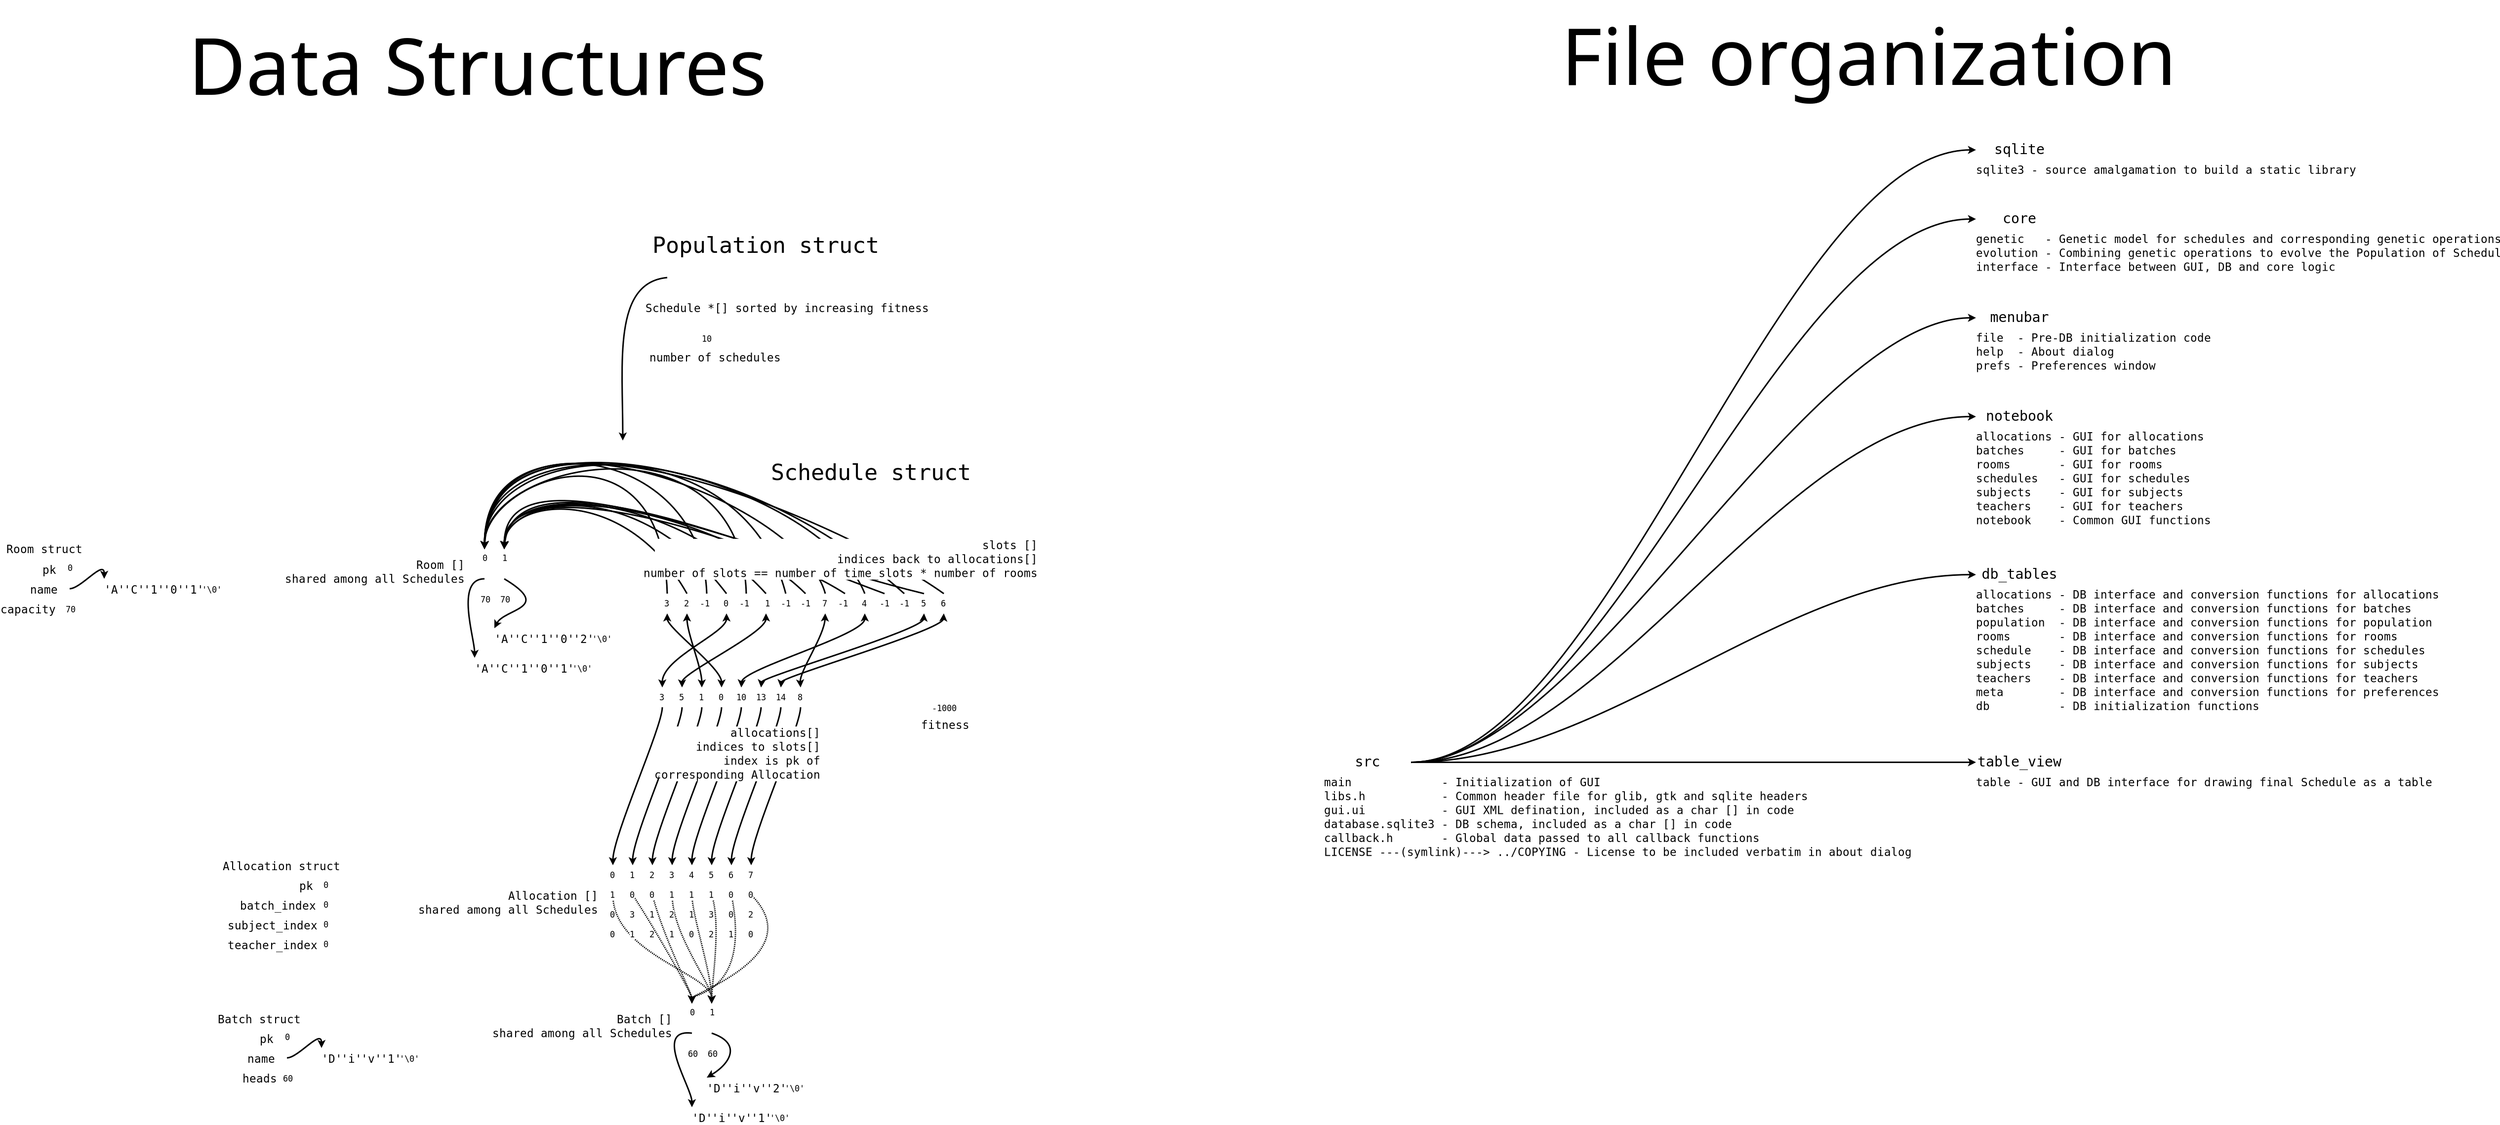 <?xml version="1.0" encoding="UTF-8"?>
<dia:diagram xmlns:dia="http://www.lysator.liu.se/~alla/dia/">
  <dia:layer name="Background" visible="true" active="true">
    <dia:group>
      <dia:object type="Standard - Text" version="1" id="O0">
        <dia:attribute name="obj_pos">
          <dia:point val="162,-89"/>
        </dia:attribute>
        <dia:attribute name="obj_bb">
          <dia:rectangle val="162,-96.427;227.675,-77.112"/>
        </dia:attribute>
        <dia:attribute name="text">
          <dia:composite type="text">
            <dia:attribute name="string">
              <dia:string>#File organization
#</dia:string>
            </dia:attribute>
            <dia:attribute name="font">
              <dia:font family="sans" style="0" name="Helvetica"/>
            </dia:attribute>
            <dia:attribute name="height">
              <dia:real val="10"/>
            </dia:attribute>
            <dia:attribute name="pos">
              <dia:point val="162,-89"/>
            </dia:attribute>
            <dia:attribute name="color">
              <dia:color val="#000000"/>
            </dia:attribute>
            <dia:attribute name="alignment">
              <dia:enum val="0"/>
            </dia:attribute>
          </dia:composite>
        </dia:attribute>
        <dia:attribute name="valign">
          <dia:enum val="3"/>
        </dia:attribute>
      </dia:object>
      <dia:group>
        <dia:object type="Standard - Text" version="1" id="O1">
          <dia:attribute name="obj_pos">
            <dia:point val="138,-18"/>
          </dia:attribute>
          <dia:attribute name="obj_bb">
            <dia:rectangle val="138,-19.05;196.48,-10.677"/>
          </dia:attribute>
          <dia:attribute name="text">
            <dia:composite type="text">
              <dia:attribute name="string">
                <dia:string>#main             - Initialization of GUI
libs.h           - Common header file for glib, gtk and sqlite headers
gui.ui           - GUI XML defination, included as a char [] in code
database.sqlite3 - DB schema, included as a char [] in code
callback.h       - Global data passed to all callback functions
LICENSE ---(symlink)---&gt; ../COPYING - License to be included verbatim in about dialog #</dia:string>
              </dia:attribute>
              <dia:attribute name="font">
                <dia:font family="monospace" style="0" name="Courier"/>
              </dia:attribute>
              <dia:attribute name="height">
                <dia:real val="1.411"/>
              </dia:attribute>
              <dia:attribute name="pos">
                <dia:point val="138,-18"/>
              </dia:attribute>
              <dia:attribute name="color">
                <dia:color val="#000000"/>
              </dia:attribute>
              <dia:attribute name="alignment">
                <dia:enum val="0"/>
              </dia:attribute>
            </dia:composite>
          </dia:attribute>
          <dia:attribute name="valign">
            <dia:enum val="3"/>
          </dia:attribute>
        </dia:object>
        <dia:group>
          <dia:object type="Rect_With_Center" version="1" id="O2">
            <dia:attribute name="obj_pos">
              <dia:point val="138,-21.425"/>
            </dia:attribute>
            <dia:attribute name="obj_bb">
              <dia:rectangle val="137.925,-21.5;146.875,-19.351"/>
            </dia:attribute>
            <dia:attribute name="meta">
              <dia:composite type="dict"/>
            </dia:attribute>
            <dia:attribute name="elem_corner">
              <dia:point val="138,-21.425"/>
            </dia:attribute>
            <dia:attribute name="elem_width">
              <dia:real val="8.8"/>
            </dia:attribute>
            <dia:attribute name="elem_height">
              <dia:real val="2"/>
            </dia:attribute>
            <dia:attribute name="line_width">
              <dia:real val="0.15"/>
            </dia:attribute>
            <dia:attribute name="line_colour">
              <dia:color val="#000000"/>
            </dia:attribute>
            <dia:attribute name="fill_colour">
              <dia:color val="#ffffff"/>
            </dia:attribute>
            <dia:attribute name="show_background">
              <dia:boolean val="true"/>
            </dia:attribute>
            <dia:attribute name="line_style">
              <dia:enum val="0"/>
              <dia:real val="1"/>
            </dia:attribute>
            <dia:attribute name="flip_horizontal">
              <dia:boolean val="false"/>
            </dia:attribute>
            <dia:attribute name="flip_vertical">
              <dia:boolean val="false"/>
            </dia:attribute>
            <dia:attribute name="subscale">
              <dia:real val="1"/>
            </dia:attribute>
          </dia:object>
          <dia:object type="Standard - Text" version="1" id="O3">
            <dia:attribute name="obj_pos">
              <dia:point val="142.4,-20"/>
            </dia:attribute>
            <dia:attribute name="obj_bb">
              <dia:rectangle val="141.125,-21.31;143.675,-19.665"/>
            </dia:attribute>
            <dia:attribute name="text">
              <dia:composite type="text">
                <dia:attribute name="string">
                  <dia:string>#src#</dia:string>
                </dia:attribute>
                <dia:attribute name="font">
                  <dia:font family="monospace" style="0" name="Courier"/>
                </dia:attribute>
                <dia:attribute name="height">
                  <dia:real val="1.764"/>
                </dia:attribute>
                <dia:attribute name="pos">
                  <dia:point val="142.4,-20"/>
                </dia:attribute>
                <dia:attribute name="color">
                  <dia:color val="#000000"/>
                </dia:attribute>
                <dia:attribute name="alignment">
                  <dia:enum val="1"/>
                </dia:attribute>
              </dia:composite>
            </dia:attribute>
            <dia:attribute name="valign">
              <dia:enum val="3"/>
            </dia:attribute>
          </dia:object>
        </dia:group>
        <dia:group>
          <dia:object type="Standard - Text" version="1" id="O4">
            <dia:attribute name="obj_pos">
              <dia:point val="204,-80"/>
            </dia:attribute>
            <dia:attribute name="obj_bb">
              <dia:rectangle val="204,-81.05;241.4,-79.733"/>
            </dia:attribute>
            <dia:attribute name="text">
              <dia:composite type="text">
                <dia:attribute name="string">
                  <dia:string>#sqlite3 - source amalgamation to build a static library#</dia:string>
                </dia:attribute>
                <dia:attribute name="font">
                  <dia:font family="monospace" style="0" name="Courier"/>
                </dia:attribute>
                <dia:attribute name="height">
                  <dia:real val="1.411"/>
                </dia:attribute>
                <dia:attribute name="pos">
                  <dia:point val="204,-80"/>
                </dia:attribute>
                <dia:attribute name="color">
                  <dia:color val="#000000"/>
                </dia:attribute>
                <dia:attribute name="alignment">
                  <dia:enum val="0"/>
                </dia:attribute>
              </dia:composite>
            </dia:attribute>
            <dia:attribute name="valign">
              <dia:enum val="3"/>
            </dia:attribute>
          </dia:object>
          <dia:group>
            <dia:object type="Rect_With_Center" version="1" id="O5">
              <dia:attribute name="obj_pos">
                <dia:point val="204,-83.425"/>
              </dia:attribute>
              <dia:attribute name="obj_bb">
                <dia:rectangle val="203.925,-83.501;212.875,-81.35"/>
              </dia:attribute>
              <dia:attribute name="meta">
                <dia:composite type="dict"/>
              </dia:attribute>
              <dia:attribute name="elem_corner">
                <dia:point val="204,-83.425"/>
              </dia:attribute>
              <dia:attribute name="elem_width">
                <dia:real val="8.8"/>
              </dia:attribute>
              <dia:attribute name="elem_height">
                <dia:real val="2"/>
              </dia:attribute>
              <dia:attribute name="line_width">
                <dia:real val="0.15"/>
              </dia:attribute>
              <dia:attribute name="line_colour">
                <dia:color val="#000000"/>
              </dia:attribute>
              <dia:attribute name="fill_colour">
                <dia:color val="#ffffff"/>
              </dia:attribute>
              <dia:attribute name="show_background">
                <dia:boolean val="true"/>
              </dia:attribute>
              <dia:attribute name="line_style">
                <dia:enum val="0"/>
                <dia:real val="1"/>
              </dia:attribute>
              <dia:attribute name="flip_horizontal">
                <dia:boolean val="false"/>
              </dia:attribute>
              <dia:attribute name="flip_vertical">
                <dia:boolean val="false"/>
              </dia:attribute>
              <dia:attribute name="subscale">
                <dia:real val="1"/>
              </dia:attribute>
            </dia:object>
            <dia:object type="Standard - Text" version="1" id="O6">
              <dia:attribute name="obj_pos">
                <dia:point val="208.4,-82"/>
              </dia:attribute>
              <dia:attribute name="obj_bb">
                <dia:rectangle val="205.85,-83.31;210.95,-81.665"/>
              </dia:attribute>
              <dia:attribute name="text">
                <dia:composite type="text">
                  <dia:attribute name="string">
                    <dia:string>#sqlite#</dia:string>
                  </dia:attribute>
                  <dia:attribute name="font">
                    <dia:font family="monospace" style="0" name="Courier"/>
                  </dia:attribute>
                  <dia:attribute name="height">
                    <dia:real val="1.764"/>
                  </dia:attribute>
                  <dia:attribute name="pos">
                    <dia:point val="208.4,-82"/>
                  </dia:attribute>
                  <dia:attribute name="color">
                    <dia:color val="#000000"/>
                  </dia:attribute>
                  <dia:attribute name="alignment">
                    <dia:enum val="1"/>
                  </dia:attribute>
                </dia:composite>
              </dia:attribute>
              <dia:attribute name="valign">
                <dia:enum val="3"/>
              </dia:attribute>
            </dia:object>
          </dia:group>
        </dia:group>
        <dia:group>
          <dia:object type="Standard - Text" version="1" id="O7">
            <dia:attribute name="obj_pos">
              <dia:point val="204,-73"/>
            </dia:attribute>
            <dia:attribute name="obj_bb">
              <dia:rectangle val="204,-74.05;257.04,-69.91"/>
            </dia:attribute>
            <dia:attribute name="text">
              <dia:composite type="text">
                <dia:attribute name="string">
                  <dia:string>#genetic   - Genetic model for schedules and corresponding genetic operations
evolution - Combining genetic operations to evolve the Population of Schedules
interface - Interface between GUI, DB and core logic#</dia:string>
                </dia:attribute>
                <dia:attribute name="font">
                  <dia:font family="monospace" style="0" name="Courier"/>
                </dia:attribute>
                <dia:attribute name="height">
                  <dia:real val="1.411"/>
                </dia:attribute>
                <dia:attribute name="pos">
                  <dia:point val="204,-73"/>
                </dia:attribute>
                <dia:attribute name="color">
                  <dia:color val="#000000"/>
                </dia:attribute>
                <dia:attribute name="alignment">
                  <dia:enum val="0"/>
                </dia:attribute>
              </dia:composite>
            </dia:attribute>
            <dia:attribute name="valign">
              <dia:enum val="3"/>
            </dia:attribute>
          </dia:object>
          <dia:group>
            <dia:object type="Rect_With_Center" version="1" id="O8">
              <dia:attribute name="obj_pos">
                <dia:point val="204,-76.425"/>
              </dia:attribute>
              <dia:attribute name="obj_bb">
                <dia:rectangle val="203.925,-76.501;212.875,-74.35"/>
              </dia:attribute>
              <dia:attribute name="meta">
                <dia:composite type="dict"/>
              </dia:attribute>
              <dia:attribute name="elem_corner">
                <dia:point val="204,-76.425"/>
              </dia:attribute>
              <dia:attribute name="elem_width">
                <dia:real val="8.8"/>
              </dia:attribute>
              <dia:attribute name="elem_height">
                <dia:real val="2"/>
              </dia:attribute>
              <dia:attribute name="line_width">
                <dia:real val="0.15"/>
              </dia:attribute>
              <dia:attribute name="line_colour">
                <dia:color val="#000000"/>
              </dia:attribute>
              <dia:attribute name="fill_colour">
                <dia:color val="#ffffff"/>
              </dia:attribute>
              <dia:attribute name="show_background">
                <dia:boolean val="true"/>
              </dia:attribute>
              <dia:attribute name="line_style">
                <dia:enum val="0"/>
                <dia:real val="1"/>
              </dia:attribute>
              <dia:attribute name="flip_horizontal">
                <dia:boolean val="false"/>
              </dia:attribute>
              <dia:attribute name="flip_vertical">
                <dia:boolean val="false"/>
              </dia:attribute>
              <dia:attribute name="subscale">
                <dia:real val="1"/>
              </dia:attribute>
            </dia:object>
            <dia:object type="Standard - Text" version="1" id="O9">
              <dia:attribute name="obj_pos">
                <dia:point val="208.4,-75"/>
              </dia:attribute>
              <dia:attribute name="obj_bb">
                <dia:rectangle val="206.7,-76.31;210.1,-74.665"/>
              </dia:attribute>
              <dia:attribute name="text">
                <dia:composite type="text">
                  <dia:attribute name="string">
                    <dia:string>#core#</dia:string>
                  </dia:attribute>
                  <dia:attribute name="font">
                    <dia:font family="monospace" style="0" name="Courier"/>
                  </dia:attribute>
                  <dia:attribute name="height">
                    <dia:real val="1.764"/>
                  </dia:attribute>
                  <dia:attribute name="pos">
                    <dia:point val="208.4,-75"/>
                  </dia:attribute>
                  <dia:attribute name="color">
                    <dia:color val="#000000"/>
                  </dia:attribute>
                  <dia:attribute name="alignment">
                    <dia:enum val="1"/>
                  </dia:attribute>
                </dia:composite>
              </dia:attribute>
              <dia:attribute name="valign">
                <dia:enum val="3"/>
              </dia:attribute>
            </dia:object>
          </dia:group>
        </dia:group>
        <dia:group>
          <dia:object type="Standard - Text" version="1" id="O10">
            <dia:attribute name="obj_pos">
              <dia:point val="204,-63"/>
            </dia:attribute>
            <dia:attribute name="obj_bb">
              <dia:rectangle val="204,-64.05;227.12,-59.91"/>
            </dia:attribute>
            <dia:attribute name="text">
              <dia:composite type="text">
                <dia:attribute name="string">
                  <dia:string>#file  - Pre-DB initialization code
help  - About dialog
prefs - Preferences window#</dia:string>
                </dia:attribute>
                <dia:attribute name="font">
                  <dia:font family="monospace" style="0" name="Courier"/>
                </dia:attribute>
                <dia:attribute name="height">
                  <dia:real val="1.411"/>
                </dia:attribute>
                <dia:attribute name="pos">
                  <dia:point val="204,-63"/>
                </dia:attribute>
                <dia:attribute name="color">
                  <dia:color val="#000000"/>
                </dia:attribute>
                <dia:attribute name="alignment">
                  <dia:enum val="0"/>
                </dia:attribute>
              </dia:composite>
            </dia:attribute>
            <dia:attribute name="valign">
              <dia:enum val="3"/>
            </dia:attribute>
          </dia:object>
          <dia:group>
            <dia:object type="Rect_With_Center" version="1" id="O11">
              <dia:attribute name="obj_pos">
                <dia:point val="204,-66.425"/>
              </dia:attribute>
              <dia:attribute name="obj_bb">
                <dia:rectangle val="203.925,-66.501;212.875,-64.35"/>
              </dia:attribute>
              <dia:attribute name="meta">
                <dia:composite type="dict"/>
              </dia:attribute>
              <dia:attribute name="elem_corner">
                <dia:point val="204,-66.425"/>
              </dia:attribute>
              <dia:attribute name="elem_width">
                <dia:real val="8.8"/>
              </dia:attribute>
              <dia:attribute name="elem_height">
                <dia:real val="2"/>
              </dia:attribute>
              <dia:attribute name="line_width">
                <dia:real val="0.15"/>
              </dia:attribute>
              <dia:attribute name="line_colour">
                <dia:color val="#000000"/>
              </dia:attribute>
              <dia:attribute name="fill_colour">
                <dia:color val="#ffffff"/>
              </dia:attribute>
              <dia:attribute name="show_background">
                <dia:boolean val="true"/>
              </dia:attribute>
              <dia:attribute name="line_style">
                <dia:enum val="0"/>
                <dia:real val="1"/>
              </dia:attribute>
              <dia:attribute name="flip_horizontal">
                <dia:boolean val="false"/>
              </dia:attribute>
              <dia:attribute name="flip_vertical">
                <dia:boolean val="false"/>
              </dia:attribute>
              <dia:attribute name="subscale">
                <dia:real val="1"/>
              </dia:attribute>
            </dia:object>
            <dia:object type="Standard - Text" version="1" id="O12">
              <dia:attribute name="obj_pos">
                <dia:point val="208.4,-65"/>
              </dia:attribute>
              <dia:attribute name="obj_bb">
                <dia:rectangle val="205.425,-66.31;211.375,-64.665"/>
              </dia:attribute>
              <dia:attribute name="text">
                <dia:composite type="text">
                  <dia:attribute name="string">
                    <dia:string>#menubar#</dia:string>
                  </dia:attribute>
                  <dia:attribute name="font">
                    <dia:font family="monospace" style="0" name="Courier"/>
                  </dia:attribute>
                  <dia:attribute name="height">
                    <dia:real val="1.764"/>
                  </dia:attribute>
                  <dia:attribute name="pos">
                    <dia:point val="208.4,-65"/>
                  </dia:attribute>
                  <dia:attribute name="color">
                    <dia:color val="#000000"/>
                  </dia:attribute>
                  <dia:attribute name="alignment">
                    <dia:enum val="1"/>
                  </dia:attribute>
                </dia:composite>
              </dia:attribute>
              <dia:attribute name="valign">
                <dia:enum val="3"/>
              </dia:attribute>
            </dia:object>
          </dia:group>
        </dia:group>
        <dia:group>
          <dia:object type="Standard - Text" version="1" id="O13">
            <dia:attribute name="obj_pos">
              <dia:point val="204,-18"/>
            </dia:attribute>
            <dia:attribute name="obj_bb">
              <dia:rectangle val="204,-19.05;248.88,-17.733"/>
            </dia:attribute>
            <dia:attribute name="text">
              <dia:composite type="text">
                <dia:attribute name="string">
                  <dia:string>#table - GUI and DB interface for drawing final Schedule as a table#</dia:string>
                </dia:attribute>
                <dia:attribute name="font">
                  <dia:font family="monospace" style="0" name="Courier"/>
                </dia:attribute>
                <dia:attribute name="height">
                  <dia:real val="1.411"/>
                </dia:attribute>
                <dia:attribute name="pos">
                  <dia:point val="204,-18"/>
                </dia:attribute>
                <dia:attribute name="color">
                  <dia:color val="#000000"/>
                </dia:attribute>
                <dia:attribute name="alignment">
                  <dia:enum val="0"/>
                </dia:attribute>
              </dia:composite>
            </dia:attribute>
            <dia:attribute name="valign">
              <dia:enum val="3"/>
            </dia:attribute>
          </dia:object>
          <dia:group>
            <dia:object type="Rect_With_Center" version="1" id="O14">
              <dia:attribute name="obj_pos">
                <dia:point val="204,-21.425"/>
              </dia:attribute>
              <dia:attribute name="obj_bb">
                <dia:rectangle val="203.925,-21.5;212.875,-19.351"/>
              </dia:attribute>
              <dia:attribute name="meta">
                <dia:composite type="dict"/>
              </dia:attribute>
              <dia:attribute name="elem_corner">
                <dia:point val="204,-21.425"/>
              </dia:attribute>
              <dia:attribute name="elem_width">
                <dia:real val="8.8"/>
              </dia:attribute>
              <dia:attribute name="elem_height">
                <dia:real val="2"/>
              </dia:attribute>
              <dia:attribute name="line_width">
                <dia:real val="0.15"/>
              </dia:attribute>
              <dia:attribute name="line_colour">
                <dia:color val="#000000"/>
              </dia:attribute>
              <dia:attribute name="fill_colour">
                <dia:color val="#ffffff"/>
              </dia:attribute>
              <dia:attribute name="show_background">
                <dia:boolean val="true"/>
              </dia:attribute>
              <dia:attribute name="line_style">
                <dia:enum val="0"/>
                <dia:real val="1"/>
              </dia:attribute>
              <dia:attribute name="flip_horizontal">
                <dia:boolean val="false"/>
              </dia:attribute>
              <dia:attribute name="flip_vertical">
                <dia:boolean val="false"/>
              </dia:attribute>
              <dia:attribute name="subscale">
                <dia:real val="1"/>
              </dia:attribute>
            </dia:object>
            <dia:object type="Standard - Text" version="1" id="O15">
              <dia:attribute name="obj_pos">
                <dia:point val="208.4,-20"/>
              </dia:attribute>
              <dia:attribute name="obj_bb">
                <dia:rectangle val="204.15,-21.31;212.65,-19.665"/>
              </dia:attribute>
              <dia:attribute name="text">
                <dia:composite type="text">
                  <dia:attribute name="string">
                    <dia:string>#table_view#</dia:string>
                  </dia:attribute>
                  <dia:attribute name="font">
                    <dia:font family="monospace" style="0" name="Courier"/>
                  </dia:attribute>
                  <dia:attribute name="height">
                    <dia:real val="1.764"/>
                  </dia:attribute>
                  <dia:attribute name="pos">
                    <dia:point val="208.4,-20"/>
                  </dia:attribute>
                  <dia:attribute name="color">
                    <dia:color val="#000000"/>
                  </dia:attribute>
                  <dia:attribute name="alignment">
                    <dia:enum val="1"/>
                  </dia:attribute>
                </dia:composite>
              </dia:attribute>
              <dia:attribute name="valign">
                <dia:enum val="3"/>
              </dia:attribute>
            </dia:object>
          </dia:group>
        </dia:group>
        <dia:group>
          <dia:object type="Standard - Text" version="1" id="O16">
            <dia:attribute name="obj_pos">
              <dia:point val="204,-53"/>
            </dia:attribute>
            <dia:attribute name="obj_bb">
              <dia:rectangle val="204,-54.05;227.12,-44.266"/>
            </dia:attribute>
            <dia:attribute name="text">
              <dia:composite type="text">
                <dia:attribute name="string">
                  <dia:string>#allocations - GUI for allocations
batches     - GUI for batches
rooms       - GUI for rooms
schedules   - GUI for schedules
subjects    - GUI for subjects
teachers    - GUI for teachers 
notebook    - Common GUI functions#</dia:string>
                </dia:attribute>
                <dia:attribute name="font">
                  <dia:font family="monospace" style="0" name="Courier"/>
                </dia:attribute>
                <dia:attribute name="height">
                  <dia:real val="1.411"/>
                </dia:attribute>
                <dia:attribute name="pos">
                  <dia:point val="204,-53"/>
                </dia:attribute>
                <dia:attribute name="color">
                  <dia:color val="#000000"/>
                </dia:attribute>
                <dia:attribute name="alignment">
                  <dia:enum val="0"/>
                </dia:attribute>
              </dia:composite>
            </dia:attribute>
            <dia:attribute name="valign">
              <dia:enum val="3"/>
            </dia:attribute>
          </dia:object>
          <dia:group>
            <dia:object type="Rect_With_Center" version="1" id="O17">
              <dia:attribute name="obj_pos">
                <dia:point val="204,-56.425"/>
              </dia:attribute>
              <dia:attribute name="obj_bb">
                <dia:rectangle val="203.925,-56.501;212.875,-54.35"/>
              </dia:attribute>
              <dia:attribute name="meta">
                <dia:composite type="dict"/>
              </dia:attribute>
              <dia:attribute name="elem_corner">
                <dia:point val="204,-56.425"/>
              </dia:attribute>
              <dia:attribute name="elem_width">
                <dia:real val="8.8"/>
              </dia:attribute>
              <dia:attribute name="elem_height">
                <dia:real val="2"/>
              </dia:attribute>
              <dia:attribute name="line_width">
                <dia:real val="0.15"/>
              </dia:attribute>
              <dia:attribute name="line_colour">
                <dia:color val="#000000"/>
              </dia:attribute>
              <dia:attribute name="fill_colour">
                <dia:color val="#ffffff"/>
              </dia:attribute>
              <dia:attribute name="show_background">
                <dia:boolean val="true"/>
              </dia:attribute>
              <dia:attribute name="line_style">
                <dia:enum val="0"/>
                <dia:real val="1"/>
              </dia:attribute>
              <dia:attribute name="flip_horizontal">
                <dia:boolean val="false"/>
              </dia:attribute>
              <dia:attribute name="flip_vertical">
                <dia:boolean val="false"/>
              </dia:attribute>
              <dia:attribute name="subscale">
                <dia:real val="1"/>
              </dia:attribute>
            </dia:object>
            <dia:object type="Standard - Text" version="1" id="O18">
              <dia:attribute name="obj_pos">
                <dia:point val="208.4,-55"/>
              </dia:attribute>
              <dia:attribute name="obj_bb">
                <dia:rectangle val="205,-56.31;211.8,-54.665"/>
              </dia:attribute>
              <dia:attribute name="text">
                <dia:composite type="text">
                  <dia:attribute name="string">
                    <dia:string>#notebook#</dia:string>
                  </dia:attribute>
                  <dia:attribute name="font">
                    <dia:font family="monospace" style="0" name="Courier"/>
                  </dia:attribute>
                  <dia:attribute name="height">
                    <dia:real val="1.764"/>
                  </dia:attribute>
                  <dia:attribute name="pos">
                    <dia:point val="208.4,-55"/>
                  </dia:attribute>
                  <dia:attribute name="color">
                    <dia:color val="#000000"/>
                  </dia:attribute>
                  <dia:attribute name="alignment">
                    <dia:enum val="1"/>
                  </dia:attribute>
                </dia:composite>
              </dia:attribute>
              <dia:attribute name="valign">
                <dia:enum val="3"/>
              </dia:attribute>
            </dia:object>
          </dia:group>
        </dia:group>
        <dia:group>
          <dia:object type="Standard - Text" version="1" id="O19">
            <dia:attribute name="obj_pos">
              <dia:point val="204,-37"/>
            </dia:attribute>
            <dia:attribute name="obj_bb">
              <dia:rectangle val="204,-38.05;249.56,-25.444"/>
            </dia:attribute>
            <dia:attribute name="text">
              <dia:composite type="text">
                <dia:attribute name="string">
                  <dia:string>#allocations - DB interface and conversion functions for allocations
batches     - DB interface and conversion functions for batches
population  - DB interface and conversion functions for population
rooms       - DB interface and conversion functions for rooms
schedule    - DB interface and conversion functions for schedules
subjects    - DB interface and conversion functions for subjects
teachers    - DB interface and conversion functions for teachers
meta        - DB interface and conversion functions for preferences
db          - DB initialization functions#</dia:string>
                </dia:attribute>
                <dia:attribute name="font">
                  <dia:font family="monospace" style="0" name="Courier"/>
                </dia:attribute>
                <dia:attribute name="height">
                  <dia:real val="1.411"/>
                </dia:attribute>
                <dia:attribute name="pos">
                  <dia:point val="204,-37"/>
                </dia:attribute>
                <dia:attribute name="color">
                  <dia:color val="#000000"/>
                </dia:attribute>
                <dia:attribute name="alignment">
                  <dia:enum val="0"/>
                </dia:attribute>
              </dia:composite>
            </dia:attribute>
            <dia:attribute name="valign">
              <dia:enum val="3"/>
            </dia:attribute>
          </dia:object>
          <dia:group>
            <dia:object type="Rect_With_Center" version="1" id="O20">
              <dia:attribute name="obj_pos">
                <dia:point val="204,-40.425"/>
              </dia:attribute>
              <dia:attribute name="obj_bb">
                <dia:rectangle val="203.925,-40.501;212.875,-38.35"/>
              </dia:attribute>
              <dia:attribute name="meta">
                <dia:composite type="dict"/>
              </dia:attribute>
              <dia:attribute name="elem_corner">
                <dia:point val="204,-40.425"/>
              </dia:attribute>
              <dia:attribute name="elem_width">
                <dia:real val="8.8"/>
              </dia:attribute>
              <dia:attribute name="elem_height">
                <dia:real val="2"/>
              </dia:attribute>
              <dia:attribute name="line_width">
                <dia:real val="0.15"/>
              </dia:attribute>
              <dia:attribute name="line_colour">
                <dia:color val="#000000"/>
              </dia:attribute>
              <dia:attribute name="fill_colour">
                <dia:color val="#ffffff"/>
              </dia:attribute>
              <dia:attribute name="show_background">
                <dia:boolean val="true"/>
              </dia:attribute>
              <dia:attribute name="line_style">
                <dia:enum val="0"/>
                <dia:real val="1"/>
              </dia:attribute>
              <dia:attribute name="flip_horizontal">
                <dia:boolean val="false"/>
              </dia:attribute>
              <dia:attribute name="flip_vertical">
                <dia:boolean val="false"/>
              </dia:attribute>
              <dia:attribute name="subscale">
                <dia:real val="1"/>
              </dia:attribute>
            </dia:object>
            <dia:object type="Standard - Text" version="1" id="O21">
              <dia:attribute name="obj_pos">
                <dia:point val="208.4,-39"/>
              </dia:attribute>
              <dia:attribute name="obj_bb">
                <dia:rectangle val="204.575,-40.31;212.225,-38.665"/>
              </dia:attribute>
              <dia:attribute name="text">
                <dia:composite type="text">
                  <dia:attribute name="string">
                    <dia:string>#db_tables#</dia:string>
                  </dia:attribute>
                  <dia:attribute name="font">
                    <dia:font family="monospace" style="0" name="Courier"/>
                  </dia:attribute>
                  <dia:attribute name="height">
                    <dia:real val="1.764"/>
                  </dia:attribute>
                  <dia:attribute name="pos">
                    <dia:point val="208.4,-39"/>
                  </dia:attribute>
                  <dia:attribute name="color">
                    <dia:color val="#000000"/>
                  </dia:attribute>
                  <dia:attribute name="alignment">
                    <dia:enum val="1"/>
                  </dia:attribute>
                </dia:composite>
              </dia:attribute>
              <dia:attribute name="valign">
                <dia:enum val="3"/>
              </dia:attribute>
            </dia:object>
          </dia:group>
        </dia:group>
        <dia:object type="Standard - BezierLine" version="0" id="O22">
          <dia:attribute name="obj_pos">
            <dia:point val="146.8,-20.425"/>
          </dia:attribute>
          <dia:attribute name="obj_bb">
            <dia:rectangle val="146.725,-20.843;204,-20.008"/>
          </dia:attribute>
          <dia:attribute name="bez_points">
            <dia:point val="146.8,-20.425"/>
            <dia:point val="166.454,-20.425"/>
            <dia:point val="184.346,-20.425"/>
            <dia:point val="204,-20.425"/>
          </dia:attribute>
          <dia:attribute name="corner_types">
            <dia:enum val="0"/>
            <dia:enum val="0"/>
          </dia:attribute>
          <dia:attribute name="line_width">
            <dia:real val="0.15"/>
          </dia:attribute>
          <dia:attribute name="end_arrow">
            <dia:enum val="22"/>
          </dia:attribute>
          <dia:attribute name="end_arrow_length">
            <dia:real val="0.5"/>
          </dia:attribute>
          <dia:attribute name="end_arrow_width">
            <dia:real val="0.5"/>
          </dia:attribute>
        </dia:object>
        <dia:object type="Standard - BezierLine" version="0" id="O23">
          <dia:attribute name="obj_pos">
            <dia:point val="146.8,-20.425"/>
          </dia:attribute>
          <dia:attribute name="obj_bb">
            <dia:rectangle val="146.725,-39.843;204,-20.351"/>
          </dia:attribute>
          <dia:attribute name="bez_points">
            <dia:point val="146.8,-20.425"/>
            <dia:point val="166.454,-20.425"/>
            <dia:point val="184.346,-39.425"/>
            <dia:point val="204,-39.425"/>
          </dia:attribute>
          <dia:attribute name="corner_types">
            <dia:enum val="0"/>
            <dia:enum val="0"/>
          </dia:attribute>
          <dia:attribute name="line_width">
            <dia:real val="0.15"/>
          </dia:attribute>
          <dia:attribute name="end_arrow">
            <dia:enum val="22"/>
          </dia:attribute>
          <dia:attribute name="end_arrow_length">
            <dia:real val="0.5"/>
          </dia:attribute>
          <dia:attribute name="end_arrow_width">
            <dia:real val="0.5"/>
          </dia:attribute>
        </dia:object>
        <dia:object type="Standard - BezierLine" version="0" id="O24">
          <dia:attribute name="obj_pos">
            <dia:point val="146.8,-20.425"/>
          </dia:attribute>
          <dia:attribute name="obj_bb">
            <dia:rectangle val="146.725,-55.843;204,-20.351"/>
          </dia:attribute>
          <dia:attribute name="bez_points">
            <dia:point val="146.8,-20.425"/>
            <dia:point val="166.388,-20.425"/>
            <dia:point val="184.412,-55.425"/>
            <dia:point val="204,-55.425"/>
          </dia:attribute>
          <dia:attribute name="corner_types">
            <dia:enum val="0"/>
            <dia:enum val="0"/>
          </dia:attribute>
          <dia:attribute name="line_width">
            <dia:real val="0.15"/>
          </dia:attribute>
          <dia:attribute name="end_arrow">
            <dia:enum val="22"/>
          </dia:attribute>
          <dia:attribute name="end_arrow_length">
            <dia:real val="0.5"/>
          </dia:attribute>
          <dia:attribute name="end_arrow_width">
            <dia:real val="0.5"/>
          </dia:attribute>
        </dia:object>
        <dia:object type="Standard - BezierLine" version="0" id="O25">
          <dia:attribute name="obj_pos">
            <dia:point val="146.8,-20.425"/>
          </dia:attribute>
          <dia:attribute name="obj_bb">
            <dia:rectangle val="146.725,-65.843;204,-20.351"/>
          </dia:attribute>
          <dia:attribute name="bez_points">
            <dia:point val="146.8,-20.425"/>
            <dia:point val="164.13,-20.425"/>
            <dia:point val="186.67,-65.425"/>
            <dia:point val="204,-65.425"/>
          </dia:attribute>
          <dia:attribute name="corner_types">
            <dia:enum val="0"/>
            <dia:enum val="0"/>
          </dia:attribute>
          <dia:attribute name="line_width">
            <dia:real val="0.15"/>
          </dia:attribute>
          <dia:attribute name="end_arrow">
            <dia:enum val="22"/>
          </dia:attribute>
          <dia:attribute name="end_arrow_length">
            <dia:real val="0.5"/>
          </dia:attribute>
          <dia:attribute name="end_arrow_width">
            <dia:real val="0.5"/>
          </dia:attribute>
        </dia:object>
        <dia:object type="Standard - BezierLine" version="0" id="O26">
          <dia:attribute name="obj_pos">
            <dia:point val="146.8,-20.425"/>
          </dia:attribute>
          <dia:attribute name="obj_bb">
            <dia:rectangle val="146.725,-75.843;204,-20.351"/>
          </dia:attribute>
          <dia:attribute name="bez_points">
            <dia:point val="146.8,-20.425"/>
            <dia:point val="166.454,-20.425"/>
            <dia:point val="184.346,-75.425"/>
            <dia:point val="204,-75.425"/>
          </dia:attribute>
          <dia:attribute name="corner_types">
            <dia:enum val="0"/>
            <dia:enum val="0"/>
          </dia:attribute>
          <dia:attribute name="line_width">
            <dia:real val="0.15"/>
          </dia:attribute>
          <dia:attribute name="end_arrow">
            <dia:enum val="22"/>
          </dia:attribute>
          <dia:attribute name="end_arrow_length">
            <dia:real val="0.5"/>
          </dia:attribute>
          <dia:attribute name="end_arrow_width">
            <dia:real val="0.5"/>
          </dia:attribute>
        </dia:object>
        <dia:object type="Standard - BezierLine" version="0" id="O27">
          <dia:attribute name="obj_pos">
            <dia:point val="146.8,-20.425"/>
          </dia:attribute>
          <dia:attribute name="obj_bb">
            <dia:rectangle val="146.725,-82.843;204,-20.351"/>
          </dia:attribute>
          <dia:attribute name="bez_points">
            <dia:point val="146.8,-20.425"/>
            <dia:point val="166.454,-20.425"/>
            <dia:point val="184.346,-82.425"/>
            <dia:point val="204,-82.425"/>
          </dia:attribute>
          <dia:attribute name="corner_types">
            <dia:enum val="0"/>
            <dia:enum val="0"/>
          </dia:attribute>
          <dia:attribute name="line_width">
            <dia:real val="0.15"/>
          </dia:attribute>
          <dia:attribute name="end_arrow">
            <dia:enum val="22"/>
          </dia:attribute>
          <dia:attribute name="end_arrow_length">
            <dia:real val="0.5"/>
          </dia:attribute>
          <dia:attribute name="end_arrow_width">
            <dia:real val="0.5"/>
          </dia:attribute>
        </dia:object>
      </dia:group>
    </dia:group>
    <dia:group>
      <dia:group>
        <dia:group>
          <dia:object type="Rect_With_Center" version="1" id="O28">
            <dia:attribute name="obj_pos">
              <dia:point val="24,4"/>
            </dia:attribute>
            <dia:attribute name="obj_bb">
              <dia:rectangle val="23.925,3.925;50.075,14.075"/>
            </dia:attribute>
            <dia:attribute name="meta">
              <dia:composite type="dict"/>
            </dia:attribute>
            <dia:attribute name="elem_corner">
              <dia:point val="24,4"/>
            </dia:attribute>
            <dia:attribute name="elem_width">
              <dia:real val="26"/>
            </dia:attribute>
            <dia:attribute name="elem_height">
              <dia:real val="10"/>
            </dia:attribute>
            <dia:attribute name="line_width">
              <dia:real val="0.15"/>
            </dia:attribute>
            <dia:attribute name="line_colour">
              <dia:color val="#000000"/>
            </dia:attribute>
            <dia:attribute name="fill_colour">
              <dia:color val="#ffffff"/>
            </dia:attribute>
            <dia:attribute name="show_background">
              <dia:boolean val="true"/>
            </dia:attribute>
            <dia:attribute name="line_style">
              <dia:enum val="0"/>
              <dia:real val="1"/>
            </dia:attribute>
            <dia:attribute name="flip_horizontal">
              <dia:boolean val="false"/>
            </dia:attribute>
            <dia:attribute name="flip_vertical">
              <dia:boolean val="false"/>
            </dia:attribute>
            <dia:attribute name="subscale">
              <dia:real val="1"/>
            </dia:attribute>
          </dia:object>
          <dia:group>
            <dia:object type="Standard - Text" version="1" id="O29">
              <dia:attribute name="obj_pos">
                <dia:point val="26,6"/>
              </dia:attribute>
              <dia:attribute name="obj_bb">
                <dia:rectangle val="26,4.95;34.16,6.268"/>
              </dia:attribute>
              <dia:attribute name="text">
                <dia:composite type="text">
                  <dia:attribute name="string">
                    <dia:string>#Batch struct#</dia:string>
                  </dia:attribute>
                  <dia:attribute name="font">
                    <dia:font family="monospace" style="0" name="Courier"/>
                  </dia:attribute>
                  <dia:attribute name="height">
                    <dia:real val="1.411"/>
                  </dia:attribute>
                  <dia:attribute name="pos">
                    <dia:point val="26,6"/>
                  </dia:attribute>
                  <dia:attribute name="color">
                    <dia:color val="#000000"/>
                  </dia:attribute>
                  <dia:attribute name="alignment">
                    <dia:enum val="0"/>
                  </dia:attribute>
                </dia:composite>
              </dia:attribute>
              <dia:attribute name="valign">
                <dia:enum val="3"/>
              </dia:attribute>
            </dia:object>
            <dia:group>
              <dia:object type="Rect_With_Center" version="1" id="O30">
                <dia:attribute name="obj_pos">
                  <dia:point val="32,8.5"/>
                </dia:attribute>
                <dia:attribute name="obj_bb">
                  <dia:rectangle val="31.925,8.425;34.075,10.575"/>
                </dia:attribute>
                <dia:attribute name="meta">
                  <dia:composite type="dict"/>
                </dia:attribute>
                <dia:attribute name="elem_corner">
                  <dia:point val="32,8.5"/>
                </dia:attribute>
                <dia:attribute name="elem_width">
                  <dia:real val="2"/>
                </dia:attribute>
                <dia:attribute name="elem_height">
                  <dia:real val="2"/>
                </dia:attribute>
                <dia:attribute name="line_width">
                  <dia:real val="0.15"/>
                </dia:attribute>
                <dia:attribute name="line_colour">
                  <dia:color val="#000000"/>
                </dia:attribute>
                <dia:attribute name="fill_colour">
                  <dia:color val="#ffffff"/>
                </dia:attribute>
                <dia:attribute name="show_background">
                  <dia:boolean val="true"/>
                </dia:attribute>
                <dia:attribute name="line_style">
                  <dia:enum val="0"/>
                  <dia:real val="1"/>
                </dia:attribute>
                <dia:attribute name="flip_horizontal">
                  <dia:boolean val="false"/>
                </dia:attribute>
                <dia:attribute name="flip_vertical">
                  <dia:boolean val="false"/>
                </dia:attribute>
                <dia:attribute name="subscale">
                  <dia:real val="1"/>
                </dia:attribute>
              </dia:object>
              <dia:object type="Rect_With_Center" version="1" id="O31">
                <dia:attribute name="obj_pos">
                  <dia:point val="32,10.5"/>
                </dia:attribute>
                <dia:attribute name="obj_bb">
                  <dia:rectangle val="31.925,10.425;34.075,12.575"/>
                </dia:attribute>
                <dia:attribute name="meta">
                  <dia:composite type="dict"/>
                </dia:attribute>
                <dia:attribute name="elem_corner">
                  <dia:point val="32,10.5"/>
                </dia:attribute>
                <dia:attribute name="elem_width">
                  <dia:real val="2"/>
                </dia:attribute>
                <dia:attribute name="elem_height">
                  <dia:real val="2"/>
                </dia:attribute>
                <dia:attribute name="line_width">
                  <dia:real val="0.15"/>
                </dia:attribute>
                <dia:attribute name="line_colour">
                  <dia:color val="#000000"/>
                </dia:attribute>
                <dia:attribute name="fill_colour">
                  <dia:color val="#ffffff"/>
                </dia:attribute>
                <dia:attribute name="show_background">
                  <dia:boolean val="true"/>
                </dia:attribute>
                <dia:attribute name="line_style">
                  <dia:enum val="0"/>
                  <dia:real val="1"/>
                </dia:attribute>
                <dia:attribute name="flip_horizontal">
                  <dia:boolean val="false"/>
                </dia:attribute>
                <dia:attribute name="flip_vertical">
                  <dia:boolean val="false"/>
                </dia:attribute>
                <dia:attribute name="subscale">
                  <dia:real val="1"/>
                </dia:attribute>
              </dia:object>
              <dia:object type="Rect_With_Center" version="1" id="O32">
                <dia:attribute name="obj_pos">
                  <dia:point val="32,6.5"/>
                </dia:attribute>
                <dia:attribute name="obj_bb">
                  <dia:rectangle val="31.925,6.425;34.075,8.575"/>
                </dia:attribute>
                <dia:attribute name="meta">
                  <dia:composite type="dict"/>
                </dia:attribute>
                <dia:attribute name="elem_corner">
                  <dia:point val="32,6.5"/>
                </dia:attribute>
                <dia:attribute name="elem_width">
                  <dia:real val="2"/>
                </dia:attribute>
                <dia:attribute name="elem_height">
                  <dia:real val="2"/>
                </dia:attribute>
                <dia:attribute name="line_width">
                  <dia:real val="0.15"/>
                </dia:attribute>
                <dia:attribute name="line_colour">
                  <dia:color val="#000000"/>
                </dia:attribute>
                <dia:attribute name="fill_colour">
                  <dia:color val="#ffffff"/>
                </dia:attribute>
                <dia:attribute name="show_background">
                  <dia:boolean val="true"/>
                </dia:attribute>
                <dia:attribute name="line_style">
                  <dia:enum val="0"/>
                  <dia:real val="1"/>
                </dia:attribute>
                <dia:attribute name="flip_horizontal">
                  <dia:boolean val="false"/>
                </dia:attribute>
                <dia:attribute name="flip_vertical">
                  <dia:boolean val="false"/>
                </dia:attribute>
                <dia:attribute name="subscale">
                  <dia:real val="1"/>
                </dia:attribute>
              </dia:object>
              <dia:object type="Standard - Text" version="1" id="O33">
                <dia:attribute name="obj_pos">
                  <dia:point val="30.25,8"/>
                </dia:attribute>
                <dia:attribute name="obj_bb">
                  <dia:rectangle val="30.25,6.95;31.61,8.268"/>
                </dia:attribute>
                <dia:attribute name="text">
                  <dia:composite type="text">
                    <dia:attribute name="string">
                      <dia:string>#pk#</dia:string>
                    </dia:attribute>
                    <dia:attribute name="font">
                      <dia:font family="monospace" style="0" name="Courier"/>
                    </dia:attribute>
                    <dia:attribute name="height">
                      <dia:real val="1.411"/>
                    </dia:attribute>
                    <dia:attribute name="pos">
                      <dia:point val="30.25,8"/>
                    </dia:attribute>
                    <dia:attribute name="color">
                      <dia:color val="#000000"/>
                    </dia:attribute>
                    <dia:attribute name="alignment">
                      <dia:enum val="0"/>
                    </dia:attribute>
                  </dia:composite>
                </dia:attribute>
                <dia:attribute name="valign">
                  <dia:enum val="3"/>
                </dia:attribute>
              </dia:object>
              <dia:object type="Standard - Text" version="1" id="O34">
                <dia:attribute name="obj_pos">
                  <dia:point val="29,10"/>
                </dia:attribute>
                <dia:attribute name="obj_bb">
                  <dia:rectangle val="29,8.95;31.72,10.268"/>
                </dia:attribute>
                <dia:attribute name="text">
                  <dia:composite type="text">
                    <dia:attribute name="string">
                      <dia:string>#name#</dia:string>
                    </dia:attribute>
                    <dia:attribute name="font">
                      <dia:font family="monospace" style="0" name="Courier"/>
                    </dia:attribute>
                    <dia:attribute name="height">
                      <dia:real val="1.411"/>
                    </dia:attribute>
                    <dia:attribute name="pos">
                      <dia:point val="29,10"/>
                    </dia:attribute>
                    <dia:attribute name="color">
                      <dia:color val="#000000"/>
                    </dia:attribute>
                    <dia:attribute name="alignment">
                      <dia:enum val="0"/>
                    </dia:attribute>
                  </dia:composite>
                </dia:attribute>
                <dia:attribute name="valign">
                  <dia:enum val="3"/>
                </dia:attribute>
              </dia:object>
              <dia:object type="Standard - Text" version="1" id="O35">
                <dia:attribute name="obj_pos">
                  <dia:point val="28.5,12"/>
                </dia:attribute>
                <dia:attribute name="obj_bb">
                  <dia:rectangle val="28.5,10.95;31.9,12.268"/>
                </dia:attribute>
                <dia:attribute name="text">
                  <dia:composite type="text">
                    <dia:attribute name="string">
                      <dia:string>#heads#</dia:string>
                    </dia:attribute>
                    <dia:attribute name="font">
                      <dia:font family="monospace" style="0" name="Courier"/>
                    </dia:attribute>
                    <dia:attribute name="height">
                      <dia:real val="1.411"/>
                    </dia:attribute>
                    <dia:attribute name="pos">
                      <dia:point val="28.5,12"/>
                    </dia:attribute>
                    <dia:attribute name="color">
                      <dia:color val="#000000"/>
                    </dia:attribute>
                    <dia:attribute name="alignment">
                      <dia:enum val="0"/>
                    </dia:attribute>
                  </dia:composite>
                </dia:attribute>
                <dia:attribute name="valign">
                  <dia:enum val="3"/>
                </dia:attribute>
              </dia:object>
              <dia:object type="Rect_With_Center" version="1" id="O36">
                <dia:attribute name="obj_pos">
                  <dia:point val="36.5,8.5"/>
                </dia:attribute>
                <dia:attribute name="obj_bb">
                  <dia:rectangle val="36.425,8.425;38.575,10.575"/>
                </dia:attribute>
                <dia:attribute name="meta">
                  <dia:composite type="dict"/>
                </dia:attribute>
                <dia:attribute name="elem_corner">
                  <dia:point val="36.5,8.5"/>
                </dia:attribute>
                <dia:attribute name="elem_width">
                  <dia:real val="2"/>
                </dia:attribute>
                <dia:attribute name="elem_height">
                  <dia:real val="2"/>
                </dia:attribute>
                <dia:attribute name="line_width">
                  <dia:real val="0.15"/>
                </dia:attribute>
                <dia:attribute name="line_colour">
                  <dia:color val="#000000"/>
                </dia:attribute>
                <dia:attribute name="fill_colour">
                  <dia:color val="#ffffff"/>
                </dia:attribute>
                <dia:attribute name="show_background">
                  <dia:boolean val="true"/>
                </dia:attribute>
                <dia:attribute name="line_style">
                  <dia:enum val="0"/>
                  <dia:real val="1"/>
                </dia:attribute>
                <dia:attribute name="flip_horizontal">
                  <dia:boolean val="false"/>
                </dia:attribute>
                <dia:attribute name="flip_vertical">
                  <dia:boolean val="false"/>
                </dia:attribute>
                <dia:attribute name="subscale">
                  <dia:real val="1"/>
                </dia:attribute>
              </dia:object>
              <dia:object type="Rect_With_Center" version="1" id="O37">
                <dia:attribute name="obj_pos">
                  <dia:point val="38.5,8.5"/>
                </dia:attribute>
                <dia:attribute name="obj_bb">
                  <dia:rectangle val="38.425,8.425;40.575,10.575"/>
                </dia:attribute>
                <dia:attribute name="meta">
                  <dia:composite type="dict"/>
                </dia:attribute>
                <dia:attribute name="elem_corner">
                  <dia:point val="38.5,8.5"/>
                </dia:attribute>
                <dia:attribute name="elem_width">
                  <dia:real val="2"/>
                </dia:attribute>
                <dia:attribute name="elem_height">
                  <dia:real val="2"/>
                </dia:attribute>
                <dia:attribute name="line_width">
                  <dia:real val="0.15"/>
                </dia:attribute>
                <dia:attribute name="line_colour">
                  <dia:color val="#000000"/>
                </dia:attribute>
                <dia:attribute name="fill_colour">
                  <dia:color val="#ffffff"/>
                </dia:attribute>
                <dia:attribute name="show_background">
                  <dia:boolean val="true"/>
                </dia:attribute>
                <dia:attribute name="line_style">
                  <dia:enum val="0"/>
                  <dia:real val="1"/>
                </dia:attribute>
                <dia:attribute name="flip_horizontal">
                  <dia:boolean val="false"/>
                </dia:attribute>
                <dia:attribute name="flip_vertical">
                  <dia:boolean val="false"/>
                </dia:attribute>
                <dia:attribute name="subscale">
                  <dia:real val="1"/>
                </dia:attribute>
              </dia:object>
              <dia:object type="Rect_With_Center" version="1" id="O38">
                <dia:attribute name="obj_pos">
                  <dia:point val="40.5,8.5"/>
                </dia:attribute>
                <dia:attribute name="obj_bb">
                  <dia:rectangle val="40.425,8.425;42.575,10.575"/>
                </dia:attribute>
                <dia:attribute name="meta">
                  <dia:composite type="dict"/>
                </dia:attribute>
                <dia:attribute name="elem_corner">
                  <dia:point val="40.5,8.5"/>
                </dia:attribute>
                <dia:attribute name="elem_width">
                  <dia:real val="2"/>
                </dia:attribute>
                <dia:attribute name="elem_height">
                  <dia:real val="2"/>
                </dia:attribute>
                <dia:attribute name="line_width">
                  <dia:real val="0.15"/>
                </dia:attribute>
                <dia:attribute name="line_colour">
                  <dia:color val="#000000"/>
                </dia:attribute>
                <dia:attribute name="fill_colour">
                  <dia:color val="#ffffff"/>
                </dia:attribute>
                <dia:attribute name="show_background">
                  <dia:boolean val="true"/>
                </dia:attribute>
                <dia:attribute name="line_style">
                  <dia:enum val="0"/>
                  <dia:real val="1"/>
                </dia:attribute>
                <dia:attribute name="flip_horizontal">
                  <dia:boolean val="false"/>
                </dia:attribute>
                <dia:attribute name="flip_vertical">
                  <dia:boolean val="false"/>
                </dia:attribute>
                <dia:attribute name="subscale">
                  <dia:real val="1"/>
                </dia:attribute>
              </dia:object>
              <dia:object type="Rect_With_Center" version="1" id="O39">
                <dia:attribute name="obj_pos">
                  <dia:point val="42.5,8.5"/>
                </dia:attribute>
                <dia:attribute name="obj_bb">
                  <dia:rectangle val="42.425,8.425;44.575,10.575"/>
                </dia:attribute>
                <dia:attribute name="meta">
                  <dia:composite type="dict"/>
                </dia:attribute>
                <dia:attribute name="elem_corner">
                  <dia:point val="42.5,8.5"/>
                </dia:attribute>
                <dia:attribute name="elem_width">
                  <dia:real val="2"/>
                </dia:attribute>
                <dia:attribute name="elem_height">
                  <dia:real val="2"/>
                </dia:attribute>
                <dia:attribute name="line_width">
                  <dia:real val="0.15"/>
                </dia:attribute>
                <dia:attribute name="line_colour">
                  <dia:color val="#000000"/>
                </dia:attribute>
                <dia:attribute name="fill_colour">
                  <dia:color val="#ffffff"/>
                </dia:attribute>
                <dia:attribute name="show_background">
                  <dia:boolean val="true"/>
                </dia:attribute>
                <dia:attribute name="line_style">
                  <dia:enum val="0"/>
                  <dia:real val="1"/>
                </dia:attribute>
                <dia:attribute name="flip_horizontal">
                  <dia:boolean val="false"/>
                </dia:attribute>
                <dia:attribute name="flip_vertical">
                  <dia:boolean val="false"/>
                </dia:attribute>
                <dia:attribute name="subscale">
                  <dia:real val="1"/>
                </dia:attribute>
              </dia:object>
              <dia:object type="Rect_With_Center" version="1" id="O40">
                <dia:attribute name="obj_pos">
                  <dia:point val="44.5,8.5"/>
                </dia:attribute>
                <dia:attribute name="obj_bb">
                  <dia:rectangle val="44.425,8.425;46.575,10.575"/>
                </dia:attribute>
                <dia:attribute name="meta">
                  <dia:composite type="dict"/>
                </dia:attribute>
                <dia:attribute name="elem_corner">
                  <dia:point val="44.5,8.5"/>
                </dia:attribute>
                <dia:attribute name="elem_width">
                  <dia:real val="2"/>
                </dia:attribute>
                <dia:attribute name="elem_height">
                  <dia:real val="2"/>
                </dia:attribute>
                <dia:attribute name="line_width">
                  <dia:real val="0.15"/>
                </dia:attribute>
                <dia:attribute name="line_colour">
                  <dia:color val="#000000"/>
                </dia:attribute>
                <dia:attribute name="fill_colour">
                  <dia:color val="#ffffff"/>
                </dia:attribute>
                <dia:attribute name="show_background">
                  <dia:boolean val="true"/>
                </dia:attribute>
                <dia:attribute name="line_style">
                  <dia:enum val="0"/>
                  <dia:real val="1"/>
                </dia:attribute>
                <dia:attribute name="flip_horizontal">
                  <dia:boolean val="false"/>
                </dia:attribute>
                <dia:attribute name="flip_vertical">
                  <dia:boolean val="false"/>
                </dia:attribute>
                <dia:attribute name="subscale">
                  <dia:real val="1"/>
                </dia:attribute>
              </dia:object>
              <dia:object type="Standard - Text" version="1" id="O41">
                <dia:attribute name="obj_pos">
                  <dia:point val="36.5,10"/>
                </dia:attribute>
                <dia:attribute name="obj_bb">
                  <dia:rectangle val="36.5,8.95;38.54,10.268"/>
                </dia:attribute>
                <dia:attribute name="text">
                  <dia:composite type="text">
                    <dia:attribute name="string">
                      <dia:string>#'D'#</dia:string>
                    </dia:attribute>
                    <dia:attribute name="font">
                      <dia:font family="monospace" style="0" name="Courier"/>
                    </dia:attribute>
                    <dia:attribute name="height">
                      <dia:real val="1.411"/>
                    </dia:attribute>
                    <dia:attribute name="pos">
                      <dia:point val="36.5,10"/>
                    </dia:attribute>
                    <dia:attribute name="color">
                      <dia:color val="#000000"/>
                    </dia:attribute>
                    <dia:attribute name="alignment">
                      <dia:enum val="0"/>
                    </dia:attribute>
                  </dia:composite>
                </dia:attribute>
                <dia:attribute name="valign">
                  <dia:enum val="3"/>
                </dia:attribute>
              </dia:object>
              <dia:object type="Standard - Text" version="1" id="O42">
                <dia:attribute name="obj_pos">
                  <dia:point val="38.5,10"/>
                </dia:attribute>
                <dia:attribute name="obj_bb">
                  <dia:rectangle val="38.5,8.95;40.54,10.268"/>
                </dia:attribute>
                <dia:attribute name="text">
                  <dia:composite type="text">
                    <dia:attribute name="string">
                      <dia:string>#'i'#</dia:string>
                    </dia:attribute>
                    <dia:attribute name="font">
                      <dia:font family="monospace" style="0" name="Courier"/>
                    </dia:attribute>
                    <dia:attribute name="height">
                      <dia:real val="1.411"/>
                    </dia:attribute>
                    <dia:attribute name="pos">
                      <dia:point val="38.5,10"/>
                    </dia:attribute>
                    <dia:attribute name="color">
                      <dia:color val="#000000"/>
                    </dia:attribute>
                    <dia:attribute name="alignment">
                      <dia:enum val="0"/>
                    </dia:attribute>
                  </dia:composite>
                </dia:attribute>
                <dia:attribute name="valign">
                  <dia:enum val="3"/>
                </dia:attribute>
              </dia:object>
              <dia:object type="Standard - Text" version="1" id="O43">
                <dia:attribute name="obj_pos">
                  <dia:point val="40.5,10"/>
                </dia:attribute>
                <dia:attribute name="obj_bb">
                  <dia:rectangle val="40.5,8.95;42.54,10.268"/>
                </dia:attribute>
                <dia:attribute name="text">
                  <dia:composite type="text">
                    <dia:attribute name="string">
                      <dia:string>#'v'#</dia:string>
                    </dia:attribute>
                    <dia:attribute name="font">
                      <dia:font family="monospace" style="0" name="Courier"/>
                    </dia:attribute>
                    <dia:attribute name="height">
                      <dia:real val="1.411"/>
                    </dia:attribute>
                    <dia:attribute name="pos">
                      <dia:point val="40.5,10"/>
                    </dia:attribute>
                    <dia:attribute name="color">
                      <dia:color val="#000000"/>
                    </dia:attribute>
                    <dia:attribute name="alignment">
                      <dia:enum val="0"/>
                    </dia:attribute>
                  </dia:composite>
                </dia:attribute>
                <dia:attribute name="valign">
                  <dia:enum val="3"/>
                </dia:attribute>
              </dia:object>
              <dia:object type="Standard - Text" version="1" id="O44">
                <dia:attribute name="obj_pos">
                  <dia:point val="42.5,10"/>
                </dia:attribute>
                <dia:attribute name="obj_bb">
                  <dia:rectangle val="42.5,8.95;44.54,10.268"/>
                </dia:attribute>
                <dia:attribute name="text">
                  <dia:composite type="text">
                    <dia:attribute name="string">
                      <dia:string>#'1'#</dia:string>
                    </dia:attribute>
                    <dia:attribute name="font">
                      <dia:font family="monospace" style="0" name="Courier"/>
                    </dia:attribute>
                    <dia:attribute name="height">
                      <dia:real val="1.411"/>
                    </dia:attribute>
                    <dia:attribute name="pos">
                      <dia:point val="42.5,10"/>
                    </dia:attribute>
                    <dia:attribute name="color">
                      <dia:color val="#000000"/>
                    </dia:attribute>
                    <dia:attribute name="alignment">
                      <dia:enum val="0"/>
                    </dia:attribute>
                  </dia:composite>
                </dia:attribute>
                <dia:attribute name="valign">
                  <dia:enum val="3"/>
                </dia:attribute>
              </dia:object>
              <dia:object type="Standard - Text" version="1" id="O45">
                <dia:attribute name="obj_pos">
                  <dia:point val="44.4,9.9"/>
                </dia:attribute>
                <dia:attribute name="obj_bb">
                  <dia:rectangle val="44.4,9.113;46.44,10.1"/>
                </dia:attribute>
                <dia:attribute name="text">
                  <dia:composite type="text">
                    <dia:attribute name="string">
                      <dia:string>#'\0'#</dia:string>
                    </dia:attribute>
                    <dia:attribute name="font">
                      <dia:font family="monospace" style="0" name="Courier"/>
                    </dia:attribute>
                    <dia:attribute name="height">
                      <dia:real val="1.058"/>
                    </dia:attribute>
                    <dia:attribute name="pos">
                      <dia:point val="44.4,9.9"/>
                    </dia:attribute>
                    <dia:attribute name="color">
                      <dia:color val="#000000"/>
                    </dia:attribute>
                    <dia:attribute name="alignment">
                      <dia:enum val="0"/>
                    </dia:attribute>
                  </dia:composite>
                </dia:attribute>
                <dia:attribute name="valign">
                  <dia:enum val="3"/>
                </dia:attribute>
              </dia:object>
              <dia:object type="Standard - BezierLine" version="0" id="O46">
                <dia:attribute name="obj_pos">
                  <dia:point val="33,9.5"/>
                </dia:attribute>
                <dia:attribute name="obj_bb">
                  <dia:rectangle val="32.925,7.483;36.918,9.575"/>
                </dia:attribute>
                <dia:attribute name="bez_points">
                  <dia:point val="33,9.5"/>
                  <dia:point val="34.162,9.5"/>
                  <dia:point val="36.5,6.5"/>
                  <dia:point val="36.5,8.5"/>
                </dia:attribute>
                <dia:attribute name="corner_types">
                  <dia:enum val="0"/>
                  <dia:enum val="0"/>
                </dia:attribute>
                <dia:attribute name="line_width">
                  <dia:real val="0.15"/>
                </dia:attribute>
                <dia:attribute name="end_arrow">
                  <dia:enum val="22"/>
                </dia:attribute>
                <dia:attribute name="end_arrow_length">
                  <dia:real val="0.5"/>
                </dia:attribute>
                <dia:attribute name="end_arrow_width">
                  <dia:real val="0.5"/>
                </dia:attribute>
                <dia:connections>
                  <dia:connection handle="0" to="O30" connection="8"/>
                  <dia:connection handle="3" to="O36" connection="0"/>
                </dia:connections>
              </dia:object>
              <dia:object type="Standard - Text" version="1" id="O47">
                <dia:attribute name="obj_pos">
                  <dia:point val="32.6,11.9"/>
                </dia:attribute>
                <dia:attribute name="obj_bb">
                  <dia:rectangle val="32.6,11.113;33.62,12.1"/>
                </dia:attribute>
                <dia:attribute name="text">
                  <dia:composite type="text">
                    <dia:attribute name="string">
                      <dia:string>#60#</dia:string>
                    </dia:attribute>
                    <dia:attribute name="font">
                      <dia:font family="monospace" style="0" name="Courier"/>
                    </dia:attribute>
                    <dia:attribute name="height">
                      <dia:real val="1.058"/>
                    </dia:attribute>
                    <dia:attribute name="pos">
                      <dia:point val="32.6,11.9"/>
                    </dia:attribute>
                    <dia:attribute name="color">
                      <dia:color val="#000000"/>
                    </dia:attribute>
                    <dia:attribute name="alignment">
                      <dia:enum val="0"/>
                    </dia:attribute>
                  </dia:composite>
                </dia:attribute>
                <dia:attribute name="valign">
                  <dia:enum val="3"/>
                </dia:attribute>
              </dia:object>
              <dia:object type="Standard - Text" version="1" id="O48">
                <dia:attribute name="obj_pos">
                  <dia:point val="32.8,7.7"/>
                </dia:attribute>
                <dia:attribute name="obj_bb">
                  <dia:rectangle val="32.8,6.912;33.31,7.9"/>
                </dia:attribute>
                <dia:attribute name="text">
                  <dia:composite type="text">
                    <dia:attribute name="string">
                      <dia:string>#0#</dia:string>
                    </dia:attribute>
                    <dia:attribute name="font">
                      <dia:font family="monospace" style="0" name="Courier"/>
                    </dia:attribute>
                    <dia:attribute name="height">
                      <dia:real val="1.058"/>
                    </dia:attribute>
                    <dia:attribute name="pos">
                      <dia:point val="32.8,7.7"/>
                    </dia:attribute>
                    <dia:attribute name="color">
                      <dia:color val="#000000"/>
                    </dia:attribute>
                    <dia:attribute name="alignment">
                      <dia:enum val="0"/>
                    </dia:attribute>
                  </dia:composite>
                </dia:attribute>
                <dia:attribute name="valign">
                  <dia:enum val="3"/>
                </dia:attribute>
              </dia:object>
            </dia:group>
          </dia:group>
        </dia:group>
        <dia:group>
          <dia:object type="Rect_With_Center" version="1" id="O49">
            <dia:attribute name="obj_pos">
              <dia:point val="25,-11"/>
            </dia:attribute>
            <dia:attribute name="obj_bb">
              <dia:rectangle val="24.925,-11.075;43.075,0.075"/>
            </dia:attribute>
            <dia:attribute name="meta">
              <dia:composite type="dict"/>
            </dia:attribute>
            <dia:attribute name="elem_corner">
              <dia:point val="25,-11"/>
            </dia:attribute>
            <dia:attribute name="elem_width">
              <dia:real val="18"/>
            </dia:attribute>
            <dia:attribute name="elem_height">
              <dia:real val="11"/>
            </dia:attribute>
            <dia:attribute name="line_width">
              <dia:real val="0.15"/>
            </dia:attribute>
            <dia:attribute name="line_colour">
              <dia:color val="#000000"/>
            </dia:attribute>
            <dia:attribute name="fill_colour">
              <dia:color val="#ffffff"/>
            </dia:attribute>
            <dia:attribute name="show_background">
              <dia:boolean val="true"/>
            </dia:attribute>
            <dia:attribute name="line_style">
              <dia:enum val="0"/>
              <dia:real val="1"/>
            </dia:attribute>
            <dia:attribute name="flip_horizontal">
              <dia:boolean val="false"/>
            </dia:attribute>
            <dia:attribute name="flip_vertical">
              <dia:boolean val="false"/>
            </dia:attribute>
            <dia:attribute name="subscale">
              <dia:real val="1"/>
            </dia:attribute>
          </dia:object>
          <dia:group>
            <dia:group>
              <dia:object type="Rect_With_Center" version="1" id="O50">
                <dia:attribute name="obj_pos">
                  <dia:point val="36,-7"/>
                </dia:attribute>
                <dia:attribute name="obj_bb">
                  <dia:rectangle val="35.925,-7.075;38.075,-4.925"/>
                </dia:attribute>
                <dia:attribute name="meta">
                  <dia:composite type="dict"/>
                </dia:attribute>
                <dia:attribute name="elem_corner">
                  <dia:point val="36,-7"/>
                </dia:attribute>
                <dia:attribute name="elem_width">
                  <dia:real val="2"/>
                </dia:attribute>
                <dia:attribute name="elem_height">
                  <dia:real val="2"/>
                </dia:attribute>
                <dia:attribute name="line_width">
                  <dia:real val="0.15"/>
                </dia:attribute>
                <dia:attribute name="line_colour">
                  <dia:color val="#000000"/>
                </dia:attribute>
                <dia:attribute name="fill_colour">
                  <dia:color val="#ffffff"/>
                </dia:attribute>
                <dia:attribute name="show_background">
                  <dia:boolean val="true"/>
                </dia:attribute>
                <dia:attribute name="line_style">
                  <dia:enum val="0"/>
                  <dia:real val="1"/>
                </dia:attribute>
                <dia:attribute name="flip_horizontal">
                  <dia:boolean val="false"/>
                </dia:attribute>
                <dia:attribute name="flip_vertical">
                  <dia:boolean val="false"/>
                </dia:attribute>
                <dia:attribute name="subscale">
                  <dia:real val="1"/>
                </dia:attribute>
              </dia:object>
              <dia:object type="Rect_With_Center" version="1" id="O51">
                <dia:attribute name="obj_pos">
                  <dia:point val="36,-5"/>
                </dia:attribute>
                <dia:attribute name="obj_bb">
                  <dia:rectangle val="35.925,-5.075;38.075,-2.925"/>
                </dia:attribute>
                <dia:attribute name="meta">
                  <dia:composite type="dict"/>
                </dia:attribute>
                <dia:attribute name="elem_corner">
                  <dia:point val="36,-5"/>
                </dia:attribute>
                <dia:attribute name="elem_width">
                  <dia:real val="2"/>
                </dia:attribute>
                <dia:attribute name="elem_height">
                  <dia:real val="2"/>
                </dia:attribute>
                <dia:attribute name="line_width">
                  <dia:real val="0.15"/>
                </dia:attribute>
                <dia:attribute name="line_colour">
                  <dia:color val="#000000"/>
                </dia:attribute>
                <dia:attribute name="fill_colour">
                  <dia:color val="#ffffff"/>
                </dia:attribute>
                <dia:attribute name="show_background">
                  <dia:boolean val="true"/>
                </dia:attribute>
                <dia:attribute name="line_style">
                  <dia:enum val="0"/>
                  <dia:real val="1"/>
                </dia:attribute>
                <dia:attribute name="flip_horizontal">
                  <dia:boolean val="false"/>
                </dia:attribute>
                <dia:attribute name="flip_vertical">
                  <dia:boolean val="false"/>
                </dia:attribute>
                <dia:attribute name="subscale">
                  <dia:real val="1"/>
                </dia:attribute>
              </dia:object>
              <dia:object type="Rect_With_Center" version="1" id="O52">
                <dia:attribute name="obj_pos">
                  <dia:point val="36,-3"/>
                </dia:attribute>
                <dia:attribute name="obj_bb">
                  <dia:rectangle val="35.925,-3.075;38.075,-0.925"/>
                </dia:attribute>
                <dia:attribute name="meta">
                  <dia:composite type="dict"/>
                </dia:attribute>
                <dia:attribute name="elem_corner">
                  <dia:point val="36,-3"/>
                </dia:attribute>
                <dia:attribute name="elem_width">
                  <dia:real val="2"/>
                </dia:attribute>
                <dia:attribute name="elem_height">
                  <dia:real val="2"/>
                </dia:attribute>
                <dia:attribute name="line_width">
                  <dia:real val="0.15"/>
                </dia:attribute>
                <dia:attribute name="line_colour">
                  <dia:color val="#000000"/>
                </dia:attribute>
                <dia:attribute name="fill_colour">
                  <dia:color val="#ffffff"/>
                </dia:attribute>
                <dia:attribute name="show_background">
                  <dia:boolean val="true"/>
                </dia:attribute>
                <dia:attribute name="line_style">
                  <dia:enum val="0"/>
                  <dia:real val="1"/>
                </dia:attribute>
                <dia:attribute name="flip_horizontal">
                  <dia:boolean val="false"/>
                </dia:attribute>
                <dia:attribute name="flip_vertical">
                  <dia:boolean val="false"/>
                </dia:attribute>
                <dia:attribute name="subscale">
                  <dia:real val="1"/>
                </dia:attribute>
              </dia:object>
              <dia:object type="Rect_With_Center" version="1" id="O53">
                <dia:attribute name="obj_pos">
                  <dia:point val="36,-9"/>
                </dia:attribute>
                <dia:attribute name="obj_bb">
                  <dia:rectangle val="35.925,-9.075;38.075,-6.925"/>
                </dia:attribute>
                <dia:attribute name="meta">
                  <dia:composite type="dict"/>
                </dia:attribute>
                <dia:attribute name="elem_corner">
                  <dia:point val="36,-9"/>
                </dia:attribute>
                <dia:attribute name="elem_width">
                  <dia:real val="2"/>
                </dia:attribute>
                <dia:attribute name="elem_height">
                  <dia:real val="2"/>
                </dia:attribute>
                <dia:attribute name="line_width">
                  <dia:real val="0.15"/>
                </dia:attribute>
                <dia:attribute name="line_colour">
                  <dia:color val="#000000"/>
                </dia:attribute>
                <dia:attribute name="fill_colour">
                  <dia:color val="#ffffff"/>
                </dia:attribute>
                <dia:attribute name="show_background">
                  <dia:boolean val="true"/>
                </dia:attribute>
                <dia:attribute name="line_style">
                  <dia:enum val="0"/>
                  <dia:real val="1"/>
                </dia:attribute>
                <dia:attribute name="flip_horizontal">
                  <dia:boolean val="false"/>
                </dia:attribute>
                <dia:attribute name="flip_vertical">
                  <dia:boolean val="false"/>
                </dia:attribute>
                <dia:attribute name="subscale">
                  <dia:real val="1"/>
                </dia:attribute>
              </dia:object>
            </dia:group>
            <dia:object type="Standard - Text" version="1" id="O54">
              <dia:attribute name="obj_pos">
                <dia:point val="34.25,-7.5"/>
              </dia:attribute>
              <dia:attribute name="obj_bb">
                <dia:rectangle val="34.25,-8.55;35.61,-7.232"/>
              </dia:attribute>
              <dia:attribute name="text">
                <dia:composite type="text">
                  <dia:attribute name="string">
                    <dia:string>#pk#</dia:string>
                  </dia:attribute>
                  <dia:attribute name="font">
                    <dia:font family="monospace" style="0" name="Courier"/>
                  </dia:attribute>
                  <dia:attribute name="height">
                    <dia:real val="1.411"/>
                  </dia:attribute>
                  <dia:attribute name="pos">
                    <dia:point val="34.25,-7.5"/>
                  </dia:attribute>
                  <dia:attribute name="color">
                    <dia:color val="#000000"/>
                  </dia:attribute>
                  <dia:attribute name="alignment">
                    <dia:enum val="0"/>
                  </dia:attribute>
                </dia:composite>
              </dia:attribute>
              <dia:attribute name="valign">
                <dia:enum val="3"/>
              </dia:attribute>
            </dia:object>
            <dia:object type="Standard - Text" version="1" id="O55">
              <dia:attribute name="obj_pos">
                <dia:point val="28.25,-5.5"/>
              </dia:attribute>
              <dia:attribute name="obj_bb">
                <dia:rectangle val="28.25,-6.55;35.73,-5.232"/>
              </dia:attribute>
              <dia:attribute name="text">
                <dia:composite type="text">
                  <dia:attribute name="string">
                    <dia:string>#batch_index#</dia:string>
                  </dia:attribute>
                  <dia:attribute name="font">
                    <dia:font family="monospace" style="0" name="Courier"/>
                  </dia:attribute>
                  <dia:attribute name="height">
                    <dia:real val="1.411"/>
                  </dia:attribute>
                  <dia:attribute name="pos">
                    <dia:point val="28.25,-5.5"/>
                  </dia:attribute>
                  <dia:attribute name="color">
                    <dia:color val="#000000"/>
                  </dia:attribute>
                  <dia:attribute name="alignment">
                    <dia:enum val="0"/>
                  </dia:attribute>
                </dia:composite>
              </dia:attribute>
              <dia:attribute name="valign">
                <dia:enum val="3"/>
              </dia:attribute>
            </dia:object>
            <dia:object type="Standard - Text" version="1" id="O56">
              <dia:attribute name="obj_pos">
                <dia:point val="27,-3.5"/>
              </dia:attribute>
              <dia:attribute name="obj_bb">
                <dia:rectangle val="27,-4.55;35.84,-3.232"/>
              </dia:attribute>
              <dia:attribute name="text">
                <dia:composite type="text">
                  <dia:attribute name="string">
                    <dia:string>#subject_index#</dia:string>
                  </dia:attribute>
                  <dia:attribute name="font">
                    <dia:font family="monospace" style="0" name="Courier"/>
                  </dia:attribute>
                  <dia:attribute name="height">
                    <dia:real val="1.411"/>
                  </dia:attribute>
                  <dia:attribute name="pos">
                    <dia:point val="27,-3.5"/>
                  </dia:attribute>
                  <dia:attribute name="color">
                    <dia:color val="#000000"/>
                  </dia:attribute>
                  <dia:attribute name="alignment">
                    <dia:enum val="0"/>
                  </dia:attribute>
                </dia:composite>
              </dia:attribute>
              <dia:attribute name="valign">
                <dia:enum val="3"/>
              </dia:attribute>
            </dia:object>
            <dia:object type="Standard - Text" version="1" id="O57">
              <dia:attribute name="obj_pos">
                <dia:point val="27,-1.5"/>
              </dia:attribute>
              <dia:attribute name="obj_bb">
                <dia:rectangle val="27,-2.55;35.84,-1.232"/>
              </dia:attribute>
              <dia:attribute name="text">
                <dia:composite type="text">
                  <dia:attribute name="string">
                    <dia:string>#teacher_index#</dia:string>
                  </dia:attribute>
                  <dia:attribute name="font">
                    <dia:font family="monospace" style="0" name="Courier"/>
                  </dia:attribute>
                  <dia:attribute name="height">
                    <dia:real val="1.411"/>
                  </dia:attribute>
                  <dia:attribute name="pos">
                    <dia:point val="27,-1.5"/>
                  </dia:attribute>
                  <dia:attribute name="color">
                    <dia:color val="#000000"/>
                  </dia:attribute>
                  <dia:attribute name="alignment">
                    <dia:enum val="0"/>
                  </dia:attribute>
                </dia:composite>
              </dia:attribute>
              <dia:attribute name="valign">
                <dia:enum val="3"/>
              </dia:attribute>
            </dia:object>
            <dia:object type="Standard - Text" version="1" id="O58">
              <dia:attribute name="obj_pos">
                <dia:point val="26.5,-9.5"/>
              </dia:attribute>
              <dia:attribute name="obj_bb">
                <dia:rectangle val="26.5,-10.55;38.06,-9.232"/>
              </dia:attribute>
              <dia:attribute name="text">
                <dia:composite type="text">
                  <dia:attribute name="string">
                    <dia:string>#Allocation struct#</dia:string>
                  </dia:attribute>
                  <dia:attribute name="font">
                    <dia:font family="monospace" style="0" name="Courier"/>
                  </dia:attribute>
                  <dia:attribute name="height">
                    <dia:real val="1.411"/>
                  </dia:attribute>
                  <dia:attribute name="pos">
                    <dia:point val="26.5,-9.5"/>
                  </dia:attribute>
                  <dia:attribute name="color">
                    <dia:color val="#000000"/>
                  </dia:attribute>
                  <dia:attribute name="alignment">
                    <dia:enum val="0"/>
                  </dia:attribute>
                </dia:composite>
              </dia:attribute>
              <dia:attribute name="valign">
                <dia:enum val="3"/>
              </dia:attribute>
            </dia:object>
            <dia:object type="Standard - Text" version="1" id="O59">
              <dia:attribute name="obj_pos">
                <dia:point val="36.7,-7.7"/>
              </dia:attribute>
              <dia:attribute name="obj_bb">
                <dia:rectangle val="36.7,-8.488;37.21,-7.5"/>
              </dia:attribute>
              <dia:attribute name="text">
                <dia:composite type="text">
                  <dia:attribute name="string">
                    <dia:string>#0#</dia:string>
                  </dia:attribute>
                  <dia:attribute name="font">
                    <dia:font family="monospace" style="0" name="Courier"/>
                  </dia:attribute>
                  <dia:attribute name="height">
                    <dia:real val="1.058"/>
                  </dia:attribute>
                  <dia:attribute name="pos">
                    <dia:point val="36.7,-7.7"/>
                  </dia:attribute>
                  <dia:attribute name="color">
                    <dia:color val="#000000"/>
                  </dia:attribute>
                  <dia:attribute name="alignment">
                    <dia:enum val="0"/>
                  </dia:attribute>
                </dia:composite>
              </dia:attribute>
              <dia:attribute name="valign">
                <dia:enum val="3"/>
              </dia:attribute>
            </dia:object>
            <dia:object type="Standard - Text" version="1" id="O60">
              <dia:attribute name="obj_pos">
                <dia:point val="36.7,-5.7"/>
              </dia:attribute>
              <dia:attribute name="obj_bb">
                <dia:rectangle val="36.7,-6.487;37.21,-5.5"/>
              </dia:attribute>
              <dia:attribute name="text">
                <dia:composite type="text">
                  <dia:attribute name="string">
                    <dia:string>#0#</dia:string>
                  </dia:attribute>
                  <dia:attribute name="font">
                    <dia:font family="monospace" style="0" name="Courier"/>
                  </dia:attribute>
                  <dia:attribute name="height">
                    <dia:real val="1.058"/>
                  </dia:attribute>
                  <dia:attribute name="pos">
                    <dia:point val="36.7,-5.7"/>
                  </dia:attribute>
                  <dia:attribute name="color">
                    <dia:color val="#000000"/>
                  </dia:attribute>
                  <dia:attribute name="alignment">
                    <dia:enum val="0"/>
                  </dia:attribute>
                </dia:composite>
              </dia:attribute>
              <dia:attribute name="valign">
                <dia:enum val="3"/>
              </dia:attribute>
            </dia:object>
            <dia:object type="Standard - Text" version="1" id="O61">
              <dia:attribute name="obj_pos">
                <dia:point val="36.7,-3.7"/>
              </dia:attribute>
              <dia:attribute name="obj_bb">
                <dia:rectangle val="36.7,-4.487;37.21,-3.5"/>
              </dia:attribute>
              <dia:attribute name="text">
                <dia:composite type="text">
                  <dia:attribute name="string">
                    <dia:string>#0#</dia:string>
                  </dia:attribute>
                  <dia:attribute name="font">
                    <dia:font family="monospace" style="0" name="Courier"/>
                  </dia:attribute>
                  <dia:attribute name="height">
                    <dia:real val="1.058"/>
                  </dia:attribute>
                  <dia:attribute name="pos">
                    <dia:point val="36.7,-3.7"/>
                  </dia:attribute>
                  <dia:attribute name="color">
                    <dia:color val="#000000"/>
                  </dia:attribute>
                  <dia:attribute name="alignment">
                    <dia:enum val="0"/>
                  </dia:attribute>
                </dia:composite>
              </dia:attribute>
              <dia:attribute name="valign">
                <dia:enum val="3"/>
              </dia:attribute>
            </dia:object>
            <dia:object type="Standard - Text" version="1" id="O62">
              <dia:attribute name="obj_pos">
                <dia:point val="36.7,-1.7"/>
              </dia:attribute>
              <dia:attribute name="obj_bb">
                <dia:rectangle val="36.7,-2.487;37.21,-1.5"/>
              </dia:attribute>
              <dia:attribute name="text">
                <dia:composite type="text">
                  <dia:attribute name="string">
                    <dia:string>#0#</dia:string>
                  </dia:attribute>
                  <dia:attribute name="font">
                    <dia:font family="monospace" style="0" name="Courier"/>
                  </dia:attribute>
                  <dia:attribute name="height">
                    <dia:real val="1.058"/>
                  </dia:attribute>
                  <dia:attribute name="pos">
                    <dia:point val="36.7,-1.7"/>
                  </dia:attribute>
                  <dia:attribute name="color">
                    <dia:color val="#000000"/>
                  </dia:attribute>
                  <dia:attribute name="alignment">
                    <dia:enum val="0"/>
                  </dia:attribute>
                </dia:composite>
              </dia:attribute>
              <dia:attribute name="valign">
                <dia:enum val="3"/>
              </dia:attribute>
            </dia:object>
          </dia:group>
        </dia:group>
        <dia:group>
          <dia:object type="Rect_With_Center" version="1" id="O63">
            <dia:attribute name="obj_pos">
              <dia:point val="2,-44"/>
            </dia:attribute>
            <dia:attribute name="obj_bb">
              <dia:rectangle val="1.925,-44.075;29.075,-30.925"/>
            </dia:attribute>
            <dia:attribute name="meta">
              <dia:composite type="dict"/>
            </dia:attribute>
            <dia:attribute name="elem_corner">
              <dia:point val="2,-44"/>
            </dia:attribute>
            <dia:attribute name="elem_width">
              <dia:real val="27"/>
            </dia:attribute>
            <dia:attribute name="elem_height">
              <dia:real val="13"/>
            </dia:attribute>
            <dia:attribute name="line_width">
              <dia:real val="0.15"/>
            </dia:attribute>
            <dia:attribute name="line_colour">
              <dia:color val="#000000"/>
            </dia:attribute>
            <dia:attribute name="fill_colour">
              <dia:color val="#ffffff"/>
            </dia:attribute>
            <dia:attribute name="show_background">
              <dia:boolean val="true"/>
            </dia:attribute>
            <dia:attribute name="line_style">
              <dia:enum val="0"/>
              <dia:real val="1"/>
            </dia:attribute>
            <dia:attribute name="flip_horizontal">
              <dia:boolean val="false"/>
            </dia:attribute>
            <dia:attribute name="flip_vertical">
              <dia:boolean val="false"/>
            </dia:attribute>
            <dia:attribute name="subscale">
              <dia:real val="1"/>
            </dia:attribute>
          </dia:object>
          <dia:group>
            <dia:object type="Rect_With_Center" version="1" id="O64">
              <dia:attribute name="obj_pos">
                <dia:point val="10,-39"/>
              </dia:attribute>
              <dia:attribute name="obj_bb">
                <dia:rectangle val="9.925,-39.075;12.075,-36.925"/>
              </dia:attribute>
              <dia:attribute name="meta">
                <dia:composite type="dict"/>
              </dia:attribute>
              <dia:attribute name="elem_corner">
                <dia:point val="10,-39"/>
              </dia:attribute>
              <dia:attribute name="elem_width">
                <dia:real val="2"/>
              </dia:attribute>
              <dia:attribute name="elem_height">
                <dia:real val="2"/>
              </dia:attribute>
              <dia:attribute name="line_width">
                <dia:real val="0.15"/>
              </dia:attribute>
              <dia:attribute name="line_colour">
                <dia:color val="#000000"/>
              </dia:attribute>
              <dia:attribute name="fill_colour">
                <dia:color val="#ffffff"/>
              </dia:attribute>
              <dia:attribute name="show_background">
                <dia:boolean val="true"/>
              </dia:attribute>
              <dia:attribute name="line_style">
                <dia:enum val="0"/>
                <dia:real val="1"/>
              </dia:attribute>
              <dia:attribute name="flip_horizontal">
                <dia:boolean val="false"/>
              </dia:attribute>
              <dia:attribute name="flip_vertical">
                <dia:boolean val="false"/>
              </dia:attribute>
              <dia:attribute name="subscale">
                <dia:real val="1"/>
              </dia:attribute>
            </dia:object>
            <dia:object type="Rect_With_Center" version="1" id="O65">
              <dia:attribute name="obj_pos">
                <dia:point val="10,-37"/>
              </dia:attribute>
              <dia:attribute name="obj_bb">
                <dia:rectangle val="9.925,-37.075;12.075,-34.925"/>
              </dia:attribute>
              <dia:attribute name="meta">
                <dia:composite type="dict"/>
              </dia:attribute>
              <dia:attribute name="elem_corner">
                <dia:point val="10,-37"/>
              </dia:attribute>
              <dia:attribute name="elem_width">
                <dia:real val="2"/>
              </dia:attribute>
              <dia:attribute name="elem_height">
                <dia:real val="2"/>
              </dia:attribute>
              <dia:attribute name="line_width">
                <dia:real val="0.15"/>
              </dia:attribute>
              <dia:attribute name="line_colour">
                <dia:color val="#000000"/>
              </dia:attribute>
              <dia:attribute name="fill_colour">
                <dia:color val="#ffffff"/>
              </dia:attribute>
              <dia:attribute name="show_background">
                <dia:boolean val="true"/>
              </dia:attribute>
              <dia:attribute name="line_style">
                <dia:enum val="0"/>
                <dia:real val="1"/>
              </dia:attribute>
              <dia:attribute name="flip_horizontal">
                <dia:boolean val="false"/>
              </dia:attribute>
              <dia:attribute name="flip_vertical">
                <dia:boolean val="false"/>
              </dia:attribute>
              <dia:attribute name="subscale">
                <dia:real val="1"/>
              </dia:attribute>
            </dia:object>
            <dia:object type="Rect_With_Center" version="1" id="O66">
              <dia:attribute name="obj_pos">
                <dia:point val="10,-41"/>
              </dia:attribute>
              <dia:attribute name="obj_bb">
                <dia:rectangle val="9.925,-41.075;12.075,-38.925"/>
              </dia:attribute>
              <dia:attribute name="meta">
                <dia:composite type="dict"/>
              </dia:attribute>
              <dia:attribute name="elem_corner">
                <dia:point val="10,-41"/>
              </dia:attribute>
              <dia:attribute name="elem_width">
                <dia:real val="2"/>
              </dia:attribute>
              <dia:attribute name="elem_height">
                <dia:real val="2"/>
              </dia:attribute>
              <dia:attribute name="line_width">
                <dia:real val="0.15"/>
              </dia:attribute>
              <dia:attribute name="line_colour">
                <dia:color val="#000000"/>
              </dia:attribute>
              <dia:attribute name="fill_colour">
                <dia:color val="#ffffff"/>
              </dia:attribute>
              <dia:attribute name="show_background">
                <dia:boolean val="true"/>
              </dia:attribute>
              <dia:attribute name="line_style">
                <dia:enum val="0"/>
                <dia:real val="1"/>
              </dia:attribute>
              <dia:attribute name="flip_horizontal">
                <dia:boolean val="false"/>
              </dia:attribute>
              <dia:attribute name="flip_vertical">
                <dia:boolean val="false"/>
              </dia:attribute>
              <dia:attribute name="subscale">
                <dia:real val="1"/>
              </dia:attribute>
            </dia:object>
            <dia:object type="Standard - Text" version="1" id="O67">
              <dia:attribute name="obj_pos">
                <dia:point val="8.25,-39.5"/>
              </dia:attribute>
              <dia:attribute name="obj_bb">
                <dia:rectangle val="8.25,-40.55;9.61,-39.233"/>
              </dia:attribute>
              <dia:attribute name="text">
                <dia:composite type="text">
                  <dia:attribute name="string">
                    <dia:string>#pk#</dia:string>
                  </dia:attribute>
                  <dia:attribute name="font">
                    <dia:font family="monospace" style="0" name="Courier"/>
                  </dia:attribute>
                  <dia:attribute name="height">
                    <dia:real val="1.411"/>
                  </dia:attribute>
                  <dia:attribute name="pos">
                    <dia:point val="8.25,-39.5"/>
                  </dia:attribute>
                  <dia:attribute name="color">
                    <dia:color val="#000000"/>
                  </dia:attribute>
                  <dia:attribute name="alignment">
                    <dia:enum val="0"/>
                  </dia:attribute>
                </dia:composite>
              </dia:attribute>
              <dia:attribute name="valign">
                <dia:enum val="3"/>
              </dia:attribute>
            </dia:object>
            <dia:object type="Standard - Text" version="1" id="O68">
              <dia:attribute name="obj_pos">
                <dia:point val="7,-37.5"/>
              </dia:attribute>
              <dia:attribute name="obj_bb">
                <dia:rectangle val="7,-38.55;9.72,-37.233"/>
              </dia:attribute>
              <dia:attribute name="text">
                <dia:composite type="text">
                  <dia:attribute name="string">
                    <dia:string>#name#</dia:string>
                  </dia:attribute>
                  <dia:attribute name="font">
                    <dia:font family="monospace" style="0" name="Courier"/>
                  </dia:attribute>
                  <dia:attribute name="height">
                    <dia:real val="1.411"/>
                  </dia:attribute>
                  <dia:attribute name="pos">
                    <dia:point val="7,-37.5"/>
                  </dia:attribute>
                  <dia:attribute name="color">
                    <dia:color val="#000000"/>
                  </dia:attribute>
                  <dia:attribute name="alignment">
                    <dia:enum val="0"/>
                  </dia:attribute>
                </dia:composite>
              </dia:attribute>
              <dia:attribute name="valign">
                <dia:enum val="3"/>
              </dia:attribute>
            </dia:object>
            <dia:object type="Standard - Text" version="1" id="O69">
              <dia:attribute name="obj_pos">
                <dia:point val="4,-35.5"/>
              </dia:attribute>
              <dia:attribute name="obj_bb">
                <dia:rectangle val="4,-36.55;9.44,-35.233"/>
              </dia:attribute>
              <dia:attribute name="text">
                <dia:composite type="text">
                  <dia:attribute name="string">
                    <dia:string>#capacity#</dia:string>
                  </dia:attribute>
                  <dia:attribute name="font">
                    <dia:font family="monospace" style="0" name="Courier"/>
                  </dia:attribute>
                  <dia:attribute name="height">
                    <dia:real val="1.411"/>
                  </dia:attribute>
                  <dia:attribute name="pos">
                    <dia:point val="4,-35.5"/>
                  </dia:attribute>
                  <dia:attribute name="color">
                    <dia:color val="#000000"/>
                  </dia:attribute>
                  <dia:attribute name="alignment">
                    <dia:enum val="0"/>
                  </dia:attribute>
                </dia:composite>
              </dia:attribute>
              <dia:attribute name="valign">
                <dia:enum val="3"/>
              </dia:attribute>
            </dia:object>
            <dia:object type="Standard - Text" version="1" id="O70">
              <dia:attribute name="obj_pos">
                <dia:point val="4.6,-41.6"/>
              </dia:attribute>
              <dia:attribute name="obj_bb">
                <dia:rectangle val="4.6,-42.65;12.08,-41.333"/>
              </dia:attribute>
              <dia:attribute name="text">
                <dia:composite type="text">
                  <dia:attribute name="string">
                    <dia:string>#Room struct#</dia:string>
                  </dia:attribute>
                  <dia:attribute name="font">
                    <dia:font family="monospace" style="0" name="Courier"/>
                  </dia:attribute>
                  <dia:attribute name="height">
                    <dia:real val="1.411"/>
                  </dia:attribute>
                  <dia:attribute name="pos">
                    <dia:point val="4.6,-41.6"/>
                  </dia:attribute>
                  <dia:attribute name="color">
                    <dia:color val="#000000"/>
                  </dia:attribute>
                  <dia:attribute name="alignment">
                    <dia:enum val="0"/>
                  </dia:attribute>
                </dia:composite>
              </dia:attribute>
              <dia:attribute name="valign">
                <dia:enum val="3"/>
              </dia:attribute>
            </dia:object>
            <dia:object type="Rect_With_Center" version="1" id="O71">
              <dia:attribute name="obj_pos">
                <dia:point val="14.5,-39"/>
              </dia:attribute>
              <dia:attribute name="obj_bb">
                <dia:rectangle val="14.425,-39.075;16.575,-36.925"/>
              </dia:attribute>
              <dia:attribute name="meta">
                <dia:composite type="dict"/>
              </dia:attribute>
              <dia:attribute name="elem_corner">
                <dia:point val="14.5,-39"/>
              </dia:attribute>
              <dia:attribute name="elem_width">
                <dia:real val="2"/>
              </dia:attribute>
              <dia:attribute name="elem_height">
                <dia:real val="2"/>
              </dia:attribute>
              <dia:attribute name="line_width">
                <dia:real val="0.15"/>
              </dia:attribute>
              <dia:attribute name="line_colour">
                <dia:color val="#000000"/>
              </dia:attribute>
              <dia:attribute name="fill_colour">
                <dia:color val="#ffffff"/>
              </dia:attribute>
              <dia:attribute name="show_background">
                <dia:boolean val="true"/>
              </dia:attribute>
              <dia:attribute name="line_style">
                <dia:enum val="0"/>
                <dia:real val="1"/>
              </dia:attribute>
              <dia:attribute name="flip_horizontal">
                <dia:boolean val="false"/>
              </dia:attribute>
              <dia:attribute name="flip_vertical">
                <dia:boolean val="false"/>
              </dia:attribute>
              <dia:attribute name="subscale">
                <dia:real val="1"/>
              </dia:attribute>
            </dia:object>
            <dia:object type="Rect_With_Center" version="1" id="O72">
              <dia:attribute name="obj_pos">
                <dia:point val="16.5,-39"/>
              </dia:attribute>
              <dia:attribute name="obj_bb">
                <dia:rectangle val="16.425,-39.075;18.575,-36.925"/>
              </dia:attribute>
              <dia:attribute name="meta">
                <dia:composite type="dict"/>
              </dia:attribute>
              <dia:attribute name="elem_corner">
                <dia:point val="16.5,-39"/>
              </dia:attribute>
              <dia:attribute name="elem_width">
                <dia:real val="2"/>
              </dia:attribute>
              <dia:attribute name="elem_height">
                <dia:real val="2"/>
              </dia:attribute>
              <dia:attribute name="line_width">
                <dia:real val="0.15"/>
              </dia:attribute>
              <dia:attribute name="line_colour">
                <dia:color val="#000000"/>
              </dia:attribute>
              <dia:attribute name="fill_colour">
                <dia:color val="#ffffff"/>
              </dia:attribute>
              <dia:attribute name="show_background">
                <dia:boolean val="true"/>
              </dia:attribute>
              <dia:attribute name="line_style">
                <dia:enum val="0"/>
                <dia:real val="1"/>
              </dia:attribute>
              <dia:attribute name="flip_horizontal">
                <dia:boolean val="false"/>
              </dia:attribute>
              <dia:attribute name="flip_vertical">
                <dia:boolean val="false"/>
              </dia:attribute>
              <dia:attribute name="subscale">
                <dia:real val="1"/>
              </dia:attribute>
            </dia:object>
            <dia:object type="Rect_With_Center" version="1" id="O73">
              <dia:attribute name="obj_pos">
                <dia:point val="18.5,-39"/>
              </dia:attribute>
              <dia:attribute name="obj_bb">
                <dia:rectangle val="18.425,-39.075;20.575,-36.925"/>
              </dia:attribute>
              <dia:attribute name="meta">
                <dia:composite type="dict"/>
              </dia:attribute>
              <dia:attribute name="elem_corner">
                <dia:point val="18.5,-39"/>
              </dia:attribute>
              <dia:attribute name="elem_width">
                <dia:real val="2"/>
              </dia:attribute>
              <dia:attribute name="elem_height">
                <dia:real val="2"/>
              </dia:attribute>
              <dia:attribute name="line_width">
                <dia:real val="0.15"/>
              </dia:attribute>
              <dia:attribute name="line_colour">
                <dia:color val="#000000"/>
              </dia:attribute>
              <dia:attribute name="fill_colour">
                <dia:color val="#ffffff"/>
              </dia:attribute>
              <dia:attribute name="show_background">
                <dia:boolean val="true"/>
              </dia:attribute>
              <dia:attribute name="line_style">
                <dia:enum val="0"/>
                <dia:real val="1"/>
              </dia:attribute>
              <dia:attribute name="flip_horizontal">
                <dia:boolean val="false"/>
              </dia:attribute>
              <dia:attribute name="flip_vertical">
                <dia:boolean val="false"/>
              </dia:attribute>
              <dia:attribute name="subscale">
                <dia:real val="1"/>
              </dia:attribute>
            </dia:object>
            <dia:object type="Rect_With_Center" version="1" id="O74">
              <dia:attribute name="obj_pos">
                <dia:point val="20.5,-39"/>
              </dia:attribute>
              <dia:attribute name="obj_bb">
                <dia:rectangle val="20.425,-39.075;22.575,-36.925"/>
              </dia:attribute>
              <dia:attribute name="meta">
                <dia:composite type="dict"/>
              </dia:attribute>
              <dia:attribute name="elem_corner">
                <dia:point val="20.5,-39"/>
              </dia:attribute>
              <dia:attribute name="elem_width">
                <dia:real val="2"/>
              </dia:attribute>
              <dia:attribute name="elem_height">
                <dia:real val="2"/>
              </dia:attribute>
              <dia:attribute name="line_width">
                <dia:real val="0.15"/>
              </dia:attribute>
              <dia:attribute name="line_colour">
                <dia:color val="#000000"/>
              </dia:attribute>
              <dia:attribute name="fill_colour">
                <dia:color val="#ffffff"/>
              </dia:attribute>
              <dia:attribute name="show_background">
                <dia:boolean val="true"/>
              </dia:attribute>
              <dia:attribute name="line_style">
                <dia:enum val="0"/>
                <dia:real val="1"/>
              </dia:attribute>
              <dia:attribute name="flip_horizontal">
                <dia:boolean val="false"/>
              </dia:attribute>
              <dia:attribute name="flip_vertical">
                <dia:boolean val="false"/>
              </dia:attribute>
              <dia:attribute name="subscale">
                <dia:real val="1"/>
              </dia:attribute>
            </dia:object>
            <dia:object type="Standard - Text" version="1" id="O75">
              <dia:attribute name="obj_pos">
                <dia:point val="14.5,-37.5"/>
              </dia:attribute>
              <dia:attribute name="obj_bb">
                <dia:rectangle val="14.5,-38.55;16.54,-37.233"/>
              </dia:attribute>
              <dia:attribute name="text">
                <dia:composite type="text">
                  <dia:attribute name="string">
                    <dia:string>#'A'#</dia:string>
                  </dia:attribute>
                  <dia:attribute name="font">
                    <dia:font family="monospace" style="0" name="Courier"/>
                  </dia:attribute>
                  <dia:attribute name="height">
                    <dia:real val="1.411"/>
                  </dia:attribute>
                  <dia:attribute name="pos">
                    <dia:point val="14.5,-37.5"/>
                  </dia:attribute>
                  <dia:attribute name="color">
                    <dia:color val="#000000"/>
                  </dia:attribute>
                  <dia:attribute name="alignment">
                    <dia:enum val="0"/>
                  </dia:attribute>
                </dia:composite>
              </dia:attribute>
              <dia:attribute name="valign">
                <dia:enum val="3"/>
              </dia:attribute>
            </dia:object>
            <dia:object type="Standard - Text" version="1" id="O76">
              <dia:attribute name="obj_pos">
                <dia:point val="16.5,-37.5"/>
              </dia:attribute>
              <dia:attribute name="obj_bb">
                <dia:rectangle val="16.5,-38.55;18.54,-37.233"/>
              </dia:attribute>
              <dia:attribute name="text">
                <dia:composite type="text">
                  <dia:attribute name="string">
                    <dia:string>#'C'#</dia:string>
                  </dia:attribute>
                  <dia:attribute name="font">
                    <dia:font family="monospace" style="0" name="Courier"/>
                  </dia:attribute>
                  <dia:attribute name="height">
                    <dia:real val="1.411"/>
                  </dia:attribute>
                  <dia:attribute name="pos">
                    <dia:point val="16.5,-37.5"/>
                  </dia:attribute>
                  <dia:attribute name="color">
                    <dia:color val="#000000"/>
                  </dia:attribute>
                  <dia:attribute name="alignment">
                    <dia:enum val="0"/>
                  </dia:attribute>
                </dia:composite>
              </dia:attribute>
              <dia:attribute name="valign">
                <dia:enum val="3"/>
              </dia:attribute>
            </dia:object>
            <dia:object type="Standard - Text" version="1" id="O77">
              <dia:attribute name="obj_pos">
                <dia:point val="18.5,-37.5"/>
              </dia:attribute>
              <dia:attribute name="obj_bb">
                <dia:rectangle val="18.5,-38.55;20.54,-37.233"/>
              </dia:attribute>
              <dia:attribute name="text">
                <dia:composite type="text">
                  <dia:attribute name="string">
                    <dia:string>#'1'#</dia:string>
                  </dia:attribute>
                  <dia:attribute name="font">
                    <dia:font family="monospace" style="0" name="Courier"/>
                  </dia:attribute>
                  <dia:attribute name="height">
                    <dia:real val="1.411"/>
                  </dia:attribute>
                  <dia:attribute name="pos">
                    <dia:point val="18.5,-37.5"/>
                  </dia:attribute>
                  <dia:attribute name="color">
                    <dia:color val="#000000"/>
                  </dia:attribute>
                  <dia:attribute name="alignment">
                    <dia:enum val="0"/>
                  </dia:attribute>
                </dia:composite>
              </dia:attribute>
              <dia:attribute name="valign">
                <dia:enum val="3"/>
              </dia:attribute>
            </dia:object>
            <dia:object type="Standard - Text" version="1" id="O78">
              <dia:attribute name="obj_pos">
                <dia:point val="20.5,-37.5"/>
              </dia:attribute>
              <dia:attribute name="obj_bb">
                <dia:rectangle val="20.5,-38.55;22.54,-37.233"/>
              </dia:attribute>
              <dia:attribute name="text">
                <dia:composite type="text">
                  <dia:attribute name="string">
                    <dia:string>#'0'#</dia:string>
                  </dia:attribute>
                  <dia:attribute name="font">
                    <dia:font family="monospace" style="0" name="Courier"/>
                  </dia:attribute>
                  <dia:attribute name="height">
                    <dia:real val="1.411"/>
                  </dia:attribute>
                  <dia:attribute name="pos">
                    <dia:point val="20.5,-37.5"/>
                  </dia:attribute>
                  <dia:attribute name="color">
                    <dia:color val="#000000"/>
                  </dia:attribute>
                  <dia:attribute name="alignment">
                    <dia:enum val="0"/>
                  </dia:attribute>
                </dia:composite>
              </dia:attribute>
              <dia:attribute name="valign">
                <dia:enum val="3"/>
              </dia:attribute>
            </dia:object>
            <dia:object type="Standard - BezierLine" version="0" id="O79">
              <dia:attribute name="obj_pos">
                <dia:point val="11,-38"/>
              </dia:attribute>
              <dia:attribute name="obj_bb">
                <dia:rectangle val="10.925,-40.017;14.918,-37.925"/>
              </dia:attribute>
              <dia:attribute name="bez_points">
                <dia:point val="11,-38"/>
                <dia:point val="12.162,-38"/>
                <dia:point val="14.5,-41"/>
                <dia:point val="14.5,-39"/>
              </dia:attribute>
              <dia:attribute name="corner_types">
                <dia:enum val="0"/>
                <dia:enum val="0"/>
              </dia:attribute>
              <dia:attribute name="line_width">
                <dia:real val="0.15"/>
              </dia:attribute>
              <dia:attribute name="end_arrow">
                <dia:enum val="22"/>
              </dia:attribute>
              <dia:attribute name="end_arrow_length">
                <dia:real val="0.5"/>
              </dia:attribute>
              <dia:attribute name="end_arrow_width">
                <dia:real val="0.5"/>
              </dia:attribute>
              <dia:connections>
                <dia:connection handle="0" to="O64" connection="8"/>
                <dia:connection handle="3" to="O71" connection="0"/>
              </dia:connections>
            </dia:object>
            <dia:object type="Standard - Text" version="1" id="O80">
              <dia:attribute name="obj_pos">
                <dia:point val="10.6,-35.6"/>
              </dia:attribute>
              <dia:attribute name="obj_bb">
                <dia:rectangle val="10.6,-36.388;11.62,-35.4"/>
              </dia:attribute>
              <dia:attribute name="text">
                <dia:composite type="text">
                  <dia:attribute name="string">
                    <dia:string>#70#</dia:string>
                  </dia:attribute>
                  <dia:attribute name="font">
                    <dia:font family="monospace" style="0" name="Courier"/>
                  </dia:attribute>
                  <dia:attribute name="height">
                    <dia:real val="1.058"/>
                  </dia:attribute>
                  <dia:attribute name="pos">
                    <dia:point val="10.6,-35.6"/>
                  </dia:attribute>
                  <dia:attribute name="color">
                    <dia:color val="#000000"/>
                  </dia:attribute>
                  <dia:attribute name="alignment">
                    <dia:enum val="0"/>
                  </dia:attribute>
                </dia:composite>
              </dia:attribute>
              <dia:attribute name="valign">
                <dia:enum val="3"/>
              </dia:attribute>
            </dia:object>
            <dia:object type="Standard - Text" version="1" id="O81">
              <dia:attribute name="obj_pos">
                <dia:point val="10.8,-39.8"/>
              </dia:attribute>
              <dia:attribute name="obj_bb">
                <dia:rectangle val="10.8,-40.587;11.31,-39.6"/>
              </dia:attribute>
              <dia:attribute name="text">
                <dia:composite type="text">
                  <dia:attribute name="string">
                    <dia:string>#0#</dia:string>
                  </dia:attribute>
                  <dia:attribute name="font">
                    <dia:font family="monospace" style="0" name="Courier"/>
                  </dia:attribute>
                  <dia:attribute name="height">
                    <dia:real val="1.058"/>
                  </dia:attribute>
                  <dia:attribute name="pos">
                    <dia:point val="10.8,-39.8"/>
                  </dia:attribute>
                  <dia:attribute name="color">
                    <dia:color val="#000000"/>
                  </dia:attribute>
                  <dia:attribute name="alignment">
                    <dia:enum val="0"/>
                  </dia:attribute>
                </dia:composite>
              </dia:attribute>
              <dia:attribute name="valign">
                <dia:enum val="3"/>
              </dia:attribute>
            </dia:object>
            <dia:object type="Rect_With_Center" version="1" id="O82">
              <dia:attribute name="obj_pos">
                <dia:point val="24.5,-39"/>
              </dia:attribute>
              <dia:attribute name="obj_bb">
                <dia:rectangle val="24.425,-39.075;26.575,-36.925"/>
              </dia:attribute>
              <dia:attribute name="meta">
                <dia:composite type="dict"/>
              </dia:attribute>
              <dia:attribute name="elem_corner">
                <dia:point val="24.5,-39"/>
              </dia:attribute>
              <dia:attribute name="elem_width">
                <dia:real val="2"/>
              </dia:attribute>
              <dia:attribute name="elem_height">
                <dia:real val="2"/>
              </dia:attribute>
              <dia:attribute name="line_width">
                <dia:real val="0.15"/>
              </dia:attribute>
              <dia:attribute name="line_colour">
                <dia:color val="#000000"/>
              </dia:attribute>
              <dia:attribute name="fill_colour">
                <dia:color val="#ffffff"/>
              </dia:attribute>
              <dia:attribute name="show_background">
                <dia:boolean val="true"/>
              </dia:attribute>
              <dia:attribute name="line_style">
                <dia:enum val="0"/>
                <dia:real val="1"/>
              </dia:attribute>
              <dia:attribute name="flip_horizontal">
                <dia:boolean val="false"/>
              </dia:attribute>
              <dia:attribute name="flip_vertical">
                <dia:boolean val="false"/>
              </dia:attribute>
              <dia:attribute name="subscale">
                <dia:real val="1"/>
              </dia:attribute>
            </dia:object>
            <dia:object type="Standard - Text" version="1" id="O83">
              <dia:attribute name="obj_pos">
                <dia:point val="24.4,-37.6"/>
              </dia:attribute>
              <dia:attribute name="obj_bb">
                <dia:rectangle val="24.4,-38.388;26.44,-37.4"/>
              </dia:attribute>
              <dia:attribute name="text">
                <dia:composite type="text">
                  <dia:attribute name="string">
                    <dia:string>#'\0'#</dia:string>
                  </dia:attribute>
                  <dia:attribute name="font">
                    <dia:font family="monospace" style="0" name="Courier"/>
                  </dia:attribute>
                  <dia:attribute name="height">
                    <dia:real val="1.058"/>
                  </dia:attribute>
                  <dia:attribute name="pos">
                    <dia:point val="24.4,-37.6"/>
                  </dia:attribute>
                  <dia:attribute name="color">
                    <dia:color val="#000000"/>
                  </dia:attribute>
                  <dia:attribute name="alignment">
                    <dia:enum val="0"/>
                  </dia:attribute>
                </dia:composite>
              </dia:attribute>
              <dia:attribute name="valign">
                <dia:enum val="3"/>
              </dia:attribute>
            </dia:object>
            <dia:object type="Rect_With_Center" version="1" id="O84">
              <dia:attribute name="obj_pos">
                <dia:point val="22.5,-39"/>
              </dia:attribute>
              <dia:attribute name="obj_bb">
                <dia:rectangle val="22.425,-39.075;24.575,-36.925"/>
              </dia:attribute>
              <dia:attribute name="meta">
                <dia:composite type="dict"/>
              </dia:attribute>
              <dia:attribute name="elem_corner">
                <dia:point val="22.5,-39"/>
              </dia:attribute>
              <dia:attribute name="elem_width">
                <dia:real val="2"/>
              </dia:attribute>
              <dia:attribute name="elem_height">
                <dia:real val="2"/>
              </dia:attribute>
              <dia:attribute name="line_width">
                <dia:real val="0.15"/>
              </dia:attribute>
              <dia:attribute name="line_colour">
                <dia:color val="#000000"/>
              </dia:attribute>
              <dia:attribute name="fill_colour">
                <dia:color val="#ffffff"/>
              </dia:attribute>
              <dia:attribute name="show_background">
                <dia:boolean val="true"/>
              </dia:attribute>
              <dia:attribute name="line_style">
                <dia:enum val="0"/>
                <dia:real val="1"/>
              </dia:attribute>
              <dia:attribute name="flip_horizontal">
                <dia:boolean val="false"/>
              </dia:attribute>
              <dia:attribute name="flip_vertical">
                <dia:boolean val="false"/>
              </dia:attribute>
              <dia:attribute name="subscale">
                <dia:real val="1"/>
              </dia:attribute>
            </dia:object>
            <dia:object type="Standard - Text" version="1" id="O85">
              <dia:attribute name="obj_pos">
                <dia:point val="22.5,-37.5"/>
              </dia:attribute>
              <dia:attribute name="obj_bb">
                <dia:rectangle val="22.5,-38.55;24.54,-37.233"/>
              </dia:attribute>
              <dia:attribute name="text">
                <dia:composite type="text">
                  <dia:attribute name="string">
                    <dia:string>#'1'#</dia:string>
                  </dia:attribute>
                  <dia:attribute name="font">
                    <dia:font family="monospace" style="0" name="Courier"/>
                  </dia:attribute>
                  <dia:attribute name="height">
                    <dia:real val="1.411"/>
                  </dia:attribute>
                  <dia:attribute name="pos">
                    <dia:point val="22.5,-37.5"/>
                  </dia:attribute>
                  <dia:attribute name="color">
                    <dia:color val="#000000"/>
                  </dia:attribute>
                  <dia:attribute name="alignment">
                    <dia:enum val="0"/>
                  </dia:attribute>
                </dia:composite>
              </dia:attribute>
              <dia:attribute name="valign">
                <dia:enum val="3"/>
              </dia:attribute>
            </dia:object>
          </dia:group>
        </dia:group>
        <dia:group>
          <dia:object type="Rect_With_Center" version="1" id="O86">
            <dia:attribute name="obj_pos">
              <dia:point val="68,-76"/>
            </dia:attribute>
            <dia:attribute name="obj_bb">
              <dia:rectangle val="67.925,-76.075;100.075,-57.925"/>
            </dia:attribute>
            <dia:attribute name="meta">
              <dia:composite type="dict"/>
            </dia:attribute>
            <dia:attribute name="elem_corner">
              <dia:point val="68,-76"/>
            </dia:attribute>
            <dia:attribute name="elem_width">
              <dia:real val="32"/>
            </dia:attribute>
            <dia:attribute name="elem_height">
              <dia:real val="18"/>
            </dia:attribute>
            <dia:attribute name="line_width">
              <dia:real val="0.15"/>
            </dia:attribute>
            <dia:attribute name="line_colour">
              <dia:color val="#000000"/>
            </dia:attribute>
            <dia:attribute name="fill_colour">
              <dia:color val="#ffffff"/>
            </dia:attribute>
            <dia:attribute name="show_background">
              <dia:boolean val="true"/>
            </dia:attribute>
            <dia:attribute name="line_style">
              <dia:enum val="0"/>
              <dia:real val="1"/>
            </dia:attribute>
            <dia:attribute name="flip_horizontal">
              <dia:boolean val="false"/>
            </dia:attribute>
            <dia:attribute name="flip_vertical">
              <dia:boolean val="false"/>
            </dia:attribute>
            <dia:attribute name="subscale">
              <dia:real val="1"/>
            </dia:attribute>
          </dia:object>
          <dia:group>
            <dia:object type="Standard - Text" version="1" id="O87">
              <dia:attribute name="obj_pos">
                <dia:point val="70,-72"/>
              </dia:attribute>
              <dia:attribute name="obj_bb">
                <dia:rectangle val="70,-74.097;93.12,-71.468"/>
              </dia:attribute>
              <dia:attribute name="text">
                <dia:composite type="text">
                  <dia:attribute name="string">
                    <dia:string>#Population struct#</dia:string>
                  </dia:attribute>
                  <dia:attribute name="font">
                    <dia:font family="monospace" style="0" name="Courier"/>
                  </dia:attribute>
                  <dia:attribute name="height">
                    <dia:real val="2.822"/>
                  </dia:attribute>
                  <dia:attribute name="pos">
                    <dia:point val="70,-72"/>
                  </dia:attribute>
                  <dia:attribute name="color">
                    <dia:color val="#000000"/>
                  </dia:attribute>
                  <dia:attribute name="alignment">
                    <dia:enum val="0"/>
                  </dia:attribute>
                </dia:composite>
              </dia:attribute>
              <dia:attribute name="valign">
                <dia:enum val="3"/>
              </dia:attribute>
            </dia:object>
            <dia:group>
              <dia:object type="Standard - Text" version="1" id="O88">
                <dia:attribute name="obj_pos">
                  <dia:point val="83,-61"/>
                </dia:attribute>
                <dia:attribute name="obj_bb">
                  <dia:rectangle val="70.08,-62.05;83,-60.733"/>
                </dia:attribute>
                <dia:attribute name="text">
                  <dia:composite type="text">
                    <dia:attribute name="string">
                      <dia:string>#number of schedules#</dia:string>
                    </dia:attribute>
                    <dia:attribute name="font">
                      <dia:font family="monospace" style="0" name="Courier"/>
                    </dia:attribute>
                    <dia:attribute name="height">
                      <dia:real val="1.411"/>
                    </dia:attribute>
                    <dia:attribute name="pos">
                      <dia:point val="83,-61"/>
                    </dia:attribute>
                    <dia:attribute name="color">
                      <dia:color val="#000000"/>
                    </dia:attribute>
                    <dia:attribute name="alignment">
                      <dia:enum val="2"/>
                    </dia:attribute>
                  </dia:composite>
                </dia:attribute>
                <dia:attribute name="valign">
                  <dia:enum val="3"/>
                </dia:attribute>
              </dia:object>
              <dia:object type="Rect_With_Center" version="1" id="O89">
                <dia:attribute name="obj_pos">
                  <dia:point val="74.6,-64.4"/>
                </dia:attribute>
                <dia:attribute name="obj_bb">
                  <dia:rectangle val="74.525,-64.475;76.675,-62.325"/>
                </dia:attribute>
                <dia:attribute name="meta">
                  <dia:composite type="dict"/>
                </dia:attribute>
                <dia:attribute name="elem_corner">
                  <dia:point val="74.6,-64.4"/>
                </dia:attribute>
                <dia:attribute name="elem_width">
                  <dia:real val="2"/>
                </dia:attribute>
                <dia:attribute name="elem_height">
                  <dia:real val="2"/>
                </dia:attribute>
                <dia:attribute name="line_width">
                  <dia:real val="0.15"/>
                </dia:attribute>
                <dia:attribute name="line_colour">
                  <dia:color val="#000000"/>
                </dia:attribute>
                <dia:attribute name="fill_colour">
                  <dia:color val="#ffffff"/>
                </dia:attribute>
                <dia:attribute name="show_background">
                  <dia:boolean val="true"/>
                </dia:attribute>
                <dia:attribute name="line_style">
                  <dia:enum val="0"/>
                  <dia:real val="1"/>
                </dia:attribute>
                <dia:attribute name="flip_horizontal">
                  <dia:boolean val="false"/>
                </dia:attribute>
                <dia:attribute name="flip_vertical">
                  <dia:boolean val="false"/>
                </dia:attribute>
                <dia:attribute name="subscale">
                  <dia:real val="1"/>
                </dia:attribute>
              </dia:object>
              <dia:object type="Standard - Text" version="1" id="O90">
                <dia:attribute name="obj_pos">
                  <dia:point val="75,-63"/>
                </dia:attribute>
                <dia:attribute name="obj_bb">
                  <dia:rectangle val="75,-63.788;76.02,-62.8"/>
                </dia:attribute>
                <dia:attribute name="text">
                  <dia:composite type="text">
                    <dia:attribute name="string">
                      <dia:string>#10#</dia:string>
                    </dia:attribute>
                    <dia:attribute name="font">
                      <dia:font family="monospace" style="0" name="Courier"/>
                    </dia:attribute>
                    <dia:attribute name="height">
                      <dia:real val="1.058"/>
                    </dia:attribute>
                    <dia:attribute name="pos">
                      <dia:point val="75,-63"/>
                    </dia:attribute>
                    <dia:attribute name="color">
                      <dia:color val="#000000"/>
                    </dia:attribute>
                    <dia:attribute name="alignment">
                      <dia:enum val="0"/>
                    </dia:attribute>
                  </dia:composite>
                </dia:attribute>
                <dia:attribute name="valign">
                  <dia:enum val="3"/>
                </dia:attribute>
              </dia:object>
            </dia:group>
            <dia:group>
              <dia:object type="Standard - Text" version="1" id="O91">
                <dia:attribute name="obj_pos">
                  <dia:point val="98,-66"/>
                </dia:attribute>
                <dia:attribute name="obj_bb">
                  <dia:rectangle val="70.12,-67.05;98,-65.733"/>
                </dia:attribute>
                <dia:attribute name="text">
                  <dia:composite type="text">
                    <dia:attribute name="string">
                      <dia:string>#Schedule *[] sorted by increasing fitness#</dia:string>
                    </dia:attribute>
                    <dia:attribute name="font">
                      <dia:font family="monospace" style="0" name="Courier"/>
                    </dia:attribute>
                    <dia:attribute name="height">
                      <dia:real val="1.411"/>
                    </dia:attribute>
                    <dia:attribute name="pos">
                      <dia:point val="98,-66"/>
                    </dia:attribute>
                    <dia:attribute name="color">
                      <dia:color val="#000000"/>
                    </dia:attribute>
                    <dia:attribute name="alignment">
                      <dia:enum val="2"/>
                    </dia:attribute>
                  </dia:composite>
                </dia:attribute>
                <dia:attribute name="valign">
                  <dia:enum val="3"/>
                </dia:attribute>
              </dia:object>
              <dia:object type="Rect_With_Center" version="1" id="O92">
                <dia:attribute name="obj_pos">
                  <dia:point val="70.5,-70.5"/>
                </dia:attribute>
                <dia:attribute name="obj_bb">
                  <dia:rectangle val="70.425,-70.575;72.575,-68.425"/>
                </dia:attribute>
                <dia:attribute name="meta">
                  <dia:composite type="dict"/>
                </dia:attribute>
                <dia:attribute name="elem_corner">
                  <dia:point val="70.5,-70.5"/>
                </dia:attribute>
                <dia:attribute name="elem_width">
                  <dia:real val="2"/>
                </dia:attribute>
                <dia:attribute name="elem_height">
                  <dia:real val="2"/>
                </dia:attribute>
                <dia:attribute name="line_width">
                  <dia:real val="0.15"/>
                </dia:attribute>
                <dia:attribute name="line_colour">
                  <dia:color val="#000000"/>
                </dia:attribute>
                <dia:attribute name="fill_colour">
                  <dia:color val="#ffffff"/>
                </dia:attribute>
                <dia:attribute name="show_background">
                  <dia:boolean val="true"/>
                </dia:attribute>
                <dia:attribute name="line_style">
                  <dia:enum val="0"/>
                  <dia:real val="1"/>
                </dia:attribute>
                <dia:attribute name="flip_horizontal">
                  <dia:boolean val="false"/>
                </dia:attribute>
                <dia:attribute name="flip_vertical">
                  <dia:boolean val="false"/>
                </dia:attribute>
                <dia:attribute name="subscale">
                  <dia:real val="1"/>
                </dia:attribute>
              </dia:object>
              <dia:object type="Rect_With_Center" version="1" id="O93">
                <dia:attribute name="obj_pos">
                  <dia:point val="72.5,-70.5"/>
                </dia:attribute>
                <dia:attribute name="obj_bb">
                  <dia:rectangle val="72.425,-70.575;74.575,-68.425"/>
                </dia:attribute>
                <dia:attribute name="meta">
                  <dia:composite type="dict"/>
                </dia:attribute>
                <dia:attribute name="elem_corner">
                  <dia:point val="72.5,-70.5"/>
                </dia:attribute>
                <dia:attribute name="elem_width">
                  <dia:real val="2"/>
                </dia:attribute>
                <dia:attribute name="elem_height">
                  <dia:real val="2"/>
                </dia:attribute>
                <dia:attribute name="line_width">
                  <dia:real val="0.15"/>
                </dia:attribute>
                <dia:attribute name="line_colour">
                  <dia:color val="#000000"/>
                </dia:attribute>
                <dia:attribute name="fill_colour">
                  <dia:color val="#ffffff"/>
                </dia:attribute>
                <dia:attribute name="show_background">
                  <dia:boolean val="true"/>
                </dia:attribute>
                <dia:attribute name="line_style">
                  <dia:enum val="0"/>
                  <dia:real val="1"/>
                </dia:attribute>
                <dia:attribute name="flip_horizontal">
                  <dia:boolean val="false"/>
                </dia:attribute>
                <dia:attribute name="flip_vertical">
                  <dia:boolean val="false"/>
                </dia:attribute>
                <dia:attribute name="subscale">
                  <dia:real val="1"/>
                </dia:attribute>
              </dia:object>
              <dia:object type="Rect_With_Center" version="1" id="O94">
                <dia:attribute name="obj_pos">
                  <dia:point val="74.5,-70.5"/>
                </dia:attribute>
                <dia:attribute name="obj_bb">
                  <dia:rectangle val="74.425,-70.575;76.575,-68.425"/>
                </dia:attribute>
                <dia:attribute name="meta">
                  <dia:composite type="dict"/>
                </dia:attribute>
                <dia:attribute name="elem_corner">
                  <dia:point val="74.5,-70.5"/>
                </dia:attribute>
                <dia:attribute name="elem_width">
                  <dia:real val="2"/>
                </dia:attribute>
                <dia:attribute name="elem_height">
                  <dia:real val="2"/>
                </dia:attribute>
                <dia:attribute name="line_width">
                  <dia:real val="0.15"/>
                </dia:attribute>
                <dia:attribute name="line_colour">
                  <dia:color val="#000000"/>
                </dia:attribute>
                <dia:attribute name="fill_colour">
                  <dia:color val="#ffffff"/>
                </dia:attribute>
                <dia:attribute name="show_background">
                  <dia:boolean val="true"/>
                </dia:attribute>
                <dia:attribute name="line_style">
                  <dia:enum val="0"/>
                  <dia:real val="1"/>
                </dia:attribute>
                <dia:attribute name="flip_horizontal">
                  <dia:boolean val="false"/>
                </dia:attribute>
                <dia:attribute name="flip_vertical">
                  <dia:boolean val="false"/>
                </dia:attribute>
                <dia:attribute name="subscale">
                  <dia:real val="1"/>
                </dia:attribute>
              </dia:object>
              <dia:object type="Rect_With_Center" version="1" id="O95">
                <dia:attribute name="obj_pos">
                  <dia:point val="76.5,-70.5"/>
                </dia:attribute>
                <dia:attribute name="obj_bb">
                  <dia:rectangle val="76.425,-70.575;78.575,-68.425"/>
                </dia:attribute>
                <dia:attribute name="meta">
                  <dia:composite type="dict"/>
                </dia:attribute>
                <dia:attribute name="elem_corner">
                  <dia:point val="76.5,-70.5"/>
                </dia:attribute>
                <dia:attribute name="elem_width">
                  <dia:real val="2"/>
                </dia:attribute>
                <dia:attribute name="elem_height">
                  <dia:real val="2"/>
                </dia:attribute>
                <dia:attribute name="line_width">
                  <dia:real val="0.15"/>
                </dia:attribute>
                <dia:attribute name="line_colour">
                  <dia:color val="#000000"/>
                </dia:attribute>
                <dia:attribute name="fill_colour">
                  <dia:color val="#ffffff"/>
                </dia:attribute>
                <dia:attribute name="show_background">
                  <dia:boolean val="true"/>
                </dia:attribute>
                <dia:attribute name="line_style">
                  <dia:enum val="0"/>
                  <dia:real val="1"/>
                </dia:attribute>
                <dia:attribute name="flip_horizontal">
                  <dia:boolean val="false"/>
                </dia:attribute>
                <dia:attribute name="flip_vertical">
                  <dia:boolean val="false"/>
                </dia:attribute>
                <dia:attribute name="subscale">
                  <dia:real val="1"/>
                </dia:attribute>
              </dia:object>
              <dia:object type="Rect_With_Center" version="1" id="O96">
                <dia:attribute name="obj_pos">
                  <dia:point val="78.5,-70.5"/>
                </dia:attribute>
                <dia:attribute name="obj_bb">
                  <dia:rectangle val="78.425,-70.575;80.575,-68.425"/>
                </dia:attribute>
                <dia:attribute name="meta">
                  <dia:composite type="dict"/>
                </dia:attribute>
                <dia:attribute name="elem_corner">
                  <dia:point val="78.5,-70.5"/>
                </dia:attribute>
                <dia:attribute name="elem_width">
                  <dia:real val="2"/>
                </dia:attribute>
                <dia:attribute name="elem_height">
                  <dia:real val="2"/>
                </dia:attribute>
                <dia:attribute name="line_width">
                  <dia:real val="0.15"/>
                </dia:attribute>
                <dia:attribute name="line_colour">
                  <dia:color val="#000000"/>
                </dia:attribute>
                <dia:attribute name="fill_colour">
                  <dia:color val="#ffffff"/>
                </dia:attribute>
                <dia:attribute name="show_background">
                  <dia:boolean val="true"/>
                </dia:attribute>
                <dia:attribute name="line_style">
                  <dia:enum val="0"/>
                  <dia:real val="1"/>
                </dia:attribute>
                <dia:attribute name="flip_horizontal">
                  <dia:boolean val="false"/>
                </dia:attribute>
                <dia:attribute name="flip_vertical">
                  <dia:boolean val="false"/>
                </dia:attribute>
                <dia:attribute name="subscale">
                  <dia:real val="1"/>
                </dia:attribute>
              </dia:object>
              <dia:object type="Rect_With_Center" version="1" id="O97">
                <dia:attribute name="obj_pos">
                  <dia:point val="80.5,-70.5"/>
                </dia:attribute>
                <dia:attribute name="obj_bb">
                  <dia:rectangle val="80.425,-70.575;82.575,-68.425"/>
                </dia:attribute>
                <dia:attribute name="meta">
                  <dia:composite type="dict"/>
                </dia:attribute>
                <dia:attribute name="elem_corner">
                  <dia:point val="80.5,-70.5"/>
                </dia:attribute>
                <dia:attribute name="elem_width">
                  <dia:real val="2"/>
                </dia:attribute>
                <dia:attribute name="elem_height">
                  <dia:real val="2"/>
                </dia:attribute>
                <dia:attribute name="line_width">
                  <dia:real val="0.15"/>
                </dia:attribute>
                <dia:attribute name="line_colour">
                  <dia:color val="#000000"/>
                </dia:attribute>
                <dia:attribute name="fill_colour">
                  <dia:color val="#ffffff"/>
                </dia:attribute>
                <dia:attribute name="show_background">
                  <dia:boolean val="true"/>
                </dia:attribute>
                <dia:attribute name="line_style">
                  <dia:enum val="0"/>
                  <dia:real val="1"/>
                </dia:attribute>
                <dia:attribute name="flip_horizontal">
                  <dia:boolean val="false"/>
                </dia:attribute>
                <dia:attribute name="flip_vertical">
                  <dia:boolean val="false"/>
                </dia:attribute>
                <dia:attribute name="subscale">
                  <dia:real val="1"/>
                </dia:attribute>
              </dia:object>
              <dia:object type="Rect_With_Center" version="1" id="O98">
                <dia:attribute name="obj_pos">
                  <dia:point val="82.5,-70.5"/>
                </dia:attribute>
                <dia:attribute name="obj_bb">
                  <dia:rectangle val="82.425,-70.575;84.575,-68.425"/>
                </dia:attribute>
                <dia:attribute name="meta">
                  <dia:composite type="dict"/>
                </dia:attribute>
                <dia:attribute name="elem_corner">
                  <dia:point val="82.5,-70.5"/>
                </dia:attribute>
                <dia:attribute name="elem_width">
                  <dia:real val="2"/>
                </dia:attribute>
                <dia:attribute name="elem_height">
                  <dia:real val="2"/>
                </dia:attribute>
                <dia:attribute name="line_width">
                  <dia:real val="0.15"/>
                </dia:attribute>
                <dia:attribute name="line_colour">
                  <dia:color val="#000000"/>
                </dia:attribute>
                <dia:attribute name="fill_colour">
                  <dia:color val="#ffffff"/>
                </dia:attribute>
                <dia:attribute name="show_background">
                  <dia:boolean val="true"/>
                </dia:attribute>
                <dia:attribute name="line_style">
                  <dia:enum val="0"/>
                  <dia:real val="1"/>
                </dia:attribute>
                <dia:attribute name="flip_horizontal">
                  <dia:boolean val="false"/>
                </dia:attribute>
                <dia:attribute name="flip_vertical">
                  <dia:boolean val="false"/>
                </dia:attribute>
                <dia:attribute name="subscale">
                  <dia:real val="1"/>
                </dia:attribute>
              </dia:object>
              <dia:object type="Rect_With_Center" version="1" id="O99">
                <dia:attribute name="obj_pos">
                  <dia:point val="84.5,-70.5"/>
                </dia:attribute>
                <dia:attribute name="obj_bb">
                  <dia:rectangle val="84.425,-70.575;86.575,-68.425"/>
                </dia:attribute>
                <dia:attribute name="meta">
                  <dia:composite type="dict"/>
                </dia:attribute>
                <dia:attribute name="elem_corner">
                  <dia:point val="84.5,-70.5"/>
                </dia:attribute>
                <dia:attribute name="elem_width">
                  <dia:real val="2"/>
                </dia:attribute>
                <dia:attribute name="elem_height">
                  <dia:real val="2"/>
                </dia:attribute>
                <dia:attribute name="line_width">
                  <dia:real val="0.15"/>
                </dia:attribute>
                <dia:attribute name="line_colour">
                  <dia:color val="#000000"/>
                </dia:attribute>
                <dia:attribute name="fill_colour">
                  <dia:color val="#ffffff"/>
                </dia:attribute>
                <dia:attribute name="show_background">
                  <dia:boolean val="true"/>
                </dia:attribute>
                <dia:attribute name="line_style">
                  <dia:enum val="0"/>
                  <dia:real val="1"/>
                </dia:attribute>
                <dia:attribute name="flip_horizontal">
                  <dia:boolean val="false"/>
                </dia:attribute>
                <dia:attribute name="flip_vertical">
                  <dia:boolean val="false"/>
                </dia:attribute>
                <dia:attribute name="subscale">
                  <dia:real val="1"/>
                </dia:attribute>
              </dia:object>
              <dia:object type="Rect_With_Center" version="1" id="O100">
                <dia:attribute name="obj_pos">
                  <dia:point val="86.5,-70.5"/>
                </dia:attribute>
                <dia:attribute name="obj_bb">
                  <dia:rectangle val="86.425,-70.575;88.575,-68.425"/>
                </dia:attribute>
                <dia:attribute name="meta">
                  <dia:composite type="dict"/>
                </dia:attribute>
                <dia:attribute name="elem_corner">
                  <dia:point val="86.5,-70.5"/>
                </dia:attribute>
                <dia:attribute name="elem_width">
                  <dia:real val="2"/>
                </dia:attribute>
                <dia:attribute name="elem_height">
                  <dia:real val="2"/>
                </dia:attribute>
                <dia:attribute name="line_width">
                  <dia:real val="0.15"/>
                </dia:attribute>
                <dia:attribute name="line_colour">
                  <dia:color val="#000000"/>
                </dia:attribute>
                <dia:attribute name="fill_colour">
                  <dia:color val="#ffffff"/>
                </dia:attribute>
                <dia:attribute name="show_background">
                  <dia:boolean val="true"/>
                </dia:attribute>
                <dia:attribute name="line_style">
                  <dia:enum val="0"/>
                  <dia:real val="1"/>
                </dia:attribute>
                <dia:attribute name="flip_horizontal">
                  <dia:boolean val="false"/>
                </dia:attribute>
                <dia:attribute name="flip_vertical">
                  <dia:boolean val="false"/>
                </dia:attribute>
                <dia:attribute name="subscale">
                  <dia:real val="1"/>
                </dia:attribute>
              </dia:object>
              <dia:object type="Rect_With_Center" version="1" id="O101">
                <dia:attribute name="obj_pos">
                  <dia:point val="88.5,-70.5"/>
                </dia:attribute>
                <dia:attribute name="obj_bb">
                  <dia:rectangle val="88.425,-70.575;90.575,-68.425"/>
                </dia:attribute>
                <dia:attribute name="meta">
                  <dia:composite type="dict"/>
                </dia:attribute>
                <dia:attribute name="elem_corner">
                  <dia:point val="88.5,-70.5"/>
                </dia:attribute>
                <dia:attribute name="elem_width">
                  <dia:real val="2"/>
                </dia:attribute>
                <dia:attribute name="elem_height">
                  <dia:real val="2"/>
                </dia:attribute>
                <dia:attribute name="line_width">
                  <dia:real val="0.15"/>
                </dia:attribute>
                <dia:attribute name="line_colour">
                  <dia:color val="#000000"/>
                </dia:attribute>
                <dia:attribute name="fill_colour">
                  <dia:color val="#ffffff"/>
                </dia:attribute>
                <dia:attribute name="show_background">
                  <dia:boolean val="true"/>
                </dia:attribute>
                <dia:attribute name="line_style">
                  <dia:enum val="0"/>
                  <dia:real val="1"/>
                </dia:attribute>
                <dia:attribute name="flip_horizontal">
                  <dia:boolean val="false"/>
                </dia:attribute>
                <dia:attribute name="flip_vertical">
                  <dia:boolean val="false"/>
                </dia:attribute>
                <dia:attribute name="subscale">
                  <dia:real val="1"/>
                </dia:attribute>
              </dia:object>
            </dia:group>
          </dia:group>
        </dia:group>
        <dia:group>
          <dia:group>
            <dia:group>
              <dia:group>
                <dia:object type="Rect_With_Center" version="1" id="O102">
                  <dia:attribute name="obj_pos">
                    <dia:point val="52,-40"/>
                  </dia:attribute>
                  <dia:attribute name="obj_bb">
                    <dia:rectangle val="51.925,-40.075;54.075,-37.925"/>
                  </dia:attribute>
                  <dia:attribute name="meta">
                    <dia:composite type="dict"/>
                  </dia:attribute>
                  <dia:attribute name="elem_corner">
                    <dia:point val="52,-40"/>
                  </dia:attribute>
                  <dia:attribute name="elem_width">
                    <dia:real val="2"/>
                  </dia:attribute>
                  <dia:attribute name="elem_height">
                    <dia:real val="2"/>
                  </dia:attribute>
                  <dia:attribute name="line_width">
                    <dia:real val="0.15"/>
                  </dia:attribute>
                  <dia:attribute name="line_colour">
                    <dia:color val="#000000"/>
                  </dia:attribute>
                  <dia:attribute name="fill_colour">
                    <dia:color val="#ffffff"/>
                  </dia:attribute>
                  <dia:attribute name="show_background">
                    <dia:boolean val="true"/>
                  </dia:attribute>
                  <dia:attribute name="line_style">
                    <dia:enum val="0"/>
                    <dia:real val="1"/>
                  </dia:attribute>
                  <dia:attribute name="flip_horizontal">
                    <dia:boolean val="false"/>
                  </dia:attribute>
                  <dia:attribute name="flip_vertical">
                    <dia:boolean val="false"/>
                  </dia:attribute>
                  <dia:attribute name="subscale">
                    <dia:real val="1"/>
                  </dia:attribute>
                </dia:object>
                <dia:object type="Rect_With_Center" version="1" id="O103">
                  <dia:attribute name="obj_pos">
                    <dia:point val="52,-38"/>
                  </dia:attribute>
                  <dia:attribute name="obj_bb">
                    <dia:rectangle val="51.925,-38.075;54.075,-35.925"/>
                  </dia:attribute>
                  <dia:attribute name="meta">
                    <dia:composite type="dict"/>
                  </dia:attribute>
                  <dia:attribute name="elem_corner">
                    <dia:point val="52,-38"/>
                  </dia:attribute>
                  <dia:attribute name="elem_width">
                    <dia:real val="2"/>
                  </dia:attribute>
                  <dia:attribute name="elem_height">
                    <dia:real val="2"/>
                  </dia:attribute>
                  <dia:attribute name="line_width">
                    <dia:real val="0.15"/>
                  </dia:attribute>
                  <dia:attribute name="line_colour">
                    <dia:color val="#000000"/>
                  </dia:attribute>
                  <dia:attribute name="fill_colour">
                    <dia:color val="#ffffff"/>
                  </dia:attribute>
                  <dia:attribute name="show_background">
                    <dia:boolean val="true"/>
                  </dia:attribute>
                  <dia:attribute name="line_style">
                    <dia:enum val="0"/>
                    <dia:real val="1"/>
                  </dia:attribute>
                  <dia:attribute name="flip_horizontal">
                    <dia:boolean val="false"/>
                  </dia:attribute>
                  <dia:attribute name="flip_vertical">
                    <dia:boolean val="false"/>
                  </dia:attribute>
                  <dia:attribute name="subscale">
                    <dia:real val="1"/>
                  </dia:attribute>
                </dia:object>
                <dia:object type="Rect_With_Center" version="1" id="O104">
                  <dia:attribute name="obj_pos">
                    <dia:point val="52,-42"/>
                  </dia:attribute>
                  <dia:attribute name="obj_bb">
                    <dia:rectangle val="51.925,-42.075;54.075,-39.925"/>
                  </dia:attribute>
                  <dia:attribute name="meta">
                    <dia:composite type="dict"/>
                  </dia:attribute>
                  <dia:attribute name="elem_corner">
                    <dia:point val="52,-42"/>
                  </dia:attribute>
                  <dia:attribute name="elem_width">
                    <dia:real val="2"/>
                  </dia:attribute>
                  <dia:attribute name="elem_height">
                    <dia:real val="2"/>
                  </dia:attribute>
                  <dia:attribute name="line_width">
                    <dia:real val="0.15"/>
                  </dia:attribute>
                  <dia:attribute name="line_colour">
                    <dia:color val="#000000"/>
                  </dia:attribute>
                  <dia:attribute name="fill_colour">
                    <dia:color val="#ffffff"/>
                  </dia:attribute>
                  <dia:attribute name="show_background">
                    <dia:boolean val="true"/>
                  </dia:attribute>
                  <dia:attribute name="line_style">
                    <dia:enum val="0"/>
                    <dia:real val="1"/>
                  </dia:attribute>
                  <dia:attribute name="flip_horizontal">
                    <dia:boolean val="false"/>
                  </dia:attribute>
                  <dia:attribute name="flip_vertical">
                    <dia:boolean val="false"/>
                  </dia:attribute>
                  <dia:attribute name="subscale">
                    <dia:real val="1"/>
                  </dia:attribute>
                </dia:object>
                <dia:object type="Standard - Text" version="1" id="O105">
                  <dia:attribute name="obj_pos">
                    <dia:point val="52.6,-36.6"/>
                  </dia:attribute>
                  <dia:attribute name="obj_bb">
                    <dia:rectangle val="52.6,-37.388;53.62,-36.4"/>
                  </dia:attribute>
                  <dia:attribute name="text">
                    <dia:composite type="text">
                      <dia:attribute name="string">
                        <dia:string>#70#</dia:string>
                      </dia:attribute>
                      <dia:attribute name="font">
                        <dia:font family="monospace" style="0" name="Courier"/>
                      </dia:attribute>
                      <dia:attribute name="height">
                        <dia:real val="1.058"/>
                      </dia:attribute>
                      <dia:attribute name="pos">
                        <dia:point val="52.6,-36.6"/>
                      </dia:attribute>
                      <dia:attribute name="color">
                        <dia:color val="#000000"/>
                      </dia:attribute>
                      <dia:attribute name="alignment">
                        <dia:enum val="0"/>
                      </dia:attribute>
                    </dia:composite>
                  </dia:attribute>
                  <dia:attribute name="valign">
                    <dia:enum val="3"/>
                  </dia:attribute>
                </dia:object>
                <dia:object type="Standard - Text" version="1" id="O106">
                  <dia:attribute name="obj_pos">
                    <dia:point val="52.8,-40.8"/>
                  </dia:attribute>
                  <dia:attribute name="obj_bb">
                    <dia:rectangle val="52.8,-41.587;53.31,-40.6"/>
                  </dia:attribute>
                  <dia:attribute name="text">
                    <dia:composite type="text">
                      <dia:attribute name="string">
                        <dia:string>#0#</dia:string>
                      </dia:attribute>
                      <dia:attribute name="font">
                        <dia:font family="monospace" style="0" name="Courier"/>
                      </dia:attribute>
                      <dia:attribute name="height">
                        <dia:real val="1.058"/>
                      </dia:attribute>
                      <dia:attribute name="pos">
                        <dia:point val="52.8,-40.8"/>
                      </dia:attribute>
                      <dia:attribute name="color">
                        <dia:color val="#000000"/>
                      </dia:attribute>
                      <dia:attribute name="alignment">
                        <dia:enum val="0"/>
                      </dia:attribute>
                    </dia:composite>
                  </dia:attribute>
                  <dia:attribute name="valign">
                    <dia:enum val="3"/>
                  </dia:attribute>
                </dia:object>
                <dia:object type="Rect_With_Center" version="1" id="O107">
                  <dia:attribute name="obj_pos">
                    <dia:point val="54,-40"/>
                  </dia:attribute>
                  <dia:attribute name="obj_bb">
                    <dia:rectangle val="53.925,-40.075;56.075,-37.925"/>
                  </dia:attribute>
                  <dia:attribute name="meta">
                    <dia:composite type="dict"/>
                  </dia:attribute>
                  <dia:attribute name="elem_corner">
                    <dia:point val="54,-40"/>
                  </dia:attribute>
                  <dia:attribute name="elem_width">
                    <dia:real val="2"/>
                  </dia:attribute>
                  <dia:attribute name="elem_height">
                    <dia:real val="2"/>
                  </dia:attribute>
                  <dia:attribute name="line_width">
                    <dia:real val="0.15"/>
                  </dia:attribute>
                  <dia:attribute name="line_colour">
                    <dia:color val="#000000"/>
                  </dia:attribute>
                  <dia:attribute name="fill_colour">
                    <dia:color val="#ffffff"/>
                  </dia:attribute>
                  <dia:attribute name="show_background">
                    <dia:boolean val="true"/>
                  </dia:attribute>
                  <dia:attribute name="line_style">
                    <dia:enum val="0"/>
                    <dia:real val="1"/>
                  </dia:attribute>
                  <dia:attribute name="flip_horizontal">
                    <dia:boolean val="false"/>
                  </dia:attribute>
                  <dia:attribute name="flip_vertical">
                    <dia:boolean val="false"/>
                  </dia:attribute>
                  <dia:attribute name="subscale">
                    <dia:real val="1"/>
                  </dia:attribute>
                </dia:object>
                <dia:object type="Rect_With_Center" version="1" id="O108">
                  <dia:attribute name="obj_pos">
                    <dia:point val="54,-38"/>
                  </dia:attribute>
                  <dia:attribute name="obj_bb">
                    <dia:rectangle val="53.925,-38.075;56.075,-35.925"/>
                  </dia:attribute>
                  <dia:attribute name="meta">
                    <dia:composite type="dict"/>
                  </dia:attribute>
                  <dia:attribute name="elem_corner">
                    <dia:point val="54,-38"/>
                  </dia:attribute>
                  <dia:attribute name="elem_width">
                    <dia:real val="2"/>
                  </dia:attribute>
                  <dia:attribute name="elem_height">
                    <dia:real val="2"/>
                  </dia:attribute>
                  <dia:attribute name="line_width">
                    <dia:real val="0.15"/>
                  </dia:attribute>
                  <dia:attribute name="line_colour">
                    <dia:color val="#000000"/>
                  </dia:attribute>
                  <dia:attribute name="fill_colour">
                    <dia:color val="#ffffff"/>
                  </dia:attribute>
                  <dia:attribute name="show_background">
                    <dia:boolean val="true"/>
                  </dia:attribute>
                  <dia:attribute name="line_style">
                    <dia:enum val="0"/>
                    <dia:real val="1"/>
                  </dia:attribute>
                  <dia:attribute name="flip_horizontal">
                    <dia:boolean val="false"/>
                  </dia:attribute>
                  <dia:attribute name="flip_vertical">
                    <dia:boolean val="false"/>
                  </dia:attribute>
                  <dia:attribute name="subscale">
                    <dia:real val="1"/>
                  </dia:attribute>
                </dia:object>
                <dia:object type="Rect_With_Center" version="1" id="O109">
                  <dia:attribute name="obj_pos">
                    <dia:point val="54,-42"/>
                  </dia:attribute>
                  <dia:attribute name="obj_bb">
                    <dia:rectangle val="53.925,-42.075;56.075,-39.925"/>
                  </dia:attribute>
                  <dia:attribute name="meta">
                    <dia:composite type="dict"/>
                  </dia:attribute>
                  <dia:attribute name="elem_corner">
                    <dia:point val="54,-42"/>
                  </dia:attribute>
                  <dia:attribute name="elem_width">
                    <dia:real val="2"/>
                  </dia:attribute>
                  <dia:attribute name="elem_height">
                    <dia:real val="2"/>
                  </dia:attribute>
                  <dia:attribute name="line_width">
                    <dia:real val="0.15"/>
                  </dia:attribute>
                  <dia:attribute name="line_colour">
                    <dia:color val="#000000"/>
                  </dia:attribute>
                  <dia:attribute name="fill_colour">
                    <dia:color val="#ffffff"/>
                  </dia:attribute>
                  <dia:attribute name="show_background">
                    <dia:boolean val="true"/>
                  </dia:attribute>
                  <dia:attribute name="line_style">
                    <dia:enum val="0"/>
                    <dia:real val="1"/>
                  </dia:attribute>
                  <dia:attribute name="flip_horizontal">
                    <dia:boolean val="false"/>
                  </dia:attribute>
                  <dia:attribute name="flip_vertical">
                    <dia:boolean val="false"/>
                  </dia:attribute>
                  <dia:attribute name="subscale">
                    <dia:real val="1"/>
                  </dia:attribute>
                </dia:object>
                <dia:object type="Standard - Text" version="1" id="O110">
                  <dia:attribute name="obj_pos">
                    <dia:point val="54.6,-36.6"/>
                  </dia:attribute>
                  <dia:attribute name="obj_bb">
                    <dia:rectangle val="54.6,-37.388;55.62,-36.4"/>
                  </dia:attribute>
                  <dia:attribute name="text">
                    <dia:composite type="text">
                      <dia:attribute name="string">
                        <dia:string>#70#</dia:string>
                      </dia:attribute>
                      <dia:attribute name="font">
                        <dia:font family="monospace" style="0" name="Courier"/>
                      </dia:attribute>
                      <dia:attribute name="height">
                        <dia:real val="1.058"/>
                      </dia:attribute>
                      <dia:attribute name="pos">
                        <dia:point val="54.6,-36.6"/>
                      </dia:attribute>
                      <dia:attribute name="color">
                        <dia:color val="#000000"/>
                      </dia:attribute>
                      <dia:attribute name="alignment">
                        <dia:enum val="0"/>
                      </dia:attribute>
                    </dia:composite>
                  </dia:attribute>
                  <dia:attribute name="valign">
                    <dia:enum val="3"/>
                  </dia:attribute>
                </dia:object>
                <dia:object type="Standard - Text" version="1" id="O111">
                  <dia:attribute name="obj_pos">
                    <dia:point val="54.8,-40.8"/>
                  </dia:attribute>
                  <dia:attribute name="obj_bb">
                    <dia:rectangle val="54.8,-41.587;55.31,-40.6"/>
                  </dia:attribute>
                  <dia:attribute name="text">
                    <dia:composite type="text">
                      <dia:attribute name="string">
                        <dia:string>#1#</dia:string>
                      </dia:attribute>
                      <dia:attribute name="font">
                        <dia:font family="monospace" style="0" name="Courier"/>
                      </dia:attribute>
                      <dia:attribute name="height">
                        <dia:real val="1.058"/>
                      </dia:attribute>
                      <dia:attribute name="pos">
                        <dia:point val="54.8,-40.8"/>
                      </dia:attribute>
                      <dia:attribute name="color">
                        <dia:color val="#000000"/>
                      </dia:attribute>
                      <dia:attribute name="alignment">
                        <dia:enum val="0"/>
                      </dia:attribute>
                    </dia:composite>
                  </dia:attribute>
                  <dia:attribute name="valign">
                    <dia:enum val="3"/>
                  </dia:attribute>
                </dia:object>
              </dia:group>
              <dia:object type="Standard - BezierLine" version="0" id="O112">
                <dia:attribute name="obj_pos">
                  <dia:point val="55,-39"/>
                </dia:attribute>
                <dia:attribute name="obj_bb">
                  <dia:rectangle val="53.97,-39.103;57.27,-34"/>
                </dia:attribute>
                <dia:attribute name="bez_points">
                  <dia:point val="55,-39"/>
                  <dia:point val="60,-36"/>
                  <dia:point val="55,-36"/>
                  <dia:point val="54,-34"/>
                </dia:attribute>
                <dia:attribute name="corner_types">
                  <dia:enum val="0"/>
                  <dia:enum val="0"/>
                </dia:attribute>
                <dia:attribute name="line_width">
                  <dia:real val="0.15"/>
                </dia:attribute>
                <dia:attribute name="end_arrow">
                  <dia:enum val="22"/>
                </dia:attribute>
                <dia:attribute name="end_arrow_length">
                  <dia:real val="0.5"/>
                </dia:attribute>
                <dia:attribute name="end_arrow_width">
                  <dia:real val="0.5"/>
                </dia:attribute>
              </dia:object>
              <dia:object type="Standard - BezierLine" version="0" id="O113">
                <dia:attribute name="obj_pos">
                  <dia:point val="53,-39"/>
                </dia:attribute>
                <dia:attribute name="obj_bb">
                  <dia:rectangle val="51.272,-39.075;53.075,-31"/>
                </dia:attribute>
                <dia:attribute name="bez_points">
                  <dia:point val="53,-39"/>
                  <dia:point val="50,-39"/>
                  <dia:point val="52,-33"/>
                  <dia:point val="52,-31"/>
                </dia:attribute>
                <dia:attribute name="corner_types">
                  <dia:enum val="0"/>
                  <dia:enum val="0"/>
                </dia:attribute>
                <dia:attribute name="line_width">
                  <dia:real val="0.15"/>
                </dia:attribute>
                <dia:attribute name="end_arrow">
                  <dia:enum val="22"/>
                </dia:attribute>
                <dia:attribute name="end_arrow_length">
                  <dia:real val="0.5"/>
                </dia:attribute>
                <dia:attribute name="end_arrow_width">
                  <dia:real val="0.5"/>
                </dia:attribute>
              </dia:object>
              <dia:group>
                <dia:object type="Rect_With_Center" version="1" id="O114">
                  <dia:attribute name="obj_pos">
                    <dia:point val="52,-31"/>
                  </dia:attribute>
                  <dia:attribute name="obj_bb">
                    <dia:rectangle val="51.925,-31.075;54.075,-28.925"/>
                  </dia:attribute>
                  <dia:attribute name="meta">
                    <dia:composite type="dict"/>
                  </dia:attribute>
                  <dia:attribute name="elem_corner">
                    <dia:point val="52,-31"/>
                  </dia:attribute>
                  <dia:attribute name="elem_width">
                    <dia:real val="2"/>
                  </dia:attribute>
                  <dia:attribute name="elem_height">
                    <dia:real val="2"/>
                  </dia:attribute>
                  <dia:attribute name="line_width">
                    <dia:real val="0.15"/>
                  </dia:attribute>
                  <dia:attribute name="line_colour">
                    <dia:color val="#000000"/>
                  </dia:attribute>
                  <dia:attribute name="fill_colour">
                    <dia:color val="#ffffff"/>
                  </dia:attribute>
                  <dia:attribute name="show_background">
                    <dia:boolean val="true"/>
                  </dia:attribute>
                  <dia:attribute name="line_style">
                    <dia:enum val="0"/>
                    <dia:real val="1"/>
                  </dia:attribute>
                  <dia:attribute name="flip_horizontal">
                    <dia:boolean val="false"/>
                  </dia:attribute>
                  <dia:attribute name="flip_vertical">
                    <dia:boolean val="false"/>
                  </dia:attribute>
                  <dia:attribute name="subscale">
                    <dia:real val="1"/>
                  </dia:attribute>
                </dia:object>
                <dia:object type="Rect_With_Center" version="1" id="O115">
                  <dia:attribute name="obj_pos">
                    <dia:point val="54,-31"/>
                  </dia:attribute>
                  <dia:attribute name="obj_bb">
                    <dia:rectangle val="53.925,-31.075;56.075,-28.925"/>
                  </dia:attribute>
                  <dia:attribute name="meta">
                    <dia:composite type="dict"/>
                  </dia:attribute>
                  <dia:attribute name="elem_corner">
                    <dia:point val="54,-31"/>
                  </dia:attribute>
                  <dia:attribute name="elem_width">
                    <dia:real val="2"/>
                  </dia:attribute>
                  <dia:attribute name="elem_height">
                    <dia:real val="2"/>
                  </dia:attribute>
                  <dia:attribute name="line_width">
                    <dia:real val="0.15"/>
                  </dia:attribute>
                  <dia:attribute name="line_colour">
                    <dia:color val="#000000"/>
                  </dia:attribute>
                  <dia:attribute name="fill_colour">
                    <dia:color val="#ffffff"/>
                  </dia:attribute>
                  <dia:attribute name="show_background">
                    <dia:boolean val="true"/>
                  </dia:attribute>
                  <dia:attribute name="line_style">
                    <dia:enum val="0"/>
                    <dia:real val="1"/>
                  </dia:attribute>
                  <dia:attribute name="flip_horizontal">
                    <dia:boolean val="false"/>
                  </dia:attribute>
                  <dia:attribute name="flip_vertical">
                    <dia:boolean val="false"/>
                  </dia:attribute>
                  <dia:attribute name="subscale">
                    <dia:real val="1"/>
                  </dia:attribute>
                </dia:object>
                <dia:object type="Rect_With_Center" version="1" id="O116">
                  <dia:attribute name="obj_pos">
                    <dia:point val="56,-31"/>
                  </dia:attribute>
                  <dia:attribute name="obj_bb">
                    <dia:rectangle val="55.925,-31.075;58.075,-28.925"/>
                  </dia:attribute>
                  <dia:attribute name="meta">
                    <dia:composite type="dict"/>
                  </dia:attribute>
                  <dia:attribute name="elem_corner">
                    <dia:point val="56,-31"/>
                  </dia:attribute>
                  <dia:attribute name="elem_width">
                    <dia:real val="2"/>
                  </dia:attribute>
                  <dia:attribute name="elem_height">
                    <dia:real val="2"/>
                  </dia:attribute>
                  <dia:attribute name="line_width">
                    <dia:real val="0.15"/>
                  </dia:attribute>
                  <dia:attribute name="line_colour">
                    <dia:color val="#000000"/>
                  </dia:attribute>
                  <dia:attribute name="fill_colour">
                    <dia:color val="#ffffff"/>
                  </dia:attribute>
                  <dia:attribute name="show_background">
                    <dia:boolean val="true"/>
                  </dia:attribute>
                  <dia:attribute name="line_style">
                    <dia:enum val="0"/>
                    <dia:real val="1"/>
                  </dia:attribute>
                  <dia:attribute name="flip_horizontal">
                    <dia:boolean val="false"/>
                  </dia:attribute>
                  <dia:attribute name="flip_vertical">
                    <dia:boolean val="false"/>
                  </dia:attribute>
                  <dia:attribute name="subscale">
                    <dia:real val="1"/>
                  </dia:attribute>
                </dia:object>
                <dia:object type="Rect_With_Center" version="1" id="O117">
                  <dia:attribute name="obj_pos">
                    <dia:point val="58,-31"/>
                  </dia:attribute>
                  <dia:attribute name="obj_bb">
                    <dia:rectangle val="57.925,-31.075;60.075,-28.925"/>
                  </dia:attribute>
                  <dia:attribute name="meta">
                    <dia:composite type="dict"/>
                  </dia:attribute>
                  <dia:attribute name="elem_corner">
                    <dia:point val="58,-31"/>
                  </dia:attribute>
                  <dia:attribute name="elem_width">
                    <dia:real val="2"/>
                  </dia:attribute>
                  <dia:attribute name="elem_height">
                    <dia:real val="2"/>
                  </dia:attribute>
                  <dia:attribute name="line_width">
                    <dia:real val="0.15"/>
                  </dia:attribute>
                  <dia:attribute name="line_colour">
                    <dia:color val="#000000"/>
                  </dia:attribute>
                  <dia:attribute name="fill_colour">
                    <dia:color val="#ffffff"/>
                  </dia:attribute>
                  <dia:attribute name="show_background">
                    <dia:boolean val="true"/>
                  </dia:attribute>
                  <dia:attribute name="line_style">
                    <dia:enum val="0"/>
                    <dia:real val="1"/>
                  </dia:attribute>
                  <dia:attribute name="flip_horizontal">
                    <dia:boolean val="false"/>
                  </dia:attribute>
                  <dia:attribute name="flip_vertical">
                    <dia:boolean val="false"/>
                  </dia:attribute>
                  <dia:attribute name="subscale">
                    <dia:real val="1"/>
                  </dia:attribute>
                </dia:object>
                <dia:object type="Standard - Text" version="1" id="O118">
                  <dia:attribute name="obj_pos">
                    <dia:point val="52,-29.5"/>
                  </dia:attribute>
                  <dia:attribute name="obj_bb">
                    <dia:rectangle val="52,-30.55;54.04,-29.233"/>
                  </dia:attribute>
                  <dia:attribute name="text">
                    <dia:composite type="text">
                      <dia:attribute name="string">
                        <dia:string>#'A'#</dia:string>
                      </dia:attribute>
                      <dia:attribute name="font">
                        <dia:font family="monospace" style="0" name="Courier"/>
                      </dia:attribute>
                      <dia:attribute name="height">
                        <dia:real val="1.411"/>
                      </dia:attribute>
                      <dia:attribute name="pos">
                        <dia:point val="52,-29.5"/>
                      </dia:attribute>
                      <dia:attribute name="color">
                        <dia:color val="#000000"/>
                      </dia:attribute>
                      <dia:attribute name="alignment">
                        <dia:enum val="0"/>
                      </dia:attribute>
                    </dia:composite>
                  </dia:attribute>
                  <dia:attribute name="valign">
                    <dia:enum val="3"/>
                  </dia:attribute>
                </dia:object>
                <dia:object type="Standard - Text" version="1" id="O119">
                  <dia:attribute name="obj_pos">
                    <dia:point val="54,-29.5"/>
                  </dia:attribute>
                  <dia:attribute name="obj_bb">
                    <dia:rectangle val="54,-30.55;56.04,-29.233"/>
                  </dia:attribute>
                  <dia:attribute name="text">
                    <dia:composite type="text">
                      <dia:attribute name="string">
                        <dia:string>#'C'#</dia:string>
                      </dia:attribute>
                      <dia:attribute name="font">
                        <dia:font family="monospace" style="0" name="Courier"/>
                      </dia:attribute>
                      <dia:attribute name="height">
                        <dia:real val="1.411"/>
                      </dia:attribute>
                      <dia:attribute name="pos">
                        <dia:point val="54,-29.5"/>
                      </dia:attribute>
                      <dia:attribute name="color">
                        <dia:color val="#000000"/>
                      </dia:attribute>
                      <dia:attribute name="alignment">
                        <dia:enum val="0"/>
                      </dia:attribute>
                    </dia:composite>
                  </dia:attribute>
                  <dia:attribute name="valign">
                    <dia:enum val="3"/>
                  </dia:attribute>
                </dia:object>
                <dia:object type="Standard - Text" version="1" id="O120">
                  <dia:attribute name="obj_pos">
                    <dia:point val="56,-29.5"/>
                  </dia:attribute>
                  <dia:attribute name="obj_bb">
                    <dia:rectangle val="56,-30.55;58.04,-29.233"/>
                  </dia:attribute>
                  <dia:attribute name="text">
                    <dia:composite type="text">
                      <dia:attribute name="string">
                        <dia:string>#'1'#</dia:string>
                      </dia:attribute>
                      <dia:attribute name="font">
                        <dia:font family="monospace" style="0" name="Courier"/>
                      </dia:attribute>
                      <dia:attribute name="height">
                        <dia:real val="1.411"/>
                      </dia:attribute>
                      <dia:attribute name="pos">
                        <dia:point val="56,-29.5"/>
                      </dia:attribute>
                      <dia:attribute name="color">
                        <dia:color val="#000000"/>
                      </dia:attribute>
                      <dia:attribute name="alignment">
                        <dia:enum val="0"/>
                      </dia:attribute>
                    </dia:composite>
                  </dia:attribute>
                  <dia:attribute name="valign">
                    <dia:enum val="3"/>
                  </dia:attribute>
                </dia:object>
                <dia:object type="Standard - Text" version="1" id="O121">
                  <dia:attribute name="obj_pos">
                    <dia:point val="58,-29.5"/>
                  </dia:attribute>
                  <dia:attribute name="obj_bb">
                    <dia:rectangle val="58,-30.55;60.04,-29.233"/>
                  </dia:attribute>
                  <dia:attribute name="text">
                    <dia:composite type="text">
                      <dia:attribute name="string">
                        <dia:string>#'0'#</dia:string>
                      </dia:attribute>
                      <dia:attribute name="font">
                        <dia:font family="monospace" style="0" name="Courier"/>
                      </dia:attribute>
                      <dia:attribute name="height">
                        <dia:real val="1.411"/>
                      </dia:attribute>
                      <dia:attribute name="pos">
                        <dia:point val="58,-29.5"/>
                      </dia:attribute>
                      <dia:attribute name="color">
                        <dia:color val="#000000"/>
                      </dia:attribute>
                      <dia:attribute name="alignment">
                        <dia:enum val="0"/>
                      </dia:attribute>
                    </dia:composite>
                  </dia:attribute>
                  <dia:attribute name="valign">
                    <dia:enum val="3"/>
                  </dia:attribute>
                </dia:object>
                <dia:object type="Rect_With_Center" version="1" id="O122">
                  <dia:attribute name="obj_pos">
                    <dia:point val="62,-31"/>
                  </dia:attribute>
                  <dia:attribute name="obj_bb">
                    <dia:rectangle val="61.925,-31.075;64.075,-28.925"/>
                  </dia:attribute>
                  <dia:attribute name="meta">
                    <dia:composite type="dict"/>
                  </dia:attribute>
                  <dia:attribute name="elem_corner">
                    <dia:point val="62,-31"/>
                  </dia:attribute>
                  <dia:attribute name="elem_width">
                    <dia:real val="2"/>
                  </dia:attribute>
                  <dia:attribute name="elem_height">
                    <dia:real val="2"/>
                  </dia:attribute>
                  <dia:attribute name="line_width">
                    <dia:real val="0.15"/>
                  </dia:attribute>
                  <dia:attribute name="line_colour">
                    <dia:color val="#000000"/>
                  </dia:attribute>
                  <dia:attribute name="fill_colour">
                    <dia:color val="#ffffff"/>
                  </dia:attribute>
                  <dia:attribute name="show_background">
                    <dia:boolean val="true"/>
                  </dia:attribute>
                  <dia:attribute name="line_style">
                    <dia:enum val="0"/>
                    <dia:real val="1"/>
                  </dia:attribute>
                  <dia:attribute name="flip_horizontal">
                    <dia:boolean val="false"/>
                  </dia:attribute>
                  <dia:attribute name="flip_vertical">
                    <dia:boolean val="false"/>
                  </dia:attribute>
                  <dia:attribute name="subscale">
                    <dia:real val="1"/>
                  </dia:attribute>
                </dia:object>
                <dia:object type="Standard - Text" version="1" id="O123">
                  <dia:attribute name="obj_pos">
                    <dia:point val="61.9,-29.6"/>
                  </dia:attribute>
                  <dia:attribute name="obj_bb">
                    <dia:rectangle val="61.9,-30.387;63.94,-29.4"/>
                  </dia:attribute>
                  <dia:attribute name="text">
                    <dia:composite type="text">
                      <dia:attribute name="string">
                        <dia:string>#'\0'#</dia:string>
                      </dia:attribute>
                      <dia:attribute name="font">
                        <dia:font family="monospace" style="0" name="Courier"/>
                      </dia:attribute>
                      <dia:attribute name="height">
                        <dia:real val="1.058"/>
                      </dia:attribute>
                      <dia:attribute name="pos">
                        <dia:point val="61.9,-29.6"/>
                      </dia:attribute>
                      <dia:attribute name="color">
                        <dia:color val="#000000"/>
                      </dia:attribute>
                      <dia:attribute name="alignment">
                        <dia:enum val="0"/>
                      </dia:attribute>
                    </dia:composite>
                  </dia:attribute>
                  <dia:attribute name="valign">
                    <dia:enum val="3"/>
                  </dia:attribute>
                </dia:object>
                <dia:object type="Rect_With_Center" version="1" id="O124">
                  <dia:attribute name="obj_pos">
                    <dia:point val="60,-31"/>
                  </dia:attribute>
                  <dia:attribute name="obj_bb">
                    <dia:rectangle val="59.925,-31.075;62.075,-28.925"/>
                  </dia:attribute>
                  <dia:attribute name="meta">
                    <dia:composite type="dict"/>
                  </dia:attribute>
                  <dia:attribute name="elem_corner">
                    <dia:point val="60,-31"/>
                  </dia:attribute>
                  <dia:attribute name="elem_width">
                    <dia:real val="2"/>
                  </dia:attribute>
                  <dia:attribute name="elem_height">
                    <dia:real val="2"/>
                  </dia:attribute>
                  <dia:attribute name="line_width">
                    <dia:real val="0.15"/>
                  </dia:attribute>
                  <dia:attribute name="line_colour">
                    <dia:color val="#000000"/>
                  </dia:attribute>
                  <dia:attribute name="fill_colour">
                    <dia:color val="#ffffff"/>
                  </dia:attribute>
                  <dia:attribute name="show_background">
                    <dia:boolean val="true"/>
                  </dia:attribute>
                  <dia:attribute name="line_style">
                    <dia:enum val="0"/>
                    <dia:real val="1"/>
                  </dia:attribute>
                  <dia:attribute name="flip_horizontal">
                    <dia:boolean val="false"/>
                  </dia:attribute>
                  <dia:attribute name="flip_vertical">
                    <dia:boolean val="false"/>
                  </dia:attribute>
                  <dia:attribute name="subscale">
                    <dia:real val="1"/>
                  </dia:attribute>
                </dia:object>
                <dia:object type="Standard - Text" version="1" id="O125">
                  <dia:attribute name="obj_pos">
                    <dia:point val="60,-29.5"/>
                  </dia:attribute>
                  <dia:attribute name="obj_bb">
                    <dia:rectangle val="60,-30.55;62.04,-29.233"/>
                  </dia:attribute>
                  <dia:attribute name="text">
                    <dia:composite type="text">
                      <dia:attribute name="string">
                        <dia:string>#'1'#</dia:string>
                      </dia:attribute>
                      <dia:attribute name="font">
                        <dia:font family="monospace" style="0" name="Courier"/>
                      </dia:attribute>
                      <dia:attribute name="height">
                        <dia:real val="1.411"/>
                      </dia:attribute>
                      <dia:attribute name="pos">
                        <dia:point val="60,-29.5"/>
                      </dia:attribute>
                      <dia:attribute name="color">
                        <dia:color val="#000000"/>
                      </dia:attribute>
                      <dia:attribute name="alignment">
                        <dia:enum val="0"/>
                      </dia:attribute>
                    </dia:composite>
                  </dia:attribute>
                  <dia:attribute name="valign">
                    <dia:enum val="3"/>
                  </dia:attribute>
                </dia:object>
              </dia:group>
              <dia:group>
                <dia:object type="Rect_With_Center" version="1" id="O126">
                  <dia:attribute name="obj_pos">
                    <dia:point val="54,-34"/>
                  </dia:attribute>
                  <dia:attribute name="obj_bb">
                    <dia:rectangle val="53.925,-34.075;56.075,-31.925"/>
                  </dia:attribute>
                  <dia:attribute name="meta">
                    <dia:composite type="dict"/>
                  </dia:attribute>
                  <dia:attribute name="elem_corner">
                    <dia:point val="54,-34"/>
                  </dia:attribute>
                  <dia:attribute name="elem_width">
                    <dia:real val="2"/>
                  </dia:attribute>
                  <dia:attribute name="elem_height">
                    <dia:real val="2"/>
                  </dia:attribute>
                  <dia:attribute name="line_width">
                    <dia:real val="0.15"/>
                  </dia:attribute>
                  <dia:attribute name="line_colour">
                    <dia:color val="#000000"/>
                  </dia:attribute>
                  <dia:attribute name="fill_colour">
                    <dia:color val="#ffffff"/>
                  </dia:attribute>
                  <dia:attribute name="show_background">
                    <dia:boolean val="true"/>
                  </dia:attribute>
                  <dia:attribute name="line_style">
                    <dia:enum val="0"/>
                    <dia:real val="1"/>
                  </dia:attribute>
                  <dia:attribute name="flip_horizontal">
                    <dia:boolean val="false"/>
                  </dia:attribute>
                  <dia:attribute name="flip_vertical">
                    <dia:boolean val="false"/>
                  </dia:attribute>
                  <dia:attribute name="subscale">
                    <dia:real val="1"/>
                  </dia:attribute>
                </dia:object>
                <dia:object type="Rect_With_Center" version="1" id="O127">
                  <dia:attribute name="obj_pos">
                    <dia:point val="56,-34"/>
                  </dia:attribute>
                  <dia:attribute name="obj_bb">
                    <dia:rectangle val="55.925,-34.075;58.075,-31.925"/>
                  </dia:attribute>
                  <dia:attribute name="meta">
                    <dia:composite type="dict"/>
                  </dia:attribute>
                  <dia:attribute name="elem_corner">
                    <dia:point val="56,-34"/>
                  </dia:attribute>
                  <dia:attribute name="elem_width">
                    <dia:real val="2"/>
                  </dia:attribute>
                  <dia:attribute name="elem_height">
                    <dia:real val="2"/>
                  </dia:attribute>
                  <dia:attribute name="line_width">
                    <dia:real val="0.15"/>
                  </dia:attribute>
                  <dia:attribute name="line_colour">
                    <dia:color val="#000000"/>
                  </dia:attribute>
                  <dia:attribute name="fill_colour">
                    <dia:color val="#ffffff"/>
                  </dia:attribute>
                  <dia:attribute name="show_background">
                    <dia:boolean val="true"/>
                  </dia:attribute>
                  <dia:attribute name="line_style">
                    <dia:enum val="0"/>
                    <dia:real val="1"/>
                  </dia:attribute>
                  <dia:attribute name="flip_horizontal">
                    <dia:boolean val="false"/>
                  </dia:attribute>
                  <dia:attribute name="flip_vertical">
                    <dia:boolean val="false"/>
                  </dia:attribute>
                  <dia:attribute name="subscale">
                    <dia:real val="1"/>
                  </dia:attribute>
                </dia:object>
                <dia:object type="Rect_With_Center" version="1" id="O128">
                  <dia:attribute name="obj_pos">
                    <dia:point val="58,-34"/>
                  </dia:attribute>
                  <dia:attribute name="obj_bb">
                    <dia:rectangle val="57.925,-34.075;60.075,-31.925"/>
                  </dia:attribute>
                  <dia:attribute name="meta">
                    <dia:composite type="dict"/>
                  </dia:attribute>
                  <dia:attribute name="elem_corner">
                    <dia:point val="58,-34"/>
                  </dia:attribute>
                  <dia:attribute name="elem_width">
                    <dia:real val="2"/>
                  </dia:attribute>
                  <dia:attribute name="elem_height">
                    <dia:real val="2"/>
                  </dia:attribute>
                  <dia:attribute name="line_width">
                    <dia:real val="0.15"/>
                  </dia:attribute>
                  <dia:attribute name="line_colour">
                    <dia:color val="#000000"/>
                  </dia:attribute>
                  <dia:attribute name="fill_colour">
                    <dia:color val="#ffffff"/>
                  </dia:attribute>
                  <dia:attribute name="show_background">
                    <dia:boolean val="true"/>
                  </dia:attribute>
                  <dia:attribute name="line_style">
                    <dia:enum val="0"/>
                    <dia:real val="1"/>
                  </dia:attribute>
                  <dia:attribute name="flip_horizontal">
                    <dia:boolean val="false"/>
                  </dia:attribute>
                  <dia:attribute name="flip_vertical">
                    <dia:boolean val="false"/>
                  </dia:attribute>
                  <dia:attribute name="subscale">
                    <dia:real val="1"/>
                  </dia:attribute>
                </dia:object>
                <dia:object type="Rect_With_Center" version="1" id="O129">
                  <dia:attribute name="obj_pos">
                    <dia:point val="60,-34"/>
                  </dia:attribute>
                  <dia:attribute name="obj_bb">
                    <dia:rectangle val="59.925,-34.075;62.075,-31.925"/>
                  </dia:attribute>
                  <dia:attribute name="meta">
                    <dia:composite type="dict"/>
                  </dia:attribute>
                  <dia:attribute name="elem_corner">
                    <dia:point val="60,-34"/>
                  </dia:attribute>
                  <dia:attribute name="elem_width">
                    <dia:real val="2"/>
                  </dia:attribute>
                  <dia:attribute name="elem_height">
                    <dia:real val="2"/>
                  </dia:attribute>
                  <dia:attribute name="line_width">
                    <dia:real val="0.15"/>
                  </dia:attribute>
                  <dia:attribute name="line_colour">
                    <dia:color val="#000000"/>
                  </dia:attribute>
                  <dia:attribute name="fill_colour">
                    <dia:color val="#ffffff"/>
                  </dia:attribute>
                  <dia:attribute name="show_background">
                    <dia:boolean val="true"/>
                  </dia:attribute>
                  <dia:attribute name="line_style">
                    <dia:enum val="0"/>
                    <dia:real val="1"/>
                  </dia:attribute>
                  <dia:attribute name="flip_horizontal">
                    <dia:boolean val="false"/>
                  </dia:attribute>
                  <dia:attribute name="flip_vertical">
                    <dia:boolean val="false"/>
                  </dia:attribute>
                  <dia:attribute name="subscale">
                    <dia:real val="1"/>
                  </dia:attribute>
                </dia:object>
                <dia:object type="Standard - Text" version="1" id="O130">
                  <dia:attribute name="obj_pos">
                    <dia:point val="54,-32.5"/>
                  </dia:attribute>
                  <dia:attribute name="obj_bb">
                    <dia:rectangle val="54,-33.55;56.04,-32.233"/>
                  </dia:attribute>
                  <dia:attribute name="text">
                    <dia:composite type="text">
                      <dia:attribute name="string">
                        <dia:string>#'A'#</dia:string>
                      </dia:attribute>
                      <dia:attribute name="font">
                        <dia:font family="monospace" style="0" name="Courier"/>
                      </dia:attribute>
                      <dia:attribute name="height">
                        <dia:real val="1.411"/>
                      </dia:attribute>
                      <dia:attribute name="pos">
                        <dia:point val="54,-32.5"/>
                      </dia:attribute>
                      <dia:attribute name="color">
                        <dia:color val="#000000"/>
                      </dia:attribute>
                      <dia:attribute name="alignment">
                        <dia:enum val="0"/>
                      </dia:attribute>
                    </dia:composite>
                  </dia:attribute>
                  <dia:attribute name="valign">
                    <dia:enum val="3"/>
                  </dia:attribute>
                </dia:object>
                <dia:object type="Standard - Text" version="1" id="O131">
                  <dia:attribute name="obj_pos">
                    <dia:point val="56,-32.5"/>
                  </dia:attribute>
                  <dia:attribute name="obj_bb">
                    <dia:rectangle val="56,-33.55;58.04,-32.233"/>
                  </dia:attribute>
                  <dia:attribute name="text">
                    <dia:composite type="text">
                      <dia:attribute name="string">
                        <dia:string>#'C'#</dia:string>
                      </dia:attribute>
                      <dia:attribute name="font">
                        <dia:font family="monospace" style="0" name="Courier"/>
                      </dia:attribute>
                      <dia:attribute name="height">
                        <dia:real val="1.411"/>
                      </dia:attribute>
                      <dia:attribute name="pos">
                        <dia:point val="56,-32.5"/>
                      </dia:attribute>
                      <dia:attribute name="color">
                        <dia:color val="#000000"/>
                      </dia:attribute>
                      <dia:attribute name="alignment">
                        <dia:enum val="0"/>
                      </dia:attribute>
                    </dia:composite>
                  </dia:attribute>
                  <dia:attribute name="valign">
                    <dia:enum val="3"/>
                  </dia:attribute>
                </dia:object>
                <dia:object type="Standard - Text" version="1" id="O132">
                  <dia:attribute name="obj_pos">
                    <dia:point val="58,-32.5"/>
                  </dia:attribute>
                  <dia:attribute name="obj_bb">
                    <dia:rectangle val="58,-33.55;60.04,-32.233"/>
                  </dia:attribute>
                  <dia:attribute name="text">
                    <dia:composite type="text">
                      <dia:attribute name="string">
                        <dia:string>#'1'#</dia:string>
                      </dia:attribute>
                      <dia:attribute name="font">
                        <dia:font family="monospace" style="0" name="Courier"/>
                      </dia:attribute>
                      <dia:attribute name="height">
                        <dia:real val="1.411"/>
                      </dia:attribute>
                      <dia:attribute name="pos">
                        <dia:point val="58,-32.5"/>
                      </dia:attribute>
                      <dia:attribute name="color">
                        <dia:color val="#000000"/>
                      </dia:attribute>
                      <dia:attribute name="alignment">
                        <dia:enum val="0"/>
                      </dia:attribute>
                    </dia:composite>
                  </dia:attribute>
                  <dia:attribute name="valign">
                    <dia:enum val="3"/>
                  </dia:attribute>
                </dia:object>
                <dia:object type="Standard - Text" version="1" id="O133">
                  <dia:attribute name="obj_pos">
                    <dia:point val="60,-32.5"/>
                  </dia:attribute>
                  <dia:attribute name="obj_bb">
                    <dia:rectangle val="60,-33.55;62.04,-32.233"/>
                  </dia:attribute>
                  <dia:attribute name="text">
                    <dia:composite type="text">
                      <dia:attribute name="string">
                        <dia:string>#'0'#</dia:string>
                      </dia:attribute>
                      <dia:attribute name="font">
                        <dia:font family="monospace" style="0" name="Courier"/>
                      </dia:attribute>
                      <dia:attribute name="height">
                        <dia:real val="1.411"/>
                      </dia:attribute>
                      <dia:attribute name="pos">
                        <dia:point val="60,-32.5"/>
                      </dia:attribute>
                      <dia:attribute name="color">
                        <dia:color val="#000000"/>
                      </dia:attribute>
                      <dia:attribute name="alignment">
                        <dia:enum val="0"/>
                      </dia:attribute>
                    </dia:composite>
                  </dia:attribute>
                  <dia:attribute name="valign">
                    <dia:enum val="3"/>
                  </dia:attribute>
                </dia:object>
                <dia:object type="Rect_With_Center" version="1" id="O134">
                  <dia:attribute name="obj_pos">
                    <dia:point val="64,-34"/>
                  </dia:attribute>
                  <dia:attribute name="obj_bb">
                    <dia:rectangle val="63.925,-34.075;66.075,-31.925"/>
                  </dia:attribute>
                  <dia:attribute name="meta">
                    <dia:composite type="dict"/>
                  </dia:attribute>
                  <dia:attribute name="elem_corner">
                    <dia:point val="64,-34"/>
                  </dia:attribute>
                  <dia:attribute name="elem_width">
                    <dia:real val="2"/>
                  </dia:attribute>
                  <dia:attribute name="elem_height">
                    <dia:real val="2"/>
                  </dia:attribute>
                  <dia:attribute name="line_width">
                    <dia:real val="0.15"/>
                  </dia:attribute>
                  <dia:attribute name="line_colour">
                    <dia:color val="#000000"/>
                  </dia:attribute>
                  <dia:attribute name="fill_colour">
                    <dia:color val="#ffffff"/>
                  </dia:attribute>
                  <dia:attribute name="show_background">
                    <dia:boolean val="true"/>
                  </dia:attribute>
                  <dia:attribute name="line_style">
                    <dia:enum val="0"/>
                    <dia:real val="1"/>
                  </dia:attribute>
                  <dia:attribute name="flip_horizontal">
                    <dia:boolean val="false"/>
                  </dia:attribute>
                  <dia:attribute name="flip_vertical">
                    <dia:boolean val="false"/>
                  </dia:attribute>
                  <dia:attribute name="subscale">
                    <dia:real val="1"/>
                  </dia:attribute>
                </dia:object>
                <dia:object type="Standard - Text" version="1" id="O135">
                  <dia:attribute name="obj_pos">
                    <dia:point val="63.9,-32.6"/>
                  </dia:attribute>
                  <dia:attribute name="obj_bb">
                    <dia:rectangle val="63.9,-33.388;65.94,-32.4"/>
                  </dia:attribute>
                  <dia:attribute name="text">
                    <dia:composite type="text">
                      <dia:attribute name="string">
                        <dia:string>#'\0'#</dia:string>
                      </dia:attribute>
                      <dia:attribute name="font">
                        <dia:font family="monospace" style="0" name="Courier"/>
                      </dia:attribute>
                      <dia:attribute name="height">
                        <dia:real val="1.058"/>
                      </dia:attribute>
                      <dia:attribute name="pos">
                        <dia:point val="63.9,-32.6"/>
                      </dia:attribute>
                      <dia:attribute name="color">
                        <dia:color val="#000000"/>
                      </dia:attribute>
                      <dia:attribute name="alignment">
                        <dia:enum val="0"/>
                      </dia:attribute>
                    </dia:composite>
                  </dia:attribute>
                  <dia:attribute name="valign">
                    <dia:enum val="3"/>
                  </dia:attribute>
                </dia:object>
                <dia:object type="Rect_With_Center" version="1" id="O136">
                  <dia:attribute name="obj_pos">
                    <dia:point val="62,-34"/>
                  </dia:attribute>
                  <dia:attribute name="obj_bb">
                    <dia:rectangle val="61.925,-34.075;64.075,-31.925"/>
                  </dia:attribute>
                  <dia:attribute name="meta">
                    <dia:composite type="dict"/>
                  </dia:attribute>
                  <dia:attribute name="elem_corner">
                    <dia:point val="62,-34"/>
                  </dia:attribute>
                  <dia:attribute name="elem_width">
                    <dia:real val="2"/>
                  </dia:attribute>
                  <dia:attribute name="elem_height">
                    <dia:real val="2"/>
                  </dia:attribute>
                  <dia:attribute name="line_width">
                    <dia:real val="0.15"/>
                  </dia:attribute>
                  <dia:attribute name="line_colour">
                    <dia:color val="#000000"/>
                  </dia:attribute>
                  <dia:attribute name="fill_colour">
                    <dia:color val="#ffffff"/>
                  </dia:attribute>
                  <dia:attribute name="show_background">
                    <dia:boolean val="true"/>
                  </dia:attribute>
                  <dia:attribute name="line_style">
                    <dia:enum val="0"/>
                    <dia:real val="1"/>
                  </dia:attribute>
                  <dia:attribute name="flip_horizontal">
                    <dia:boolean val="false"/>
                  </dia:attribute>
                  <dia:attribute name="flip_vertical">
                    <dia:boolean val="false"/>
                  </dia:attribute>
                  <dia:attribute name="subscale">
                    <dia:real val="1"/>
                  </dia:attribute>
                </dia:object>
                <dia:object type="Standard - Text" version="1" id="O137">
                  <dia:attribute name="obj_pos">
                    <dia:point val="62,-32.5"/>
                  </dia:attribute>
                  <dia:attribute name="obj_bb">
                    <dia:rectangle val="62,-33.55;64.04,-32.233"/>
                  </dia:attribute>
                  <dia:attribute name="text">
                    <dia:composite type="text">
                      <dia:attribute name="string">
                        <dia:string>#'2'#</dia:string>
                      </dia:attribute>
                      <dia:attribute name="font">
                        <dia:font family="monospace" style="0" name="Courier"/>
                      </dia:attribute>
                      <dia:attribute name="height">
                        <dia:real val="1.411"/>
                      </dia:attribute>
                      <dia:attribute name="pos">
                        <dia:point val="62,-32.5"/>
                      </dia:attribute>
                      <dia:attribute name="color">
                        <dia:color val="#000000"/>
                      </dia:attribute>
                      <dia:attribute name="alignment">
                        <dia:enum val="0"/>
                      </dia:attribute>
                    </dia:composite>
                  </dia:attribute>
                  <dia:attribute name="valign">
                    <dia:enum val="3"/>
                  </dia:attribute>
                </dia:object>
              </dia:group>
            </dia:group>
            <dia:object type="Standard - Text" version="1" id="O138">
              <dia:attribute name="obj_pos">
                <dia:point val="51,-40"/>
              </dia:attribute>
              <dia:attribute name="obj_bb">
                <dia:rectangle val="33.32,-41.05;51,-38.321"/>
              </dia:attribute>
              <dia:attribute name="text">
                <dia:composite type="text">
                  <dia:attribute name="string">
                    <dia:string>#Room []
shared among all Schedules#</dia:string>
                  </dia:attribute>
                  <dia:attribute name="font">
                    <dia:font family="monospace" style="0" name="Courier"/>
                  </dia:attribute>
                  <dia:attribute name="height">
                    <dia:real val="1.411"/>
                  </dia:attribute>
                  <dia:attribute name="pos">
                    <dia:point val="51,-40"/>
                  </dia:attribute>
                  <dia:attribute name="color">
                    <dia:color val="#000000"/>
                  </dia:attribute>
                  <dia:attribute name="alignment">
                    <dia:enum val="2"/>
                  </dia:attribute>
                </dia:composite>
              </dia:attribute>
              <dia:attribute name="valign">
                <dia:enum val="3"/>
              </dia:attribute>
            </dia:object>
          </dia:group>
          <dia:group>
            <dia:object type="Standard - Text" version="1" id="O139">
              <dia:attribute name="obj_pos">
                <dia:point val="64.5,-6.5"/>
              </dia:attribute>
              <dia:attribute name="obj_bb">
                <dia:rectangle val="46.82,-7.55;64.5,-4.821"/>
              </dia:attribute>
              <dia:attribute name="text">
                <dia:composite type="text">
                  <dia:attribute name="string">
                    <dia:string>#Allocation []
shared among all Schedules#</dia:string>
                  </dia:attribute>
                  <dia:attribute name="font">
                    <dia:font family="monospace" style="0" name="Courier"/>
                  </dia:attribute>
                  <dia:attribute name="height">
                    <dia:real val="1.411"/>
                  </dia:attribute>
                  <dia:attribute name="pos">
                    <dia:point val="64.5,-6.5"/>
                  </dia:attribute>
                  <dia:attribute name="color">
                    <dia:color val="#000000"/>
                  </dia:attribute>
                  <dia:attribute name="alignment">
                    <dia:enum val="2"/>
                  </dia:attribute>
                </dia:composite>
              </dia:attribute>
              <dia:attribute name="valign">
                <dia:enum val="3"/>
              </dia:attribute>
              <dia:attribute name="fill_color">
                <dia:color val="#ffffff"/>
              </dia:attribute>
              <dia:attribute name="show_background">
                <dia:boolean val="true"/>
              </dia:attribute>
            </dia:object>
            <dia:group>
              <dia:object type="Rect_With_Center" version="1" id="O140">
                <dia:attribute name="obj_pos">
                  <dia:point val="65,-8"/>
                </dia:attribute>
                <dia:attribute name="obj_bb">
                  <dia:rectangle val="64.925,-8.075;67.075,-5.925"/>
                </dia:attribute>
                <dia:attribute name="meta">
                  <dia:composite type="dict"/>
                </dia:attribute>
                <dia:attribute name="elem_corner">
                  <dia:point val="65,-8"/>
                </dia:attribute>
                <dia:attribute name="elem_width">
                  <dia:real val="2"/>
                </dia:attribute>
                <dia:attribute name="elem_height">
                  <dia:real val="2"/>
                </dia:attribute>
                <dia:attribute name="line_width">
                  <dia:real val="0.15"/>
                </dia:attribute>
                <dia:attribute name="line_colour">
                  <dia:color val="#000000"/>
                </dia:attribute>
                <dia:attribute name="fill_colour">
                  <dia:color val="#ffffff"/>
                </dia:attribute>
                <dia:attribute name="show_background">
                  <dia:boolean val="true"/>
                </dia:attribute>
                <dia:attribute name="line_style">
                  <dia:enum val="0"/>
                  <dia:real val="1"/>
                </dia:attribute>
                <dia:attribute name="flip_horizontal">
                  <dia:boolean val="false"/>
                </dia:attribute>
                <dia:attribute name="flip_vertical">
                  <dia:boolean val="false"/>
                </dia:attribute>
                <dia:attribute name="subscale">
                  <dia:real val="1"/>
                </dia:attribute>
              </dia:object>
              <dia:object type="Rect_With_Center" version="1" id="O141">
                <dia:attribute name="obj_pos">
                  <dia:point val="65,-6"/>
                </dia:attribute>
                <dia:attribute name="obj_bb">
                  <dia:rectangle val="64.925,-6.075;67.075,-3.925"/>
                </dia:attribute>
                <dia:attribute name="meta">
                  <dia:composite type="dict"/>
                </dia:attribute>
                <dia:attribute name="elem_corner">
                  <dia:point val="65,-6"/>
                </dia:attribute>
                <dia:attribute name="elem_width">
                  <dia:real val="2"/>
                </dia:attribute>
                <dia:attribute name="elem_height">
                  <dia:real val="2"/>
                </dia:attribute>
                <dia:attribute name="line_width">
                  <dia:real val="0.15"/>
                </dia:attribute>
                <dia:attribute name="line_colour">
                  <dia:color val="#000000"/>
                </dia:attribute>
                <dia:attribute name="fill_colour">
                  <dia:color val="#ffffff"/>
                </dia:attribute>
                <dia:attribute name="show_background">
                  <dia:boolean val="true"/>
                </dia:attribute>
                <dia:attribute name="line_style">
                  <dia:enum val="0"/>
                  <dia:real val="1"/>
                </dia:attribute>
                <dia:attribute name="flip_horizontal">
                  <dia:boolean val="false"/>
                </dia:attribute>
                <dia:attribute name="flip_vertical">
                  <dia:boolean val="false"/>
                </dia:attribute>
                <dia:attribute name="subscale">
                  <dia:real val="1"/>
                </dia:attribute>
              </dia:object>
              <dia:object type="Rect_With_Center" version="1" id="O142">
                <dia:attribute name="obj_pos">
                  <dia:point val="65,-4"/>
                </dia:attribute>
                <dia:attribute name="obj_bb">
                  <dia:rectangle val="64.925,-4.075;67.075,-1.925"/>
                </dia:attribute>
                <dia:attribute name="meta">
                  <dia:composite type="dict"/>
                </dia:attribute>
                <dia:attribute name="elem_corner">
                  <dia:point val="65,-4"/>
                </dia:attribute>
                <dia:attribute name="elem_width">
                  <dia:real val="2"/>
                </dia:attribute>
                <dia:attribute name="elem_height">
                  <dia:real val="2"/>
                </dia:attribute>
                <dia:attribute name="line_width">
                  <dia:real val="0.15"/>
                </dia:attribute>
                <dia:attribute name="line_colour">
                  <dia:color val="#000000"/>
                </dia:attribute>
                <dia:attribute name="fill_colour">
                  <dia:color val="#ffffff"/>
                </dia:attribute>
                <dia:attribute name="show_background">
                  <dia:boolean val="true"/>
                </dia:attribute>
                <dia:attribute name="line_style">
                  <dia:enum val="0"/>
                  <dia:real val="1"/>
                </dia:attribute>
                <dia:attribute name="flip_horizontal">
                  <dia:boolean val="false"/>
                </dia:attribute>
                <dia:attribute name="flip_vertical">
                  <dia:boolean val="false"/>
                </dia:attribute>
                <dia:attribute name="subscale">
                  <dia:real val="1"/>
                </dia:attribute>
              </dia:object>
              <dia:object type="Rect_With_Center" version="1" id="O143">
                <dia:attribute name="obj_pos">
                  <dia:point val="65,-10"/>
                </dia:attribute>
                <dia:attribute name="obj_bb">
                  <dia:rectangle val="64.925,-10.075;67.075,-7.925"/>
                </dia:attribute>
                <dia:attribute name="meta">
                  <dia:composite type="dict"/>
                </dia:attribute>
                <dia:attribute name="elem_corner">
                  <dia:point val="65,-10"/>
                </dia:attribute>
                <dia:attribute name="elem_width">
                  <dia:real val="2"/>
                </dia:attribute>
                <dia:attribute name="elem_height">
                  <dia:real val="2"/>
                </dia:attribute>
                <dia:attribute name="line_width">
                  <dia:real val="0.15"/>
                </dia:attribute>
                <dia:attribute name="line_colour">
                  <dia:color val="#000000"/>
                </dia:attribute>
                <dia:attribute name="fill_colour">
                  <dia:color val="#ffffff"/>
                </dia:attribute>
                <dia:attribute name="show_background">
                  <dia:boolean val="true"/>
                </dia:attribute>
                <dia:attribute name="line_style">
                  <dia:enum val="0"/>
                  <dia:real val="1"/>
                </dia:attribute>
                <dia:attribute name="flip_horizontal">
                  <dia:boolean val="false"/>
                </dia:attribute>
                <dia:attribute name="flip_vertical">
                  <dia:boolean val="false"/>
                </dia:attribute>
                <dia:attribute name="subscale">
                  <dia:real val="1"/>
                </dia:attribute>
              </dia:object>
            </dia:group>
            <dia:object type="Standard - Text" version="1" id="O144">
              <dia:attribute name="obj_pos">
                <dia:point val="65.7,-8.7"/>
              </dia:attribute>
              <dia:attribute name="obj_bb">
                <dia:rectangle val="65.7,-9.488;66.21,-8.5"/>
              </dia:attribute>
              <dia:attribute name="text">
                <dia:composite type="text">
                  <dia:attribute name="string">
                    <dia:string>#0#</dia:string>
                  </dia:attribute>
                  <dia:attribute name="font">
                    <dia:font family="monospace" style="0" name="Courier"/>
                  </dia:attribute>
                  <dia:attribute name="height">
                    <dia:real val="1.058"/>
                  </dia:attribute>
                  <dia:attribute name="pos">
                    <dia:point val="65.7,-8.7"/>
                  </dia:attribute>
                  <dia:attribute name="color">
                    <dia:color val="#000000"/>
                  </dia:attribute>
                  <dia:attribute name="alignment">
                    <dia:enum val="0"/>
                  </dia:attribute>
                </dia:composite>
              </dia:attribute>
              <dia:attribute name="valign">
                <dia:enum val="3"/>
              </dia:attribute>
              <dia:attribute name="fill_color">
                <dia:color val="#ffffff"/>
              </dia:attribute>
              <dia:attribute name="show_background">
                <dia:boolean val="true"/>
              </dia:attribute>
            </dia:object>
            <dia:group>
              <dia:object type="Rect_With_Center" version="1" id="O145">
                <dia:attribute name="obj_pos">
                  <dia:point val="67,-8"/>
                </dia:attribute>
                <dia:attribute name="obj_bb">
                  <dia:rectangle val="66.925,-8.075;69.075,-5.925"/>
                </dia:attribute>
                <dia:attribute name="meta">
                  <dia:composite type="dict"/>
                </dia:attribute>
                <dia:attribute name="elem_corner">
                  <dia:point val="67,-8"/>
                </dia:attribute>
                <dia:attribute name="elem_width">
                  <dia:real val="2"/>
                </dia:attribute>
                <dia:attribute name="elem_height">
                  <dia:real val="2"/>
                </dia:attribute>
                <dia:attribute name="line_width">
                  <dia:real val="0.15"/>
                </dia:attribute>
                <dia:attribute name="line_colour">
                  <dia:color val="#000000"/>
                </dia:attribute>
                <dia:attribute name="fill_colour">
                  <dia:color val="#ffffff"/>
                </dia:attribute>
                <dia:attribute name="show_background">
                  <dia:boolean val="true"/>
                </dia:attribute>
                <dia:attribute name="line_style">
                  <dia:enum val="0"/>
                  <dia:real val="1"/>
                </dia:attribute>
                <dia:attribute name="flip_horizontal">
                  <dia:boolean val="false"/>
                </dia:attribute>
                <dia:attribute name="flip_vertical">
                  <dia:boolean val="false"/>
                </dia:attribute>
                <dia:attribute name="subscale">
                  <dia:real val="1"/>
                </dia:attribute>
              </dia:object>
              <dia:object type="Rect_With_Center" version="1" id="O146">
                <dia:attribute name="obj_pos">
                  <dia:point val="67,-6"/>
                </dia:attribute>
                <dia:attribute name="obj_bb">
                  <dia:rectangle val="66.925,-6.075;69.075,-3.925"/>
                </dia:attribute>
                <dia:attribute name="meta">
                  <dia:composite type="dict"/>
                </dia:attribute>
                <dia:attribute name="elem_corner">
                  <dia:point val="67,-6"/>
                </dia:attribute>
                <dia:attribute name="elem_width">
                  <dia:real val="2"/>
                </dia:attribute>
                <dia:attribute name="elem_height">
                  <dia:real val="2"/>
                </dia:attribute>
                <dia:attribute name="line_width">
                  <dia:real val="0.15"/>
                </dia:attribute>
                <dia:attribute name="line_colour">
                  <dia:color val="#000000"/>
                </dia:attribute>
                <dia:attribute name="fill_colour">
                  <dia:color val="#ffffff"/>
                </dia:attribute>
                <dia:attribute name="show_background">
                  <dia:boolean val="true"/>
                </dia:attribute>
                <dia:attribute name="line_style">
                  <dia:enum val="0"/>
                  <dia:real val="1"/>
                </dia:attribute>
                <dia:attribute name="flip_horizontal">
                  <dia:boolean val="false"/>
                </dia:attribute>
                <dia:attribute name="flip_vertical">
                  <dia:boolean val="false"/>
                </dia:attribute>
                <dia:attribute name="subscale">
                  <dia:real val="1"/>
                </dia:attribute>
              </dia:object>
              <dia:object type="Rect_With_Center" version="1" id="O147">
                <dia:attribute name="obj_pos">
                  <dia:point val="67,-4"/>
                </dia:attribute>
                <dia:attribute name="obj_bb">
                  <dia:rectangle val="66.925,-4.075;69.075,-1.925"/>
                </dia:attribute>
                <dia:attribute name="meta">
                  <dia:composite type="dict"/>
                </dia:attribute>
                <dia:attribute name="elem_corner">
                  <dia:point val="67,-4"/>
                </dia:attribute>
                <dia:attribute name="elem_width">
                  <dia:real val="2"/>
                </dia:attribute>
                <dia:attribute name="elem_height">
                  <dia:real val="2"/>
                </dia:attribute>
                <dia:attribute name="line_width">
                  <dia:real val="0.15"/>
                </dia:attribute>
                <dia:attribute name="line_colour">
                  <dia:color val="#000000"/>
                </dia:attribute>
                <dia:attribute name="fill_colour">
                  <dia:color val="#ffffff"/>
                </dia:attribute>
                <dia:attribute name="show_background">
                  <dia:boolean val="true"/>
                </dia:attribute>
                <dia:attribute name="line_style">
                  <dia:enum val="0"/>
                  <dia:real val="1"/>
                </dia:attribute>
                <dia:attribute name="flip_horizontal">
                  <dia:boolean val="false"/>
                </dia:attribute>
                <dia:attribute name="flip_vertical">
                  <dia:boolean val="false"/>
                </dia:attribute>
                <dia:attribute name="subscale">
                  <dia:real val="1"/>
                </dia:attribute>
              </dia:object>
              <dia:object type="Rect_With_Center" version="1" id="O148">
                <dia:attribute name="obj_pos">
                  <dia:point val="67,-10"/>
                </dia:attribute>
                <dia:attribute name="obj_bb">
                  <dia:rectangle val="66.925,-10.075;69.075,-7.925"/>
                </dia:attribute>
                <dia:attribute name="meta">
                  <dia:composite type="dict"/>
                </dia:attribute>
                <dia:attribute name="elem_corner">
                  <dia:point val="67,-10"/>
                </dia:attribute>
                <dia:attribute name="elem_width">
                  <dia:real val="2"/>
                </dia:attribute>
                <dia:attribute name="elem_height">
                  <dia:real val="2"/>
                </dia:attribute>
                <dia:attribute name="line_width">
                  <dia:real val="0.15"/>
                </dia:attribute>
                <dia:attribute name="line_colour">
                  <dia:color val="#000000"/>
                </dia:attribute>
                <dia:attribute name="fill_colour">
                  <dia:color val="#ffffff"/>
                </dia:attribute>
                <dia:attribute name="show_background">
                  <dia:boolean val="true"/>
                </dia:attribute>
                <dia:attribute name="line_style">
                  <dia:enum val="0"/>
                  <dia:real val="1"/>
                </dia:attribute>
                <dia:attribute name="flip_horizontal">
                  <dia:boolean val="false"/>
                </dia:attribute>
                <dia:attribute name="flip_vertical">
                  <dia:boolean val="false"/>
                </dia:attribute>
                <dia:attribute name="subscale">
                  <dia:real val="1"/>
                </dia:attribute>
              </dia:object>
            </dia:group>
            <dia:object type="Standard - Text" version="1" id="O149">
              <dia:attribute name="obj_pos">
                <dia:point val="67.7,-8.7"/>
              </dia:attribute>
              <dia:attribute name="obj_bb">
                <dia:rectangle val="67.7,-9.488;68.21,-8.5"/>
              </dia:attribute>
              <dia:attribute name="text">
                <dia:composite type="text">
                  <dia:attribute name="string">
                    <dia:string>#1#</dia:string>
                  </dia:attribute>
                  <dia:attribute name="font">
                    <dia:font family="monospace" style="0" name="Courier"/>
                  </dia:attribute>
                  <dia:attribute name="height">
                    <dia:real val="1.058"/>
                  </dia:attribute>
                  <dia:attribute name="pos">
                    <dia:point val="67.7,-8.7"/>
                  </dia:attribute>
                  <dia:attribute name="color">
                    <dia:color val="#000000"/>
                  </dia:attribute>
                  <dia:attribute name="alignment">
                    <dia:enum val="0"/>
                  </dia:attribute>
                </dia:composite>
              </dia:attribute>
              <dia:attribute name="valign">
                <dia:enum val="3"/>
              </dia:attribute>
              <dia:attribute name="fill_color">
                <dia:color val="#ffffff"/>
              </dia:attribute>
              <dia:attribute name="show_background">
                <dia:boolean val="true"/>
              </dia:attribute>
            </dia:object>
            <dia:group>
              <dia:object type="Rect_With_Center" version="1" id="O150">
                <dia:attribute name="obj_pos">
                  <dia:point val="69,-8"/>
                </dia:attribute>
                <dia:attribute name="obj_bb">
                  <dia:rectangle val="68.925,-8.075;71.075,-5.925"/>
                </dia:attribute>
                <dia:attribute name="meta">
                  <dia:composite type="dict"/>
                </dia:attribute>
                <dia:attribute name="elem_corner">
                  <dia:point val="69,-8"/>
                </dia:attribute>
                <dia:attribute name="elem_width">
                  <dia:real val="2"/>
                </dia:attribute>
                <dia:attribute name="elem_height">
                  <dia:real val="2"/>
                </dia:attribute>
                <dia:attribute name="line_width">
                  <dia:real val="0.15"/>
                </dia:attribute>
                <dia:attribute name="line_colour">
                  <dia:color val="#000000"/>
                </dia:attribute>
                <dia:attribute name="fill_colour">
                  <dia:color val="#ffffff"/>
                </dia:attribute>
                <dia:attribute name="show_background">
                  <dia:boolean val="true"/>
                </dia:attribute>
                <dia:attribute name="line_style">
                  <dia:enum val="0"/>
                  <dia:real val="1"/>
                </dia:attribute>
                <dia:attribute name="flip_horizontal">
                  <dia:boolean val="false"/>
                </dia:attribute>
                <dia:attribute name="flip_vertical">
                  <dia:boolean val="false"/>
                </dia:attribute>
                <dia:attribute name="subscale">
                  <dia:real val="1"/>
                </dia:attribute>
              </dia:object>
              <dia:object type="Rect_With_Center" version="1" id="O151">
                <dia:attribute name="obj_pos">
                  <dia:point val="69,-6"/>
                </dia:attribute>
                <dia:attribute name="obj_bb">
                  <dia:rectangle val="68.925,-6.075;71.075,-3.925"/>
                </dia:attribute>
                <dia:attribute name="meta">
                  <dia:composite type="dict"/>
                </dia:attribute>
                <dia:attribute name="elem_corner">
                  <dia:point val="69,-6"/>
                </dia:attribute>
                <dia:attribute name="elem_width">
                  <dia:real val="2"/>
                </dia:attribute>
                <dia:attribute name="elem_height">
                  <dia:real val="2"/>
                </dia:attribute>
                <dia:attribute name="line_width">
                  <dia:real val="0.15"/>
                </dia:attribute>
                <dia:attribute name="line_colour">
                  <dia:color val="#000000"/>
                </dia:attribute>
                <dia:attribute name="fill_colour">
                  <dia:color val="#ffffff"/>
                </dia:attribute>
                <dia:attribute name="show_background">
                  <dia:boolean val="true"/>
                </dia:attribute>
                <dia:attribute name="line_style">
                  <dia:enum val="0"/>
                  <dia:real val="1"/>
                </dia:attribute>
                <dia:attribute name="flip_horizontal">
                  <dia:boolean val="false"/>
                </dia:attribute>
                <dia:attribute name="flip_vertical">
                  <dia:boolean val="false"/>
                </dia:attribute>
                <dia:attribute name="subscale">
                  <dia:real val="1"/>
                </dia:attribute>
              </dia:object>
              <dia:object type="Rect_With_Center" version="1" id="O152">
                <dia:attribute name="obj_pos">
                  <dia:point val="69,-4"/>
                </dia:attribute>
                <dia:attribute name="obj_bb">
                  <dia:rectangle val="68.925,-4.075;71.075,-1.925"/>
                </dia:attribute>
                <dia:attribute name="meta">
                  <dia:composite type="dict"/>
                </dia:attribute>
                <dia:attribute name="elem_corner">
                  <dia:point val="69,-4"/>
                </dia:attribute>
                <dia:attribute name="elem_width">
                  <dia:real val="2"/>
                </dia:attribute>
                <dia:attribute name="elem_height">
                  <dia:real val="2"/>
                </dia:attribute>
                <dia:attribute name="line_width">
                  <dia:real val="0.15"/>
                </dia:attribute>
                <dia:attribute name="line_colour">
                  <dia:color val="#000000"/>
                </dia:attribute>
                <dia:attribute name="fill_colour">
                  <dia:color val="#ffffff"/>
                </dia:attribute>
                <dia:attribute name="show_background">
                  <dia:boolean val="true"/>
                </dia:attribute>
                <dia:attribute name="line_style">
                  <dia:enum val="0"/>
                  <dia:real val="1"/>
                </dia:attribute>
                <dia:attribute name="flip_horizontal">
                  <dia:boolean val="false"/>
                </dia:attribute>
                <dia:attribute name="flip_vertical">
                  <dia:boolean val="false"/>
                </dia:attribute>
                <dia:attribute name="subscale">
                  <dia:real val="1"/>
                </dia:attribute>
              </dia:object>
              <dia:object type="Rect_With_Center" version="1" id="O153">
                <dia:attribute name="obj_pos">
                  <dia:point val="69,-10"/>
                </dia:attribute>
                <dia:attribute name="obj_bb">
                  <dia:rectangle val="68.925,-10.075;71.075,-7.925"/>
                </dia:attribute>
                <dia:attribute name="meta">
                  <dia:composite type="dict"/>
                </dia:attribute>
                <dia:attribute name="elem_corner">
                  <dia:point val="69,-10"/>
                </dia:attribute>
                <dia:attribute name="elem_width">
                  <dia:real val="2"/>
                </dia:attribute>
                <dia:attribute name="elem_height">
                  <dia:real val="2"/>
                </dia:attribute>
                <dia:attribute name="line_width">
                  <dia:real val="0.15"/>
                </dia:attribute>
                <dia:attribute name="line_colour">
                  <dia:color val="#000000"/>
                </dia:attribute>
                <dia:attribute name="fill_colour">
                  <dia:color val="#ffffff"/>
                </dia:attribute>
                <dia:attribute name="show_background">
                  <dia:boolean val="true"/>
                </dia:attribute>
                <dia:attribute name="line_style">
                  <dia:enum val="0"/>
                  <dia:real val="1"/>
                </dia:attribute>
                <dia:attribute name="flip_horizontal">
                  <dia:boolean val="false"/>
                </dia:attribute>
                <dia:attribute name="flip_vertical">
                  <dia:boolean val="false"/>
                </dia:attribute>
                <dia:attribute name="subscale">
                  <dia:real val="1"/>
                </dia:attribute>
              </dia:object>
            </dia:group>
            <dia:object type="Standard - Text" version="1" id="O154">
              <dia:attribute name="obj_pos">
                <dia:point val="69.7,-8.7"/>
              </dia:attribute>
              <dia:attribute name="obj_bb">
                <dia:rectangle val="69.7,-9.488;70.21,-8.5"/>
              </dia:attribute>
              <dia:attribute name="text">
                <dia:composite type="text">
                  <dia:attribute name="string">
                    <dia:string>#2#</dia:string>
                  </dia:attribute>
                  <dia:attribute name="font">
                    <dia:font family="monospace" style="0" name="Courier"/>
                  </dia:attribute>
                  <dia:attribute name="height">
                    <dia:real val="1.058"/>
                  </dia:attribute>
                  <dia:attribute name="pos">
                    <dia:point val="69.7,-8.7"/>
                  </dia:attribute>
                  <dia:attribute name="color">
                    <dia:color val="#000000"/>
                  </dia:attribute>
                  <dia:attribute name="alignment">
                    <dia:enum val="0"/>
                  </dia:attribute>
                </dia:composite>
              </dia:attribute>
              <dia:attribute name="valign">
                <dia:enum val="3"/>
              </dia:attribute>
              <dia:attribute name="fill_color">
                <dia:color val="#ffffff"/>
              </dia:attribute>
              <dia:attribute name="show_background">
                <dia:boolean val="true"/>
              </dia:attribute>
            </dia:object>
            <dia:group>
              <dia:object type="Rect_With_Center" version="1" id="O155">
                <dia:attribute name="obj_pos">
                  <dia:point val="71,-8"/>
                </dia:attribute>
                <dia:attribute name="obj_bb">
                  <dia:rectangle val="70.925,-8.075;73.075,-5.925"/>
                </dia:attribute>
                <dia:attribute name="meta">
                  <dia:composite type="dict"/>
                </dia:attribute>
                <dia:attribute name="elem_corner">
                  <dia:point val="71,-8"/>
                </dia:attribute>
                <dia:attribute name="elem_width">
                  <dia:real val="2"/>
                </dia:attribute>
                <dia:attribute name="elem_height">
                  <dia:real val="2"/>
                </dia:attribute>
                <dia:attribute name="line_width">
                  <dia:real val="0.15"/>
                </dia:attribute>
                <dia:attribute name="line_colour">
                  <dia:color val="#000000"/>
                </dia:attribute>
                <dia:attribute name="fill_colour">
                  <dia:color val="#ffffff"/>
                </dia:attribute>
                <dia:attribute name="show_background">
                  <dia:boolean val="true"/>
                </dia:attribute>
                <dia:attribute name="line_style">
                  <dia:enum val="0"/>
                  <dia:real val="1"/>
                </dia:attribute>
                <dia:attribute name="flip_horizontal">
                  <dia:boolean val="false"/>
                </dia:attribute>
                <dia:attribute name="flip_vertical">
                  <dia:boolean val="false"/>
                </dia:attribute>
                <dia:attribute name="subscale">
                  <dia:real val="1"/>
                </dia:attribute>
              </dia:object>
              <dia:object type="Rect_With_Center" version="1" id="O156">
                <dia:attribute name="obj_pos">
                  <dia:point val="71,-6"/>
                </dia:attribute>
                <dia:attribute name="obj_bb">
                  <dia:rectangle val="70.925,-6.075;73.075,-3.925"/>
                </dia:attribute>
                <dia:attribute name="meta">
                  <dia:composite type="dict"/>
                </dia:attribute>
                <dia:attribute name="elem_corner">
                  <dia:point val="71,-6"/>
                </dia:attribute>
                <dia:attribute name="elem_width">
                  <dia:real val="2"/>
                </dia:attribute>
                <dia:attribute name="elem_height">
                  <dia:real val="2"/>
                </dia:attribute>
                <dia:attribute name="line_width">
                  <dia:real val="0.15"/>
                </dia:attribute>
                <dia:attribute name="line_colour">
                  <dia:color val="#000000"/>
                </dia:attribute>
                <dia:attribute name="fill_colour">
                  <dia:color val="#ffffff"/>
                </dia:attribute>
                <dia:attribute name="show_background">
                  <dia:boolean val="true"/>
                </dia:attribute>
                <dia:attribute name="line_style">
                  <dia:enum val="0"/>
                  <dia:real val="1"/>
                </dia:attribute>
                <dia:attribute name="flip_horizontal">
                  <dia:boolean val="false"/>
                </dia:attribute>
                <dia:attribute name="flip_vertical">
                  <dia:boolean val="false"/>
                </dia:attribute>
                <dia:attribute name="subscale">
                  <dia:real val="1"/>
                </dia:attribute>
              </dia:object>
              <dia:object type="Rect_With_Center" version="1" id="O157">
                <dia:attribute name="obj_pos">
                  <dia:point val="71,-4"/>
                </dia:attribute>
                <dia:attribute name="obj_bb">
                  <dia:rectangle val="70.925,-4.075;73.075,-1.925"/>
                </dia:attribute>
                <dia:attribute name="meta">
                  <dia:composite type="dict"/>
                </dia:attribute>
                <dia:attribute name="elem_corner">
                  <dia:point val="71,-4"/>
                </dia:attribute>
                <dia:attribute name="elem_width">
                  <dia:real val="2"/>
                </dia:attribute>
                <dia:attribute name="elem_height">
                  <dia:real val="2"/>
                </dia:attribute>
                <dia:attribute name="line_width">
                  <dia:real val="0.15"/>
                </dia:attribute>
                <dia:attribute name="line_colour">
                  <dia:color val="#000000"/>
                </dia:attribute>
                <dia:attribute name="fill_colour">
                  <dia:color val="#ffffff"/>
                </dia:attribute>
                <dia:attribute name="show_background">
                  <dia:boolean val="true"/>
                </dia:attribute>
                <dia:attribute name="line_style">
                  <dia:enum val="0"/>
                  <dia:real val="1"/>
                </dia:attribute>
                <dia:attribute name="flip_horizontal">
                  <dia:boolean val="false"/>
                </dia:attribute>
                <dia:attribute name="flip_vertical">
                  <dia:boolean val="false"/>
                </dia:attribute>
                <dia:attribute name="subscale">
                  <dia:real val="1"/>
                </dia:attribute>
              </dia:object>
              <dia:object type="Rect_With_Center" version="1" id="O158">
                <dia:attribute name="obj_pos">
                  <dia:point val="71,-10"/>
                </dia:attribute>
                <dia:attribute name="obj_bb">
                  <dia:rectangle val="70.925,-10.075;73.075,-7.925"/>
                </dia:attribute>
                <dia:attribute name="meta">
                  <dia:composite type="dict"/>
                </dia:attribute>
                <dia:attribute name="elem_corner">
                  <dia:point val="71,-10"/>
                </dia:attribute>
                <dia:attribute name="elem_width">
                  <dia:real val="2"/>
                </dia:attribute>
                <dia:attribute name="elem_height">
                  <dia:real val="2"/>
                </dia:attribute>
                <dia:attribute name="line_width">
                  <dia:real val="0.15"/>
                </dia:attribute>
                <dia:attribute name="line_colour">
                  <dia:color val="#000000"/>
                </dia:attribute>
                <dia:attribute name="fill_colour">
                  <dia:color val="#ffffff"/>
                </dia:attribute>
                <dia:attribute name="show_background">
                  <dia:boolean val="true"/>
                </dia:attribute>
                <dia:attribute name="line_style">
                  <dia:enum val="0"/>
                  <dia:real val="1"/>
                </dia:attribute>
                <dia:attribute name="flip_horizontal">
                  <dia:boolean val="false"/>
                </dia:attribute>
                <dia:attribute name="flip_vertical">
                  <dia:boolean val="false"/>
                </dia:attribute>
                <dia:attribute name="subscale">
                  <dia:real val="1"/>
                </dia:attribute>
              </dia:object>
            </dia:group>
            <dia:object type="Standard - Text" version="1" id="O159">
              <dia:attribute name="obj_pos">
                <dia:point val="71.7,-8.7"/>
              </dia:attribute>
              <dia:attribute name="obj_bb">
                <dia:rectangle val="71.7,-9.488;72.21,-8.5"/>
              </dia:attribute>
              <dia:attribute name="text">
                <dia:composite type="text">
                  <dia:attribute name="string">
                    <dia:string>#3#</dia:string>
                  </dia:attribute>
                  <dia:attribute name="font">
                    <dia:font family="monospace" style="0" name="Courier"/>
                  </dia:attribute>
                  <dia:attribute name="height">
                    <dia:real val="1.058"/>
                  </dia:attribute>
                  <dia:attribute name="pos">
                    <dia:point val="71.7,-8.7"/>
                  </dia:attribute>
                  <dia:attribute name="color">
                    <dia:color val="#000000"/>
                  </dia:attribute>
                  <dia:attribute name="alignment">
                    <dia:enum val="0"/>
                  </dia:attribute>
                </dia:composite>
              </dia:attribute>
              <dia:attribute name="valign">
                <dia:enum val="3"/>
              </dia:attribute>
              <dia:attribute name="fill_color">
                <dia:color val="#ffffff"/>
              </dia:attribute>
              <dia:attribute name="show_background">
                <dia:boolean val="true"/>
              </dia:attribute>
            </dia:object>
            <dia:group>
              <dia:object type="Rect_With_Center" version="1" id="O160">
                <dia:attribute name="obj_pos">
                  <dia:point val="73,-8"/>
                </dia:attribute>
                <dia:attribute name="obj_bb">
                  <dia:rectangle val="72.925,-8.075;75.075,-5.925"/>
                </dia:attribute>
                <dia:attribute name="meta">
                  <dia:composite type="dict"/>
                </dia:attribute>
                <dia:attribute name="elem_corner">
                  <dia:point val="73,-8"/>
                </dia:attribute>
                <dia:attribute name="elem_width">
                  <dia:real val="2"/>
                </dia:attribute>
                <dia:attribute name="elem_height">
                  <dia:real val="2"/>
                </dia:attribute>
                <dia:attribute name="line_width">
                  <dia:real val="0.15"/>
                </dia:attribute>
                <dia:attribute name="line_colour">
                  <dia:color val="#000000"/>
                </dia:attribute>
                <dia:attribute name="fill_colour">
                  <dia:color val="#ffffff"/>
                </dia:attribute>
                <dia:attribute name="show_background">
                  <dia:boolean val="true"/>
                </dia:attribute>
                <dia:attribute name="line_style">
                  <dia:enum val="0"/>
                  <dia:real val="1"/>
                </dia:attribute>
                <dia:attribute name="flip_horizontal">
                  <dia:boolean val="false"/>
                </dia:attribute>
                <dia:attribute name="flip_vertical">
                  <dia:boolean val="false"/>
                </dia:attribute>
                <dia:attribute name="subscale">
                  <dia:real val="1"/>
                </dia:attribute>
              </dia:object>
              <dia:object type="Rect_With_Center" version="1" id="O161">
                <dia:attribute name="obj_pos">
                  <dia:point val="73,-6"/>
                </dia:attribute>
                <dia:attribute name="obj_bb">
                  <dia:rectangle val="72.925,-6.075;75.075,-3.925"/>
                </dia:attribute>
                <dia:attribute name="meta">
                  <dia:composite type="dict"/>
                </dia:attribute>
                <dia:attribute name="elem_corner">
                  <dia:point val="73,-6"/>
                </dia:attribute>
                <dia:attribute name="elem_width">
                  <dia:real val="2"/>
                </dia:attribute>
                <dia:attribute name="elem_height">
                  <dia:real val="2"/>
                </dia:attribute>
                <dia:attribute name="line_width">
                  <dia:real val="0.15"/>
                </dia:attribute>
                <dia:attribute name="line_colour">
                  <dia:color val="#000000"/>
                </dia:attribute>
                <dia:attribute name="fill_colour">
                  <dia:color val="#ffffff"/>
                </dia:attribute>
                <dia:attribute name="show_background">
                  <dia:boolean val="true"/>
                </dia:attribute>
                <dia:attribute name="line_style">
                  <dia:enum val="0"/>
                  <dia:real val="1"/>
                </dia:attribute>
                <dia:attribute name="flip_horizontal">
                  <dia:boolean val="false"/>
                </dia:attribute>
                <dia:attribute name="flip_vertical">
                  <dia:boolean val="false"/>
                </dia:attribute>
                <dia:attribute name="subscale">
                  <dia:real val="1"/>
                </dia:attribute>
              </dia:object>
              <dia:object type="Rect_With_Center" version="1" id="O162">
                <dia:attribute name="obj_pos">
                  <dia:point val="73,-4"/>
                </dia:attribute>
                <dia:attribute name="obj_bb">
                  <dia:rectangle val="72.925,-4.075;75.075,-1.925"/>
                </dia:attribute>
                <dia:attribute name="meta">
                  <dia:composite type="dict"/>
                </dia:attribute>
                <dia:attribute name="elem_corner">
                  <dia:point val="73,-4"/>
                </dia:attribute>
                <dia:attribute name="elem_width">
                  <dia:real val="2"/>
                </dia:attribute>
                <dia:attribute name="elem_height">
                  <dia:real val="2"/>
                </dia:attribute>
                <dia:attribute name="line_width">
                  <dia:real val="0.15"/>
                </dia:attribute>
                <dia:attribute name="line_colour">
                  <dia:color val="#000000"/>
                </dia:attribute>
                <dia:attribute name="fill_colour">
                  <dia:color val="#ffffff"/>
                </dia:attribute>
                <dia:attribute name="show_background">
                  <dia:boolean val="true"/>
                </dia:attribute>
                <dia:attribute name="line_style">
                  <dia:enum val="0"/>
                  <dia:real val="1"/>
                </dia:attribute>
                <dia:attribute name="flip_horizontal">
                  <dia:boolean val="false"/>
                </dia:attribute>
                <dia:attribute name="flip_vertical">
                  <dia:boolean val="false"/>
                </dia:attribute>
                <dia:attribute name="subscale">
                  <dia:real val="1"/>
                </dia:attribute>
              </dia:object>
              <dia:object type="Rect_With_Center" version="1" id="O163">
                <dia:attribute name="obj_pos">
                  <dia:point val="73,-10"/>
                </dia:attribute>
                <dia:attribute name="obj_bb">
                  <dia:rectangle val="72.925,-10.075;75.075,-7.925"/>
                </dia:attribute>
                <dia:attribute name="meta">
                  <dia:composite type="dict"/>
                </dia:attribute>
                <dia:attribute name="elem_corner">
                  <dia:point val="73,-10"/>
                </dia:attribute>
                <dia:attribute name="elem_width">
                  <dia:real val="2"/>
                </dia:attribute>
                <dia:attribute name="elem_height">
                  <dia:real val="2"/>
                </dia:attribute>
                <dia:attribute name="line_width">
                  <dia:real val="0.15"/>
                </dia:attribute>
                <dia:attribute name="line_colour">
                  <dia:color val="#000000"/>
                </dia:attribute>
                <dia:attribute name="fill_colour">
                  <dia:color val="#ffffff"/>
                </dia:attribute>
                <dia:attribute name="show_background">
                  <dia:boolean val="true"/>
                </dia:attribute>
                <dia:attribute name="line_style">
                  <dia:enum val="0"/>
                  <dia:real val="1"/>
                </dia:attribute>
                <dia:attribute name="flip_horizontal">
                  <dia:boolean val="false"/>
                </dia:attribute>
                <dia:attribute name="flip_vertical">
                  <dia:boolean val="false"/>
                </dia:attribute>
                <dia:attribute name="subscale">
                  <dia:real val="1"/>
                </dia:attribute>
              </dia:object>
            </dia:group>
            <dia:object type="Standard - Text" version="1" id="O164">
              <dia:attribute name="obj_pos">
                <dia:point val="73.7,-8.7"/>
              </dia:attribute>
              <dia:attribute name="obj_bb">
                <dia:rectangle val="73.7,-9.488;74.21,-8.5"/>
              </dia:attribute>
              <dia:attribute name="text">
                <dia:composite type="text">
                  <dia:attribute name="string">
                    <dia:string>#4#</dia:string>
                  </dia:attribute>
                  <dia:attribute name="font">
                    <dia:font family="monospace" style="0" name="Courier"/>
                  </dia:attribute>
                  <dia:attribute name="height">
                    <dia:real val="1.058"/>
                  </dia:attribute>
                  <dia:attribute name="pos">
                    <dia:point val="73.7,-8.7"/>
                  </dia:attribute>
                  <dia:attribute name="color">
                    <dia:color val="#000000"/>
                  </dia:attribute>
                  <dia:attribute name="alignment">
                    <dia:enum val="0"/>
                  </dia:attribute>
                </dia:composite>
              </dia:attribute>
              <dia:attribute name="valign">
                <dia:enum val="3"/>
              </dia:attribute>
              <dia:attribute name="fill_color">
                <dia:color val="#ffffff"/>
              </dia:attribute>
              <dia:attribute name="show_background">
                <dia:boolean val="true"/>
              </dia:attribute>
            </dia:object>
            <dia:group>
              <dia:object type="Rect_With_Center" version="1" id="O165">
                <dia:attribute name="obj_pos">
                  <dia:point val="75,-8"/>
                </dia:attribute>
                <dia:attribute name="obj_bb">
                  <dia:rectangle val="74.925,-8.075;77.075,-5.925"/>
                </dia:attribute>
                <dia:attribute name="meta">
                  <dia:composite type="dict"/>
                </dia:attribute>
                <dia:attribute name="elem_corner">
                  <dia:point val="75,-8"/>
                </dia:attribute>
                <dia:attribute name="elem_width">
                  <dia:real val="2"/>
                </dia:attribute>
                <dia:attribute name="elem_height">
                  <dia:real val="2"/>
                </dia:attribute>
                <dia:attribute name="line_width">
                  <dia:real val="0.15"/>
                </dia:attribute>
                <dia:attribute name="line_colour">
                  <dia:color val="#000000"/>
                </dia:attribute>
                <dia:attribute name="fill_colour">
                  <dia:color val="#ffffff"/>
                </dia:attribute>
                <dia:attribute name="show_background">
                  <dia:boolean val="true"/>
                </dia:attribute>
                <dia:attribute name="line_style">
                  <dia:enum val="0"/>
                  <dia:real val="1"/>
                </dia:attribute>
                <dia:attribute name="flip_horizontal">
                  <dia:boolean val="false"/>
                </dia:attribute>
                <dia:attribute name="flip_vertical">
                  <dia:boolean val="false"/>
                </dia:attribute>
                <dia:attribute name="subscale">
                  <dia:real val="1"/>
                </dia:attribute>
              </dia:object>
              <dia:object type="Rect_With_Center" version="1" id="O166">
                <dia:attribute name="obj_pos">
                  <dia:point val="75,-6"/>
                </dia:attribute>
                <dia:attribute name="obj_bb">
                  <dia:rectangle val="74.925,-6.075;77.075,-3.925"/>
                </dia:attribute>
                <dia:attribute name="meta">
                  <dia:composite type="dict"/>
                </dia:attribute>
                <dia:attribute name="elem_corner">
                  <dia:point val="75,-6"/>
                </dia:attribute>
                <dia:attribute name="elem_width">
                  <dia:real val="2"/>
                </dia:attribute>
                <dia:attribute name="elem_height">
                  <dia:real val="2"/>
                </dia:attribute>
                <dia:attribute name="line_width">
                  <dia:real val="0.15"/>
                </dia:attribute>
                <dia:attribute name="line_colour">
                  <dia:color val="#000000"/>
                </dia:attribute>
                <dia:attribute name="fill_colour">
                  <dia:color val="#ffffff"/>
                </dia:attribute>
                <dia:attribute name="show_background">
                  <dia:boolean val="true"/>
                </dia:attribute>
                <dia:attribute name="line_style">
                  <dia:enum val="0"/>
                  <dia:real val="1"/>
                </dia:attribute>
                <dia:attribute name="flip_horizontal">
                  <dia:boolean val="false"/>
                </dia:attribute>
                <dia:attribute name="flip_vertical">
                  <dia:boolean val="false"/>
                </dia:attribute>
                <dia:attribute name="subscale">
                  <dia:real val="1"/>
                </dia:attribute>
              </dia:object>
              <dia:object type="Rect_With_Center" version="1" id="O167">
                <dia:attribute name="obj_pos">
                  <dia:point val="75,-4"/>
                </dia:attribute>
                <dia:attribute name="obj_bb">
                  <dia:rectangle val="74.925,-4.075;77.075,-1.925"/>
                </dia:attribute>
                <dia:attribute name="meta">
                  <dia:composite type="dict"/>
                </dia:attribute>
                <dia:attribute name="elem_corner">
                  <dia:point val="75,-4"/>
                </dia:attribute>
                <dia:attribute name="elem_width">
                  <dia:real val="2"/>
                </dia:attribute>
                <dia:attribute name="elem_height">
                  <dia:real val="2"/>
                </dia:attribute>
                <dia:attribute name="line_width">
                  <dia:real val="0.15"/>
                </dia:attribute>
                <dia:attribute name="line_colour">
                  <dia:color val="#000000"/>
                </dia:attribute>
                <dia:attribute name="fill_colour">
                  <dia:color val="#ffffff"/>
                </dia:attribute>
                <dia:attribute name="show_background">
                  <dia:boolean val="true"/>
                </dia:attribute>
                <dia:attribute name="line_style">
                  <dia:enum val="0"/>
                  <dia:real val="1"/>
                </dia:attribute>
                <dia:attribute name="flip_horizontal">
                  <dia:boolean val="false"/>
                </dia:attribute>
                <dia:attribute name="flip_vertical">
                  <dia:boolean val="false"/>
                </dia:attribute>
                <dia:attribute name="subscale">
                  <dia:real val="1"/>
                </dia:attribute>
              </dia:object>
              <dia:object type="Rect_With_Center" version="1" id="O168">
                <dia:attribute name="obj_pos">
                  <dia:point val="75,-10"/>
                </dia:attribute>
                <dia:attribute name="obj_bb">
                  <dia:rectangle val="74.925,-10.075;77.075,-7.925"/>
                </dia:attribute>
                <dia:attribute name="meta">
                  <dia:composite type="dict"/>
                </dia:attribute>
                <dia:attribute name="elem_corner">
                  <dia:point val="75,-10"/>
                </dia:attribute>
                <dia:attribute name="elem_width">
                  <dia:real val="2"/>
                </dia:attribute>
                <dia:attribute name="elem_height">
                  <dia:real val="2"/>
                </dia:attribute>
                <dia:attribute name="line_width">
                  <dia:real val="0.15"/>
                </dia:attribute>
                <dia:attribute name="line_colour">
                  <dia:color val="#000000"/>
                </dia:attribute>
                <dia:attribute name="fill_colour">
                  <dia:color val="#ffffff"/>
                </dia:attribute>
                <dia:attribute name="show_background">
                  <dia:boolean val="true"/>
                </dia:attribute>
                <dia:attribute name="line_style">
                  <dia:enum val="0"/>
                  <dia:real val="1"/>
                </dia:attribute>
                <dia:attribute name="flip_horizontal">
                  <dia:boolean val="false"/>
                </dia:attribute>
                <dia:attribute name="flip_vertical">
                  <dia:boolean val="false"/>
                </dia:attribute>
                <dia:attribute name="subscale">
                  <dia:real val="1"/>
                </dia:attribute>
              </dia:object>
            </dia:group>
            <dia:object type="Standard - Text" version="1" id="O169">
              <dia:attribute name="obj_pos">
                <dia:point val="75.7,-8.7"/>
              </dia:attribute>
              <dia:attribute name="obj_bb">
                <dia:rectangle val="75.7,-9.488;76.21,-8.5"/>
              </dia:attribute>
              <dia:attribute name="text">
                <dia:composite type="text">
                  <dia:attribute name="string">
                    <dia:string>#5#</dia:string>
                  </dia:attribute>
                  <dia:attribute name="font">
                    <dia:font family="monospace" style="0" name="Courier"/>
                  </dia:attribute>
                  <dia:attribute name="height">
                    <dia:real val="1.058"/>
                  </dia:attribute>
                  <dia:attribute name="pos">
                    <dia:point val="75.7,-8.7"/>
                  </dia:attribute>
                  <dia:attribute name="color">
                    <dia:color val="#000000"/>
                  </dia:attribute>
                  <dia:attribute name="alignment">
                    <dia:enum val="0"/>
                  </dia:attribute>
                </dia:composite>
              </dia:attribute>
              <dia:attribute name="valign">
                <dia:enum val="3"/>
              </dia:attribute>
              <dia:attribute name="fill_color">
                <dia:color val="#ffffff"/>
              </dia:attribute>
              <dia:attribute name="show_background">
                <dia:boolean val="true"/>
              </dia:attribute>
            </dia:object>
            <dia:group>
              <dia:object type="Rect_With_Center" version="1" id="O170">
                <dia:attribute name="obj_pos">
                  <dia:point val="77,-8"/>
                </dia:attribute>
                <dia:attribute name="obj_bb">
                  <dia:rectangle val="76.925,-8.075;79.075,-5.925"/>
                </dia:attribute>
                <dia:attribute name="meta">
                  <dia:composite type="dict"/>
                </dia:attribute>
                <dia:attribute name="elem_corner">
                  <dia:point val="77,-8"/>
                </dia:attribute>
                <dia:attribute name="elem_width">
                  <dia:real val="2"/>
                </dia:attribute>
                <dia:attribute name="elem_height">
                  <dia:real val="2"/>
                </dia:attribute>
                <dia:attribute name="line_width">
                  <dia:real val="0.15"/>
                </dia:attribute>
                <dia:attribute name="line_colour">
                  <dia:color val="#000000"/>
                </dia:attribute>
                <dia:attribute name="fill_colour">
                  <dia:color val="#ffffff"/>
                </dia:attribute>
                <dia:attribute name="show_background">
                  <dia:boolean val="true"/>
                </dia:attribute>
                <dia:attribute name="line_style">
                  <dia:enum val="0"/>
                  <dia:real val="1"/>
                </dia:attribute>
                <dia:attribute name="flip_horizontal">
                  <dia:boolean val="false"/>
                </dia:attribute>
                <dia:attribute name="flip_vertical">
                  <dia:boolean val="false"/>
                </dia:attribute>
                <dia:attribute name="subscale">
                  <dia:real val="1"/>
                </dia:attribute>
              </dia:object>
              <dia:object type="Rect_With_Center" version="1" id="O171">
                <dia:attribute name="obj_pos">
                  <dia:point val="77,-6"/>
                </dia:attribute>
                <dia:attribute name="obj_bb">
                  <dia:rectangle val="76.925,-6.075;79.075,-3.925"/>
                </dia:attribute>
                <dia:attribute name="meta">
                  <dia:composite type="dict"/>
                </dia:attribute>
                <dia:attribute name="elem_corner">
                  <dia:point val="77,-6"/>
                </dia:attribute>
                <dia:attribute name="elem_width">
                  <dia:real val="2"/>
                </dia:attribute>
                <dia:attribute name="elem_height">
                  <dia:real val="2"/>
                </dia:attribute>
                <dia:attribute name="line_width">
                  <dia:real val="0.15"/>
                </dia:attribute>
                <dia:attribute name="line_colour">
                  <dia:color val="#000000"/>
                </dia:attribute>
                <dia:attribute name="fill_colour">
                  <dia:color val="#ffffff"/>
                </dia:attribute>
                <dia:attribute name="show_background">
                  <dia:boolean val="true"/>
                </dia:attribute>
                <dia:attribute name="line_style">
                  <dia:enum val="0"/>
                  <dia:real val="1"/>
                </dia:attribute>
                <dia:attribute name="flip_horizontal">
                  <dia:boolean val="false"/>
                </dia:attribute>
                <dia:attribute name="flip_vertical">
                  <dia:boolean val="false"/>
                </dia:attribute>
                <dia:attribute name="subscale">
                  <dia:real val="1"/>
                </dia:attribute>
              </dia:object>
              <dia:object type="Rect_With_Center" version="1" id="O172">
                <dia:attribute name="obj_pos">
                  <dia:point val="77,-4"/>
                </dia:attribute>
                <dia:attribute name="obj_bb">
                  <dia:rectangle val="76.925,-4.075;79.075,-1.925"/>
                </dia:attribute>
                <dia:attribute name="meta">
                  <dia:composite type="dict"/>
                </dia:attribute>
                <dia:attribute name="elem_corner">
                  <dia:point val="77,-4"/>
                </dia:attribute>
                <dia:attribute name="elem_width">
                  <dia:real val="2"/>
                </dia:attribute>
                <dia:attribute name="elem_height">
                  <dia:real val="2"/>
                </dia:attribute>
                <dia:attribute name="line_width">
                  <dia:real val="0.15"/>
                </dia:attribute>
                <dia:attribute name="line_colour">
                  <dia:color val="#000000"/>
                </dia:attribute>
                <dia:attribute name="fill_colour">
                  <dia:color val="#ffffff"/>
                </dia:attribute>
                <dia:attribute name="show_background">
                  <dia:boolean val="true"/>
                </dia:attribute>
                <dia:attribute name="line_style">
                  <dia:enum val="0"/>
                  <dia:real val="1"/>
                </dia:attribute>
                <dia:attribute name="flip_horizontal">
                  <dia:boolean val="false"/>
                </dia:attribute>
                <dia:attribute name="flip_vertical">
                  <dia:boolean val="false"/>
                </dia:attribute>
                <dia:attribute name="subscale">
                  <dia:real val="1"/>
                </dia:attribute>
              </dia:object>
              <dia:object type="Rect_With_Center" version="1" id="O173">
                <dia:attribute name="obj_pos">
                  <dia:point val="77,-10"/>
                </dia:attribute>
                <dia:attribute name="obj_bb">
                  <dia:rectangle val="76.925,-10.075;79.075,-7.925"/>
                </dia:attribute>
                <dia:attribute name="meta">
                  <dia:composite type="dict"/>
                </dia:attribute>
                <dia:attribute name="elem_corner">
                  <dia:point val="77,-10"/>
                </dia:attribute>
                <dia:attribute name="elem_width">
                  <dia:real val="2"/>
                </dia:attribute>
                <dia:attribute name="elem_height">
                  <dia:real val="2"/>
                </dia:attribute>
                <dia:attribute name="line_width">
                  <dia:real val="0.15"/>
                </dia:attribute>
                <dia:attribute name="line_colour">
                  <dia:color val="#000000"/>
                </dia:attribute>
                <dia:attribute name="fill_colour">
                  <dia:color val="#ffffff"/>
                </dia:attribute>
                <dia:attribute name="show_background">
                  <dia:boolean val="true"/>
                </dia:attribute>
                <dia:attribute name="line_style">
                  <dia:enum val="0"/>
                  <dia:real val="1"/>
                </dia:attribute>
                <dia:attribute name="flip_horizontal">
                  <dia:boolean val="false"/>
                </dia:attribute>
                <dia:attribute name="flip_vertical">
                  <dia:boolean val="false"/>
                </dia:attribute>
                <dia:attribute name="subscale">
                  <dia:real val="1"/>
                </dia:attribute>
              </dia:object>
            </dia:group>
            <dia:object type="Standard - Text" version="1" id="O174">
              <dia:attribute name="obj_pos">
                <dia:point val="77.7,-8.7"/>
              </dia:attribute>
              <dia:attribute name="obj_bb">
                <dia:rectangle val="77.7,-9.488;78.21,-8.5"/>
              </dia:attribute>
              <dia:attribute name="text">
                <dia:composite type="text">
                  <dia:attribute name="string">
                    <dia:string>#6#</dia:string>
                  </dia:attribute>
                  <dia:attribute name="font">
                    <dia:font family="monospace" style="0" name="Courier"/>
                  </dia:attribute>
                  <dia:attribute name="height">
                    <dia:real val="1.058"/>
                  </dia:attribute>
                  <dia:attribute name="pos">
                    <dia:point val="77.7,-8.7"/>
                  </dia:attribute>
                  <dia:attribute name="color">
                    <dia:color val="#000000"/>
                  </dia:attribute>
                  <dia:attribute name="alignment">
                    <dia:enum val="0"/>
                  </dia:attribute>
                </dia:composite>
              </dia:attribute>
              <dia:attribute name="valign">
                <dia:enum val="3"/>
              </dia:attribute>
              <dia:attribute name="fill_color">
                <dia:color val="#ffffff"/>
              </dia:attribute>
              <dia:attribute name="show_background">
                <dia:boolean val="true"/>
              </dia:attribute>
            </dia:object>
            <dia:group>
              <dia:object type="Rect_With_Center" version="1" id="O175">
                <dia:attribute name="obj_pos">
                  <dia:point val="79,-8"/>
                </dia:attribute>
                <dia:attribute name="obj_bb">
                  <dia:rectangle val="78.925,-8.075;81.075,-5.925"/>
                </dia:attribute>
                <dia:attribute name="meta">
                  <dia:composite type="dict"/>
                </dia:attribute>
                <dia:attribute name="elem_corner">
                  <dia:point val="79,-8"/>
                </dia:attribute>
                <dia:attribute name="elem_width">
                  <dia:real val="2"/>
                </dia:attribute>
                <dia:attribute name="elem_height">
                  <dia:real val="2"/>
                </dia:attribute>
                <dia:attribute name="line_width">
                  <dia:real val="0.15"/>
                </dia:attribute>
                <dia:attribute name="line_colour">
                  <dia:color val="#000000"/>
                </dia:attribute>
                <dia:attribute name="fill_colour">
                  <dia:color val="#ffffff"/>
                </dia:attribute>
                <dia:attribute name="show_background">
                  <dia:boolean val="true"/>
                </dia:attribute>
                <dia:attribute name="line_style">
                  <dia:enum val="0"/>
                  <dia:real val="1"/>
                </dia:attribute>
                <dia:attribute name="flip_horizontal">
                  <dia:boolean val="false"/>
                </dia:attribute>
                <dia:attribute name="flip_vertical">
                  <dia:boolean val="false"/>
                </dia:attribute>
                <dia:attribute name="subscale">
                  <dia:real val="1"/>
                </dia:attribute>
              </dia:object>
              <dia:object type="Rect_With_Center" version="1" id="O176">
                <dia:attribute name="obj_pos">
                  <dia:point val="79,-6"/>
                </dia:attribute>
                <dia:attribute name="obj_bb">
                  <dia:rectangle val="78.925,-6.075;81.075,-3.925"/>
                </dia:attribute>
                <dia:attribute name="meta">
                  <dia:composite type="dict"/>
                </dia:attribute>
                <dia:attribute name="elem_corner">
                  <dia:point val="79,-6"/>
                </dia:attribute>
                <dia:attribute name="elem_width">
                  <dia:real val="2"/>
                </dia:attribute>
                <dia:attribute name="elem_height">
                  <dia:real val="2"/>
                </dia:attribute>
                <dia:attribute name="line_width">
                  <dia:real val="0.15"/>
                </dia:attribute>
                <dia:attribute name="line_colour">
                  <dia:color val="#000000"/>
                </dia:attribute>
                <dia:attribute name="fill_colour">
                  <dia:color val="#ffffff"/>
                </dia:attribute>
                <dia:attribute name="show_background">
                  <dia:boolean val="true"/>
                </dia:attribute>
                <dia:attribute name="line_style">
                  <dia:enum val="0"/>
                  <dia:real val="1"/>
                </dia:attribute>
                <dia:attribute name="flip_horizontal">
                  <dia:boolean val="false"/>
                </dia:attribute>
                <dia:attribute name="flip_vertical">
                  <dia:boolean val="false"/>
                </dia:attribute>
                <dia:attribute name="subscale">
                  <dia:real val="1"/>
                </dia:attribute>
              </dia:object>
              <dia:object type="Rect_With_Center" version="1" id="O177">
                <dia:attribute name="obj_pos">
                  <dia:point val="79,-4"/>
                </dia:attribute>
                <dia:attribute name="obj_bb">
                  <dia:rectangle val="78.925,-4.075;81.075,-1.925"/>
                </dia:attribute>
                <dia:attribute name="meta">
                  <dia:composite type="dict"/>
                </dia:attribute>
                <dia:attribute name="elem_corner">
                  <dia:point val="79,-4"/>
                </dia:attribute>
                <dia:attribute name="elem_width">
                  <dia:real val="2"/>
                </dia:attribute>
                <dia:attribute name="elem_height">
                  <dia:real val="2"/>
                </dia:attribute>
                <dia:attribute name="line_width">
                  <dia:real val="0.15"/>
                </dia:attribute>
                <dia:attribute name="line_colour">
                  <dia:color val="#000000"/>
                </dia:attribute>
                <dia:attribute name="fill_colour">
                  <dia:color val="#ffffff"/>
                </dia:attribute>
                <dia:attribute name="show_background">
                  <dia:boolean val="true"/>
                </dia:attribute>
                <dia:attribute name="line_style">
                  <dia:enum val="0"/>
                  <dia:real val="1"/>
                </dia:attribute>
                <dia:attribute name="flip_horizontal">
                  <dia:boolean val="false"/>
                </dia:attribute>
                <dia:attribute name="flip_vertical">
                  <dia:boolean val="false"/>
                </dia:attribute>
                <dia:attribute name="subscale">
                  <dia:real val="1"/>
                </dia:attribute>
              </dia:object>
              <dia:object type="Rect_With_Center" version="1" id="O178">
                <dia:attribute name="obj_pos">
                  <dia:point val="79,-10"/>
                </dia:attribute>
                <dia:attribute name="obj_bb">
                  <dia:rectangle val="78.925,-10.075;81.075,-7.925"/>
                </dia:attribute>
                <dia:attribute name="meta">
                  <dia:composite type="dict"/>
                </dia:attribute>
                <dia:attribute name="elem_corner">
                  <dia:point val="79,-10"/>
                </dia:attribute>
                <dia:attribute name="elem_width">
                  <dia:real val="2"/>
                </dia:attribute>
                <dia:attribute name="elem_height">
                  <dia:real val="2"/>
                </dia:attribute>
                <dia:attribute name="line_width">
                  <dia:real val="0.15"/>
                </dia:attribute>
                <dia:attribute name="line_colour">
                  <dia:color val="#000000"/>
                </dia:attribute>
                <dia:attribute name="fill_colour">
                  <dia:color val="#ffffff"/>
                </dia:attribute>
                <dia:attribute name="show_background">
                  <dia:boolean val="true"/>
                </dia:attribute>
                <dia:attribute name="line_style">
                  <dia:enum val="0"/>
                  <dia:real val="1"/>
                </dia:attribute>
                <dia:attribute name="flip_horizontal">
                  <dia:boolean val="false"/>
                </dia:attribute>
                <dia:attribute name="flip_vertical">
                  <dia:boolean val="false"/>
                </dia:attribute>
                <dia:attribute name="subscale">
                  <dia:real val="1"/>
                </dia:attribute>
              </dia:object>
            </dia:group>
            <dia:object type="Standard - Text" version="1" id="O179">
              <dia:attribute name="obj_pos">
                <dia:point val="79.7,-8.7"/>
              </dia:attribute>
              <dia:attribute name="obj_bb">
                <dia:rectangle val="79.7,-9.488;80.21,-8.5"/>
              </dia:attribute>
              <dia:attribute name="text">
                <dia:composite type="text">
                  <dia:attribute name="string">
                    <dia:string>#7#</dia:string>
                  </dia:attribute>
                  <dia:attribute name="font">
                    <dia:font family="monospace" style="0" name="Courier"/>
                  </dia:attribute>
                  <dia:attribute name="height">
                    <dia:real val="1.058"/>
                  </dia:attribute>
                  <dia:attribute name="pos">
                    <dia:point val="79.7,-8.7"/>
                  </dia:attribute>
                  <dia:attribute name="color">
                    <dia:color val="#000000"/>
                  </dia:attribute>
                  <dia:attribute name="alignment">
                    <dia:enum val="0"/>
                  </dia:attribute>
                </dia:composite>
              </dia:attribute>
              <dia:attribute name="valign">
                <dia:enum val="3"/>
              </dia:attribute>
              <dia:attribute name="fill_color">
                <dia:color val="#ffffff"/>
              </dia:attribute>
              <dia:attribute name="show_background">
                <dia:boolean val="true"/>
              </dia:attribute>
            </dia:object>
            <dia:group>
              <dia:object type="Rect_With_Center" version="1" id="O180">
                <dia:attribute name="obj_pos">
                  <dia:point val="73,6"/>
                </dia:attribute>
                <dia:attribute name="obj_bb">
                  <dia:rectangle val="72.925,5.925;75.075,8.075"/>
                </dia:attribute>
                <dia:attribute name="meta">
                  <dia:composite type="dict"/>
                </dia:attribute>
                <dia:attribute name="elem_corner">
                  <dia:point val="73,6"/>
                </dia:attribute>
                <dia:attribute name="elem_width">
                  <dia:real val="2"/>
                </dia:attribute>
                <dia:attribute name="elem_height">
                  <dia:real val="2"/>
                </dia:attribute>
                <dia:attribute name="line_width">
                  <dia:real val="0.15"/>
                </dia:attribute>
                <dia:attribute name="line_colour">
                  <dia:color val="#000000"/>
                </dia:attribute>
                <dia:attribute name="fill_colour">
                  <dia:color val="#ffffff"/>
                </dia:attribute>
                <dia:attribute name="show_background">
                  <dia:boolean val="true"/>
                </dia:attribute>
                <dia:attribute name="line_style">
                  <dia:enum val="0"/>
                  <dia:real val="1"/>
                </dia:attribute>
                <dia:attribute name="flip_horizontal">
                  <dia:boolean val="false"/>
                </dia:attribute>
                <dia:attribute name="flip_vertical">
                  <dia:boolean val="false"/>
                </dia:attribute>
                <dia:attribute name="subscale">
                  <dia:real val="1"/>
                </dia:attribute>
              </dia:object>
              <dia:object type="Rect_With_Center" version="1" id="O181">
                <dia:attribute name="obj_pos">
                  <dia:point val="73,8"/>
                </dia:attribute>
                <dia:attribute name="obj_bb">
                  <dia:rectangle val="72.925,7.925;75.075,10.075"/>
                </dia:attribute>
                <dia:attribute name="meta">
                  <dia:composite type="dict"/>
                </dia:attribute>
                <dia:attribute name="elem_corner">
                  <dia:point val="73,8"/>
                </dia:attribute>
                <dia:attribute name="elem_width">
                  <dia:real val="2"/>
                </dia:attribute>
                <dia:attribute name="elem_height">
                  <dia:real val="2"/>
                </dia:attribute>
                <dia:attribute name="line_width">
                  <dia:real val="0.15"/>
                </dia:attribute>
                <dia:attribute name="line_colour">
                  <dia:color val="#000000"/>
                </dia:attribute>
                <dia:attribute name="fill_colour">
                  <dia:color val="#ffffff"/>
                </dia:attribute>
                <dia:attribute name="show_background">
                  <dia:boolean val="true"/>
                </dia:attribute>
                <dia:attribute name="line_style">
                  <dia:enum val="0"/>
                  <dia:real val="1"/>
                </dia:attribute>
                <dia:attribute name="flip_horizontal">
                  <dia:boolean val="false"/>
                </dia:attribute>
                <dia:attribute name="flip_vertical">
                  <dia:boolean val="false"/>
                </dia:attribute>
                <dia:attribute name="subscale">
                  <dia:real val="1"/>
                </dia:attribute>
              </dia:object>
              <dia:object type="Rect_With_Center" version="1" id="O182">
                <dia:attribute name="obj_pos">
                  <dia:point val="73,4"/>
                </dia:attribute>
                <dia:attribute name="obj_bb">
                  <dia:rectangle val="72.925,3.925;75.075,6.075"/>
                </dia:attribute>
                <dia:attribute name="meta">
                  <dia:composite type="dict"/>
                </dia:attribute>
                <dia:attribute name="elem_corner">
                  <dia:point val="73,4"/>
                </dia:attribute>
                <dia:attribute name="elem_width">
                  <dia:real val="2"/>
                </dia:attribute>
                <dia:attribute name="elem_height">
                  <dia:real val="2"/>
                </dia:attribute>
                <dia:attribute name="line_width">
                  <dia:real val="0.15"/>
                </dia:attribute>
                <dia:attribute name="line_colour">
                  <dia:color val="#000000"/>
                </dia:attribute>
                <dia:attribute name="fill_colour">
                  <dia:color val="#ffffff"/>
                </dia:attribute>
                <dia:attribute name="show_background">
                  <dia:boolean val="true"/>
                </dia:attribute>
                <dia:attribute name="line_style">
                  <dia:enum val="0"/>
                  <dia:real val="1"/>
                </dia:attribute>
                <dia:attribute name="flip_horizontal">
                  <dia:boolean val="false"/>
                </dia:attribute>
                <dia:attribute name="flip_vertical">
                  <dia:boolean val="false"/>
                </dia:attribute>
                <dia:attribute name="subscale">
                  <dia:real val="1"/>
                </dia:attribute>
              </dia:object>
              <dia:object type="Standard - Text" version="1" id="O183">
                <dia:attribute name="obj_pos">
                  <dia:point val="73.6,9.4"/>
                </dia:attribute>
                <dia:attribute name="obj_bb">
                  <dia:rectangle val="73.6,8.613;74.62,9.6"/>
                </dia:attribute>
                <dia:attribute name="text">
                  <dia:composite type="text">
                    <dia:attribute name="string">
                      <dia:string>#60#</dia:string>
                    </dia:attribute>
                    <dia:attribute name="font">
                      <dia:font family="monospace" style="0" name="Courier"/>
                    </dia:attribute>
                    <dia:attribute name="height">
                      <dia:real val="1.058"/>
                    </dia:attribute>
                    <dia:attribute name="pos">
                      <dia:point val="73.6,9.4"/>
                    </dia:attribute>
                    <dia:attribute name="color">
                      <dia:color val="#000000"/>
                    </dia:attribute>
                    <dia:attribute name="alignment">
                      <dia:enum val="0"/>
                    </dia:attribute>
                  </dia:composite>
                </dia:attribute>
                <dia:attribute name="valign">
                  <dia:enum val="3"/>
                </dia:attribute>
              </dia:object>
              <dia:object type="Standard - Text" version="1" id="O184">
                <dia:attribute name="obj_pos">
                  <dia:point val="73.8,5.2"/>
                </dia:attribute>
                <dia:attribute name="obj_bb">
                  <dia:rectangle val="73.8,4.412;74.31,5.4"/>
                </dia:attribute>
                <dia:attribute name="text">
                  <dia:composite type="text">
                    <dia:attribute name="string">
                      <dia:string>#0#</dia:string>
                    </dia:attribute>
                    <dia:attribute name="font">
                      <dia:font family="monospace" style="0" name="Courier"/>
                    </dia:attribute>
                    <dia:attribute name="height">
                      <dia:real val="1.058"/>
                    </dia:attribute>
                    <dia:attribute name="pos">
                      <dia:point val="73.8,5.2"/>
                    </dia:attribute>
                    <dia:attribute name="color">
                      <dia:color val="#000000"/>
                    </dia:attribute>
                    <dia:attribute name="alignment">
                      <dia:enum val="0"/>
                    </dia:attribute>
                  </dia:composite>
                </dia:attribute>
                <dia:attribute name="valign">
                  <dia:enum val="3"/>
                </dia:attribute>
              </dia:object>
              <dia:object type="Rect_With_Center" version="1" id="O185">
                <dia:attribute name="obj_pos">
                  <dia:point val="75,6"/>
                </dia:attribute>
                <dia:attribute name="obj_bb">
                  <dia:rectangle val="74.925,5.925;77.075,8.075"/>
                </dia:attribute>
                <dia:attribute name="meta">
                  <dia:composite type="dict"/>
                </dia:attribute>
                <dia:attribute name="elem_corner">
                  <dia:point val="75,6"/>
                </dia:attribute>
                <dia:attribute name="elem_width">
                  <dia:real val="2"/>
                </dia:attribute>
                <dia:attribute name="elem_height">
                  <dia:real val="2"/>
                </dia:attribute>
                <dia:attribute name="line_width">
                  <dia:real val="0.15"/>
                </dia:attribute>
                <dia:attribute name="line_colour">
                  <dia:color val="#000000"/>
                </dia:attribute>
                <dia:attribute name="fill_colour">
                  <dia:color val="#ffffff"/>
                </dia:attribute>
                <dia:attribute name="show_background">
                  <dia:boolean val="true"/>
                </dia:attribute>
                <dia:attribute name="line_style">
                  <dia:enum val="0"/>
                  <dia:real val="1"/>
                </dia:attribute>
                <dia:attribute name="flip_horizontal">
                  <dia:boolean val="false"/>
                </dia:attribute>
                <dia:attribute name="flip_vertical">
                  <dia:boolean val="false"/>
                </dia:attribute>
                <dia:attribute name="subscale">
                  <dia:real val="1"/>
                </dia:attribute>
              </dia:object>
              <dia:object type="Rect_With_Center" version="1" id="O186">
                <dia:attribute name="obj_pos">
                  <dia:point val="75,8"/>
                </dia:attribute>
                <dia:attribute name="obj_bb">
                  <dia:rectangle val="74.925,7.925;77.075,10.075"/>
                </dia:attribute>
                <dia:attribute name="meta">
                  <dia:composite type="dict"/>
                </dia:attribute>
                <dia:attribute name="elem_corner">
                  <dia:point val="75,8"/>
                </dia:attribute>
                <dia:attribute name="elem_width">
                  <dia:real val="2"/>
                </dia:attribute>
                <dia:attribute name="elem_height">
                  <dia:real val="2"/>
                </dia:attribute>
                <dia:attribute name="line_width">
                  <dia:real val="0.15"/>
                </dia:attribute>
                <dia:attribute name="line_colour">
                  <dia:color val="#000000"/>
                </dia:attribute>
                <dia:attribute name="fill_colour">
                  <dia:color val="#ffffff"/>
                </dia:attribute>
                <dia:attribute name="show_background">
                  <dia:boolean val="true"/>
                </dia:attribute>
                <dia:attribute name="line_style">
                  <dia:enum val="0"/>
                  <dia:real val="1"/>
                </dia:attribute>
                <dia:attribute name="flip_horizontal">
                  <dia:boolean val="false"/>
                </dia:attribute>
                <dia:attribute name="flip_vertical">
                  <dia:boolean val="false"/>
                </dia:attribute>
                <dia:attribute name="subscale">
                  <dia:real val="1"/>
                </dia:attribute>
              </dia:object>
              <dia:object type="Rect_With_Center" version="1" id="O187">
                <dia:attribute name="obj_pos">
                  <dia:point val="75,4"/>
                </dia:attribute>
                <dia:attribute name="obj_bb">
                  <dia:rectangle val="74.925,3.925;77.075,6.075"/>
                </dia:attribute>
                <dia:attribute name="meta">
                  <dia:composite type="dict"/>
                </dia:attribute>
                <dia:attribute name="elem_corner">
                  <dia:point val="75,4"/>
                </dia:attribute>
                <dia:attribute name="elem_width">
                  <dia:real val="2"/>
                </dia:attribute>
                <dia:attribute name="elem_height">
                  <dia:real val="2"/>
                </dia:attribute>
                <dia:attribute name="line_width">
                  <dia:real val="0.15"/>
                </dia:attribute>
                <dia:attribute name="line_colour">
                  <dia:color val="#000000"/>
                </dia:attribute>
                <dia:attribute name="fill_colour">
                  <dia:color val="#ffffff"/>
                </dia:attribute>
                <dia:attribute name="show_background">
                  <dia:boolean val="true"/>
                </dia:attribute>
                <dia:attribute name="line_style">
                  <dia:enum val="0"/>
                  <dia:real val="1"/>
                </dia:attribute>
                <dia:attribute name="flip_horizontal">
                  <dia:boolean val="false"/>
                </dia:attribute>
                <dia:attribute name="flip_vertical">
                  <dia:boolean val="false"/>
                </dia:attribute>
                <dia:attribute name="subscale">
                  <dia:real val="1"/>
                </dia:attribute>
              </dia:object>
              <dia:object type="Standard - Text" version="1" id="O188">
                <dia:attribute name="obj_pos">
                  <dia:point val="75.6,9.4"/>
                </dia:attribute>
                <dia:attribute name="obj_bb">
                  <dia:rectangle val="75.6,8.613;76.62,9.6"/>
                </dia:attribute>
                <dia:attribute name="text">
                  <dia:composite type="text">
                    <dia:attribute name="string">
                      <dia:string>#60#</dia:string>
                    </dia:attribute>
                    <dia:attribute name="font">
                      <dia:font family="monospace" style="0" name="Courier"/>
                    </dia:attribute>
                    <dia:attribute name="height">
                      <dia:real val="1.058"/>
                    </dia:attribute>
                    <dia:attribute name="pos">
                      <dia:point val="75.6,9.4"/>
                    </dia:attribute>
                    <dia:attribute name="color">
                      <dia:color val="#000000"/>
                    </dia:attribute>
                    <dia:attribute name="alignment">
                      <dia:enum val="0"/>
                    </dia:attribute>
                  </dia:composite>
                </dia:attribute>
                <dia:attribute name="valign">
                  <dia:enum val="3"/>
                </dia:attribute>
              </dia:object>
              <dia:object type="Standard - Text" version="1" id="O189">
                <dia:attribute name="obj_pos">
                  <dia:point val="75.8,5.2"/>
                </dia:attribute>
                <dia:attribute name="obj_bb">
                  <dia:rectangle val="75.8,4.412;76.31,5.4"/>
                </dia:attribute>
                <dia:attribute name="text">
                  <dia:composite type="text">
                    <dia:attribute name="string">
                      <dia:string>#1#</dia:string>
                    </dia:attribute>
                    <dia:attribute name="font">
                      <dia:font family="monospace" style="0" name="Courier"/>
                    </dia:attribute>
                    <dia:attribute name="height">
                      <dia:real val="1.058"/>
                    </dia:attribute>
                    <dia:attribute name="pos">
                      <dia:point val="75.8,5.2"/>
                    </dia:attribute>
                    <dia:attribute name="color">
                      <dia:color val="#000000"/>
                    </dia:attribute>
                    <dia:attribute name="alignment">
                      <dia:enum val="0"/>
                    </dia:attribute>
                  </dia:composite>
                </dia:attribute>
                <dia:attribute name="valign">
                  <dia:enum val="3"/>
                </dia:attribute>
              </dia:object>
              <dia:object type="Standard - BezierLine" version="0" id="O190">
                <dia:attribute name="obj_pos">
                  <dia:point val="74,7"/>
                </dia:attribute>
                <dia:attribute name="obj_bb">
                  <dia:rectangle val="72.147,6.895;74.418,14.5"/>
                </dia:attribute>
                <dia:attribute name="bez_points">
                  <dia:point val="74,7"/>
                  <dia:point val="70,6.5"/>
                  <dia:point val="74,12.5"/>
                  <dia:point val="74,14.5"/>
                </dia:attribute>
                <dia:attribute name="corner_types">
                  <dia:enum val="0"/>
                  <dia:enum val="0"/>
                </dia:attribute>
                <dia:attribute name="line_width">
                  <dia:real val="0.15"/>
                </dia:attribute>
                <dia:attribute name="end_arrow">
                  <dia:enum val="22"/>
                </dia:attribute>
                <dia:attribute name="end_arrow_length">
                  <dia:real val="0.5"/>
                </dia:attribute>
                <dia:attribute name="end_arrow_width">
                  <dia:real val="0.5"/>
                </dia:attribute>
                <dia:connections>
                  <dia:connection handle="0" to="O180" connection="8"/>
                </dia:connections>
              </dia:object>
              <dia:object type="Standard - BezierLine" version="0" id="O191">
                <dia:attribute name="obj_pos">
                  <dia:point val="76,7"/>
                </dia:attribute>
                <dia:attribute name="obj_bb">
                  <dia:rectangle val="75.5,6.905;77.965,11.517"/>
                </dia:attribute>
                <dia:attribute name="bez_points">
                  <dia:point val="76,7"/>
                  <dia:point val="79,8"/>
                  <dia:point val="78,10"/>
                  <dia:point val="75.5,11.5"/>
                </dia:attribute>
                <dia:attribute name="corner_types">
                  <dia:enum val="0"/>
                  <dia:enum val="0"/>
                </dia:attribute>
                <dia:attribute name="line_width">
                  <dia:real val="0.15"/>
                </dia:attribute>
                <dia:attribute name="end_arrow">
                  <dia:enum val="22"/>
                </dia:attribute>
                <dia:attribute name="end_arrow_length">
                  <dia:real val="0.5"/>
                </dia:attribute>
                <dia:attribute name="end_arrow_width">
                  <dia:real val="0.5"/>
                </dia:attribute>
                <dia:connections>
                  <dia:connection handle="0" to="O185" connection="8"/>
                </dia:connections>
              </dia:object>
              <dia:group>
                <dia:object type="Rect_With_Center" version="1" id="O192">
                  <dia:attribute name="obj_pos">
                    <dia:point val="74,14.5"/>
                  </dia:attribute>
                  <dia:attribute name="obj_bb">
                    <dia:rectangle val="73.925,14.425;76.075,16.575"/>
                  </dia:attribute>
                  <dia:attribute name="meta">
                    <dia:composite type="dict"/>
                  </dia:attribute>
                  <dia:attribute name="elem_corner">
                    <dia:point val="74,14.5"/>
                  </dia:attribute>
                  <dia:attribute name="elem_width">
                    <dia:real val="2"/>
                  </dia:attribute>
                  <dia:attribute name="elem_height">
                    <dia:real val="2"/>
                  </dia:attribute>
                  <dia:attribute name="line_width">
                    <dia:real val="0.15"/>
                  </dia:attribute>
                  <dia:attribute name="line_colour">
                    <dia:color val="#000000"/>
                  </dia:attribute>
                  <dia:attribute name="fill_colour">
                    <dia:color val="#ffffff"/>
                  </dia:attribute>
                  <dia:attribute name="show_background">
                    <dia:boolean val="true"/>
                  </dia:attribute>
                  <dia:attribute name="line_style">
                    <dia:enum val="0"/>
                    <dia:real val="1"/>
                  </dia:attribute>
                  <dia:attribute name="flip_horizontal">
                    <dia:boolean val="false"/>
                  </dia:attribute>
                  <dia:attribute name="flip_vertical">
                    <dia:boolean val="false"/>
                  </dia:attribute>
                  <dia:attribute name="subscale">
                    <dia:real val="1"/>
                  </dia:attribute>
                </dia:object>
                <dia:object type="Rect_With_Center" version="1" id="O193">
                  <dia:attribute name="obj_pos">
                    <dia:point val="76,14.5"/>
                  </dia:attribute>
                  <dia:attribute name="obj_bb">
                    <dia:rectangle val="75.925,14.425;78.075,16.575"/>
                  </dia:attribute>
                  <dia:attribute name="meta">
                    <dia:composite type="dict"/>
                  </dia:attribute>
                  <dia:attribute name="elem_corner">
                    <dia:point val="76,14.5"/>
                  </dia:attribute>
                  <dia:attribute name="elem_width">
                    <dia:real val="2"/>
                  </dia:attribute>
                  <dia:attribute name="elem_height">
                    <dia:real val="2"/>
                  </dia:attribute>
                  <dia:attribute name="line_width">
                    <dia:real val="0.15"/>
                  </dia:attribute>
                  <dia:attribute name="line_colour">
                    <dia:color val="#000000"/>
                  </dia:attribute>
                  <dia:attribute name="fill_colour">
                    <dia:color val="#ffffff"/>
                  </dia:attribute>
                  <dia:attribute name="show_background">
                    <dia:boolean val="true"/>
                  </dia:attribute>
                  <dia:attribute name="line_style">
                    <dia:enum val="0"/>
                    <dia:real val="1"/>
                  </dia:attribute>
                  <dia:attribute name="flip_horizontal">
                    <dia:boolean val="false"/>
                  </dia:attribute>
                  <dia:attribute name="flip_vertical">
                    <dia:boolean val="false"/>
                  </dia:attribute>
                  <dia:attribute name="subscale">
                    <dia:real val="1"/>
                  </dia:attribute>
                </dia:object>
                <dia:object type="Rect_With_Center" version="1" id="O194">
                  <dia:attribute name="obj_pos">
                    <dia:point val="78,14.5"/>
                  </dia:attribute>
                  <dia:attribute name="obj_bb">
                    <dia:rectangle val="77.925,14.425;80.075,16.575"/>
                  </dia:attribute>
                  <dia:attribute name="meta">
                    <dia:composite type="dict"/>
                  </dia:attribute>
                  <dia:attribute name="elem_corner">
                    <dia:point val="78,14.5"/>
                  </dia:attribute>
                  <dia:attribute name="elem_width">
                    <dia:real val="2"/>
                  </dia:attribute>
                  <dia:attribute name="elem_height">
                    <dia:real val="2"/>
                  </dia:attribute>
                  <dia:attribute name="line_width">
                    <dia:real val="0.15"/>
                  </dia:attribute>
                  <dia:attribute name="line_colour">
                    <dia:color val="#000000"/>
                  </dia:attribute>
                  <dia:attribute name="fill_colour">
                    <dia:color val="#ffffff"/>
                  </dia:attribute>
                  <dia:attribute name="show_background">
                    <dia:boolean val="true"/>
                  </dia:attribute>
                  <dia:attribute name="line_style">
                    <dia:enum val="0"/>
                    <dia:real val="1"/>
                  </dia:attribute>
                  <dia:attribute name="flip_horizontal">
                    <dia:boolean val="false"/>
                  </dia:attribute>
                  <dia:attribute name="flip_vertical">
                    <dia:boolean val="false"/>
                  </dia:attribute>
                  <dia:attribute name="subscale">
                    <dia:real val="1"/>
                  </dia:attribute>
                </dia:object>
                <dia:object type="Rect_With_Center" version="1" id="O195">
                  <dia:attribute name="obj_pos">
                    <dia:point val="80,14.5"/>
                  </dia:attribute>
                  <dia:attribute name="obj_bb">
                    <dia:rectangle val="79.925,14.425;82.075,16.575"/>
                  </dia:attribute>
                  <dia:attribute name="meta">
                    <dia:composite type="dict"/>
                  </dia:attribute>
                  <dia:attribute name="elem_corner">
                    <dia:point val="80,14.5"/>
                  </dia:attribute>
                  <dia:attribute name="elem_width">
                    <dia:real val="2"/>
                  </dia:attribute>
                  <dia:attribute name="elem_height">
                    <dia:real val="2"/>
                  </dia:attribute>
                  <dia:attribute name="line_width">
                    <dia:real val="0.15"/>
                  </dia:attribute>
                  <dia:attribute name="line_colour">
                    <dia:color val="#000000"/>
                  </dia:attribute>
                  <dia:attribute name="fill_colour">
                    <dia:color val="#ffffff"/>
                  </dia:attribute>
                  <dia:attribute name="show_background">
                    <dia:boolean val="true"/>
                  </dia:attribute>
                  <dia:attribute name="line_style">
                    <dia:enum val="0"/>
                    <dia:real val="1"/>
                  </dia:attribute>
                  <dia:attribute name="flip_horizontal">
                    <dia:boolean val="false"/>
                  </dia:attribute>
                  <dia:attribute name="flip_vertical">
                    <dia:boolean val="false"/>
                  </dia:attribute>
                  <dia:attribute name="subscale">
                    <dia:real val="1"/>
                  </dia:attribute>
                </dia:object>
                <dia:object type="Rect_With_Center" version="1" id="O196">
                  <dia:attribute name="obj_pos">
                    <dia:point val="82,14.5"/>
                  </dia:attribute>
                  <dia:attribute name="obj_bb">
                    <dia:rectangle val="81.925,14.425;84.075,16.575"/>
                  </dia:attribute>
                  <dia:attribute name="meta">
                    <dia:composite type="dict"/>
                  </dia:attribute>
                  <dia:attribute name="elem_corner">
                    <dia:point val="82,14.5"/>
                  </dia:attribute>
                  <dia:attribute name="elem_width">
                    <dia:real val="2"/>
                  </dia:attribute>
                  <dia:attribute name="elem_height">
                    <dia:real val="2"/>
                  </dia:attribute>
                  <dia:attribute name="line_width">
                    <dia:real val="0.15"/>
                  </dia:attribute>
                  <dia:attribute name="line_colour">
                    <dia:color val="#000000"/>
                  </dia:attribute>
                  <dia:attribute name="fill_colour">
                    <dia:color val="#ffffff"/>
                  </dia:attribute>
                  <dia:attribute name="show_background">
                    <dia:boolean val="true"/>
                  </dia:attribute>
                  <dia:attribute name="line_style">
                    <dia:enum val="0"/>
                    <dia:real val="1"/>
                  </dia:attribute>
                  <dia:attribute name="flip_horizontal">
                    <dia:boolean val="false"/>
                  </dia:attribute>
                  <dia:attribute name="flip_vertical">
                    <dia:boolean val="false"/>
                  </dia:attribute>
                  <dia:attribute name="subscale">
                    <dia:real val="1"/>
                  </dia:attribute>
                </dia:object>
                <dia:object type="Standard - Text" version="1" id="O197">
                  <dia:attribute name="obj_pos">
                    <dia:point val="74,16"/>
                  </dia:attribute>
                  <dia:attribute name="obj_bb">
                    <dia:rectangle val="74,14.95;76.04,16.267"/>
                  </dia:attribute>
                  <dia:attribute name="text">
                    <dia:composite type="text">
                      <dia:attribute name="string">
                        <dia:string>#'D'#</dia:string>
                      </dia:attribute>
                      <dia:attribute name="font">
                        <dia:font family="monospace" style="0" name="Courier"/>
                      </dia:attribute>
                      <dia:attribute name="height">
                        <dia:real val="1.411"/>
                      </dia:attribute>
                      <dia:attribute name="pos">
                        <dia:point val="74,16"/>
                      </dia:attribute>
                      <dia:attribute name="color">
                        <dia:color val="#000000"/>
                      </dia:attribute>
                      <dia:attribute name="alignment">
                        <dia:enum val="0"/>
                      </dia:attribute>
                    </dia:composite>
                  </dia:attribute>
                  <dia:attribute name="valign">
                    <dia:enum val="3"/>
                  </dia:attribute>
                </dia:object>
                <dia:object type="Standard - Text" version="1" id="O198">
                  <dia:attribute name="obj_pos">
                    <dia:point val="76,16"/>
                  </dia:attribute>
                  <dia:attribute name="obj_bb">
                    <dia:rectangle val="76,14.95;78.04,16.267"/>
                  </dia:attribute>
                  <dia:attribute name="text">
                    <dia:composite type="text">
                      <dia:attribute name="string">
                        <dia:string>#'i'#</dia:string>
                      </dia:attribute>
                      <dia:attribute name="font">
                        <dia:font family="monospace" style="0" name="Courier"/>
                      </dia:attribute>
                      <dia:attribute name="height">
                        <dia:real val="1.411"/>
                      </dia:attribute>
                      <dia:attribute name="pos">
                        <dia:point val="76,16"/>
                      </dia:attribute>
                      <dia:attribute name="color">
                        <dia:color val="#000000"/>
                      </dia:attribute>
                      <dia:attribute name="alignment">
                        <dia:enum val="0"/>
                      </dia:attribute>
                    </dia:composite>
                  </dia:attribute>
                  <dia:attribute name="valign">
                    <dia:enum val="3"/>
                  </dia:attribute>
                </dia:object>
                <dia:object type="Standard - Text" version="1" id="O199">
                  <dia:attribute name="obj_pos">
                    <dia:point val="78,16"/>
                  </dia:attribute>
                  <dia:attribute name="obj_bb">
                    <dia:rectangle val="78,14.95;80.04,16.267"/>
                  </dia:attribute>
                  <dia:attribute name="text">
                    <dia:composite type="text">
                      <dia:attribute name="string">
                        <dia:string>#'v'#</dia:string>
                      </dia:attribute>
                      <dia:attribute name="font">
                        <dia:font family="monospace" style="0" name="Courier"/>
                      </dia:attribute>
                      <dia:attribute name="height">
                        <dia:real val="1.411"/>
                      </dia:attribute>
                      <dia:attribute name="pos">
                        <dia:point val="78,16"/>
                      </dia:attribute>
                      <dia:attribute name="color">
                        <dia:color val="#000000"/>
                      </dia:attribute>
                      <dia:attribute name="alignment">
                        <dia:enum val="0"/>
                      </dia:attribute>
                    </dia:composite>
                  </dia:attribute>
                  <dia:attribute name="valign">
                    <dia:enum val="3"/>
                  </dia:attribute>
                </dia:object>
                <dia:object type="Standard - Text" version="1" id="O200">
                  <dia:attribute name="obj_pos">
                    <dia:point val="80,16"/>
                  </dia:attribute>
                  <dia:attribute name="obj_bb">
                    <dia:rectangle val="80,14.95;82.04,16.267"/>
                  </dia:attribute>
                  <dia:attribute name="text">
                    <dia:composite type="text">
                      <dia:attribute name="string">
                        <dia:string>#'1'#</dia:string>
                      </dia:attribute>
                      <dia:attribute name="font">
                        <dia:font family="monospace" style="0" name="Courier"/>
                      </dia:attribute>
                      <dia:attribute name="height">
                        <dia:real val="1.411"/>
                      </dia:attribute>
                      <dia:attribute name="pos">
                        <dia:point val="80,16"/>
                      </dia:attribute>
                      <dia:attribute name="color">
                        <dia:color val="#000000"/>
                      </dia:attribute>
                      <dia:attribute name="alignment">
                        <dia:enum val="0"/>
                      </dia:attribute>
                    </dia:composite>
                  </dia:attribute>
                  <dia:attribute name="valign">
                    <dia:enum val="3"/>
                  </dia:attribute>
                </dia:object>
                <dia:object type="Standard - Text" version="1" id="O201">
                  <dia:attribute name="obj_pos">
                    <dia:point val="81.9,15.9"/>
                  </dia:attribute>
                  <dia:attribute name="obj_bb">
                    <dia:rectangle val="81.9,15.113;83.94,16.1"/>
                  </dia:attribute>
                  <dia:attribute name="text">
                    <dia:composite type="text">
                      <dia:attribute name="string">
                        <dia:string>#'\0'#</dia:string>
                      </dia:attribute>
                      <dia:attribute name="font">
                        <dia:font family="monospace" style="0" name="Courier"/>
                      </dia:attribute>
                      <dia:attribute name="height">
                        <dia:real val="1.058"/>
                      </dia:attribute>
                      <dia:attribute name="pos">
                        <dia:point val="81.9,15.9"/>
                      </dia:attribute>
                      <dia:attribute name="color">
                        <dia:color val="#000000"/>
                      </dia:attribute>
                      <dia:attribute name="alignment">
                        <dia:enum val="0"/>
                      </dia:attribute>
                    </dia:composite>
                  </dia:attribute>
                  <dia:attribute name="valign">
                    <dia:enum val="3"/>
                  </dia:attribute>
                </dia:object>
              </dia:group>
              <dia:group>
                <dia:object type="Rect_With_Center" version="1" id="O202">
                  <dia:attribute name="obj_pos">
                    <dia:point val="75.5,11.5"/>
                  </dia:attribute>
                  <dia:attribute name="obj_bb">
                    <dia:rectangle val="75.425,11.425;77.575,13.575"/>
                  </dia:attribute>
                  <dia:attribute name="meta">
                    <dia:composite type="dict"/>
                  </dia:attribute>
                  <dia:attribute name="elem_corner">
                    <dia:point val="75.5,11.5"/>
                  </dia:attribute>
                  <dia:attribute name="elem_width">
                    <dia:real val="2"/>
                  </dia:attribute>
                  <dia:attribute name="elem_height">
                    <dia:real val="2"/>
                  </dia:attribute>
                  <dia:attribute name="line_width">
                    <dia:real val="0.15"/>
                  </dia:attribute>
                  <dia:attribute name="line_colour">
                    <dia:color val="#000000"/>
                  </dia:attribute>
                  <dia:attribute name="fill_colour">
                    <dia:color val="#ffffff"/>
                  </dia:attribute>
                  <dia:attribute name="show_background">
                    <dia:boolean val="true"/>
                  </dia:attribute>
                  <dia:attribute name="line_style">
                    <dia:enum val="0"/>
                    <dia:real val="1"/>
                  </dia:attribute>
                  <dia:attribute name="flip_horizontal">
                    <dia:boolean val="false"/>
                  </dia:attribute>
                  <dia:attribute name="flip_vertical">
                    <dia:boolean val="false"/>
                  </dia:attribute>
                  <dia:attribute name="subscale">
                    <dia:real val="1"/>
                  </dia:attribute>
                </dia:object>
                <dia:object type="Rect_With_Center" version="1" id="O203">
                  <dia:attribute name="obj_pos">
                    <dia:point val="77.5,11.5"/>
                  </dia:attribute>
                  <dia:attribute name="obj_bb">
                    <dia:rectangle val="77.425,11.425;79.575,13.575"/>
                  </dia:attribute>
                  <dia:attribute name="meta">
                    <dia:composite type="dict"/>
                  </dia:attribute>
                  <dia:attribute name="elem_corner">
                    <dia:point val="77.5,11.5"/>
                  </dia:attribute>
                  <dia:attribute name="elem_width">
                    <dia:real val="2"/>
                  </dia:attribute>
                  <dia:attribute name="elem_height">
                    <dia:real val="2"/>
                  </dia:attribute>
                  <dia:attribute name="line_width">
                    <dia:real val="0.15"/>
                  </dia:attribute>
                  <dia:attribute name="line_colour">
                    <dia:color val="#000000"/>
                  </dia:attribute>
                  <dia:attribute name="fill_colour">
                    <dia:color val="#ffffff"/>
                  </dia:attribute>
                  <dia:attribute name="show_background">
                    <dia:boolean val="true"/>
                  </dia:attribute>
                  <dia:attribute name="line_style">
                    <dia:enum val="0"/>
                    <dia:real val="1"/>
                  </dia:attribute>
                  <dia:attribute name="flip_horizontal">
                    <dia:boolean val="false"/>
                  </dia:attribute>
                  <dia:attribute name="flip_vertical">
                    <dia:boolean val="false"/>
                  </dia:attribute>
                  <dia:attribute name="subscale">
                    <dia:real val="1"/>
                  </dia:attribute>
                </dia:object>
                <dia:object type="Rect_With_Center" version="1" id="O204">
                  <dia:attribute name="obj_pos">
                    <dia:point val="79.5,11.5"/>
                  </dia:attribute>
                  <dia:attribute name="obj_bb">
                    <dia:rectangle val="79.425,11.425;81.575,13.575"/>
                  </dia:attribute>
                  <dia:attribute name="meta">
                    <dia:composite type="dict"/>
                  </dia:attribute>
                  <dia:attribute name="elem_corner">
                    <dia:point val="79.5,11.5"/>
                  </dia:attribute>
                  <dia:attribute name="elem_width">
                    <dia:real val="2"/>
                  </dia:attribute>
                  <dia:attribute name="elem_height">
                    <dia:real val="2"/>
                  </dia:attribute>
                  <dia:attribute name="line_width">
                    <dia:real val="0.15"/>
                  </dia:attribute>
                  <dia:attribute name="line_colour">
                    <dia:color val="#000000"/>
                  </dia:attribute>
                  <dia:attribute name="fill_colour">
                    <dia:color val="#ffffff"/>
                  </dia:attribute>
                  <dia:attribute name="show_background">
                    <dia:boolean val="true"/>
                  </dia:attribute>
                  <dia:attribute name="line_style">
                    <dia:enum val="0"/>
                    <dia:real val="1"/>
                  </dia:attribute>
                  <dia:attribute name="flip_horizontal">
                    <dia:boolean val="false"/>
                  </dia:attribute>
                  <dia:attribute name="flip_vertical">
                    <dia:boolean val="false"/>
                  </dia:attribute>
                  <dia:attribute name="subscale">
                    <dia:real val="1"/>
                  </dia:attribute>
                </dia:object>
                <dia:object type="Rect_With_Center" version="1" id="O205">
                  <dia:attribute name="obj_pos">
                    <dia:point val="81.5,11.5"/>
                  </dia:attribute>
                  <dia:attribute name="obj_bb">
                    <dia:rectangle val="81.425,11.425;83.575,13.575"/>
                  </dia:attribute>
                  <dia:attribute name="meta">
                    <dia:composite type="dict"/>
                  </dia:attribute>
                  <dia:attribute name="elem_corner">
                    <dia:point val="81.5,11.5"/>
                  </dia:attribute>
                  <dia:attribute name="elem_width">
                    <dia:real val="2"/>
                  </dia:attribute>
                  <dia:attribute name="elem_height">
                    <dia:real val="2"/>
                  </dia:attribute>
                  <dia:attribute name="line_width">
                    <dia:real val="0.15"/>
                  </dia:attribute>
                  <dia:attribute name="line_colour">
                    <dia:color val="#000000"/>
                  </dia:attribute>
                  <dia:attribute name="fill_colour">
                    <dia:color val="#ffffff"/>
                  </dia:attribute>
                  <dia:attribute name="show_background">
                    <dia:boolean val="true"/>
                  </dia:attribute>
                  <dia:attribute name="line_style">
                    <dia:enum val="0"/>
                    <dia:real val="1"/>
                  </dia:attribute>
                  <dia:attribute name="flip_horizontal">
                    <dia:boolean val="false"/>
                  </dia:attribute>
                  <dia:attribute name="flip_vertical">
                    <dia:boolean val="false"/>
                  </dia:attribute>
                  <dia:attribute name="subscale">
                    <dia:real val="1"/>
                  </dia:attribute>
                </dia:object>
                <dia:object type="Rect_With_Center" version="1" id="O206">
                  <dia:attribute name="obj_pos">
                    <dia:point val="83.5,11.5"/>
                  </dia:attribute>
                  <dia:attribute name="obj_bb">
                    <dia:rectangle val="83.425,11.425;85.575,13.575"/>
                  </dia:attribute>
                  <dia:attribute name="meta">
                    <dia:composite type="dict"/>
                  </dia:attribute>
                  <dia:attribute name="elem_corner">
                    <dia:point val="83.5,11.5"/>
                  </dia:attribute>
                  <dia:attribute name="elem_width">
                    <dia:real val="2"/>
                  </dia:attribute>
                  <dia:attribute name="elem_height">
                    <dia:real val="2"/>
                  </dia:attribute>
                  <dia:attribute name="line_width">
                    <dia:real val="0.15"/>
                  </dia:attribute>
                  <dia:attribute name="line_colour">
                    <dia:color val="#000000"/>
                  </dia:attribute>
                  <dia:attribute name="fill_colour">
                    <dia:color val="#ffffff"/>
                  </dia:attribute>
                  <dia:attribute name="show_background">
                    <dia:boolean val="true"/>
                  </dia:attribute>
                  <dia:attribute name="line_style">
                    <dia:enum val="0"/>
                    <dia:real val="1"/>
                  </dia:attribute>
                  <dia:attribute name="flip_horizontal">
                    <dia:boolean val="false"/>
                  </dia:attribute>
                  <dia:attribute name="flip_vertical">
                    <dia:boolean val="false"/>
                  </dia:attribute>
                  <dia:attribute name="subscale">
                    <dia:real val="1"/>
                  </dia:attribute>
                </dia:object>
                <dia:object type="Standard - Text" version="1" id="O207">
                  <dia:attribute name="obj_pos">
                    <dia:point val="75.5,13"/>
                  </dia:attribute>
                  <dia:attribute name="obj_bb">
                    <dia:rectangle val="75.5,11.95;77.54,13.268"/>
                  </dia:attribute>
                  <dia:attribute name="text">
                    <dia:composite type="text">
                      <dia:attribute name="string">
                        <dia:string>#'D'#</dia:string>
                      </dia:attribute>
                      <dia:attribute name="font">
                        <dia:font family="monospace" style="0" name="Courier"/>
                      </dia:attribute>
                      <dia:attribute name="height">
                        <dia:real val="1.411"/>
                      </dia:attribute>
                      <dia:attribute name="pos">
                        <dia:point val="75.5,13"/>
                      </dia:attribute>
                      <dia:attribute name="color">
                        <dia:color val="#000000"/>
                      </dia:attribute>
                      <dia:attribute name="alignment">
                        <dia:enum val="0"/>
                      </dia:attribute>
                    </dia:composite>
                  </dia:attribute>
                  <dia:attribute name="valign">
                    <dia:enum val="3"/>
                  </dia:attribute>
                </dia:object>
                <dia:object type="Standard - Text" version="1" id="O208">
                  <dia:attribute name="obj_pos">
                    <dia:point val="77.5,13"/>
                  </dia:attribute>
                  <dia:attribute name="obj_bb">
                    <dia:rectangle val="77.5,11.95;79.54,13.268"/>
                  </dia:attribute>
                  <dia:attribute name="text">
                    <dia:composite type="text">
                      <dia:attribute name="string">
                        <dia:string>#'i'#</dia:string>
                      </dia:attribute>
                      <dia:attribute name="font">
                        <dia:font family="monospace" style="0" name="Courier"/>
                      </dia:attribute>
                      <dia:attribute name="height">
                        <dia:real val="1.411"/>
                      </dia:attribute>
                      <dia:attribute name="pos">
                        <dia:point val="77.5,13"/>
                      </dia:attribute>
                      <dia:attribute name="color">
                        <dia:color val="#000000"/>
                      </dia:attribute>
                      <dia:attribute name="alignment">
                        <dia:enum val="0"/>
                      </dia:attribute>
                    </dia:composite>
                  </dia:attribute>
                  <dia:attribute name="valign">
                    <dia:enum val="3"/>
                  </dia:attribute>
                </dia:object>
                <dia:object type="Standard - Text" version="1" id="O209">
                  <dia:attribute name="obj_pos">
                    <dia:point val="79.5,13"/>
                  </dia:attribute>
                  <dia:attribute name="obj_bb">
                    <dia:rectangle val="79.5,11.95;81.54,13.268"/>
                  </dia:attribute>
                  <dia:attribute name="text">
                    <dia:composite type="text">
                      <dia:attribute name="string">
                        <dia:string>#'v'#</dia:string>
                      </dia:attribute>
                      <dia:attribute name="font">
                        <dia:font family="monospace" style="0" name="Courier"/>
                      </dia:attribute>
                      <dia:attribute name="height">
                        <dia:real val="1.411"/>
                      </dia:attribute>
                      <dia:attribute name="pos">
                        <dia:point val="79.5,13"/>
                      </dia:attribute>
                      <dia:attribute name="color">
                        <dia:color val="#000000"/>
                      </dia:attribute>
                      <dia:attribute name="alignment">
                        <dia:enum val="0"/>
                      </dia:attribute>
                    </dia:composite>
                  </dia:attribute>
                  <dia:attribute name="valign">
                    <dia:enum val="3"/>
                  </dia:attribute>
                </dia:object>
                <dia:object type="Standard - Text" version="1" id="O210">
                  <dia:attribute name="obj_pos">
                    <dia:point val="81.5,13"/>
                  </dia:attribute>
                  <dia:attribute name="obj_bb">
                    <dia:rectangle val="81.5,11.95;83.54,13.268"/>
                  </dia:attribute>
                  <dia:attribute name="text">
                    <dia:composite type="text">
                      <dia:attribute name="string">
                        <dia:string>#'2'#</dia:string>
                      </dia:attribute>
                      <dia:attribute name="font">
                        <dia:font family="monospace" style="0" name="Courier"/>
                      </dia:attribute>
                      <dia:attribute name="height">
                        <dia:real val="1.411"/>
                      </dia:attribute>
                      <dia:attribute name="pos">
                        <dia:point val="81.5,13"/>
                      </dia:attribute>
                      <dia:attribute name="color">
                        <dia:color val="#000000"/>
                      </dia:attribute>
                      <dia:attribute name="alignment">
                        <dia:enum val="0"/>
                      </dia:attribute>
                    </dia:composite>
                  </dia:attribute>
                  <dia:attribute name="valign">
                    <dia:enum val="3"/>
                  </dia:attribute>
                </dia:object>
                <dia:object type="Standard - Text" version="1" id="O211">
                  <dia:attribute name="obj_pos">
                    <dia:point val="83.4,12.9"/>
                  </dia:attribute>
                  <dia:attribute name="obj_bb">
                    <dia:rectangle val="83.4,12.113;85.44,13.1"/>
                  </dia:attribute>
                  <dia:attribute name="text">
                    <dia:composite type="text">
                      <dia:attribute name="string">
                        <dia:string>#'\0'#</dia:string>
                      </dia:attribute>
                      <dia:attribute name="font">
                        <dia:font family="monospace" style="0" name="Courier"/>
                      </dia:attribute>
                      <dia:attribute name="height">
                        <dia:real val="1.058"/>
                      </dia:attribute>
                      <dia:attribute name="pos">
                        <dia:point val="83.4,12.9"/>
                      </dia:attribute>
                      <dia:attribute name="color">
                        <dia:color val="#000000"/>
                      </dia:attribute>
                      <dia:attribute name="alignment">
                        <dia:enum val="0"/>
                      </dia:attribute>
                    </dia:composite>
                  </dia:attribute>
                  <dia:attribute name="valign">
                    <dia:enum val="3"/>
                  </dia:attribute>
                </dia:object>
              </dia:group>
            </dia:group>
            <dia:object type="Standard - Text" version="1" id="O212">
              <dia:attribute name="obj_pos">
                <dia:point val="72,6"/>
              </dia:attribute>
              <dia:attribute name="obj_bb">
                <dia:rectangle val="54.32,4.95;72,7.679"/>
              </dia:attribute>
              <dia:attribute name="text">
                <dia:composite type="text">
                  <dia:attribute name="string">
                    <dia:string>#Batch []
shared among all Schedules#</dia:string>
                  </dia:attribute>
                  <dia:attribute name="font">
                    <dia:font family="monospace" style="0" name="Courier"/>
                  </dia:attribute>
                  <dia:attribute name="height">
                    <dia:real val="1.411"/>
                  </dia:attribute>
                  <dia:attribute name="pos">
                    <dia:point val="72,6"/>
                  </dia:attribute>
                  <dia:attribute name="color">
                    <dia:color val="#000000"/>
                  </dia:attribute>
                  <dia:attribute name="alignment">
                    <dia:enum val="2"/>
                  </dia:attribute>
                </dia:composite>
              </dia:attribute>
              <dia:attribute name="valign">
                <dia:enum val="3"/>
              </dia:attribute>
            </dia:object>
            <dia:object type="Standard - BezierLine" version="0" id="O213">
              <dia:attribute name="obj_pos">
                <dia:point val="66,-7"/>
              </dia:attribute>
              <dia:attribute name="obj_bb">
                <dia:rectangle val="65.925,-7.075;76.418,4"/>
              </dia:attribute>
              <dia:attribute name="bez_points">
                <dia:point val="66,-7"/>
                <dia:point val="66,-1"/>
                <dia:point val="76,1"/>
                <dia:point val="76,4"/>
              </dia:attribute>
              <dia:attribute name="corner_types">
                <dia:enum val="0"/>
                <dia:enum val="0"/>
              </dia:attribute>
              <dia:attribute name="line_width">
                <dia:real val="0.15"/>
              </dia:attribute>
              <dia:attribute name="line_style">
                <dia:enum val="4"/>
              </dia:attribute>
              <dia:attribute name="end_arrow">
                <dia:enum val="22"/>
              </dia:attribute>
              <dia:attribute name="end_arrow_length">
                <dia:real val="0.5"/>
              </dia:attribute>
              <dia:attribute name="end_arrow_width">
                <dia:real val="0.5"/>
              </dia:attribute>
            </dia:object>
            <dia:object type="Standard - BezierLine" version="0" id="O214">
              <dia:attribute name="obj_pos">
                <dia:point val="72,-7"/>
              </dia:attribute>
              <dia:attribute name="obj_bb">
                <dia:rectangle val="71.925,-7.075;76.418,4"/>
              </dia:attribute>
              <dia:attribute name="bez_points">
                <dia:point val="72,-7"/>
                <dia:point val="72,-3"/>
                <dia:point val="76,2"/>
                <dia:point val="76,4"/>
              </dia:attribute>
              <dia:attribute name="corner_types">
                <dia:enum val="0"/>
                <dia:enum val="0"/>
              </dia:attribute>
              <dia:attribute name="line_width">
                <dia:real val="0.15"/>
              </dia:attribute>
              <dia:attribute name="line_style">
                <dia:enum val="4"/>
              </dia:attribute>
              <dia:attribute name="end_arrow">
                <dia:enum val="22"/>
              </dia:attribute>
              <dia:attribute name="end_arrow_length">
                <dia:real val="0.5"/>
              </dia:attribute>
              <dia:attribute name="end_arrow_width">
                <dia:real val="0.5"/>
              </dia:attribute>
            </dia:object>
            <dia:object type="Standard - Text" version="1" id="O215">
              <dia:attribute name="obj_pos">
                <dia:point val="65.7,-4.7"/>
              </dia:attribute>
              <dia:attribute name="obj_bb">
                <dia:rectangle val="65.7,-5.487;66.21,-4.5"/>
              </dia:attribute>
              <dia:attribute name="text">
                <dia:composite type="text">
                  <dia:attribute name="string">
                    <dia:string>#0#</dia:string>
                  </dia:attribute>
                  <dia:attribute name="font">
                    <dia:font family="monospace" style="0" name="Courier"/>
                  </dia:attribute>
                  <dia:attribute name="height">
                    <dia:real val="1.058"/>
                  </dia:attribute>
                  <dia:attribute name="pos">
                    <dia:point val="65.7,-4.7"/>
                  </dia:attribute>
                  <dia:attribute name="color">
                    <dia:color val="#000000"/>
                  </dia:attribute>
                  <dia:attribute name="alignment">
                    <dia:enum val="0"/>
                  </dia:attribute>
                </dia:composite>
              </dia:attribute>
              <dia:attribute name="valign">
                <dia:enum val="3"/>
              </dia:attribute>
              <dia:attribute name="fill_color">
                <dia:color val="#ffffff"/>
              </dia:attribute>
              <dia:attribute name="show_background">
                <dia:boolean val="true"/>
              </dia:attribute>
            </dia:object>
            <dia:object type="Standard - Text" version="1" id="O216">
              <dia:attribute name="obj_pos">
                <dia:point val="65.7,-2.7"/>
              </dia:attribute>
              <dia:attribute name="obj_bb">
                <dia:rectangle val="65.7,-3.487;66.21,-2.5"/>
              </dia:attribute>
              <dia:attribute name="text">
                <dia:composite type="text">
                  <dia:attribute name="string">
                    <dia:string>#0#</dia:string>
                  </dia:attribute>
                  <dia:attribute name="font">
                    <dia:font family="monospace" style="0" name="Courier"/>
                  </dia:attribute>
                  <dia:attribute name="height">
                    <dia:real val="1.058"/>
                  </dia:attribute>
                  <dia:attribute name="pos">
                    <dia:point val="65.7,-2.7"/>
                  </dia:attribute>
                  <dia:attribute name="color">
                    <dia:color val="#000000"/>
                  </dia:attribute>
                  <dia:attribute name="alignment">
                    <dia:enum val="0"/>
                  </dia:attribute>
                </dia:composite>
              </dia:attribute>
              <dia:attribute name="valign">
                <dia:enum val="3"/>
              </dia:attribute>
              <dia:attribute name="fill_color">
                <dia:color val="#ffffff"/>
              </dia:attribute>
              <dia:attribute name="show_background">
                <dia:boolean val="true"/>
              </dia:attribute>
            </dia:object>
            <dia:object type="Standard - Text" version="1" id="O217">
              <dia:attribute name="obj_pos">
                <dia:point val="67.7,-4.7"/>
              </dia:attribute>
              <dia:attribute name="obj_bb">
                <dia:rectangle val="67.7,-5.487;68.21,-4.5"/>
              </dia:attribute>
              <dia:attribute name="text">
                <dia:composite type="text">
                  <dia:attribute name="string">
                    <dia:string>#3#</dia:string>
                  </dia:attribute>
                  <dia:attribute name="font">
                    <dia:font family="monospace" style="0" name="Courier"/>
                  </dia:attribute>
                  <dia:attribute name="height">
                    <dia:real val="1.058"/>
                  </dia:attribute>
                  <dia:attribute name="pos">
                    <dia:point val="67.7,-4.7"/>
                  </dia:attribute>
                  <dia:attribute name="color">
                    <dia:color val="#000000"/>
                  </dia:attribute>
                  <dia:attribute name="alignment">
                    <dia:enum val="0"/>
                  </dia:attribute>
                </dia:composite>
              </dia:attribute>
              <dia:attribute name="valign">
                <dia:enum val="3"/>
              </dia:attribute>
              <dia:attribute name="fill_color">
                <dia:color val="#ffffff"/>
              </dia:attribute>
              <dia:attribute name="show_background">
                <dia:boolean val="true"/>
              </dia:attribute>
            </dia:object>
            <dia:object type="Standard - Text" version="1" id="O218">
              <dia:attribute name="obj_pos">
                <dia:point val="67.7,-2.7"/>
              </dia:attribute>
              <dia:attribute name="obj_bb">
                <dia:rectangle val="67.7,-3.487;68.21,-2.5"/>
              </dia:attribute>
              <dia:attribute name="text">
                <dia:composite type="text">
                  <dia:attribute name="string">
                    <dia:string>#1#</dia:string>
                  </dia:attribute>
                  <dia:attribute name="font">
                    <dia:font family="monospace" style="0" name="Courier"/>
                  </dia:attribute>
                  <dia:attribute name="height">
                    <dia:real val="1.058"/>
                  </dia:attribute>
                  <dia:attribute name="pos">
                    <dia:point val="67.7,-2.7"/>
                  </dia:attribute>
                  <dia:attribute name="color">
                    <dia:color val="#000000"/>
                  </dia:attribute>
                  <dia:attribute name="alignment">
                    <dia:enum val="0"/>
                  </dia:attribute>
                </dia:composite>
              </dia:attribute>
              <dia:attribute name="valign">
                <dia:enum val="3"/>
              </dia:attribute>
              <dia:attribute name="fill_color">
                <dia:color val="#ffffff"/>
              </dia:attribute>
              <dia:attribute name="show_background">
                <dia:boolean val="true"/>
              </dia:attribute>
            </dia:object>
            <dia:object type="Standard - Text" version="1" id="O219">
              <dia:attribute name="obj_pos">
                <dia:point val="69.7,-4.7"/>
              </dia:attribute>
              <dia:attribute name="obj_bb">
                <dia:rectangle val="69.7,-5.487;70.21,-4.5"/>
              </dia:attribute>
              <dia:attribute name="text">
                <dia:composite type="text">
                  <dia:attribute name="string">
                    <dia:string>#1#</dia:string>
                  </dia:attribute>
                  <dia:attribute name="font">
                    <dia:font family="monospace" style="0" name="Courier"/>
                  </dia:attribute>
                  <dia:attribute name="height">
                    <dia:real val="1.058"/>
                  </dia:attribute>
                  <dia:attribute name="pos">
                    <dia:point val="69.7,-4.7"/>
                  </dia:attribute>
                  <dia:attribute name="color">
                    <dia:color val="#000000"/>
                  </dia:attribute>
                  <dia:attribute name="alignment">
                    <dia:enum val="0"/>
                  </dia:attribute>
                </dia:composite>
              </dia:attribute>
              <dia:attribute name="valign">
                <dia:enum val="3"/>
              </dia:attribute>
              <dia:attribute name="fill_color">
                <dia:color val="#ffffff"/>
              </dia:attribute>
              <dia:attribute name="show_background">
                <dia:boolean val="true"/>
              </dia:attribute>
            </dia:object>
            <dia:object type="Standard - Text" version="1" id="O220">
              <dia:attribute name="obj_pos">
                <dia:point val="69.7,-2.7"/>
              </dia:attribute>
              <dia:attribute name="obj_bb">
                <dia:rectangle val="69.7,-3.487;70.21,-2.5"/>
              </dia:attribute>
              <dia:attribute name="text">
                <dia:composite type="text">
                  <dia:attribute name="string">
                    <dia:string>#2#</dia:string>
                  </dia:attribute>
                  <dia:attribute name="font">
                    <dia:font family="monospace" style="0" name="Courier"/>
                  </dia:attribute>
                  <dia:attribute name="height">
                    <dia:real val="1.058"/>
                  </dia:attribute>
                  <dia:attribute name="pos">
                    <dia:point val="69.7,-2.7"/>
                  </dia:attribute>
                  <dia:attribute name="color">
                    <dia:color val="#000000"/>
                  </dia:attribute>
                  <dia:attribute name="alignment">
                    <dia:enum val="0"/>
                  </dia:attribute>
                </dia:composite>
              </dia:attribute>
              <dia:attribute name="valign">
                <dia:enum val="3"/>
              </dia:attribute>
              <dia:attribute name="fill_color">
                <dia:color val="#ffffff"/>
              </dia:attribute>
              <dia:attribute name="show_background">
                <dia:boolean val="true"/>
              </dia:attribute>
            </dia:object>
            <dia:object type="Standard - Text" version="1" id="O221">
              <dia:attribute name="obj_pos">
                <dia:point val="71.7,-4.7"/>
              </dia:attribute>
              <dia:attribute name="obj_bb">
                <dia:rectangle val="71.7,-5.487;72.21,-4.5"/>
              </dia:attribute>
              <dia:attribute name="text">
                <dia:composite type="text">
                  <dia:attribute name="string">
                    <dia:string>#2#</dia:string>
                  </dia:attribute>
                  <dia:attribute name="font">
                    <dia:font family="monospace" style="0" name="Courier"/>
                  </dia:attribute>
                  <dia:attribute name="height">
                    <dia:real val="1.058"/>
                  </dia:attribute>
                  <dia:attribute name="pos">
                    <dia:point val="71.7,-4.7"/>
                  </dia:attribute>
                  <dia:attribute name="color">
                    <dia:color val="#000000"/>
                  </dia:attribute>
                  <dia:attribute name="alignment">
                    <dia:enum val="0"/>
                  </dia:attribute>
                </dia:composite>
              </dia:attribute>
              <dia:attribute name="valign">
                <dia:enum val="3"/>
              </dia:attribute>
              <dia:attribute name="fill_color">
                <dia:color val="#ffffff"/>
              </dia:attribute>
              <dia:attribute name="show_background">
                <dia:boolean val="true"/>
              </dia:attribute>
            </dia:object>
            <dia:object type="Standard - Text" version="1" id="O222">
              <dia:attribute name="obj_pos">
                <dia:point val="71.7,-2.7"/>
              </dia:attribute>
              <dia:attribute name="obj_bb">
                <dia:rectangle val="71.7,-3.487;72.21,-2.5"/>
              </dia:attribute>
              <dia:attribute name="text">
                <dia:composite type="text">
                  <dia:attribute name="string">
                    <dia:string>#1#</dia:string>
                  </dia:attribute>
                  <dia:attribute name="font">
                    <dia:font family="monospace" style="0" name="Courier"/>
                  </dia:attribute>
                  <dia:attribute name="height">
                    <dia:real val="1.058"/>
                  </dia:attribute>
                  <dia:attribute name="pos">
                    <dia:point val="71.7,-2.7"/>
                  </dia:attribute>
                  <dia:attribute name="color">
                    <dia:color val="#000000"/>
                  </dia:attribute>
                  <dia:attribute name="alignment">
                    <dia:enum val="0"/>
                  </dia:attribute>
                </dia:composite>
              </dia:attribute>
              <dia:attribute name="valign">
                <dia:enum val="3"/>
              </dia:attribute>
              <dia:attribute name="fill_color">
                <dia:color val="#ffffff"/>
              </dia:attribute>
              <dia:attribute name="show_background">
                <dia:boolean val="true"/>
              </dia:attribute>
            </dia:object>
            <dia:object type="Standard - Text" version="1" id="O223">
              <dia:attribute name="obj_pos">
                <dia:point val="73.7,-4.7"/>
              </dia:attribute>
              <dia:attribute name="obj_bb">
                <dia:rectangle val="73.7,-5.487;74.21,-4.5"/>
              </dia:attribute>
              <dia:attribute name="text">
                <dia:composite type="text">
                  <dia:attribute name="string">
                    <dia:string>#1#</dia:string>
                  </dia:attribute>
                  <dia:attribute name="font">
                    <dia:font family="monospace" style="0" name="Courier"/>
                  </dia:attribute>
                  <dia:attribute name="height">
                    <dia:real val="1.058"/>
                  </dia:attribute>
                  <dia:attribute name="pos">
                    <dia:point val="73.7,-4.7"/>
                  </dia:attribute>
                  <dia:attribute name="color">
                    <dia:color val="#000000"/>
                  </dia:attribute>
                  <dia:attribute name="alignment">
                    <dia:enum val="0"/>
                  </dia:attribute>
                </dia:composite>
              </dia:attribute>
              <dia:attribute name="valign">
                <dia:enum val="3"/>
              </dia:attribute>
              <dia:attribute name="fill_color">
                <dia:color val="#ffffff"/>
              </dia:attribute>
              <dia:attribute name="show_background">
                <dia:boolean val="true"/>
              </dia:attribute>
            </dia:object>
            <dia:object type="Standard - Text" version="1" id="O224">
              <dia:attribute name="obj_pos">
                <dia:point val="73.7,-2.7"/>
              </dia:attribute>
              <dia:attribute name="obj_bb">
                <dia:rectangle val="73.7,-3.487;74.21,-2.5"/>
              </dia:attribute>
              <dia:attribute name="text">
                <dia:composite type="text">
                  <dia:attribute name="string">
                    <dia:string>#0#</dia:string>
                  </dia:attribute>
                  <dia:attribute name="font">
                    <dia:font family="monospace" style="0" name="Courier"/>
                  </dia:attribute>
                  <dia:attribute name="height">
                    <dia:real val="1.058"/>
                  </dia:attribute>
                  <dia:attribute name="pos">
                    <dia:point val="73.7,-2.7"/>
                  </dia:attribute>
                  <dia:attribute name="color">
                    <dia:color val="#000000"/>
                  </dia:attribute>
                  <dia:attribute name="alignment">
                    <dia:enum val="0"/>
                  </dia:attribute>
                </dia:composite>
              </dia:attribute>
              <dia:attribute name="valign">
                <dia:enum val="3"/>
              </dia:attribute>
              <dia:attribute name="fill_color">
                <dia:color val="#ffffff"/>
              </dia:attribute>
              <dia:attribute name="show_background">
                <dia:boolean val="true"/>
              </dia:attribute>
            </dia:object>
            <dia:object type="Standard - Text" version="1" id="O225">
              <dia:attribute name="obj_pos">
                <dia:point val="77.7,-4.7"/>
              </dia:attribute>
              <dia:attribute name="obj_bb">
                <dia:rectangle val="77.7,-5.487;78.21,-4.5"/>
              </dia:attribute>
              <dia:attribute name="text">
                <dia:composite type="text">
                  <dia:attribute name="string">
                    <dia:string>#0#</dia:string>
                  </dia:attribute>
                  <dia:attribute name="font">
                    <dia:font family="monospace" style="0" name="Courier"/>
                  </dia:attribute>
                  <dia:attribute name="height">
                    <dia:real val="1.058"/>
                  </dia:attribute>
                  <dia:attribute name="pos">
                    <dia:point val="77.7,-4.7"/>
                  </dia:attribute>
                  <dia:attribute name="color">
                    <dia:color val="#000000"/>
                  </dia:attribute>
                  <dia:attribute name="alignment">
                    <dia:enum val="0"/>
                  </dia:attribute>
                </dia:composite>
              </dia:attribute>
              <dia:attribute name="valign">
                <dia:enum val="3"/>
              </dia:attribute>
              <dia:attribute name="fill_color">
                <dia:color val="#ffffff"/>
              </dia:attribute>
              <dia:attribute name="show_background">
                <dia:boolean val="true"/>
              </dia:attribute>
            </dia:object>
            <dia:object type="Standard - Text" version="1" id="O226">
              <dia:attribute name="obj_pos">
                <dia:point val="77.7,-2.7"/>
              </dia:attribute>
              <dia:attribute name="obj_bb">
                <dia:rectangle val="77.7,-3.487;78.21,-2.5"/>
              </dia:attribute>
              <dia:attribute name="text">
                <dia:composite type="text">
                  <dia:attribute name="string">
                    <dia:string>#1#</dia:string>
                  </dia:attribute>
                  <dia:attribute name="font">
                    <dia:font family="monospace" style="0" name="Courier"/>
                  </dia:attribute>
                  <dia:attribute name="height">
                    <dia:real val="1.058"/>
                  </dia:attribute>
                  <dia:attribute name="pos">
                    <dia:point val="77.7,-2.7"/>
                  </dia:attribute>
                  <dia:attribute name="color">
                    <dia:color val="#000000"/>
                  </dia:attribute>
                  <dia:attribute name="alignment">
                    <dia:enum val="0"/>
                  </dia:attribute>
                </dia:composite>
              </dia:attribute>
              <dia:attribute name="valign">
                <dia:enum val="3"/>
              </dia:attribute>
              <dia:attribute name="fill_color">
                <dia:color val="#ffffff"/>
              </dia:attribute>
              <dia:attribute name="show_background">
                <dia:boolean val="true"/>
              </dia:attribute>
            </dia:object>
            <dia:object type="Standard - Text" version="1" id="O227">
              <dia:attribute name="obj_pos">
                <dia:point val="79.7,-4.7"/>
              </dia:attribute>
              <dia:attribute name="obj_bb">
                <dia:rectangle val="79.7,-5.487;80.21,-4.5"/>
              </dia:attribute>
              <dia:attribute name="text">
                <dia:composite type="text">
                  <dia:attribute name="string">
                    <dia:string>#2#</dia:string>
                  </dia:attribute>
                  <dia:attribute name="font">
                    <dia:font family="monospace" style="0" name="Courier"/>
                  </dia:attribute>
                  <dia:attribute name="height">
                    <dia:real val="1.058"/>
                  </dia:attribute>
                  <dia:attribute name="pos">
                    <dia:point val="79.7,-4.7"/>
                  </dia:attribute>
                  <dia:attribute name="color">
                    <dia:color val="#000000"/>
                  </dia:attribute>
                  <dia:attribute name="alignment">
                    <dia:enum val="0"/>
                  </dia:attribute>
                </dia:composite>
              </dia:attribute>
              <dia:attribute name="valign">
                <dia:enum val="3"/>
              </dia:attribute>
              <dia:attribute name="fill_color">
                <dia:color val="#ffffff"/>
              </dia:attribute>
              <dia:attribute name="show_background">
                <dia:boolean val="true"/>
              </dia:attribute>
            </dia:object>
            <dia:object type="Standard - BezierLine" version="0" id="O228">
              <dia:attribute name="obj_pos">
                <dia:point val="74,-7"/>
              </dia:attribute>
              <dia:attribute name="obj_bb">
                <dia:rectangle val="73.925,-7.075;76.418,4"/>
              </dia:attribute>
              <dia:attribute name="bez_points">
                <dia:point val="74,-7"/>
                <dia:point val="74,-5"/>
                <dia:point val="76,1"/>
                <dia:point val="76,4"/>
              </dia:attribute>
              <dia:attribute name="corner_types">
                <dia:enum val="0"/>
                <dia:enum val="0"/>
              </dia:attribute>
              <dia:attribute name="line_width">
                <dia:real val="0.15"/>
              </dia:attribute>
              <dia:attribute name="line_style">
                <dia:enum val="4"/>
              </dia:attribute>
              <dia:attribute name="end_arrow">
                <dia:enum val="22"/>
              </dia:attribute>
              <dia:attribute name="end_arrow_length">
                <dia:real val="0.5"/>
              </dia:attribute>
              <dia:attribute name="end_arrow_width">
                <dia:real val="0.5"/>
              </dia:attribute>
            </dia:object>
            <dia:object type="Standard - Text" version="1" id="O229">
              <dia:attribute name="obj_pos">
                <dia:point val="79.7,-2.7"/>
              </dia:attribute>
              <dia:attribute name="obj_bb">
                <dia:rectangle val="79.7,-3.487;80.21,-2.5"/>
              </dia:attribute>
              <dia:attribute name="text">
                <dia:composite type="text">
                  <dia:attribute name="string">
                    <dia:string>#0#</dia:string>
                  </dia:attribute>
                  <dia:attribute name="font">
                    <dia:font family="monospace" style="0" name="Courier"/>
                  </dia:attribute>
                  <dia:attribute name="height">
                    <dia:real val="1.058"/>
                  </dia:attribute>
                  <dia:attribute name="pos">
                    <dia:point val="79.7,-2.7"/>
                  </dia:attribute>
                  <dia:attribute name="color">
                    <dia:color val="#000000"/>
                  </dia:attribute>
                  <dia:attribute name="alignment">
                    <dia:enum val="0"/>
                  </dia:attribute>
                </dia:composite>
              </dia:attribute>
              <dia:attribute name="valign">
                <dia:enum val="3"/>
              </dia:attribute>
              <dia:attribute name="fill_color">
                <dia:color val="#ffffff"/>
              </dia:attribute>
              <dia:attribute name="show_background">
                <dia:boolean val="true"/>
              </dia:attribute>
            </dia:object>
            <dia:object type="Standard - Text" version="1" id="O230">
              <dia:attribute name="obj_pos">
                <dia:point val="75.7,-4.7"/>
              </dia:attribute>
              <dia:attribute name="obj_bb">
                <dia:rectangle val="75.7,-5.487;76.21,-4.5"/>
              </dia:attribute>
              <dia:attribute name="text">
                <dia:composite type="text">
                  <dia:attribute name="string">
                    <dia:string>#3#</dia:string>
                  </dia:attribute>
                  <dia:attribute name="font">
                    <dia:font family="monospace" style="0" name="Courier"/>
                  </dia:attribute>
                  <dia:attribute name="height">
                    <dia:real val="1.058"/>
                  </dia:attribute>
                  <dia:attribute name="pos">
                    <dia:point val="75.7,-4.7"/>
                  </dia:attribute>
                  <dia:attribute name="color">
                    <dia:color val="#000000"/>
                  </dia:attribute>
                  <dia:attribute name="alignment">
                    <dia:enum val="0"/>
                  </dia:attribute>
                </dia:composite>
              </dia:attribute>
              <dia:attribute name="valign">
                <dia:enum val="3"/>
              </dia:attribute>
              <dia:attribute name="fill_color">
                <dia:color val="#ffffff"/>
              </dia:attribute>
              <dia:attribute name="show_background">
                <dia:boolean val="true"/>
              </dia:attribute>
            </dia:object>
            <dia:object type="Standard - Text" version="1" id="O231">
              <dia:attribute name="obj_pos">
                <dia:point val="75.7,-2.7"/>
              </dia:attribute>
              <dia:attribute name="obj_bb">
                <dia:rectangle val="75.7,-3.487;76.21,-2.5"/>
              </dia:attribute>
              <dia:attribute name="text">
                <dia:composite type="text">
                  <dia:attribute name="string">
                    <dia:string>#2#</dia:string>
                  </dia:attribute>
                  <dia:attribute name="font">
                    <dia:font family="monospace" style="0" name="Courier"/>
                  </dia:attribute>
                  <dia:attribute name="height">
                    <dia:real val="1.058"/>
                  </dia:attribute>
                  <dia:attribute name="pos">
                    <dia:point val="75.7,-2.7"/>
                  </dia:attribute>
                  <dia:attribute name="color">
                    <dia:color val="#000000"/>
                  </dia:attribute>
                  <dia:attribute name="alignment">
                    <dia:enum val="0"/>
                  </dia:attribute>
                </dia:composite>
              </dia:attribute>
              <dia:attribute name="valign">
                <dia:enum val="3"/>
              </dia:attribute>
              <dia:attribute name="fill_color">
                <dia:color val="#ffffff"/>
              </dia:attribute>
              <dia:attribute name="show_background">
                <dia:boolean val="true"/>
              </dia:attribute>
            </dia:object>
            <dia:object type="Standard - BezierLine" version="0" id="O232">
              <dia:attribute name="obj_pos">
                <dia:point val="76,-7"/>
              </dia:attribute>
              <dia:attribute name="obj_bb">
                <dia:rectangle val="75.582,-7.095;76.519,4"/>
              </dia:attribute>
              <dia:attribute name="bez_points">
                <dia:point val="76,-7"/>
                <dia:point val="77,-4"/>
                <dia:point val="76,2"/>
                <dia:point val="76,4"/>
              </dia:attribute>
              <dia:attribute name="corner_types">
                <dia:enum val="0"/>
                <dia:enum val="0"/>
              </dia:attribute>
              <dia:attribute name="line_width">
                <dia:real val="0.15"/>
              </dia:attribute>
              <dia:attribute name="line_style">
                <dia:enum val="4"/>
              </dia:attribute>
              <dia:attribute name="end_arrow">
                <dia:enum val="22"/>
              </dia:attribute>
              <dia:attribute name="end_arrow_length">
                <dia:real val="0.5"/>
              </dia:attribute>
              <dia:attribute name="end_arrow_width">
                <dia:real val="0.5"/>
              </dia:attribute>
            </dia:object>
            <dia:object type="Standard - BezierLine" version="0" id="O233">
              <dia:attribute name="obj_pos">
                <dia:point val="68,-7"/>
              </dia:attribute>
              <dia:attribute name="obj_bb">
                <dia:rectangle val="67.896,-7.104;74.418,4"/>
              </dia:attribute>
              <dia:attribute name="bez_points">
                <dia:point val="68,-7"/>
                <dia:point val="70,-4"/>
                <dia:point val="74,3"/>
                <dia:point val="74,4"/>
              </dia:attribute>
              <dia:attribute name="corner_types">
                <dia:enum val="0"/>
                <dia:enum val="0"/>
              </dia:attribute>
              <dia:attribute name="line_width">
                <dia:real val="0.15"/>
              </dia:attribute>
              <dia:attribute name="line_style">
                <dia:enum val="4"/>
              </dia:attribute>
              <dia:attribute name="end_arrow">
                <dia:enum val="22"/>
              </dia:attribute>
              <dia:attribute name="end_arrow_length">
                <dia:real val="0.5"/>
              </dia:attribute>
              <dia:attribute name="end_arrow_width">
                <dia:real val="0.5"/>
              </dia:attribute>
            </dia:object>
            <dia:object type="Standard - BezierLine" version="0" id="O234">
              <dia:attribute name="obj_pos">
                <dia:point val="70,-7"/>
              </dia:attribute>
              <dia:attribute name="obj_bb">
                <dia:rectangle val="69.909,-7.091;74.418,4"/>
              </dia:attribute>
              <dia:attribute name="bez_points">
                <dia:point val="70,-7"/>
                <dia:point val="71,-3"/>
                <dia:point val="74,3"/>
                <dia:point val="74,4"/>
              </dia:attribute>
              <dia:attribute name="corner_types">
                <dia:enum val="0"/>
                <dia:enum val="0"/>
              </dia:attribute>
              <dia:attribute name="line_width">
                <dia:real val="0.15"/>
              </dia:attribute>
              <dia:attribute name="line_style">
                <dia:enum val="4"/>
              </dia:attribute>
              <dia:attribute name="end_arrow">
                <dia:enum val="22"/>
              </dia:attribute>
              <dia:attribute name="end_arrow_length">
                <dia:real val="0.5"/>
              </dia:attribute>
              <dia:attribute name="end_arrow_width">
                <dia:real val="0.5"/>
              </dia:attribute>
            </dia:object>
            <dia:object type="Standard - BezierLine" version="0" id="O235">
              <dia:attribute name="obj_pos">
                <dia:point val="78,-7"/>
              </dia:attribute>
              <dia:attribute name="obj_bb">
                <dia:rectangle val="73.582,-7.088;78.483,4"/>
              </dia:attribute>
              <dia:attribute name="bez_points">
                <dia:point val="78,-7"/>
                <dia:point val="80,3"/>
                <dia:point val="74,3"/>
                <dia:point val="74,4"/>
              </dia:attribute>
              <dia:attribute name="corner_types">
                <dia:enum val="0"/>
                <dia:enum val="0"/>
              </dia:attribute>
              <dia:attribute name="line_width">
                <dia:real val="0.15"/>
              </dia:attribute>
              <dia:attribute name="line_style">
                <dia:enum val="4"/>
              </dia:attribute>
              <dia:attribute name="end_arrow">
                <dia:enum val="22"/>
              </dia:attribute>
              <dia:attribute name="end_arrow_length">
                <dia:real val="0.5"/>
              </dia:attribute>
              <dia:attribute name="end_arrow_width">
                <dia:real val="0.5"/>
              </dia:attribute>
            </dia:object>
            <dia:object type="Standard - BezierLine" version="0" id="O236">
              <dia:attribute name="obj_pos">
                <dia:point val="80,-7"/>
              </dia:attribute>
              <dia:attribute name="obj_bb">
                <dia:rectangle val="73.582,-7.106;81.755,4"/>
              </dia:attribute>
              <dia:attribute name="bez_points">
                <dia:point val="80,-7"/>
                <dia:point val="86,-1"/>
                <dia:point val="74,3"/>
                <dia:point val="74,4"/>
              </dia:attribute>
              <dia:attribute name="corner_types">
                <dia:enum val="0"/>
                <dia:enum val="0"/>
              </dia:attribute>
              <dia:attribute name="line_width">
                <dia:real val="0.15"/>
              </dia:attribute>
              <dia:attribute name="line_style">
                <dia:enum val="4"/>
              </dia:attribute>
              <dia:attribute name="end_arrow">
                <dia:enum val="22"/>
              </dia:attribute>
              <dia:attribute name="end_arrow_length">
                <dia:real val="0.5"/>
              </dia:attribute>
              <dia:attribute name="end_arrow_width">
                <dia:real val="0.5"/>
              </dia:attribute>
            </dia:object>
            <dia:object type="Standard - Text" version="1" id="O237">
              <dia:attribute name="obj_pos">
                <dia:point val="65.7,-6.7"/>
              </dia:attribute>
              <dia:attribute name="obj_bb">
                <dia:rectangle val="65.7,-7.487;66.21,-6.5"/>
              </dia:attribute>
              <dia:attribute name="text">
                <dia:composite type="text">
                  <dia:attribute name="string">
                    <dia:string>#1#</dia:string>
                  </dia:attribute>
                  <dia:attribute name="font">
                    <dia:font family="monospace" style="0" name="Courier"/>
                  </dia:attribute>
                  <dia:attribute name="height">
                    <dia:real val="1.058"/>
                  </dia:attribute>
                  <dia:attribute name="pos">
                    <dia:point val="65.7,-6.7"/>
                  </dia:attribute>
                  <dia:attribute name="color">
                    <dia:color val="#000000"/>
                  </dia:attribute>
                  <dia:attribute name="alignment">
                    <dia:enum val="0"/>
                  </dia:attribute>
                </dia:composite>
              </dia:attribute>
              <dia:attribute name="valign">
                <dia:enum val="3"/>
              </dia:attribute>
              <dia:attribute name="fill_color">
                <dia:color val="#ffffff"/>
              </dia:attribute>
              <dia:attribute name="show_background">
                <dia:boolean val="true"/>
              </dia:attribute>
            </dia:object>
            <dia:object type="Standard - Text" version="1" id="O238">
              <dia:attribute name="obj_pos">
                <dia:point val="67.7,-6.7"/>
              </dia:attribute>
              <dia:attribute name="obj_bb">
                <dia:rectangle val="67.7,-7.487;68.21,-6.5"/>
              </dia:attribute>
              <dia:attribute name="text">
                <dia:composite type="text">
                  <dia:attribute name="string">
                    <dia:string>#0#</dia:string>
                  </dia:attribute>
                  <dia:attribute name="font">
                    <dia:font family="monospace" style="0" name="Courier"/>
                  </dia:attribute>
                  <dia:attribute name="height">
                    <dia:real val="1.058"/>
                  </dia:attribute>
                  <dia:attribute name="pos">
                    <dia:point val="67.7,-6.7"/>
                  </dia:attribute>
                  <dia:attribute name="color">
                    <dia:color val="#000000"/>
                  </dia:attribute>
                  <dia:attribute name="alignment">
                    <dia:enum val="0"/>
                  </dia:attribute>
                </dia:composite>
              </dia:attribute>
              <dia:attribute name="valign">
                <dia:enum val="3"/>
              </dia:attribute>
              <dia:attribute name="fill_color">
                <dia:color val="#ffffff"/>
              </dia:attribute>
              <dia:attribute name="show_background">
                <dia:boolean val="true"/>
              </dia:attribute>
            </dia:object>
            <dia:object type="Standard - Text" version="1" id="O239">
              <dia:attribute name="obj_pos">
                <dia:point val="69.7,-6.7"/>
              </dia:attribute>
              <dia:attribute name="obj_bb">
                <dia:rectangle val="69.7,-7.487;70.21,-6.5"/>
              </dia:attribute>
              <dia:attribute name="text">
                <dia:composite type="text">
                  <dia:attribute name="string">
                    <dia:string>#0#</dia:string>
                  </dia:attribute>
                  <dia:attribute name="font">
                    <dia:font family="monospace" style="0" name="Courier"/>
                  </dia:attribute>
                  <dia:attribute name="height">
                    <dia:real val="1.058"/>
                  </dia:attribute>
                  <dia:attribute name="pos">
                    <dia:point val="69.7,-6.7"/>
                  </dia:attribute>
                  <dia:attribute name="color">
                    <dia:color val="#000000"/>
                  </dia:attribute>
                  <dia:attribute name="alignment">
                    <dia:enum val="0"/>
                  </dia:attribute>
                </dia:composite>
              </dia:attribute>
              <dia:attribute name="valign">
                <dia:enum val="3"/>
              </dia:attribute>
              <dia:attribute name="fill_color">
                <dia:color val="#ffffff"/>
              </dia:attribute>
              <dia:attribute name="show_background">
                <dia:boolean val="true"/>
              </dia:attribute>
            </dia:object>
            <dia:object type="Standard - Text" version="1" id="O240">
              <dia:attribute name="obj_pos">
                <dia:point val="71.7,-6.7"/>
              </dia:attribute>
              <dia:attribute name="obj_bb">
                <dia:rectangle val="71.7,-7.487;72.21,-6.5"/>
              </dia:attribute>
              <dia:attribute name="text">
                <dia:composite type="text">
                  <dia:attribute name="string">
                    <dia:string>#1#</dia:string>
                  </dia:attribute>
                  <dia:attribute name="font">
                    <dia:font family="monospace" style="0" name="Courier"/>
                  </dia:attribute>
                  <dia:attribute name="height">
                    <dia:real val="1.058"/>
                  </dia:attribute>
                  <dia:attribute name="pos">
                    <dia:point val="71.7,-6.7"/>
                  </dia:attribute>
                  <dia:attribute name="color">
                    <dia:color val="#000000"/>
                  </dia:attribute>
                  <dia:attribute name="alignment">
                    <dia:enum val="0"/>
                  </dia:attribute>
                </dia:composite>
              </dia:attribute>
              <dia:attribute name="valign">
                <dia:enum val="3"/>
              </dia:attribute>
              <dia:attribute name="fill_color">
                <dia:color val="#ffffff"/>
              </dia:attribute>
              <dia:attribute name="show_background">
                <dia:boolean val="true"/>
              </dia:attribute>
            </dia:object>
            <dia:object type="Standard - Text" version="1" id="O241">
              <dia:attribute name="obj_pos">
                <dia:point val="73.7,-6.7"/>
              </dia:attribute>
              <dia:attribute name="obj_bb">
                <dia:rectangle val="73.7,-7.487;74.21,-6.5"/>
              </dia:attribute>
              <dia:attribute name="text">
                <dia:composite type="text">
                  <dia:attribute name="string">
                    <dia:string>#1#</dia:string>
                  </dia:attribute>
                  <dia:attribute name="font">
                    <dia:font family="monospace" style="0" name="Courier"/>
                  </dia:attribute>
                  <dia:attribute name="height">
                    <dia:real val="1.058"/>
                  </dia:attribute>
                  <dia:attribute name="pos">
                    <dia:point val="73.7,-6.7"/>
                  </dia:attribute>
                  <dia:attribute name="color">
                    <dia:color val="#000000"/>
                  </dia:attribute>
                  <dia:attribute name="alignment">
                    <dia:enum val="0"/>
                  </dia:attribute>
                </dia:composite>
              </dia:attribute>
              <dia:attribute name="valign">
                <dia:enum val="3"/>
              </dia:attribute>
              <dia:attribute name="fill_color">
                <dia:color val="#ffffff"/>
              </dia:attribute>
              <dia:attribute name="show_background">
                <dia:boolean val="true"/>
              </dia:attribute>
            </dia:object>
            <dia:object type="Standard - Text" version="1" id="O242">
              <dia:attribute name="obj_pos">
                <dia:point val="77.7,-6.7"/>
              </dia:attribute>
              <dia:attribute name="obj_bb">
                <dia:rectangle val="77.7,-7.487;78.21,-6.5"/>
              </dia:attribute>
              <dia:attribute name="text">
                <dia:composite type="text">
                  <dia:attribute name="string">
                    <dia:string>#0#</dia:string>
                  </dia:attribute>
                  <dia:attribute name="font">
                    <dia:font family="monospace" style="0" name="Courier"/>
                  </dia:attribute>
                  <dia:attribute name="height">
                    <dia:real val="1.058"/>
                  </dia:attribute>
                  <dia:attribute name="pos">
                    <dia:point val="77.7,-6.7"/>
                  </dia:attribute>
                  <dia:attribute name="color">
                    <dia:color val="#000000"/>
                  </dia:attribute>
                  <dia:attribute name="alignment">
                    <dia:enum val="0"/>
                  </dia:attribute>
                </dia:composite>
              </dia:attribute>
              <dia:attribute name="valign">
                <dia:enum val="3"/>
              </dia:attribute>
              <dia:attribute name="fill_color">
                <dia:color val="#ffffff"/>
              </dia:attribute>
              <dia:attribute name="show_background">
                <dia:boolean val="true"/>
              </dia:attribute>
            </dia:object>
            <dia:object type="Standard - Text" version="1" id="O243">
              <dia:attribute name="obj_pos">
                <dia:point val="79.7,-6.7"/>
              </dia:attribute>
              <dia:attribute name="obj_bb">
                <dia:rectangle val="79.7,-7.487;80.21,-6.5"/>
              </dia:attribute>
              <dia:attribute name="text">
                <dia:composite type="text">
                  <dia:attribute name="string">
                    <dia:string>#0#</dia:string>
                  </dia:attribute>
                  <dia:attribute name="font">
                    <dia:font family="monospace" style="0" name="Courier"/>
                  </dia:attribute>
                  <dia:attribute name="height">
                    <dia:real val="1.058"/>
                  </dia:attribute>
                  <dia:attribute name="pos">
                    <dia:point val="79.7,-6.7"/>
                  </dia:attribute>
                  <dia:attribute name="color">
                    <dia:color val="#000000"/>
                  </dia:attribute>
                  <dia:attribute name="alignment">
                    <dia:enum val="0"/>
                  </dia:attribute>
                </dia:composite>
              </dia:attribute>
              <dia:attribute name="valign">
                <dia:enum val="3"/>
              </dia:attribute>
              <dia:attribute name="fill_color">
                <dia:color val="#ffffff"/>
              </dia:attribute>
              <dia:attribute name="show_background">
                <dia:boolean val="true"/>
              </dia:attribute>
            </dia:object>
            <dia:object type="Standard - Text" version="1" id="O244">
              <dia:attribute name="obj_pos">
                <dia:point val="75.7,-6.7"/>
              </dia:attribute>
              <dia:attribute name="obj_bb">
                <dia:rectangle val="75.7,-7.487;76.21,-6.5"/>
              </dia:attribute>
              <dia:attribute name="text">
                <dia:composite type="text">
                  <dia:attribute name="string">
                    <dia:string>#1#</dia:string>
                  </dia:attribute>
                  <dia:attribute name="font">
                    <dia:font family="monospace" style="0" name="Courier"/>
                  </dia:attribute>
                  <dia:attribute name="height">
                    <dia:real val="1.058"/>
                  </dia:attribute>
                  <dia:attribute name="pos">
                    <dia:point val="75.7,-6.7"/>
                  </dia:attribute>
                  <dia:attribute name="color">
                    <dia:color val="#000000"/>
                  </dia:attribute>
                  <dia:attribute name="alignment">
                    <dia:enum val="0"/>
                  </dia:attribute>
                </dia:composite>
              </dia:attribute>
              <dia:attribute name="valign">
                <dia:enum val="3"/>
              </dia:attribute>
              <dia:attribute name="fill_color">
                <dia:color val="#ffffff"/>
              </dia:attribute>
              <dia:attribute name="show_background">
                <dia:boolean val="true"/>
              </dia:attribute>
            </dia:object>
          </dia:group>
          <dia:object type="Rect_With_Center" version="1" id="O245">
            <dia:attribute name="obj_pos">
              <dia:point val="67,-53"/>
            </dia:attribute>
            <dia:attribute name="obj_bb">
              <dia:rectangle val="66.925,-53.075;113.075,-15.925"/>
            </dia:attribute>
            <dia:attribute name="meta">
              <dia:composite type="dict"/>
            </dia:attribute>
            <dia:attribute name="elem_corner">
              <dia:point val="67,-53"/>
            </dia:attribute>
            <dia:attribute name="elem_width">
              <dia:real val="46"/>
            </dia:attribute>
            <dia:attribute name="elem_height">
              <dia:real val="37"/>
            </dia:attribute>
            <dia:attribute name="line_width">
              <dia:real val="0.15"/>
            </dia:attribute>
            <dia:attribute name="line_colour">
              <dia:color val="#000000"/>
            </dia:attribute>
            <dia:attribute name="fill_colour">
              <dia:color val="#ffffff"/>
            </dia:attribute>
            <dia:attribute name="show_background">
              <dia:boolean val="true"/>
            </dia:attribute>
            <dia:attribute name="line_style">
              <dia:enum val="0"/>
              <dia:real val="1"/>
            </dia:attribute>
            <dia:attribute name="flip_horizontal">
              <dia:boolean val="false"/>
            </dia:attribute>
            <dia:attribute name="flip_vertical">
              <dia:boolean val="false"/>
            </dia:attribute>
            <dia:attribute name="subscale">
              <dia:real val="1"/>
            </dia:attribute>
          </dia:object>
          <dia:object type="Standard - BezierLine" version="0" id="O246">
            <dia:attribute name="obj_pos">
              <dia:point val="77,-28"/>
            </dia:attribute>
            <dia:attribute name="obj_bb">
              <dia:rectangle val="71.082,-35.5;77.418,-28"/>
            </dia:attribute>
            <dia:attribute name="bez_points">
              <dia:point val="77,-28"/>
              <dia:point val="77,-30"/>
              <dia:point val="71.5,-34"/>
              <dia:point val="71.5,-35.5"/>
            </dia:attribute>
            <dia:attribute name="corner_types">
              <dia:enum val="0"/>
              <dia:enum val="0"/>
            </dia:attribute>
            <dia:attribute name="line_width">
              <dia:real val="0.15"/>
            </dia:attribute>
            <dia:attribute name="start_arrow">
              <dia:enum val="22"/>
            </dia:attribute>
            <dia:attribute name="start_arrow_length">
              <dia:real val="0.5"/>
            </dia:attribute>
            <dia:attribute name="start_arrow_width">
              <dia:real val="0.5"/>
            </dia:attribute>
            <dia:attribute name="end_arrow">
              <dia:enum val="22"/>
            </dia:attribute>
            <dia:attribute name="end_arrow_length">
              <dia:real val="0.5"/>
            </dia:attribute>
            <dia:attribute name="end_arrow_width">
              <dia:real val="0.5"/>
            </dia:attribute>
          </dia:object>
          <dia:object type="Standard - BezierLine" version="0" id="O247">
            <dia:attribute name="obj_pos">
              <dia:point val="73.5,-35.5"/>
            </dia:attribute>
            <dia:attribute name="obj_bb">
              <dia:rectangle val="73.082,-35.5;75.418,-28"/>
            </dia:attribute>
            <dia:attribute name="bez_points">
              <dia:point val="73.5,-35.5"/>
              <dia:point val="73.5,-33.5"/>
              <dia:point val="75,-30"/>
              <dia:point val="75,-28"/>
            </dia:attribute>
            <dia:attribute name="corner_types">
              <dia:enum val="0"/>
              <dia:enum val="0"/>
            </dia:attribute>
            <dia:attribute name="line_width">
              <dia:real val="0.15"/>
            </dia:attribute>
            <dia:attribute name="start_arrow">
              <dia:enum val="22"/>
            </dia:attribute>
            <dia:attribute name="start_arrow_length">
              <dia:real val="0.5"/>
            </dia:attribute>
            <dia:attribute name="start_arrow_width">
              <dia:real val="0.5"/>
            </dia:attribute>
            <dia:attribute name="end_arrow">
              <dia:enum val="22"/>
            </dia:attribute>
            <dia:attribute name="end_arrow_length">
              <dia:real val="0.5"/>
            </dia:attribute>
            <dia:attribute name="end_arrow_width">
              <dia:real val="0.5"/>
            </dia:attribute>
          </dia:object>
          <dia:object type="Standard - BezierLine" version="0" id="O248">
            <dia:attribute name="obj_pos">
              <dia:point val="77.5,-35.5"/>
            </dia:attribute>
            <dia:attribute name="obj_bb">
              <dia:rectangle val="70.582,-35.5;77.918,-28"/>
            </dia:attribute>
            <dia:attribute name="bez_points">
              <dia:point val="77.5,-35.5"/>
              <dia:point val="77.5,-33.5"/>
              <dia:point val="71,-31"/>
              <dia:point val="71,-28"/>
            </dia:attribute>
            <dia:attribute name="corner_types">
              <dia:enum val="0"/>
              <dia:enum val="0"/>
            </dia:attribute>
            <dia:attribute name="line_width">
              <dia:real val="0.15"/>
            </dia:attribute>
            <dia:attribute name="start_arrow">
              <dia:enum val="22"/>
            </dia:attribute>
            <dia:attribute name="start_arrow_length">
              <dia:real val="0.5"/>
            </dia:attribute>
            <dia:attribute name="start_arrow_width">
              <dia:real val="0.5"/>
            </dia:attribute>
            <dia:attribute name="end_arrow">
              <dia:enum val="22"/>
            </dia:attribute>
            <dia:attribute name="end_arrow_length">
              <dia:real val="0.5"/>
            </dia:attribute>
            <dia:attribute name="end_arrow_width">
              <dia:real val="0.5"/>
            </dia:attribute>
          </dia:object>
          <dia:object type="Standard - BezierLine" version="0" id="O249">
            <dia:attribute name="obj_pos">
              <dia:point val="81.5,-35.5"/>
            </dia:attribute>
            <dia:attribute name="obj_bb">
              <dia:rectangle val="72.582,-35.5;81.918,-28"/>
            </dia:attribute>
            <dia:attribute name="bez_points">
              <dia:point val="81.5,-35.5"/>
              <dia:point val="81.5,-33.5"/>
              <dia:point val="73,-29.5"/>
              <dia:point val="73,-28"/>
            </dia:attribute>
            <dia:attribute name="corner_types">
              <dia:enum val="0"/>
              <dia:enum val="0"/>
            </dia:attribute>
            <dia:attribute name="line_width">
              <dia:real val="0.15"/>
            </dia:attribute>
            <dia:attribute name="start_arrow">
              <dia:enum val="22"/>
            </dia:attribute>
            <dia:attribute name="start_arrow_length">
              <dia:real val="0.5"/>
            </dia:attribute>
            <dia:attribute name="start_arrow_width">
              <dia:real val="0.5"/>
            </dia:attribute>
            <dia:attribute name="end_arrow">
              <dia:enum val="22"/>
            </dia:attribute>
            <dia:attribute name="end_arrow_length">
              <dia:real val="0.5"/>
            </dia:attribute>
            <dia:attribute name="end_arrow_width">
              <dia:real val="0.5"/>
            </dia:attribute>
          </dia:object>
          <dia:object type="Standard - BezierLine" version="0" id="O250">
            <dia:attribute name="obj_pos">
              <dia:point val="87.5,-35.5"/>
            </dia:attribute>
            <dia:attribute name="obj_bb">
              <dia:rectangle val="84.534,-35.5;87.881,-28"/>
            </dia:attribute>
            <dia:attribute name="bez_points">
              <dia:point val="87.5,-35.5"/>
              <dia:point val="87.4,-33.2"/>
              <dia:point val="84.9,-29.7"/>
              <dia:point val="85,-28"/>
            </dia:attribute>
            <dia:attribute name="corner_types">
              <dia:enum val="0"/>
              <dia:enum val="0"/>
            </dia:attribute>
            <dia:attribute name="line_width">
              <dia:real val="0.15"/>
            </dia:attribute>
            <dia:attribute name="start_arrow">
              <dia:enum val="22"/>
            </dia:attribute>
            <dia:attribute name="start_arrow_length">
              <dia:real val="0.5"/>
            </dia:attribute>
            <dia:attribute name="start_arrow_width">
              <dia:real val="0.5"/>
            </dia:attribute>
            <dia:attribute name="end_arrow">
              <dia:enum val="22"/>
            </dia:attribute>
            <dia:attribute name="end_arrow_length">
              <dia:real val="0.5"/>
            </dia:attribute>
            <dia:attribute name="end_arrow_width">
              <dia:real val="0.5"/>
            </dia:attribute>
          </dia:object>
          <dia:object type="Standard - BezierLine" version="0" id="O251">
            <dia:attribute name="obj_pos">
              <dia:point val="91.5,-35.5"/>
            </dia:attribute>
            <dia:attribute name="obj_bb">
              <dia:rectangle val="78.627,-35.5;91.918,-28"/>
            </dia:attribute>
            <dia:attribute name="bez_points">
              <dia:point val="91.5,-35.5"/>
              <dia:point val="91.5,-33.3"/>
              <dia:point val="79.1,-29.9"/>
              <dia:point val="79,-28"/>
            </dia:attribute>
            <dia:attribute name="corner_types">
              <dia:enum val="0"/>
              <dia:enum val="0"/>
            </dia:attribute>
            <dia:attribute name="line_width">
              <dia:real val="0.15"/>
            </dia:attribute>
            <dia:attribute name="start_arrow">
              <dia:enum val="22"/>
            </dia:attribute>
            <dia:attribute name="start_arrow_length">
              <dia:real val="0.5"/>
            </dia:attribute>
            <dia:attribute name="start_arrow_width">
              <dia:real val="0.5"/>
            </dia:attribute>
            <dia:attribute name="end_arrow">
              <dia:enum val="22"/>
            </dia:attribute>
            <dia:attribute name="end_arrow_length">
              <dia:real val="0.5"/>
            </dia:attribute>
            <dia:attribute name="end_arrow_width">
              <dia:real val="0.5"/>
            </dia:attribute>
          </dia:object>
          <dia:object type="Standard - BezierLine" version="0" id="O252">
            <dia:attribute name="obj_pos">
              <dia:point val="97.5,-35.5"/>
            </dia:attribute>
            <dia:attribute name="obj_bb">
              <dia:rectangle val="80.66,-35.5;97.868,-28"/>
            </dia:attribute>
            <dia:attribute name="bez_points">
              <dia:point val="97.5,-35.5"/>
              <dia:point val="97.4,-33.8"/>
              <dia:point val="81.1,-29.1"/>
              <dia:point val="81,-28"/>
            </dia:attribute>
            <dia:attribute name="corner_types">
              <dia:enum val="0"/>
              <dia:enum val="0"/>
            </dia:attribute>
            <dia:attribute name="line_width">
              <dia:real val="0.15"/>
            </dia:attribute>
            <dia:attribute name="start_arrow">
              <dia:enum val="22"/>
            </dia:attribute>
            <dia:attribute name="start_arrow_length">
              <dia:real val="0.5"/>
            </dia:attribute>
            <dia:attribute name="start_arrow_width">
              <dia:real val="0.5"/>
            </dia:attribute>
            <dia:attribute name="end_arrow">
              <dia:enum val="22"/>
            </dia:attribute>
            <dia:attribute name="end_arrow_length">
              <dia:real val="0.5"/>
            </dia:attribute>
            <dia:attribute name="end_arrow_width">
              <dia:real val="0.5"/>
            </dia:attribute>
          </dia:object>
          <dia:object type="Standard - BezierLine" version="0" id="O253">
            <dia:attribute name="obj_pos">
              <dia:point val="83,-28"/>
            </dia:attribute>
            <dia:attribute name="obj_bb">
              <dia:rectangle val="82.66,-35.5;99.868,-28"/>
            </dia:attribute>
            <dia:attribute name="bez_points">
              <dia:point val="83,-28"/>
              <dia:point val="83.1,-29.1"/>
              <dia:point val="99.4,-33.8"/>
              <dia:point val="99.5,-35.5"/>
            </dia:attribute>
            <dia:attribute name="corner_types">
              <dia:enum val="0"/>
              <dia:enum val="0"/>
            </dia:attribute>
            <dia:attribute name="line_width">
              <dia:real val="0.15"/>
            </dia:attribute>
            <dia:attribute name="start_arrow">
              <dia:enum val="22"/>
            </dia:attribute>
            <dia:attribute name="start_arrow_length">
              <dia:real val="0.5"/>
            </dia:attribute>
            <dia:attribute name="start_arrow_width">
              <dia:real val="0.5"/>
            </dia:attribute>
            <dia:attribute name="end_arrow">
              <dia:enum val="22"/>
            </dia:attribute>
            <dia:attribute name="end_arrow_length">
              <dia:real val="0.5"/>
            </dia:attribute>
            <dia:attribute name="end_arrow_width">
              <dia:real val="0.5"/>
            </dia:attribute>
          </dia:object>
          <dia:group>
            <dia:group>
              <dia:object type="Rect_With_Center" version="1" id="O254">
                <dia:attribute name="obj_pos">
                  <dia:point val="100.5,-37.5"/>
                </dia:attribute>
                <dia:attribute name="obj_bb">
                  <dia:rectangle val="100.425,-37.575;102.575,-35.425"/>
                </dia:attribute>
                <dia:attribute name="meta">
                  <dia:composite type="dict"/>
                </dia:attribute>
                <dia:attribute name="elem_corner">
                  <dia:point val="100.5,-37.5"/>
                </dia:attribute>
                <dia:attribute name="elem_width">
                  <dia:real val="2"/>
                </dia:attribute>
                <dia:attribute name="elem_height">
                  <dia:real val="2"/>
                </dia:attribute>
                <dia:attribute name="line_width">
                  <dia:real val="0.15"/>
                </dia:attribute>
                <dia:attribute name="line_colour">
                  <dia:color val="#000000"/>
                </dia:attribute>
                <dia:attribute name="fill_colour">
                  <dia:color val="#ffffff"/>
                </dia:attribute>
                <dia:attribute name="show_background">
                  <dia:boolean val="true"/>
                </dia:attribute>
                <dia:attribute name="line_style">
                  <dia:enum val="4"/>
                  <dia:real val="1"/>
                </dia:attribute>
                <dia:attribute name="flip_horizontal">
                  <dia:boolean val="false"/>
                </dia:attribute>
                <dia:attribute name="flip_vertical">
                  <dia:boolean val="false"/>
                </dia:attribute>
                <dia:attribute name="subscale">
                  <dia:real val="1"/>
                </dia:attribute>
              </dia:object>
              <dia:object type="Rect_With_Center" version="1" id="O255">
                <dia:attribute name="obj_pos">
                  <dia:point val="70.5,-37.5"/>
                </dia:attribute>
                <dia:attribute name="obj_bb">
                  <dia:rectangle val="70.425,-37.575;72.575,-35.425"/>
                </dia:attribute>
                <dia:attribute name="meta">
                  <dia:composite type="dict"/>
                </dia:attribute>
                <dia:attribute name="elem_corner">
                  <dia:point val="70.5,-37.5"/>
                </dia:attribute>
                <dia:attribute name="elem_width">
                  <dia:real val="2"/>
                </dia:attribute>
                <dia:attribute name="elem_height">
                  <dia:real val="2"/>
                </dia:attribute>
                <dia:attribute name="line_width">
                  <dia:real val="0.15"/>
                </dia:attribute>
                <dia:attribute name="line_colour">
                  <dia:color val="#000000"/>
                </dia:attribute>
                <dia:attribute name="fill_colour">
                  <dia:color val="#ffffff"/>
                </dia:attribute>
                <dia:attribute name="show_background">
                  <dia:boolean val="true"/>
                </dia:attribute>
                <dia:attribute name="line_style">
                  <dia:enum val="0"/>
                  <dia:real val="1"/>
                </dia:attribute>
                <dia:attribute name="flip_horizontal">
                  <dia:boolean val="false"/>
                </dia:attribute>
                <dia:attribute name="flip_vertical">
                  <dia:boolean val="false"/>
                </dia:attribute>
                <dia:attribute name="subscale">
                  <dia:real val="1"/>
                </dia:attribute>
              </dia:object>
              <dia:object type="Rect_With_Center" version="1" id="O256">
                <dia:attribute name="obj_pos">
                  <dia:point val="72.5,-37.5"/>
                </dia:attribute>
                <dia:attribute name="obj_bb">
                  <dia:rectangle val="72.425,-37.575;74.575,-35.425"/>
                </dia:attribute>
                <dia:attribute name="meta">
                  <dia:composite type="dict"/>
                </dia:attribute>
                <dia:attribute name="elem_corner">
                  <dia:point val="72.5,-37.5"/>
                </dia:attribute>
                <dia:attribute name="elem_width">
                  <dia:real val="2"/>
                </dia:attribute>
                <dia:attribute name="elem_height">
                  <dia:real val="2"/>
                </dia:attribute>
                <dia:attribute name="line_width">
                  <dia:real val="0.15"/>
                </dia:attribute>
                <dia:attribute name="line_colour">
                  <dia:color val="#000000"/>
                </dia:attribute>
                <dia:attribute name="fill_colour">
                  <dia:color val="#ffffff"/>
                </dia:attribute>
                <dia:attribute name="show_background">
                  <dia:boolean val="true"/>
                </dia:attribute>
                <dia:attribute name="line_style">
                  <dia:enum val="0"/>
                  <dia:real val="1"/>
                </dia:attribute>
                <dia:attribute name="flip_horizontal">
                  <dia:boolean val="false"/>
                </dia:attribute>
                <dia:attribute name="flip_vertical">
                  <dia:boolean val="false"/>
                </dia:attribute>
                <dia:attribute name="subscale">
                  <dia:real val="1"/>
                </dia:attribute>
              </dia:object>
              <dia:object type="Rect_With_Center" version="1" id="O257">
                <dia:attribute name="obj_pos">
                  <dia:point val="74.5,-37.5"/>
                </dia:attribute>
                <dia:attribute name="obj_bb">
                  <dia:rectangle val="74.425,-37.575;76.575,-35.425"/>
                </dia:attribute>
                <dia:attribute name="meta">
                  <dia:composite type="dict"/>
                </dia:attribute>
                <dia:attribute name="elem_corner">
                  <dia:point val="74.5,-37.5"/>
                </dia:attribute>
                <dia:attribute name="elem_width">
                  <dia:real val="2"/>
                </dia:attribute>
                <dia:attribute name="elem_height">
                  <dia:real val="2"/>
                </dia:attribute>
                <dia:attribute name="line_width">
                  <dia:real val="0.15"/>
                </dia:attribute>
                <dia:attribute name="line_colour">
                  <dia:color val="#000000"/>
                </dia:attribute>
                <dia:attribute name="fill_colour">
                  <dia:color val="#ffffff"/>
                </dia:attribute>
                <dia:attribute name="show_background">
                  <dia:boolean val="true"/>
                </dia:attribute>
                <dia:attribute name="line_style">
                  <dia:enum val="0"/>
                  <dia:real val="1"/>
                </dia:attribute>
                <dia:attribute name="flip_horizontal">
                  <dia:boolean val="false"/>
                </dia:attribute>
                <dia:attribute name="flip_vertical">
                  <dia:boolean val="false"/>
                </dia:attribute>
                <dia:attribute name="subscale">
                  <dia:real val="1"/>
                </dia:attribute>
              </dia:object>
              <dia:object type="Rect_With_Center" version="1" id="O258">
                <dia:attribute name="obj_pos">
                  <dia:point val="76.5,-37.5"/>
                </dia:attribute>
                <dia:attribute name="obj_bb">
                  <dia:rectangle val="76.425,-37.575;78.575,-35.425"/>
                </dia:attribute>
                <dia:attribute name="meta">
                  <dia:composite type="dict"/>
                </dia:attribute>
                <dia:attribute name="elem_corner">
                  <dia:point val="76.5,-37.5"/>
                </dia:attribute>
                <dia:attribute name="elem_width">
                  <dia:real val="2"/>
                </dia:attribute>
                <dia:attribute name="elem_height">
                  <dia:real val="2"/>
                </dia:attribute>
                <dia:attribute name="line_width">
                  <dia:real val="0.15"/>
                </dia:attribute>
                <dia:attribute name="line_colour">
                  <dia:color val="#000000"/>
                </dia:attribute>
                <dia:attribute name="fill_colour">
                  <dia:color val="#ffffff"/>
                </dia:attribute>
                <dia:attribute name="show_background">
                  <dia:boolean val="true"/>
                </dia:attribute>
                <dia:attribute name="line_style">
                  <dia:enum val="0"/>
                  <dia:real val="1"/>
                </dia:attribute>
                <dia:attribute name="flip_horizontal">
                  <dia:boolean val="false"/>
                </dia:attribute>
                <dia:attribute name="flip_vertical">
                  <dia:boolean val="false"/>
                </dia:attribute>
                <dia:attribute name="subscale">
                  <dia:real val="1"/>
                </dia:attribute>
              </dia:object>
              <dia:object type="Rect_With_Center" version="1" id="O259">
                <dia:attribute name="obj_pos">
                  <dia:point val="78.5,-37.5"/>
                </dia:attribute>
                <dia:attribute name="obj_bb">
                  <dia:rectangle val="78.425,-37.575;80.575,-35.425"/>
                </dia:attribute>
                <dia:attribute name="meta">
                  <dia:composite type="dict"/>
                </dia:attribute>
                <dia:attribute name="elem_corner">
                  <dia:point val="78.5,-37.5"/>
                </dia:attribute>
                <dia:attribute name="elem_width">
                  <dia:real val="2"/>
                </dia:attribute>
                <dia:attribute name="elem_height">
                  <dia:real val="2"/>
                </dia:attribute>
                <dia:attribute name="line_width">
                  <dia:real val="0.15"/>
                </dia:attribute>
                <dia:attribute name="line_colour">
                  <dia:color val="#000000"/>
                </dia:attribute>
                <dia:attribute name="fill_colour">
                  <dia:color val="#ffffff"/>
                </dia:attribute>
                <dia:attribute name="show_background">
                  <dia:boolean val="true"/>
                </dia:attribute>
                <dia:attribute name="line_style">
                  <dia:enum val="0"/>
                  <dia:real val="1"/>
                </dia:attribute>
                <dia:attribute name="flip_horizontal">
                  <dia:boolean val="false"/>
                </dia:attribute>
                <dia:attribute name="flip_vertical">
                  <dia:boolean val="false"/>
                </dia:attribute>
                <dia:attribute name="subscale">
                  <dia:real val="1"/>
                </dia:attribute>
              </dia:object>
              <dia:object type="Rect_With_Center" version="1" id="O260">
                <dia:attribute name="obj_pos">
                  <dia:point val="80.5,-37.5"/>
                </dia:attribute>
                <dia:attribute name="obj_bb">
                  <dia:rectangle val="80.425,-37.575;82.575,-35.425"/>
                </dia:attribute>
                <dia:attribute name="meta">
                  <dia:composite type="dict"/>
                </dia:attribute>
                <dia:attribute name="elem_corner">
                  <dia:point val="80.5,-37.5"/>
                </dia:attribute>
                <dia:attribute name="elem_width">
                  <dia:real val="2"/>
                </dia:attribute>
                <dia:attribute name="elem_height">
                  <dia:real val="2"/>
                </dia:attribute>
                <dia:attribute name="line_width">
                  <dia:real val="0.15"/>
                </dia:attribute>
                <dia:attribute name="line_colour">
                  <dia:color val="#000000"/>
                </dia:attribute>
                <dia:attribute name="fill_colour">
                  <dia:color val="#ffffff"/>
                </dia:attribute>
                <dia:attribute name="show_background">
                  <dia:boolean val="true"/>
                </dia:attribute>
                <dia:attribute name="line_style">
                  <dia:enum val="0"/>
                  <dia:real val="1"/>
                </dia:attribute>
                <dia:attribute name="flip_horizontal">
                  <dia:boolean val="false"/>
                </dia:attribute>
                <dia:attribute name="flip_vertical">
                  <dia:boolean val="false"/>
                </dia:attribute>
                <dia:attribute name="subscale">
                  <dia:real val="1"/>
                </dia:attribute>
              </dia:object>
              <dia:object type="Rect_With_Center" version="1" id="O261">
                <dia:attribute name="obj_pos">
                  <dia:point val="82.5,-37.5"/>
                </dia:attribute>
                <dia:attribute name="obj_bb">
                  <dia:rectangle val="82.425,-37.575;84.575,-35.425"/>
                </dia:attribute>
                <dia:attribute name="meta">
                  <dia:composite type="dict"/>
                </dia:attribute>
                <dia:attribute name="elem_corner">
                  <dia:point val="82.5,-37.5"/>
                </dia:attribute>
                <dia:attribute name="elem_width">
                  <dia:real val="2"/>
                </dia:attribute>
                <dia:attribute name="elem_height">
                  <dia:real val="2"/>
                </dia:attribute>
                <dia:attribute name="line_width">
                  <dia:real val="0.15"/>
                </dia:attribute>
                <dia:attribute name="line_colour">
                  <dia:color val="#000000"/>
                </dia:attribute>
                <dia:attribute name="fill_colour">
                  <dia:color val="#ffffff"/>
                </dia:attribute>
                <dia:attribute name="show_background">
                  <dia:boolean val="true"/>
                </dia:attribute>
                <dia:attribute name="line_style">
                  <dia:enum val="0"/>
                  <dia:real val="1"/>
                </dia:attribute>
                <dia:attribute name="flip_horizontal">
                  <dia:boolean val="false"/>
                </dia:attribute>
                <dia:attribute name="flip_vertical">
                  <dia:boolean val="false"/>
                </dia:attribute>
                <dia:attribute name="subscale">
                  <dia:real val="1"/>
                </dia:attribute>
              </dia:object>
              <dia:object type="Rect_With_Center" version="1" id="O262">
                <dia:attribute name="obj_pos">
                  <dia:point val="84.5,-37.5"/>
                </dia:attribute>
                <dia:attribute name="obj_bb">
                  <dia:rectangle val="84.425,-37.575;86.575,-35.425"/>
                </dia:attribute>
                <dia:attribute name="meta">
                  <dia:composite type="dict"/>
                </dia:attribute>
                <dia:attribute name="elem_corner">
                  <dia:point val="84.5,-37.5"/>
                </dia:attribute>
                <dia:attribute name="elem_width">
                  <dia:real val="2"/>
                </dia:attribute>
                <dia:attribute name="elem_height">
                  <dia:real val="2"/>
                </dia:attribute>
                <dia:attribute name="line_width">
                  <dia:real val="0.15"/>
                </dia:attribute>
                <dia:attribute name="line_colour">
                  <dia:color val="#000000"/>
                </dia:attribute>
                <dia:attribute name="fill_colour">
                  <dia:color val="#ffffff"/>
                </dia:attribute>
                <dia:attribute name="show_background">
                  <dia:boolean val="true"/>
                </dia:attribute>
                <dia:attribute name="line_style">
                  <dia:enum val="0"/>
                  <dia:real val="1"/>
                </dia:attribute>
                <dia:attribute name="flip_horizontal">
                  <dia:boolean val="false"/>
                </dia:attribute>
                <dia:attribute name="flip_vertical">
                  <dia:boolean val="false"/>
                </dia:attribute>
                <dia:attribute name="subscale">
                  <dia:real val="1"/>
                </dia:attribute>
              </dia:object>
              <dia:object type="Rect_With_Center" version="1" id="O263">
                <dia:attribute name="obj_pos">
                  <dia:point val="86.5,-37.5"/>
                </dia:attribute>
                <dia:attribute name="obj_bb">
                  <dia:rectangle val="86.425,-37.575;88.575,-35.425"/>
                </dia:attribute>
                <dia:attribute name="meta">
                  <dia:composite type="dict"/>
                </dia:attribute>
                <dia:attribute name="elem_corner">
                  <dia:point val="86.5,-37.5"/>
                </dia:attribute>
                <dia:attribute name="elem_width">
                  <dia:real val="2"/>
                </dia:attribute>
                <dia:attribute name="elem_height">
                  <dia:real val="2"/>
                </dia:attribute>
                <dia:attribute name="line_width">
                  <dia:real val="0.15"/>
                </dia:attribute>
                <dia:attribute name="line_colour">
                  <dia:color val="#000000"/>
                </dia:attribute>
                <dia:attribute name="fill_colour">
                  <dia:color val="#ffffff"/>
                </dia:attribute>
                <dia:attribute name="show_background">
                  <dia:boolean val="true"/>
                </dia:attribute>
                <dia:attribute name="line_style">
                  <dia:enum val="0"/>
                  <dia:real val="1"/>
                </dia:attribute>
                <dia:attribute name="flip_horizontal">
                  <dia:boolean val="false"/>
                </dia:attribute>
                <dia:attribute name="flip_vertical">
                  <dia:boolean val="false"/>
                </dia:attribute>
                <dia:attribute name="subscale">
                  <dia:real val="1"/>
                </dia:attribute>
              </dia:object>
              <dia:object type="Rect_With_Center" version="1" id="O264">
                <dia:attribute name="obj_pos">
                  <dia:point val="88.5,-37.5"/>
                </dia:attribute>
                <dia:attribute name="obj_bb">
                  <dia:rectangle val="88.425,-37.575;90.575,-35.425"/>
                </dia:attribute>
                <dia:attribute name="meta">
                  <dia:composite type="dict"/>
                </dia:attribute>
                <dia:attribute name="elem_corner">
                  <dia:point val="88.5,-37.5"/>
                </dia:attribute>
                <dia:attribute name="elem_width">
                  <dia:real val="2"/>
                </dia:attribute>
                <dia:attribute name="elem_height">
                  <dia:real val="2"/>
                </dia:attribute>
                <dia:attribute name="line_width">
                  <dia:real val="0.15"/>
                </dia:attribute>
                <dia:attribute name="line_colour">
                  <dia:color val="#000000"/>
                </dia:attribute>
                <dia:attribute name="fill_colour">
                  <dia:color val="#ffffff"/>
                </dia:attribute>
                <dia:attribute name="show_background">
                  <dia:boolean val="true"/>
                </dia:attribute>
                <dia:attribute name="line_style">
                  <dia:enum val="0"/>
                  <dia:real val="1"/>
                </dia:attribute>
                <dia:attribute name="flip_horizontal">
                  <dia:boolean val="false"/>
                </dia:attribute>
                <dia:attribute name="flip_vertical">
                  <dia:boolean val="false"/>
                </dia:attribute>
                <dia:attribute name="subscale">
                  <dia:real val="1"/>
                </dia:attribute>
              </dia:object>
              <dia:object type="Rect_With_Center" version="1" id="O265">
                <dia:attribute name="obj_pos">
                  <dia:point val="90.5,-37.5"/>
                </dia:attribute>
                <dia:attribute name="obj_bb">
                  <dia:rectangle val="90.425,-37.575;92.575,-35.425"/>
                </dia:attribute>
                <dia:attribute name="meta">
                  <dia:composite type="dict"/>
                </dia:attribute>
                <dia:attribute name="elem_corner">
                  <dia:point val="90.5,-37.5"/>
                </dia:attribute>
                <dia:attribute name="elem_width">
                  <dia:real val="2"/>
                </dia:attribute>
                <dia:attribute name="elem_height">
                  <dia:real val="2"/>
                </dia:attribute>
                <dia:attribute name="line_width">
                  <dia:real val="0.15"/>
                </dia:attribute>
                <dia:attribute name="line_colour">
                  <dia:color val="#000000"/>
                </dia:attribute>
                <dia:attribute name="fill_colour">
                  <dia:color val="#ffffff"/>
                </dia:attribute>
                <dia:attribute name="show_background">
                  <dia:boolean val="true"/>
                </dia:attribute>
                <dia:attribute name="line_style">
                  <dia:enum val="0"/>
                  <dia:real val="1"/>
                </dia:attribute>
                <dia:attribute name="flip_horizontal">
                  <dia:boolean val="false"/>
                </dia:attribute>
                <dia:attribute name="flip_vertical">
                  <dia:boolean val="false"/>
                </dia:attribute>
                <dia:attribute name="subscale">
                  <dia:real val="1"/>
                </dia:attribute>
              </dia:object>
              <dia:object type="Rect_With_Center" version="1" id="O266">
                <dia:attribute name="obj_pos">
                  <dia:point val="92.5,-37.5"/>
                </dia:attribute>
                <dia:attribute name="obj_bb">
                  <dia:rectangle val="92.425,-37.575;94.575,-35.425"/>
                </dia:attribute>
                <dia:attribute name="meta">
                  <dia:composite type="dict"/>
                </dia:attribute>
                <dia:attribute name="elem_corner">
                  <dia:point val="92.5,-37.5"/>
                </dia:attribute>
                <dia:attribute name="elem_width">
                  <dia:real val="2"/>
                </dia:attribute>
                <dia:attribute name="elem_height">
                  <dia:real val="2"/>
                </dia:attribute>
                <dia:attribute name="line_width">
                  <dia:real val="0.15"/>
                </dia:attribute>
                <dia:attribute name="line_colour">
                  <dia:color val="#000000"/>
                </dia:attribute>
                <dia:attribute name="fill_colour">
                  <dia:color val="#ffffff"/>
                </dia:attribute>
                <dia:attribute name="show_background">
                  <dia:boolean val="true"/>
                </dia:attribute>
                <dia:attribute name="line_style">
                  <dia:enum val="0"/>
                  <dia:real val="1"/>
                </dia:attribute>
                <dia:attribute name="flip_horizontal">
                  <dia:boolean val="false"/>
                </dia:attribute>
                <dia:attribute name="flip_vertical">
                  <dia:boolean val="false"/>
                </dia:attribute>
                <dia:attribute name="subscale">
                  <dia:real val="1"/>
                </dia:attribute>
              </dia:object>
              <dia:object type="Rect_With_Center" version="1" id="O267">
                <dia:attribute name="obj_pos">
                  <dia:point val="94.5,-37.5"/>
                </dia:attribute>
                <dia:attribute name="obj_bb">
                  <dia:rectangle val="94.425,-37.575;96.575,-35.425"/>
                </dia:attribute>
                <dia:attribute name="meta">
                  <dia:composite type="dict"/>
                </dia:attribute>
                <dia:attribute name="elem_corner">
                  <dia:point val="94.5,-37.5"/>
                </dia:attribute>
                <dia:attribute name="elem_width">
                  <dia:real val="2"/>
                </dia:attribute>
                <dia:attribute name="elem_height">
                  <dia:real val="2"/>
                </dia:attribute>
                <dia:attribute name="line_width">
                  <dia:real val="0.15"/>
                </dia:attribute>
                <dia:attribute name="line_colour">
                  <dia:color val="#000000"/>
                </dia:attribute>
                <dia:attribute name="fill_colour">
                  <dia:color val="#ffffff"/>
                </dia:attribute>
                <dia:attribute name="show_background">
                  <dia:boolean val="true"/>
                </dia:attribute>
                <dia:attribute name="line_style">
                  <dia:enum val="0"/>
                  <dia:real val="1"/>
                </dia:attribute>
                <dia:attribute name="flip_horizontal">
                  <dia:boolean val="false"/>
                </dia:attribute>
                <dia:attribute name="flip_vertical">
                  <dia:boolean val="false"/>
                </dia:attribute>
                <dia:attribute name="subscale">
                  <dia:real val="1"/>
                </dia:attribute>
              </dia:object>
              <dia:object type="Rect_With_Center" version="1" id="O268">
                <dia:attribute name="obj_pos">
                  <dia:point val="96.5,-37.5"/>
                </dia:attribute>
                <dia:attribute name="obj_bb">
                  <dia:rectangle val="96.425,-37.575;98.575,-35.425"/>
                </dia:attribute>
                <dia:attribute name="meta">
                  <dia:composite type="dict"/>
                </dia:attribute>
                <dia:attribute name="elem_corner">
                  <dia:point val="96.5,-37.5"/>
                </dia:attribute>
                <dia:attribute name="elem_width">
                  <dia:real val="2"/>
                </dia:attribute>
                <dia:attribute name="elem_height">
                  <dia:real val="2"/>
                </dia:attribute>
                <dia:attribute name="line_width">
                  <dia:real val="0.15"/>
                </dia:attribute>
                <dia:attribute name="line_colour">
                  <dia:color val="#000000"/>
                </dia:attribute>
                <dia:attribute name="fill_colour">
                  <dia:color val="#ffffff"/>
                </dia:attribute>
                <dia:attribute name="show_background">
                  <dia:boolean val="true"/>
                </dia:attribute>
                <dia:attribute name="line_style">
                  <dia:enum val="0"/>
                  <dia:real val="1"/>
                </dia:attribute>
                <dia:attribute name="flip_horizontal">
                  <dia:boolean val="false"/>
                </dia:attribute>
                <dia:attribute name="flip_vertical">
                  <dia:boolean val="false"/>
                </dia:attribute>
                <dia:attribute name="subscale">
                  <dia:real val="1"/>
                </dia:attribute>
              </dia:object>
              <dia:object type="Rect_With_Center" version="1" id="O269">
                <dia:attribute name="obj_pos">
                  <dia:point val="98.5,-37.5"/>
                </dia:attribute>
                <dia:attribute name="obj_bb">
                  <dia:rectangle val="98.425,-37.575;100.575,-35.425"/>
                </dia:attribute>
                <dia:attribute name="meta">
                  <dia:composite type="dict"/>
                </dia:attribute>
                <dia:attribute name="elem_corner">
                  <dia:point val="98.5,-37.5"/>
                </dia:attribute>
                <dia:attribute name="elem_width">
                  <dia:real val="2"/>
                </dia:attribute>
                <dia:attribute name="elem_height">
                  <dia:real val="2"/>
                </dia:attribute>
                <dia:attribute name="line_width">
                  <dia:real val="0.15"/>
                </dia:attribute>
                <dia:attribute name="line_colour">
                  <dia:color val="#000000"/>
                </dia:attribute>
                <dia:attribute name="fill_colour">
                  <dia:color val="#ffffff"/>
                </dia:attribute>
                <dia:attribute name="show_background">
                  <dia:boolean val="true"/>
                </dia:attribute>
                <dia:attribute name="line_style">
                  <dia:enum val="0"/>
                  <dia:real val="1"/>
                </dia:attribute>
                <dia:attribute name="flip_horizontal">
                  <dia:boolean val="false"/>
                </dia:attribute>
                <dia:attribute name="flip_vertical">
                  <dia:boolean val="false"/>
                </dia:attribute>
                <dia:attribute name="subscale">
                  <dia:real val="1"/>
                </dia:attribute>
              </dia:object>
              <dia:object type="Rect_With_Center" version="1" id="O270">
                <dia:attribute name="obj_pos">
                  <dia:point val="102.5,-37.5"/>
                </dia:attribute>
                <dia:attribute name="obj_bb">
                  <dia:rectangle val="102.425,-37.575;104.575,-35.425"/>
                </dia:attribute>
                <dia:attribute name="meta">
                  <dia:composite type="dict"/>
                </dia:attribute>
                <dia:attribute name="elem_corner">
                  <dia:point val="102.5,-37.5"/>
                </dia:attribute>
                <dia:attribute name="elem_width">
                  <dia:real val="2"/>
                </dia:attribute>
                <dia:attribute name="elem_height">
                  <dia:real val="2"/>
                </dia:attribute>
                <dia:attribute name="line_width">
                  <dia:real val="0.15"/>
                </dia:attribute>
                <dia:attribute name="line_colour">
                  <dia:color val="#000000"/>
                </dia:attribute>
                <dia:attribute name="fill_colour">
                  <dia:color val="#ffffff"/>
                </dia:attribute>
                <dia:attribute name="show_background">
                  <dia:boolean val="true"/>
                </dia:attribute>
                <dia:attribute name="line_style">
                  <dia:enum val="0"/>
                  <dia:real val="1"/>
                </dia:attribute>
                <dia:attribute name="flip_horizontal">
                  <dia:boolean val="false"/>
                </dia:attribute>
                <dia:attribute name="flip_vertical">
                  <dia:boolean val="false"/>
                </dia:attribute>
                <dia:attribute name="subscale">
                  <dia:real val="1"/>
                </dia:attribute>
              </dia:object>
            </dia:group>
            <dia:object type="Standard - Text" version="1" id="O271">
              <dia:attribute name="obj_pos">
                <dia:point val="71.2,-36.2"/>
              </dia:attribute>
              <dia:attribute name="obj_bb">
                <dia:rectangle val="71.2,-36.987;71.71,-36"/>
              </dia:attribute>
              <dia:attribute name="text">
                <dia:composite type="text">
                  <dia:attribute name="string">
                    <dia:string>#3#</dia:string>
                  </dia:attribute>
                  <dia:attribute name="font">
                    <dia:font family="monospace" style="0" name="Courier"/>
                  </dia:attribute>
                  <dia:attribute name="height">
                    <dia:real val="1.058"/>
                  </dia:attribute>
                  <dia:attribute name="pos">
                    <dia:point val="71.2,-36.2"/>
                  </dia:attribute>
                  <dia:attribute name="color">
                    <dia:color val="#000000"/>
                  </dia:attribute>
                  <dia:attribute name="alignment">
                    <dia:enum val="0"/>
                  </dia:attribute>
                </dia:composite>
              </dia:attribute>
              <dia:attribute name="valign">
                <dia:enum val="3"/>
              </dia:attribute>
            </dia:object>
            <dia:object type="Standard - Text" version="1" id="O272">
              <dia:attribute name="obj_pos">
                <dia:point val="81.4,-36.2"/>
              </dia:attribute>
              <dia:attribute name="obj_bb">
                <dia:rectangle val="81.4,-36.987;81.91,-36"/>
              </dia:attribute>
              <dia:attribute name="text">
                <dia:composite type="text">
                  <dia:attribute name="string">
                    <dia:string>#1#</dia:string>
                  </dia:attribute>
                  <dia:attribute name="font">
                    <dia:font family="monospace" style="0" name="Courier"/>
                  </dia:attribute>
                  <dia:attribute name="height">
                    <dia:real val="1.058"/>
                  </dia:attribute>
                  <dia:attribute name="pos">
                    <dia:point val="81.4,-36.2"/>
                  </dia:attribute>
                  <dia:attribute name="color">
                    <dia:color val="#000000"/>
                  </dia:attribute>
                  <dia:attribute name="alignment">
                    <dia:enum val="0"/>
                  </dia:attribute>
                </dia:composite>
              </dia:attribute>
              <dia:attribute name="valign">
                <dia:enum val="3"/>
              </dia:attribute>
            </dia:object>
            <dia:object type="Standard - Text" version="1" id="O273">
              <dia:attribute name="obj_pos">
                <dia:point val="77.2,-36.2"/>
              </dia:attribute>
              <dia:attribute name="obj_bb">
                <dia:rectangle val="77.2,-36.987;77.71,-36"/>
              </dia:attribute>
              <dia:attribute name="text">
                <dia:composite type="text">
                  <dia:attribute name="string">
                    <dia:string>#0#</dia:string>
                  </dia:attribute>
                  <dia:attribute name="font">
                    <dia:font family="monospace" style="0" name="Courier"/>
                  </dia:attribute>
                  <dia:attribute name="height">
                    <dia:real val="1.058"/>
                  </dia:attribute>
                  <dia:attribute name="pos">
                    <dia:point val="77.2,-36.2"/>
                  </dia:attribute>
                  <dia:attribute name="color">
                    <dia:color val="#000000"/>
                  </dia:attribute>
                  <dia:attribute name="alignment">
                    <dia:enum val="0"/>
                  </dia:attribute>
                </dia:composite>
              </dia:attribute>
              <dia:attribute name="valign">
                <dia:enum val="3"/>
              </dia:attribute>
            </dia:object>
            <dia:object type="Standard - Text" version="1" id="O274">
              <dia:attribute name="obj_pos">
                <dia:point val="73.2,-36.2"/>
              </dia:attribute>
              <dia:attribute name="obj_bb">
                <dia:rectangle val="73.2,-36.987;73.71,-36"/>
              </dia:attribute>
              <dia:attribute name="text">
                <dia:composite type="text">
                  <dia:attribute name="string">
                    <dia:string>#2#</dia:string>
                  </dia:attribute>
                  <dia:attribute name="font">
                    <dia:font family="monospace" style="0" name="Courier"/>
                  </dia:attribute>
                  <dia:attribute name="height">
                    <dia:real val="1.058"/>
                  </dia:attribute>
                  <dia:attribute name="pos">
                    <dia:point val="73.2,-36.2"/>
                  </dia:attribute>
                  <dia:attribute name="color">
                    <dia:color val="#000000"/>
                  </dia:attribute>
                  <dia:attribute name="alignment">
                    <dia:enum val="0"/>
                  </dia:attribute>
                </dia:composite>
              </dia:attribute>
              <dia:attribute name="valign">
                <dia:enum val="3"/>
              </dia:attribute>
            </dia:object>
            <dia:object type="Standard - Text" version="1" id="O275">
              <dia:attribute name="obj_pos">
                <dia:point val="74.8,-36.2"/>
              </dia:attribute>
              <dia:attribute name="obj_bb">
                <dia:rectangle val="74.8,-36.987;75.82,-36"/>
              </dia:attribute>
              <dia:attribute name="text">
                <dia:composite type="text">
                  <dia:attribute name="string">
                    <dia:string>#-1#</dia:string>
                  </dia:attribute>
                  <dia:attribute name="font">
                    <dia:font family="monospace" style="0" name="Courier"/>
                  </dia:attribute>
                  <dia:attribute name="height">
                    <dia:real val="1.058"/>
                  </dia:attribute>
                  <dia:attribute name="pos">
                    <dia:point val="74.8,-36.2"/>
                  </dia:attribute>
                  <dia:attribute name="color">
                    <dia:color val="#000000"/>
                  </dia:attribute>
                  <dia:attribute name="alignment">
                    <dia:enum val="0"/>
                  </dia:attribute>
                </dia:composite>
              </dia:attribute>
              <dia:attribute name="valign">
                <dia:enum val="3"/>
              </dia:attribute>
            </dia:object>
            <dia:object type="Standard - Text" version="1" id="O276">
              <dia:attribute name="obj_pos">
                <dia:point val="78.8,-36.2"/>
              </dia:attribute>
              <dia:attribute name="obj_bb">
                <dia:rectangle val="78.8,-36.987;79.82,-36"/>
              </dia:attribute>
              <dia:attribute name="text">
                <dia:composite type="text">
                  <dia:attribute name="string">
                    <dia:string>#-1#</dia:string>
                  </dia:attribute>
                  <dia:attribute name="font">
                    <dia:font family="monospace" style="0" name="Courier"/>
                  </dia:attribute>
                  <dia:attribute name="height">
                    <dia:real val="1.058"/>
                  </dia:attribute>
                  <dia:attribute name="pos">
                    <dia:point val="78.8,-36.2"/>
                  </dia:attribute>
                  <dia:attribute name="color">
                    <dia:color val="#000000"/>
                  </dia:attribute>
                  <dia:attribute name="alignment">
                    <dia:enum val="0"/>
                  </dia:attribute>
                </dia:composite>
              </dia:attribute>
              <dia:attribute name="valign">
                <dia:enum val="3"/>
              </dia:attribute>
            </dia:object>
            <dia:object type="Standard - Text" version="1" id="O277">
              <dia:attribute name="obj_pos">
                <dia:point val="97.2,-36.2"/>
              </dia:attribute>
              <dia:attribute name="obj_bb">
                <dia:rectangle val="97.2,-36.987;97.71,-36"/>
              </dia:attribute>
              <dia:attribute name="text">
                <dia:composite type="text">
                  <dia:attribute name="string">
                    <dia:string>#5#</dia:string>
                  </dia:attribute>
                  <dia:attribute name="font">
                    <dia:font family="monospace" style="0" name="Courier"/>
                  </dia:attribute>
                  <dia:attribute name="height">
                    <dia:real val="1.058"/>
                  </dia:attribute>
                  <dia:attribute name="pos">
                    <dia:point val="97.2,-36.2"/>
                  </dia:attribute>
                  <dia:attribute name="color">
                    <dia:color val="#000000"/>
                  </dia:attribute>
                  <dia:attribute name="alignment">
                    <dia:enum val="0"/>
                  </dia:attribute>
                </dia:composite>
              </dia:attribute>
              <dia:attribute name="valign">
                <dia:enum val="3"/>
              </dia:attribute>
            </dia:object>
            <dia:object type="Standard - Text" version="1" id="O278">
              <dia:attribute name="obj_pos">
                <dia:point val="91.2,-36.2"/>
              </dia:attribute>
              <dia:attribute name="obj_bb">
                <dia:rectangle val="91.2,-36.987;91.71,-36"/>
              </dia:attribute>
              <dia:attribute name="text">
                <dia:composite type="text">
                  <dia:attribute name="string">
                    <dia:string>#4#</dia:string>
                  </dia:attribute>
                  <dia:attribute name="font">
                    <dia:font family="monospace" style="0" name="Courier"/>
                  </dia:attribute>
                  <dia:attribute name="height">
                    <dia:real val="1.058"/>
                  </dia:attribute>
                  <dia:attribute name="pos">
                    <dia:point val="91.2,-36.2"/>
                  </dia:attribute>
                  <dia:attribute name="color">
                    <dia:color val="#000000"/>
                  </dia:attribute>
                  <dia:attribute name="alignment">
                    <dia:enum val="0"/>
                  </dia:attribute>
                </dia:composite>
              </dia:attribute>
              <dia:attribute name="valign">
                <dia:enum val="3"/>
              </dia:attribute>
            </dia:object>
            <dia:object type="Standard - Text" version="1" id="O279">
              <dia:attribute name="obj_pos">
                <dia:point val="87.2,-36.2"/>
              </dia:attribute>
              <dia:attribute name="obj_bb">
                <dia:rectangle val="87.2,-36.987;87.71,-36"/>
              </dia:attribute>
              <dia:attribute name="text">
                <dia:composite type="text">
                  <dia:attribute name="string">
                    <dia:string>#7#</dia:string>
                  </dia:attribute>
                  <dia:attribute name="font">
                    <dia:font family="monospace" style="0" name="Courier"/>
                  </dia:attribute>
                  <dia:attribute name="height">
                    <dia:real val="1.058"/>
                  </dia:attribute>
                  <dia:attribute name="pos">
                    <dia:point val="87.2,-36.2"/>
                  </dia:attribute>
                  <dia:attribute name="color">
                    <dia:color val="#000000"/>
                  </dia:attribute>
                  <dia:attribute name="alignment">
                    <dia:enum val="0"/>
                  </dia:attribute>
                </dia:composite>
              </dia:attribute>
              <dia:attribute name="valign">
                <dia:enum val="3"/>
              </dia:attribute>
            </dia:object>
            <dia:object type="Standard - Text" version="1" id="O280">
              <dia:attribute name="obj_pos">
                <dia:point val="99.2,-36.2"/>
              </dia:attribute>
              <dia:attribute name="obj_bb">
                <dia:rectangle val="99.2,-36.987;99.71,-36"/>
              </dia:attribute>
              <dia:attribute name="text">
                <dia:composite type="text">
                  <dia:attribute name="string">
                    <dia:string>#6#</dia:string>
                  </dia:attribute>
                  <dia:attribute name="font">
                    <dia:font family="monospace" style="0" name="Courier"/>
                  </dia:attribute>
                  <dia:attribute name="height">
                    <dia:real val="1.058"/>
                  </dia:attribute>
                  <dia:attribute name="pos">
                    <dia:point val="99.2,-36.2"/>
                  </dia:attribute>
                  <dia:attribute name="color">
                    <dia:color val="#000000"/>
                  </dia:attribute>
                  <dia:attribute name="alignment">
                    <dia:enum val="0"/>
                  </dia:attribute>
                </dia:composite>
              </dia:attribute>
              <dia:attribute name="valign">
                <dia:enum val="3"/>
              </dia:attribute>
            </dia:object>
            <dia:object type="Standard - Text" version="1" id="O281">
              <dia:attribute name="obj_pos">
                <dia:point val="83,-36.2"/>
              </dia:attribute>
              <dia:attribute name="obj_bb">
                <dia:rectangle val="83,-36.987;84.02,-36"/>
              </dia:attribute>
              <dia:attribute name="text">
                <dia:composite type="text">
                  <dia:attribute name="string">
                    <dia:string>#-1#</dia:string>
                  </dia:attribute>
                  <dia:attribute name="font">
                    <dia:font family="monospace" style="0" name="Courier"/>
                  </dia:attribute>
                  <dia:attribute name="height">
                    <dia:real val="1.058"/>
                  </dia:attribute>
                  <dia:attribute name="pos">
                    <dia:point val="83,-36.2"/>
                  </dia:attribute>
                  <dia:attribute name="color">
                    <dia:color val="#000000"/>
                  </dia:attribute>
                  <dia:attribute name="alignment">
                    <dia:enum val="0"/>
                  </dia:attribute>
                </dia:composite>
              </dia:attribute>
              <dia:attribute name="valign">
                <dia:enum val="3"/>
              </dia:attribute>
            </dia:object>
            <dia:object type="Standard - Text" version="1" id="O282">
              <dia:attribute name="obj_pos">
                <dia:point val="85,-36.2"/>
              </dia:attribute>
              <dia:attribute name="obj_bb">
                <dia:rectangle val="85,-36.987;86.02,-36"/>
              </dia:attribute>
              <dia:attribute name="text">
                <dia:composite type="text">
                  <dia:attribute name="string">
                    <dia:string>#-1#</dia:string>
                  </dia:attribute>
                  <dia:attribute name="font">
                    <dia:font family="monospace" style="0" name="Courier"/>
                  </dia:attribute>
                  <dia:attribute name="height">
                    <dia:real val="1.058"/>
                  </dia:attribute>
                  <dia:attribute name="pos">
                    <dia:point val="85,-36.2"/>
                  </dia:attribute>
                  <dia:attribute name="color">
                    <dia:color val="#000000"/>
                  </dia:attribute>
                  <dia:attribute name="alignment">
                    <dia:enum val="0"/>
                  </dia:attribute>
                </dia:composite>
              </dia:attribute>
              <dia:attribute name="valign">
                <dia:enum val="3"/>
              </dia:attribute>
            </dia:object>
            <dia:object type="Standard - Text" version="1" id="O283">
              <dia:attribute name="obj_pos">
                <dia:point val="93,-36.2"/>
              </dia:attribute>
              <dia:attribute name="obj_bb">
                <dia:rectangle val="93,-36.987;94.02,-36"/>
              </dia:attribute>
              <dia:attribute name="text">
                <dia:composite type="text">
                  <dia:attribute name="string">
                    <dia:string>#-1#</dia:string>
                  </dia:attribute>
                  <dia:attribute name="font">
                    <dia:font family="monospace" style="0" name="Courier"/>
                  </dia:attribute>
                  <dia:attribute name="height">
                    <dia:real val="1.058"/>
                  </dia:attribute>
                  <dia:attribute name="pos">
                    <dia:point val="93,-36.2"/>
                  </dia:attribute>
                  <dia:attribute name="color">
                    <dia:color val="#000000"/>
                  </dia:attribute>
                  <dia:attribute name="alignment">
                    <dia:enum val="0"/>
                  </dia:attribute>
                </dia:composite>
              </dia:attribute>
              <dia:attribute name="valign">
                <dia:enum val="3"/>
              </dia:attribute>
            </dia:object>
            <dia:object type="Standard - Text" version="1" id="O284">
              <dia:attribute name="obj_pos">
                <dia:point val="88.8,-36.2"/>
              </dia:attribute>
              <dia:attribute name="obj_bb">
                <dia:rectangle val="88.8,-36.987;89.82,-36"/>
              </dia:attribute>
              <dia:attribute name="text">
                <dia:composite type="text">
                  <dia:attribute name="string">
                    <dia:string>#-1#</dia:string>
                  </dia:attribute>
                  <dia:attribute name="font">
                    <dia:font family="monospace" style="0" name="Courier"/>
                  </dia:attribute>
                  <dia:attribute name="height">
                    <dia:real val="1.058"/>
                  </dia:attribute>
                  <dia:attribute name="pos">
                    <dia:point val="88.8,-36.2"/>
                  </dia:attribute>
                  <dia:attribute name="color">
                    <dia:color val="#000000"/>
                  </dia:attribute>
                  <dia:attribute name="alignment">
                    <dia:enum val="0"/>
                  </dia:attribute>
                </dia:composite>
              </dia:attribute>
              <dia:attribute name="valign">
                <dia:enum val="3"/>
              </dia:attribute>
            </dia:object>
            <dia:object type="Standard - Text" version="1" id="O285">
              <dia:attribute name="obj_pos">
                <dia:point val="95,-36.2"/>
              </dia:attribute>
              <dia:attribute name="obj_bb">
                <dia:rectangle val="95,-36.987;96.02,-36"/>
              </dia:attribute>
              <dia:attribute name="text">
                <dia:composite type="text">
                  <dia:attribute name="string">
                    <dia:string>#-1#</dia:string>
                  </dia:attribute>
                  <dia:attribute name="font">
                    <dia:font family="monospace" style="0" name="Courier"/>
                  </dia:attribute>
                  <dia:attribute name="height">
                    <dia:real val="1.058"/>
                  </dia:attribute>
                  <dia:attribute name="pos">
                    <dia:point val="95,-36.2"/>
                  </dia:attribute>
                  <dia:attribute name="color">
                    <dia:color val="#000000"/>
                  </dia:attribute>
                  <dia:attribute name="alignment">
                    <dia:enum val="0"/>
                  </dia:attribute>
                </dia:composite>
              </dia:attribute>
              <dia:attribute name="valign">
                <dia:enum val="3"/>
              </dia:attribute>
            </dia:object>
          </dia:group>
          <dia:group>
            <dia:object type="Rect_With_Center" version="1" id="O286">
              <dia:attribute name="obj_pos">
                <dia:point val="97,-27"/>
              </dia:attribute>
              <dia:attribute name="obj_bb">
                <dia:rectangle val="96.925,-27.075;102.575,-24.925"/>
              </dia:attribute>
              <dia:attribute name="meta">
                <dia:composite type="dict"/>
              </dia:attribute>
              <dia:attribute name="elem_corner">
                <dia:point val="97,-27"/>
              </dia:attribute>
              <dia:attribute name="elem_width">
                <dia:real val="5.5"/>
              </dia:attribute>
              <dia:attribute name="elem_height">
                <dia:real val="2"/>
              </dia:attribute>
              <dia:attribute name="line_width">
                <dia:real val="0.15"/>
              </dia:attribute>
              <dia:attribute name="line_colour">
                <dia:color val="#000000"/>
              </dia:attribute>
              <dia:attribute name="fill_colour">
                <dia:color val="#ffffff"/>
              </dia:attribute>
              <dia:attribute name="show_background">
                <dia:boolean val="true"/>
              </dia:attribute>
              <dia:attribute name="line_style">
                <dia:enum val="0"/>
                <dia:real val="1"/>
              </dia:attribute>
              <dia:attribute name="flip_horizontal">
                <dia:boolean val="false"/>
              </dia:attribute>
              <dia:attribute name="flip_vertical">
                <dia:boolean val="false"/>
              </dia:attribute>
              <dia:attribute name="subscale">
                <dia:real val="1"/>
              </dia:attribute>
            </dia:object>
            <dia:object type="Standard - Text" version="1" id="O287">
              <dia:attribute name="obj_pos">
                <dia:point val="102.1,-23.8"/>
              </dia:attribute>
              <dia:attribute name="obj_bb">
                <dia:rectangle val="97.34,-24.85;102.1,-23.532"/>
              </dia:attribute>
              <dia:attribute name="text">
                <dia:composite type="text">
                  <dia:attribute name="string">
                    <dia:string>#fitness#</dia:string>
                  </dia:attribute>
                  <dia:attribute name="font">
                    <dia:font family="monospace" style="0" name="Courier"/>
                  </dia:attribute>
                  <dia:attribute name="height">
                    <dia:real val="1.411"/>
                  </dia:attribute>
                  <dia:attribute name="pos">
                    <dia:point val="102.1,-23.8"/>
                  </dia:attribute>
                  <dia:attribute name="color">
                    <dia:color val="#000000"/>
                  </dia:attribute>
                  <dia:attribute name="alignment">
                    <dia:enum val="2"/>
                  </dia:attribute>
                </dia:composite>
              </dia:attribute>
              <dia:attribute name="valign">
                <dia:enum val="3"/>
              </dia:attribute>
            </dia:object>
            <dia:object type="Standard - Text" version="1" id="O288">
              <dia:attribute name="obj_pos">
                <dia:point val="98.3,-25.6"/>
              </dia:attribute>
              <dia:attribute name="obj_bb">
                <dia:rectangle val="98.3,-26.387;100.85,-25.4"/>
              </dia:attribute>
              <dia:attribute name="text">
                <dia:composite type="text">
                  <dia:attribute name="string">
                    <dia:string>#-1000#</dia:string>
                  </dia:attribute>
                  <dia:attribute name="font">
                    <dia:font family="monospace" style="0" name="Courier"/>
                  </dia:attribute>
                  <dia:attribute name="height">
                    <dia:real val="1.058"/>
                  </dia:attribute>
                  <dia:attribute name="pos">
                    <dia:point val="98.3,-25.6"/>
                  </dia:attribute>
                  <dia:attribute name="color">
                    <dia:color val="#000000"/>
                  </dia:attribute>
                  <dia:attribute name="alignment">
                    <dia:enum val="0"/>
                  </dia:attribute>
                </dia:composite>
              </dia:attribute>
              <dia:attribute name="valign">
                <dia:enum val="3"/>
              </dia:attribute>
            </dia:object>
          </dia:group>
          <dia:group>
            <dia:group>
              <dia:object type="Rect_With_Center" version="1" id="O289">
                <dia:attribute name="obj_pos">
                  <dia:point val="70,-28"/>
                </dia:attribute>
                <dia:attribute name="obj_bb">
                  <dia:rectangle val="69.925,-28.075;72.075,-25.925"/>
                </dia:attribute>
                <dia:attribute name="meta">
                  <dia:composite type="dict"/>
                </dia:attribute>
                <dia:attribute name="elem_corner">
                  <dia:point val="70,-28"/>
                </dia:attribute>
                <dia:attribute name="elem_width">
                  <dia:real val="2"/>
                </dia:attribute>
                <dia:attribute name="elem_height">
                  <dia:real val="2"/>
                </dia:attribute>
                <dia:attribute name="line_width">
                  <dia:real val="0.15"/>
                </dia:attribute>
                <dia:attribute name="line_colour">
                  <dia:color val="#000000"/>
                </dia:attribute>
                <dia:attribute name="fill_colour">
                  <dia:color val="#ffffff"/>
                </dia:attribute>
                <dia:attribute name="show_background">
                  <dia:boolean val="true"/>
                </dia:attribute>
                <dia:attribute name="line_style">
                  <dia:enum val="0"/>
                  <dia:real val="1"/>
                </dia:attribute>
                <dia:attribute name="flip_horizontal">
                  <dia:boolean val="false"/>
                </dia:attribute>
                <dia:attribute name="flip_vertical">
                  <dia:boolean val="false"/>
                </dia:attribute>
                <dia:attribute name="subscale">
                  <dia:real val="1"/>
                </dia:attribute>
              </dia:object>
              <dia:object type="Rect_With_Center" version="1" id="O290">
                <dia:attribute name="obj_pos">
                  <dia:point val="72,-28"/>
                </dia:attribute>
                <dia:attribute name="obj_bb">
                  <dia:rectangle val="71.925,-28.075;74.075,-25.925"/>
                </dia:attribute>
                <dia:attribute name="meta">
                  <dia:composite type="dict"/>
                </dia:attribute>
                <dia:attribute name="elem_corner">
                  <dia:point val="72,-28"/>
                </dia:attribute>
                <dia:attribute name="elem_width">
                  <dia:real val="2"/>
                </dia:attribute>
                <dia:attribute name="elem_height">
                  <dia:real val="2"/>
                </dia:attribute>
                <dia:attribute name="line_width">
                  <dia:real val="0.15"/>
                </dia:attribute>
                <dia:attribute name="line_colour">
                  <dia:color val="#000000"/>
                </dia:attribute>
                <dia:attribute name="fill_colour">
                  <dia:color val="#ffffff"/>
                </dia:attribute>
                <dia:attribute name="show_background">
                  <dia:boolean val="true"/>
                </dia:attribute>
                <dia:attribute name="line_style">
                  <dia:enum val="0"/>
                  <dia:real val="1"/>
                </dia:attribute>
                <dia:attribute name="flip_horizontal">
                  <dia:boolean val="false"/>
                </dia:attribute>
                <dia:attribute name="flip_vertical">
                  <dia:boolean val="false"/>
                </dia:attribute>
                <dia:attribute name="subscale">
                  <dia:real val="1"/>
                </dia:attribute>
              </dia:object>
              <dia:object type="Rect_With_Center" version="1" id="O291">
                <dia:attribute name="obj_pos">
                  <dia:point val="74,-28"/>
                </dia:attribute>
                <dia:attribute name="obj_bb">
                  <dia:rectangle val="73.925,-28.075;76.075,-25.925"/>
                </dia:attribute>
                <dia:attribute name="meta">
                  <dia:composite type="dict"/>
                </dia:attribute>
                <dia:attribute name="elem_corner">
                  <dia:point val="74,-28"/>
                </dia:attribute>
                <dia:attribute name="elem_width">
                  <dia:real val="2"/>
                </dia:attribute>
                <dia:attribute name="elem_height">
                  <dia:real val="2"/>
                </dia:attribute>
                <dia:attribute name="line_width">
                  <dia:real val="0.15"/>
                </dia:attribute>
                <dia:attribute name="line_colour">
                  <dia:color val="#000000"/>
                </dia:attribute>
                <dia:attribute name="fill_colour">
                  <dia:color val="#ffffff"/>
                </dia:attribute>
                <dia:attribute name="show_background">
                  <dia:boolean val="true"/>
                </dia:attribute>
                <dia:attribute name="line_style">
                  <dia:enum val="0"/>
                  <dia:real val="1"/>
                </dia:attribute>
                <dia:attribute name="flip_horizontal">
                  <dia:boolean val="false"/>
                </dia:attribute>
                <dia:attribute name="flip_vertical">
                  <dia:boolean val="false"/>
                </dia:attribute>
                <dia:attribute name="subscale">
                  <dia:real val="1"/>
                </dia:attribute>
              </dia:object>
              <dia:object type="Rect_With_Center" version="1" id="O292">
                <dia:attribute name="obj_pos">
                  <dia:point val="76,-28"/>
                </dia:attribute>
                <dia:attribute name="obj_bb">
                  <dia:rectangle val="75.925,-28.075;78.075,-25.925"/>
                </dia:attribute>
                <dia:attribute name="meta">
                  <dia:composite type="dict"/>
                </dia:attribute>
                <dia:attribute name="elem_corner">
                  <dia:point val="76,-28"/>
                </dia:attribute>
                <dia:attribute name="elem_width">
                  <dia:real val="2"/>
                </dia:attribute>
                <dia:attribute name="elem_height">
                  <dia:real val="2"/>
                </dia:attribute>
                <dia:attribute name="line_width">
                  <dia:real val="0.15"/>
                </dia:attribute>
                <dia:attribute name="line_colour">
                  <dia:color val="#000000"/>
                </dia:attribute>
                <dia:attribute name="fill_colour">
                  <dia:color val="#ffffff"/>
                </dia:attribute>
                <dia:attribute name="show_background">
                  <dia:boolean val="true"/>
                </dia:attribute>
                <dia:attribute name="line_style">
                  <dia:enum val="0"/>
                  <dia:real val="1"/>
                </dia:attribute>
                <dia:attribute name="flip_horizontal">
                  <dia:boolean val="false"/>
                </dia:attribute>
                <dia:attribute name="flip_vertical">
                  <dia:boolean val="false"/>
                </dia:attribute>
                <dia:attribute name="subscale">
                  <dia:real val="1"/>
                </dia:attribute>
              </dia:object>
              <dia:object type="Rect_With_Center" version="1" id="O293">
                <dia:attribute name="obj_pos">
                  <dia:point val="78,-28"/>
                </dia:attribute>
                <dia:attribute name="obj_bb">
                  <dia:rectangle val="77.925,-28.075;80.075,-25.925"/>
                </dia:attribute>
                <dia:attribute name="meta">
                  <dia:composite type="dict"/>
                </dia:attribute>
                <dia:attribute name="elem_corner">
                  <dia:point val="78,-28"/>
                </dia:attribute>
                <dia:attribute name="elem_width">
                  <dia:real val="2"/>
                </dia:attribute>
                <dia:attribute name="elem_height">
                  <dia:real val="2"/>
                </dia:attribute>
                <dia:attribute name="line_width">
                  <dia:real val="0.15"/>
                </dia:attribute>
                <dia:attribute name="line_colour">
                  <dia:color val="#000000"/>
                </dia:attribute>
                <dia:attribute name="fill_colour">
                  <dia:color val="#ffffff"/>
                </dia:attribute>
                <dia:attribute name="show_background">
                  <dia:boolean val="true"/>
                </dia:attribute>
                <dia:attribute name="line_style">
                  <dia:enum val="0"/>
                  <dia:real val="1"/>
                </dia:attribute>
                <dia:attribute name="flip_horizontal">
                  <dia:boolean val="false"/>
                </dia:attribute>
                <dia:attribute name="flip_vertical">
                  <dia:boolean val="false"/>
                </dia:attribute>
                <dia:attribute name="subscale">
                  <dia:real val="1"/>
                </dia:attribute>
              </dia:object>
              <dia:object type="Rect_With_Center" version="1" id="O294">
                <dia:attribute name="obj_pos">
                  <dia:point val="80,-28"/>
                </dia:attribute>
                <dia:attribute name="obj_bb">
                  <dia:rectangle val="79.925,-28.075;82.075,-25.925"/>
                </dia:attribute>
                <dia:attribute name="meta">
                  <dia:composite type="dict"/>
                </dia:attribute>
                <dia:attribute name="elem_corner">
                  <dia:point val="80,-28"/>
                </dia:attribute>
                <dia:attribute name="elem_width">
                  <dia:real val="2"/>
                </dia:attribute>
                <dia:attribute name="elem_height">
                  <dia:real val="2"/>
                </dia:attribute>
                <dia:attribute name="line_width">
                  <dia:real val="0.15"/>
                </dia:attribute>
                <dia:attribute name="line_colour">
                  <dia:color val="#000000"/>
                </dia:attribute>
                <dia:attribute name="fill_colour">
                  <dia:color val="#ffffff"/>
                </dia:attribute>
                <dia:attribute name="show_background">
                  <dia:boolean val="true"/>
                </dia:attribute>
                <dia:attribute name="line_style">
                  <dia:enum val="0"/>
                  <dia:real val="1"/>
                </dia:attribute>
                <dia:attribute name="flip_horizontal">
                  <dia:boolean val="false"/>
                </dia:attribute>
                <dia:attribute name="flip_vertical">
                  <dia:boolean val="false"/>
                </dia:attribute>
                <dia:attribute name="subscale">
                  <dia:real val="1"/>
                </dia:attribute>
              </dia:object>
              <dia:object type="Rect_With_Center" version="1" id="O295">
                <dia:attribute name="obj_pos">
                  <dia:point val="82,-28"/>
                </dia:attribute>
                <dia:attribute name="obj_bb">
                  <dia:rectangle val="81.925,-28.075;84.075,-25.925"/>
                </dia:attribute>
                <dia:attribute name="meta">
                  <dia:composite type="dict"/>
                </dia:attribute>
                <dia:attribute name="elem_corner">
                  <dia:point val="82,-28"/>
                </dia:attribute>
                <dia:attribute name="elem_width">
                  <dia:real val="2"/>
                </dia:attribute>
                <dia:attribute name="elem_height">
                  <dia:real val="2"/>
                </dia:attribute>
                <dia:attribute name="line_width">
                  <dia:real val="0.15"/>
                </dia:attribute>
                <dia:attribute name="line_colour">
                  <dia:color val="#000000"/>
                </dia:attribute>
                <dia:attribute name="fill_colour">
                  <dia:color val="#ffffff"/>
                </dia:attribute>
                <dia:attribute name="show_background">
                  <dia:boolean val="true"/>
                </dia:attribute>
                <dia:attribute name="line_style">
                  <dia:enum val="0"/>
                  <dia:real val="1"/>
                </dia:attribute>
                <dia:attribute name="flip_horizontal">
                  <dia:boolean val="false"/>
                </dia:attribute>
                <dia:attribute name="flip_vertical">
                  <dia:boolean val="false"/>
                </dia:attribute>
                <dia:attribute name="subscale">
                  <dia:real val="1"/>
                </dia:attribute>
              </dia:object>
              <dia:object type="Rect_With_Center" version="1" id="O296">
                <dia:attribute name="obj_pos">
                  <dia:point val="84,-28"/>
                </dia:attribute>
                <dia:attribute name="obj_bb">
                  <dia:rectangle val="83.925,-28.075;86.075,-25.925"/>
                </dia:attribute>
                <dia:attribute name="meta">
                  <dia:composite type="dict"/>
                </dia:attribute>
                <dia:attribute name="elem_corner">
                  <dia:point val="84,-28"/>
                </dia:attribute>
                <dia:attribute name="elem_width">
                  <dia:real val="2"/>
                </dia:attribute>
                <dia:attribute name="elem_height">
                  <dia:real val="2"/>
                </dia:attribute>
                <dia:attribute name="line_width">
                  <dia:real val="0.15"/>
                </dia:attribute>
                <dia:attribute name="line_colour">
                  <dia:color val="#000000"/>
                </dia:attribute>
                <dia:attribute name="fill_colour">
                  <dia:color val="#ffffff"/>
                </dia:attribute>
                <dia:attribute name="show_background">
                  <dia:boolean val="true"/>
                </dia:attribute>
                <dia:attribute name="line_style">
                  <dia:enum val="0"/>
                  <dia:real val="1"/>
                </dia:attribute>
                <dia:attribute name="flip_horizontal">
                  <dia:boolean val="false"/>
                </dia:attribute>
                <dia:attribute name="flip_vertical">
                  <dia:boolean val="false"/>
                </dia:attribute>
                <dia:attribute name="subscale">
                  <dia:real val="1"/>
                </dia:attribute>
              </dia:object>
            </dia:group>
            <dia:object type="Standard - Text" version="1" id="O297">
              <dia:attribute name="obj_pos">
                <dia:point val="70.7,-26.7"/>
              </dia:attribute>
              <dia:attribute name="obj_bb">
                <dia:rectangle val="70.7,-27.488;71.21,-26.5"/>
              </dia:attribute>
              <dia:attribute name="text">
                <dia:composite type="text">
                  <dia:attribute name="string">
                    <dia:string>#3#</dia:string>
                  </dia:attribute>
                  <dia:attribute name="font">
                    <dia:font family="monospace" style="0" name="Courier"/>
                  </dia:attribute>
                  <dia:attribute name="height">
                    <dia:real val="1.058"/>
                  </dia:attribute>
                  <dia:attribute name="pos">
                    <dia:point val="70.7,-26.7"/>
                  </dia:attribute>
                  <dia:attribute name="color">
                    <dia:color val="#000000"/>
                  </dia:attribute>
                  <dia:attribute name="alignment">
                    <dia:enum val="0"/>
                  </dia:attribute>
                </dia:composite>
              </dia:attribute>
              <dia:attribute name="valign">
                <dia:enum val="3"/>
              </dia:attribute>
            </dia:object>
            <dia:object type="Standard - Text" version="1" id="O298">
              <dia:attribute name="obj_pos">
                <dia:point val="72.7,-26.7"/>
              </dia:attribute>
              <dia:attribute name="obj_bb">
                <dia:rectangle val="72.7,-27.488;73.21,-26.5"/>
              </dia:attribute>
              <dia:attribute name="text">
                <dia:composite type="text">
                  <dia:attribute name="string">
                    <dia:string>#5#</dia:string>
                  </dia:attribute>
                  <dia:attribute name="font">
                    <dia:font family="monospace" style="0" name="Courier"/>
                  </dia:attribute>
                  <dia:attribute name="height">
                    <dia:real val="1.058"/>
                  </dia:attribute>
                  <dia:attribute name="pos">
                    <dia:point val="72.7,-26.7"/>
                  </dia:attribute>
                  <dia:attribute name="color">
                    <dia:color val="#000000"/>
                  </dia:attribute>
                  <dia:attribute name="alignment">
                    <dia:enum val="0"/>
                  </dia:attribute>
                </dia:composite>
              </dia:attribute>
              <dia:attribute name="valign">
                <dia:enum val="3"/>
              </dia:attribute>
            </dia:object>
            <dia:object type="Standard - Text" version="1" id="O299">
              <dia:attribute name="obj_pos">
                <dia:point val="74.7,-26.7"/>
              </dia:attribute>
              <dia:attribute name="obj_bb">
                <dia:rectangle val="74.7,-27.488;75.21,-26.5"/>
              </dia:attribute>
              <dia:attribute name="text">
                <dia:composite type="text">
                  <dia:attribute name="string">
                    <dia:string>#1#</dia:string>
                  </dia:attribute>
                  <dia:attribute name="font">
                    <dia:font family="monospace" style="0" name="Courier"/>
                  </dia:attribute>
                  <dia:attribute name="height">
                    <dia:real val="1.058"/>
                  </dia:attribute>
                  <dia:attribute name="pos">
                    <dia:point val="74.7,-26.7"/>
                  </dia:attribute>
                  <dia:attribute name="color">
                    <dia:color val="#000000"/>
                  </dia:attribute>
                  <dia:attribute name="alignment">
                    <dia:enum val="0"/>
                  </dia:attribute>
                </dia:composite>
              </dia:attribute>
              <dia:attribute name="valign">
                <dia:enum val="3"/>
              </dia:attribute>
            </dia:object>
            <dia:object type="Standard - Text" version="1" id="O300">
              <dia:attribute name="obj_pos">
                <dia:point val="76.7,-26.7"/>
              </dia:attribute>
              <dia:attribute name="obj_bb">
                <dia:rectangle val="76.7,-27.488;77.21,-26.5"/>
              </dia:attribute>
              <dia:attribute name="text">
                <dia:composite type="text">
                  <dia:attribute name="string">
                    <dia:string>#0#</dia:string>
                  </dia:attribute>
                  <dia:attribute name="font">
                    <dia:font family="monospace" style="0" name="Courier"/>
                  </dia:attribute>
                  <dia:attribute name="height">
                    <dia:real val="1.058"/>
                  </dia:attribute>
                  <dia:attribute name="pos">
                    <dia:point val="76.7,-26.7"/>
                  </dia:attribute>
                  <dia:attribute name="color">
                    <dia:color val="#000000"/>
                  </dia:attribute>
                  <dia:attribute name="alignment">
                    <dia:enum val="0"/>
                  </dia:attribute>
                </dia:composite>
              </dia:attribute>
              <dia:attribute name="valign">
                <dia:enum val="3"/>
              </dia:attribute>
            </dia:object>
            <dia:object type="Standard - Text" version="1" id="O301">
              <dia:attribute name="obj_pos">
                <dia:point val="84.7,-26.7"/>
              </dia:attribute>
              <dia:attribute name="obj_bb">
                <dia:rectangle val="84.7,-27.488;85.21,-26.5"/>
              </dia:attribute>
              <dia:attribute name="text">
                <dia:composite type="text">
                  <dia:attribute name="string">
                    <dia:string>#8#</dia:string>
                  </dia:attribute>
                  <dia:attribute name="font">
                    <dia:font family="monospace" style="0" name="Courier"/>
                  </dia:attribute>
                  <dia:attribute name="height">
                    <dia:real val="1.058"/>
                  </dia:attribute>
                  <dia:attribute name="pos">
                    <dia:point val="84.7,-26.7"/>
                  </dia:attribute>
                  <dia:attribute name="color">
                    <dia:color val="#000000"/>
                  </dia:attribute>
                  <dia:attribute name="alignment">
                    <dia:enum val="0"/>
                  </dia:attribute>
                </dia:composite>
              </dia:attribute>
              <dia:attribute name="valign">
                <dia:enum val="3"/>
              </dia:attribute>
            </dia:object>
            <dia:object type="Standard - Text" version="1" id="O302">
              <dia:attribute name="obj_pos">
                <dia:point val="78.5,-26.7"/>
              </dia:attribute>
              <dia:attribute name="obj_bb">
                <dia:rectangle val="78.5,-27.488;79.52,-26.5"/>
              </dia:attribute>
              <dia:attribute name="text">
                <dia:composite type="text">
                  <dia:attribute name="string">
                    <dia:string>#10#</dia:string>
                  </dia:attribute>
                  <dia:attribute name="font">
                    <dia:font family="monospace" style="0" name="Courier"/>
                  </dia:attribute>
                  <dia:attribute name="height">
                    <dia:real val="1.058"/>
                  </dia:attribute>
                  <dia:attribute name="pos">
                    <dia:point val="78.5,-26.7"/>
                  </dia:attribute>
                  <dia:attribute name="color">
                    <dia:color val="#000000"/>
                  </dia:attribute>
                  <dia:attribute name="alignment">
                    <dia:enum val="0"/>
                  </dia:attribute>
                </dia:composite>
              </dia:attribute>
              <dia:attribute name="valign">
                <dia:enum val="3"/>
              </dia:attribute>
            </dia:object>
            <dia:object type="Standard - Text" version="1" id="O303">
              <dia:attribute name="obj_pos">
                <dia:point val="80.5,-26.7"/>
              </dia:attribute>
              <dia:attribute name="obj_bb">
                <dia:rectangle val="80.5,-27.488;81.52,-26.5"/>
              </dia:attribute>
              <dia:attribute name="text">
                <dia:composite type="text">
                  <dia:attribute name="string">
                    <dia:string>#13#</dia:string>
                  </dia:attribute>
                  <dia:attribute name="font">
                    <dia:font family="monospace" style="0" name="Courier"/>
                  </dia:attribute>
                  <dia:attribute name="height">
                    <dia:real val="1.058"/>
                  </dia:attribute>
                  <dia:attribute name="pos">
                    <dia:point val="80.5,-26.7"/>
                  </dia:attribute>
                  <dia:attribute name="color">
                    <dia:color val="#000000"/>
                  </dia:attribute>
                  <dia:attribute name="alignment">
                    <dia:enum val="0"/>
                  </dia:attribute>
                </dia:composite>
              </dia:attribute>
              <dia:attribute name="valign">
                <dia:enum val="3"/>
              </dia:attribute>
            </dia:object>
            <dia:object type="Standard - Text" version="1" id="O304">
              <dia:attribute name="obj_pos">
                <dia:point val="82.5,-26.7"/>
              </dia:attribute>
              <dia:attribute name="obj_bb">
                <dia:rectangle val="82.5,-27.488;83.52,-26.5"/>
              </dia:attribute>
              <dia:attribute name="text">
                <dia:composite type="text">
                  <dia:attribute name="string">
                    <dia:string>#14#</dia:string>
                  </dia:attribute>
                  <dia:attribute name="font">
                    <dia:font family="monospace" style="0" name="Courier"/>
                  </dia:attribute>
                  <dia:attribute name="height">
                    <dia:real val="1.058"/>
                  </dia:attribute>
                  <dia:attribute name="pos">
                    <dia:point val="82.5,-26.7"/>
                  </dia:attribute>
                  <dia:attribute name="color">
                    <dia:color val="#000000"/>
                  </dia:attribute>
                  <dia:attribute name="alignment">
                    <dia:enum val="0"/>
                  </dia:attribute>
                </dia:composite>
              </dia:attribute>
              <dia:attribute name="valign">
                <dia:enum val="3"/>
              </dia:attribute>
            </dia:object>
          </dia:group>
          <dia:object type="Standard - Text" version="1" id="O305">
            <dia:attribute name="obj_pos">
              <dia:point val="82,-49"/>
            </dia:attribute>
            <dia:attribute name="obj_bb">
              <dia:rectangle val="82,-51.097;102.4,-48.468"/>
            </dia:attribute>
            <dia:attribute name="text">
              <dia:composite type="text">
                <dia:attribute name="string">
                  <dia:string>#Schedule struct#</dia:string>
                </dia:attribute>
                <dia:attribute name="font">
                  <dia:font family="monospace" style="0" name="Courier"/>
                </dia:attribute>
                <dia:attribute name="height">
                  <dia:real val="2.822"/>
                </dia:attribute>
                <dia:attribute name="pos">
                  <dia:point val="82,-49"/>
                </dia:attribute>
                <dia:attribute name="color">
                  <dia:color val="#000000"/>
                </dia:attribute>
                <dia:attribute name="alignment">
                  <dia:enum val="0"/>
                </dia:attribute>
              </dia:composite>
            </dia:attribute>
            <dia:attribute name="valign">
              <dia:enum val="3"/>
            </dia:attribute>
          </dia:object>
          <dia:object type="Standard - BezierLine" version="0" id="O306">
            <dia:attribute name="obj_pos">
              <dia:point val="71,-26"/>
            </dia:attribute>
            <dia:attribute name="obj_bb">
              <dia:rectangle val="65.582,-26.075;71.075,-10"/>
            </dia:attribute>
            <dia:attribute name="bez_points">
              <dia:point val="71,-26"/>
              <dia:point val="71,-24"/>
              <dia:point val="66,-13"/>
              <dia:point val="66,-10"/>
            </dia:attribute>
            <dia:attribute name="corner_types">
              <dia:enum val="0"/>
              <dia:enum val="0"/>
            </dia:attribute>
            <dia:attribute name="line_width">
              <dia:real val="0.15"/>
            </dia:attribute>
            <dia:attribute name="end_arrow">
              <dia:enum val="22"/>
            </dia:attribute>
            <dia:attribute name="end_arrow_length">
              <dia:real val="0.5"/>
            </dia:attribute>
            <dia:attribute name="end_arrow_width">
              <dia:real val="0.5"/>
            </dia:attribute>
          </dia:object>
          <dia:object type="Standard - BezierLine" version="0" id="O307">
            <dia:attribute name="obj_pos">
              <dia:point val="73,-26"/>
            </dia:attribute>
            <dia:attribute name="obj_bb">
              <dia:rectangle val="67.582,-26.075;73.075,-10"/>
            </dia:attribute>
            <dia:attribute name="bez_points">
              <dia:point val="73,-26"/>
              <dia:point val="73,-24"/>
              <dia:point val="68,-13"/>
              <dia:point val="68,-10"/>
            </dia:attribute>
            <dia:attribute name="corner_types">
              <dia:enum val="0"/>
              <dia:enum val="0"/>
            </dia:attribute>
            <dia:attribute name="line_width">
              <dia:real val="0.15"/>
            </dia:attribute>
            <dia:attribute name="end_arrow">
              <dia:enum val="22"/>
            </dia:attribute>
            <dia:attribute name="end_arrow_length">
              <dia:real val="0.5"/>
            </dia:attribute>
            <dia:attribute name="end_arrow_width">
              <dia:real val="0.5"/>
            </dia:attribute>
          </dia:object>
          <dia:object type="Standard - BezierLine" version="0" id="O308">
            <dia:attribute name="obj_pos">
              <dia:point val="75,-26"/>
            </dia:attribute>
            <dia:attribute name="obj_bb">
              <dia:rectangle val="69.582,-26.075;75.075,-10"/>
            </dia:attribute>
            <dia:attribute name="bez_points">
              <dia:point val="75,-26"/>
              <dia:point val="75,-24"/>
              <dia:point val="70,-13"/>
              <dia:point val="70,-10"/>
            </dia:attribute>
            <dia:attribute name="corner_types">
              <dia:enum val="0"/>
              <dia:enum val="0"/>
            </dia:attribute>
            <dia:attribute name="line_width">
              <dia:real val="0.15"/>
            </dia:attribute>
            <dia:attribute name="end_arrow">
              <dia:enum val="22"/>
            </dia:attribute>
            <dia:attribute name="end_arrow_length">
              <dia:real val="0.5"/>
            </dia:attribute>
            <dia:attribute name="end_arrow_width">
              <dia:real val="0.5"/>
            </dia:attribute>
          </dia:object>
          <dia:object type="Standard - BezierLine" version="0" id="O309">
            <dia:attribute name="obj_pos">
              <dia:point val="77,-26"/>
            </dia:attribute>
            <dia:attribute name="obj_bb">
              <dia:rectangle val="71.582,-26.075;77.075,-10"/>
            </dia:attribute>
            <dia:attribute name="bez_points">
              <dia:point val="77,-26"/>
              <dia:point val="77,-24"/>
              <dia:point val="72,-13"/>
              <dia:point val="72,-10"/>
            </dia:attribute>
            <dia:attribute name="corner_types">
              <dia:enum val="0"/>
              <dia:enum val="0"/>
            </dia:attribute>
            <dia:attribute name="line_width">
              <dia:real val="0.15"/>
            </dia:attribute>
            <dia:attribute name="end_arrow">
              <dia:enum val="22"/>
            </dia:attribute>
            <dia:attribute name="end_arrow_length">
              <dia:real val="0.5"/>
            </dia:attribute>
            <dia:attribute name="end_arrow_width">
              <dia:real val="0.5"/>
            </dia:attribute>
          </dia:object>
          <dia:object type="Standard - BezierLine" version="0" id="O310">
            <dia:attribute name="obj_pos">
              <dia:point val="79,-26"/>
            </dia:attribute>
            <dia:attribute name="obj_bb">
              <dia:rectangle val="73.582,-26.075;79.075,-10"/>
            </dia:attribute>
            <dia:attribute name="bez_points">
              <dia:point val="79,-26"/>
              <dia:point val="79,-24"/>
              <dia:point val="74,-13"/>
              <dia:point val="74,-10"/>
            </dia:attribute>
            <dia:attribute name="corner_types">
              <dia:enum val="0"/>
              <dia:enum val="0"/>
            </dia:attribute>
            <dia:attribute name="line_width">
              <dia:real val="0.15"/>
            </dia:attribute>
            <dia:attribute name="end_arrow">
              <dia:enum val="22"/>
            </dia:attribute>
            <dia:attribute name="end_arrow_length">
              <dia:real val="0.5"/>
            </dia:attribute>
            <dia:attribute name="end_arrow_width">
              <dia:real val="0.5"/>
            </dia:attribute>
          </dia:object>
          <dia:object type="Standard - BezierLine" version="0" id="O311">
            <dia:attribute name="obj_pos">
              <dia:point val="81,-26"/>
            </dia:attribute>
            <dia:attribute name="obj_bb">
              <dia:rectangle val="75.582,-26.075;81.075,-10"/>
            </dia:attribute>
            <dia:attribute name="bez_points">
              <dia:point val="81,-26"/>
              <dia:point val="81,-24"/>
              <dia:point val="76,-13"/>
              <dia:point val="76,-10"/>
            </dia:attribute>
            <dia:attribute name="corner_types">
              <dia:enum val="0"/>
              <dia:enum val="0"/>
            </dia:attribute>
            <dia:attribute name="line_width">
              <dia:real val="0.15"/>
            </dia:attribute>
            <dia:attribute name="end_arrow">
              <dia:enum val="22"/>
            </dia:attribute>
            <dia:attribute name="end_arrow_length">
              <dia:real val="0.5"/>
            </dia:attribute>
            <dia:attribute name="end_arrow_width">
              <dia:real val="0.5"/>
            </dia:attribute>
          </dia:object>
          <dia:object type="Standard - BezierLine" version="0" id="O312">
            <dia:attribute name="obj_pos">
              <dia:point val="83,-26"/>
            </dia:attribute>
            <dia:attribute name="obj_bb">
              <dia:rectangle val="77.582,-26.075;83.075,-10"/>
            </dia:attribute>
            <dia:attribute name="bez_points">
              <dia:point val="83,-26"/>
              <dia:point val="83,-24"/>
              <dia:point val="78,-13"/>
              <dia:point val="78,-10"/>
            </dia:attribute>
            <dia:attribute name="corner_types">
              <dia:enum val="0"/>
              <dia:enum val="0"/>
            </dia:attribute>
            <dia:attribute name="line_width">
              <dia:real val="0.15"/>
            </dia:attribute>
            <dia:attribute name="end_arrow">
              <dia:enum val="22"/>
            </dia:attribute>
            <dia:attribute name="end_arrow_length">
              <dia:real val="0.5"/>
            </dia:attribute>
            <dia:attribute name="end_arrow_width">
              <dia:real val="0.5"/>
            </dia:attribute>
          </dia:object>
          <dia:object type="Standard - BezierLine" version="0" id="O313">
            <dia:attribute name="obj_pos">
              <dia:point val="85,-26"/>
            </dia:attribute>
            <dia:attribute name="obj_bb">
              <dia:rectangle val="79.582,-26.075;85.075,-10"/>
            </dia:attribute>
            <dia:attribute name="bez_points">
              <dia:point val="85,-26"/>
              <dia:point val="85,-24"/>
              <dia:point val="80,-13"/>
              <dia:point val="80,-10"/>
            </dia:attribute>
            <dia:attribute name="corner_types">
              <dia:enum val="0"/>
              <dia:enum val="0"/>
            </dia:attribute>
            <dia:attribute name="line_width">
              <dia:real val="0.15"/>
            </dia:attribute>
            <dia:attribute name="end_arrow">
              <dia:enum val="22"/>
            </dia:attribute>
            <dia:attribute name="end_arrow_length">
              <dia:real val="0.5"/>
            </dia:attribute>
            <dia:attribute name="end_arrow_width">
              <dia:real val="0.5"/>
            </dia:attribute>
          </dia:object>
          <dia:object type="Standard - Text" version="1" id="O314">
            <dia:attribute name="obj_pos">
              <dia:point val="87,-23"/>
            </dia:attribute>
            <dia:attribute name="obj_bb">
              <dia:rectangle val="70.68,-24.05;87,-18.499"/>
            </dia:attribute>
            <dia:attribute name="text">
              <dia:composite type="text">
                <dia:attribute name="string">
                  <dia:string>#allocations[]
indices to slots[]
index is pk of
corresponding Allocation#</dia:string>
                </dia:attribute>
                <dia:attribute name="font">
                  <dia:font family="monospace" style="0" name="Courier"/>
                </dia:attribute>
                <dia:attribute name="height">
                  <dia:real val="1.411"/>
                </dia:attribute>
                <dia:attribute name="pos">
                  <dia:point val="87,-23"/>
                </dia:attribute>
                <dia:attribute name="color">
                  <dia:color val="#000000"/>
                </dia:attribute>
                <dia:attribute name="alignment">
                  <dia:enum val="2"/>
                </dia:attribute>
              </dia:composite>
            </dia:attribute>
            <dia:attribute name="valign">
              <dia:enum val="3"/>
            </dia:attribute>
            <dia:attribute name="fill_color">
              <dia:color val="#ffffff"/>
            </dia:attribute>
            <dia:attribute name="show_background">
              <dia:boolean val="true"/>
            </dia:attribute>
          </dia:object>
          <dia:object type="Standard - BezierLine" version="0" id="O315">
            <dia:attribute name="obj_pos">
              <dia:point val="71.5,-37.5"/>
            </dia:attribute>
            <dia:attribute name="obj_bb">
              <dia:rectangle val="52.582,-49.469;71.577,-37.423"/>
            </dia:attribute>
            <dia:attribute name="bez_points">
              <dia:point val="71.5,-37.5"/>
              <dia:point val="71,-56"/>
              <dia:point val="53,-49"/>
              <dia:point val="53,-42"/>
            </dia:attribute>
            <dia:attribute name="corner_types">
              <dia:enum val="0"/>
              <dia:enum val="0"/>
            </dia:attribute>
            <dia:attribute name="line_width">
              <dia:real val="0.15"/>
            </dia:attribute>
            <dia:attribute name="end_arrow">
              <dia:enum val="22"/>
            </dia:attribute>
            <dia:attribute name="end_arrow_length">
              <dia:real val="0.5"/>
            </dia:attribute>
            <dia:attribute name="end_arrow_width">
              <dia:real val="0.5"/>
            </dia:attribute>
          </dia:object>
          <dia:object type="Standard - BezierLine" version="0" id="O316">
            <dia:attribute name="obj_pos">
              <dia:point val="73.5,-37.5"/>
            </dia:attribute>
            <dia:attribute name="obj_bb">
              <dia:rectangle val="54.582,-46.136;73.602,-37.398"/>
            </dia:attribute>
            <dia:attribute name="bez_points">
              <dia:point val="73.5,-37.5"/>
              <dia:point val="67,-49"/>
              <dia:point val="55,-47"/>
              <dia:point val="55,-42"/>
            </dia:attribute>
            <dia:attribute name="corner_types">
              <dia:enum val="0"/>
              <dia:enum val="0"/>
            </dia:attribute>
            <dia:attribute name="line_width">
              <dia:real val="0.15"/>
            </dia:attribute>
            <dia:attribute name="end_arrow">
              <dia:enum val="22"/>
            </dia:attribute>
            <dia:attribute name="end_arrow_length">
              <dia:real val="0.5"/>
            </dia:attribute>
            <dia:attribute name="end_arrow_width">
              <dia:real val="0.5"/>
            </dia:attribute>
          </dia:object>
          <dia:object type="Standard - BezierLine" version="0" id="O317">
            <dia:attribute name="obj_pos">
              <dia:point val="75.5,-37.5"/>
            </dia:attribute>
            <dia:attribute name="obj_bb">
              <dia:rectangle val="52.582,-50.746;75.577,-37.423"/>
            </dia:attribute>
            <dia:attribute name="bez_points">
              <dia:point val="75.5,-37.5"/>
              <dia:point val="75,-53"/>
              <dia:point val="53,-55"/>
              <dia:point val="53,-42"/>
            </dia:attribute>
            <dia:attribute name="corner_types">
              <dia:enum val="0"/>
              <dia:enum val="0"/>
            </dia:attribute>
            <dia:attribute name="line_width">
              <dia:real val="0.15"/>
            </dia:attribute>
            <dia:attribute name="end_arrow">
              <dia:enum val="22"/>
            </dia:attribute>
            <dia:attribute name="end_arrow_length">
              <dia:real val="0.5"/>
            </dia:attribute>
            <dia:attribute name="end_arrow_width">
              <dia:real val="0.5"/>
            </dia:attribute>
          </dia:object>
          <dia:object type="Standard - BezierLine" version="0" id="O318">
            <dia:attribute name="obj_pos">
              <dia:point val="77.5,-37.5"/>
            </dia:attribute>
            <dia:attribute name="obj_bb">
              <dia:rectangle val="54.582,-46.479;77.605,-37.395"/>
            </dia:attribute>
            <dia:attribute name="bez_points">
              <dia:point val="77.5,-37.5"/>
              <dia:point val="68,-50"/>
              <dia:point val="55,-47"/>
              <dia:point val="55,-42"/>
            </dia:attribute>
            <dia:attribute name="corner_types">
              <dia:enum val="0"/>
              <dia:enum val="0"/>
            </dia:attribute>
            <dia:attribute name="line_width">
              <dia:real val="0.15"/>
            </dia:attribute>
            <dia:attribute name="end_arrow">
              <dia:enum val="22"/>
            </dia:attribute>
            <dia:attribute name="end_arrow_length">
              <dia:real val="0.5"/>
            </dia:attribute>
            <dia:attribute name="end_arrow_width">
              <dia:real val="0.5"/>
            </dia:attribute>
          </dia:object>
          <dia:object type="Standard - BezierLine" version="0" id="O319">
            <dia:attribute name="obj_pos">
              <dia:point val="79.5,-37.5"/>
            </dia:attribute>
            <dia:attribute name="obj_bb">
              <dia:rectangle val="52.582,-50.205;79.577,-37.423"/>
            </dia:attribute>
            <dia:attribute name="bez_points">
              <dia:point val="79.5,-37.5"/>
              <dia:point val="79,-56"/>
              <dia:point val="53,-51"/>
              <dia:point val="53,-42"/>
            </dia:attribute>
            <dia:attribute name="corner_types">
              <dia:enum val="0"/>
              <dia:enum val="0"/>
            </dia:attribute>
            <dia:attribute name="line_width">
              <dia:real val="0.15"/>
            </dia:attribute>
            <dia:attribute name="end_arrow">
              <dia:enum val="22"/>
            </dia:attribute>
            <dia:attribute name="end_arrow_length">
              <dia:real val="0.5"/>
            </dia:attribute>
            <dia:attribute name="end_arrow_width">
              <dia:real val="0.5"/>
            </dia:attribute>
          </dia:object>
          <dia:object type="Standard - BezierLine" version="0" id="O320">
            <dia:attribute name="obj_pos">
              <dia:point val="81.5,-37.5"/>
            </dia:attribute>
            <dia:attribute name="obj_bb">
              <dia:rectangle val="54.582,-46.659;81.606,-37.394"/>
            </dia:attribute>
            <dia:attribute name="bez_points">
              <dia:point val="81.5,-37.5"/>
              <dia:point val="72,-48"/>
              <dia:point val="55,-49"/>
              <dia:point val="55,-42"/>
            </dia:attribute>
            <dia:attribute name="corner_types">
              <dia:enum val="0"/>
              <dia:enum val="0"/>
            </dia:attribute>
            <dia:attribute name="line_width">
              <dia:real val="0.15"/>
            </dia:attribute>
            <dia:attribute name="end_arrow">
              <dia:enum val="22"/>
            </dia:attribute>
            <dia:attribute name="end_arrow_length">
              <dia:real val="0.5"/>
            </dia:attribute>
            <dia:attribute name="end_arrow_width">
              <dia:real val="0.5"/>
            </dia:attribute>
          </dia:object>
          <dia:object type="Standard - BezierLine" version="0" id="O321">
            <dia:attribute name="obj_pos">
              <dia:point val="83.5,-37.5"/>
            </dia:attribute>
            <dia:attribute name="obj_bb">
              <dia:rectangle val="52.582,-50.612;83.591,-37.409"/>
            </dia:attribute>
            <dia:attribute name="bez_points">
              <dia:point val="83.5,-37.5"/>
              <dia:point val="79,-55"/>
              <dia:point val="53,-53"/>
              <dia:point val="53,-42"/>
            </dia:attribute>
            <dia:attribute name="corner_types">
              <dia:enum val="0"/>
              <dia:enum val="0"/>
            </dia:attribute>
            <dia:attribute name="line_width">
              <dia:real val="0.15"/>
            </dia:attribute>
            <dia:attribute name="end_arrow">
              <dia:enum val="22"/>
            </dia:attribute>
            <dia:attribute name="end_arrow_length">
              <dia:real val="0.5"/>
            </dia:attribute>
            <dia:attribute name="end_arrow_width">
              <dia:real val="0.5"/>
            </dia:attribute>
          </dia:object>
          <dia:object type="Standard - BezierLine" version="0" id="O322">
            <dia:attribute name="obj_pos">
              <dia:point val="85.5,-37.5"/>
            </dia:attribute>
            <dia:attribute name="obj_bb">
              <dia:rectangle val="54.582,-46.543;85.606,-37.394"/>
            </dia:attribute>
            <dia:attribute name="bez_points">
              <dia:point val="85.5,-37.5"/>
              <dia:point val="77,-46"/>
              <dia:point val="55,-50"/>
              <dia:point val="55,-42"/>
            </dia:attribute>
            <dia:attribute name="corner_types">
              <dia:enum val="0"/>
              <dia:enum val="0"/>
            </dia:attribute>
            <dia:attribute name="line_width">
              <dia:real val="0.15"/>
            </dia:attribute>
            <dia:attribute name="end_arrow">
              <dia:enum val="22"/>
            </dia:attribute>
            <dia:attribute name="end_arrow_length">
              <dia:real val="0.5"/>
            </dia:attribute>
            <dia:attribute name="end_arrow_width">
              <dia:real val="0.5"/>
            </dia:attribute>
          </dia:object>
          <dia:object type="Standard - BezierLine" version="0" id="O323">
            <dia:attribute name="obj_pos">
              <dia:point val="87.5,-37.5"/>
            </dia:attribute>
            <dia:attribute name="obj_bb">
              <dia:rectangle val="52.582,-50.772;87.592,-37.408"/>
            </dia:attribute>
            <dia:attribute name="bez_points">
              <dia:point val="87.5,-37.5"/>
              <dia:point val="85,-47"/>
              <dia:point val="53,-59"/>
              <dia:point val="53,-42"/>
            </dia:attribute>
            <dia:attribute name="corner_types">
              <dia:enum val="0"/>
              <dia:enum val="0"/>
            </dia:attribute>
            <dia:attribute name="line_width">
              <dia:real val="0.15"/>
            </dia:attribute>
            <dia:attribute name="end_arrow">
              <dia:enum val="22"/>
            </dia:attribute>
            <dia:attribute name="end_arrow_length">
              <dia:real val="0.5"/>
            </dia:attribute>
            <dia:attribute name="end_arrow_width">
              <dia:real val="0.5"/>
            </dia:attribute>
          </dia:object>
          <dia:object type="Standard - BezierLine" version="0" id="O324">
            <dia:attribute name="obj_pos">
              <dia:point val="89.5,-37.5"/>
            </dia:attribute>
            <dia:attribute name="obj_bb">
              <dia:rectangle val="54.582,-46.303;89.604,-37.396"/>
            </dia:attribute>
            <dia:attribute name="bez_points">
              <dia:point val="89.5,-37.5"/>
              <dia:point val="81,-43"/>
              <dia:point val="55,-51"/>
              <dia:point val="55,-42"/>
            </dia:attribute>
            <dia:attribute name="corner_types">
              <dia:enum val="0"/>
              <dia:enum val="0"/>
            </dia:attribute>
            <dia:attribute name="line_width">
              <dia:real val="0.15"/>
            </dia:attribute>
            <dia:attribute name="end_arrow">
              <dia:enum val="22"/>
            </dia:attribute>
            <dia:attribute name="end_arrow_length">
              <dia:real val="0.5"/>
            </dia:attribute>
            <dia:attribute name="end_arrow_width">
              <dia:real val="0.5"/>
            </dia:attribute>
          </dia:object>
          <dia:object type="Standard - BezierLine" version="0" id="O325">
            <dia:attribute name="obj_pos">
              <dia:point val="91.5,-37.5"/>
            </dia:attribute>
            <dia:attribute name="obj_bb">
              <dia:rectangle val="52.582,-50.849;91.597,-37.403"/>
            </dia:attribute>
            <dia:attribute name="bez_points">
              <dia:point val="91.5,-37.5"/>
              <dia:point val="87,-49"/>
              <dia:point val="53,-58"/>
              <dia:point val="53,-42"/>
            </dia:attribute>
            <dia:attribute name="corner_types">
              <dia:enum val="0"/>
              <dia:enum val="0"/>
            </dia:attribute>
            <dia:attribute name="line_width">
              <dia:real val="0.15"/>
            </dia:attribute>
            <dia:attribute name="end_arrow">
              <dia:enum val="22"/>
            </dia:attribute>
            <dia:attribute name="end_arrow_length">
              <dia:real val="0.5"/>
            </dia:attribute>
            <dia:attribute name="end_arrow_width">
              <dia:real val="0.5"/>
            </dia:attribute>
          </dia:object>
          <dia:object type="Standard - BezierLine" version="0" id="O326">
            <dia:attribute name="obj_pos">
              <dia:point val="93.5,-37.5"/>
            </dia:attribute>
            <dia:attribute name="obj_bb">
              <dia:rectangle val="54.66,-46.804;93.596,-37.404"/>
            </dia:attribute>
            <dia:attribute name="bez_points">
              <dia:point val="93.5,-37.5"/>
              <dia:point val="84,-41"/>
              <dia:point val="56,-53"/>
              <dia:point val="55,-42"/>
            </dia:attribute>
            <dia:attribute name="corner_types">
              <dia:enum val="0"/>
              <dia:enum val="0"/>
            </dia:attribute>
            <dia:attribute name="line_width">
              <dia:real val="0.15"/>
            </dia:attribute>
            <dia:attribute name="end_arrow">
              <dia:enum val="22"/>
            </dia:attribute>
            <dia:attribute name="end_arrow_length">
              <dia:real val="0.5"/>
            </dia:attribute>
            <dia:attribute name="end_arrow_width">
              <dia:real val="0.5"/>
            </dia:attribute>
          </dia:object>
          <dia:object type="Standard - BezierLine" version="0" id="O327">
            <dia:attribute name="obj_pos">
              <dia:point val="95.5,-37.5"/>
            </dia:attribute>
            <dia:attribute name="obj_bb">
              <dia:rectangle val="52.582,-50.666;95.606,-37.394"/>
            </dia:attribute>
            <dia:attribute name="bez_points">
              <dia:point val="95.5,-37.5"/>
              <dia:point val="77,-54"/>
              <dia:point val="53,-54"/>
              <dia:point val="53,-42"/>
            </dia:attribute>
            <dia:attribute name="corner_types">
              <dia:enum val="0"/>
              <dia:enum val="0"/>
            </dia:attribute>
            <dia:attribute name="line_width">
              <dia:real val="0.15"/>
            </dia:attribute>
            <dia:attribute name="end_arrow">
              <dia:enum val="22"/>
            </dia:attribute>
            <dia:attribute name="end_arrow_length">
              <dia:real val="0.5"/>
            </dia:attribute>
            <dia:attribute name="end_arrow_width">
              <dia:real val="0.5"/>
            </dia:attribute>
          </dia:object>
          <dia:object type="Standard - BezierLine" version="0" id="O328">
            <dia:attribute name="obj_pos">
              <dia:point val="97.5,-37.5"/>
            </dia:attribute>
            <dia:attribute name="obj_bb">
              <dia:rectangle val="54.582,-46.991;97.591,-37.409"/>
            </dia:attribute>
            <dia:attribute name="bez_points">
              <dia:point val="97.5,-37.5"/>
              <dia:point val="79,-42"/>
              <dia:point val="55,-53"/>
              <dia:point val="55,-42"/>
            </dia:attribute>
            <dia:attribute name="corner_types">
              <dia:enum val="0"/>
              <dia:enum val="0"/>
            </dia:attribute>
            <dia:attribute name="line_width">
              <dia:real val="0.15"/>
            </dia:attribute>
            <dia:attribute name="end_arrow">
              <dia:enum val="22"/>
            </dia:attribute>
            <dia:attribute name="end_arrow_length">
              <dia:real val="0.5"/>
            </dia:attribute>
            <dia:attribute name="end_arrow_width">
              <dia:real val="0.5"/>
            </dia:attribute>
          </dia:object>
          <dia:object type="Standard - BezierLine" version="0" id="O329">
            <dia:attribute name="obj_pos">
              <dia:point val="99.5,-37.5"/>
            </dia:attribute>
            <dia:attribute name="obj_bb">
              <dia:rectangle val="52.629,-50.738;99.605,-37.395"/>
            </dia:attribute>
            <dia:attribute name="bez_points">
              <dia:point val="99.5,-37.5"/>
              <dia:point val="89,-45"/>
              <dia:point val="54,-60"/>
              <dia:point val="53,-42"/>
            </dia:attribute>
            <dia:attribute name="corner_types">
              <dia:enum val="0"/>
              <dia:enum val="0"/>
            </dia:attribute>
            <dia:attribute name="line_width">
              <dia:real val="0.15"/>
            </dia:attribute>
            <dia:attribute name="end_arrow">
              <dia:enum val="22"/>
            </dia:attribute>
            <dia:attribute name="end_arrow_length">
              <dia:real val="0.5"/>
            </dia:attribute>
            <dia:attribute name="end_arrow_width">
              <dia:real val="0.5"/>
            </dia:attribute>
          </dia:object>
          <dia:object type="Standard - Text" version="1" id="O330">
            <dia:attribute name="obj_pos">
              <dia:point val="109,-42"/>
            </dia:attribute>
            <dia:attribute name="obj_bb">
              <dia:rectangle val="70.24,-43.05;109,-38.91"/>
            </dia:attribute>
            <dia:attribute name="text">
              <dia:composite type="text">
                <dia:attribute name="string">
                  <dia:string>#slots []
indices back to allocations[]
number of slots == number of time_slots * number of rooms#</dia:string>
                </dia:attribute>
                <dia:attribute name="font">
                  <dia:font family="monospace" style="0" name="Courier"/>
                </dia:attribute>
                <dia:attribute name="height">
                  <dia:real val="1.411"/>
                </dia:attribute>
                <dia:attribute name="pos">
                  <dia:point val="109,-42"/>
                </dia:attribute>
                <dia:attribute name="color">
                  <dia:color val="#000000"/>
                </dia:attribute>
                <dia:attribute name="alignment">
                  <dia:enum val="2"/>
                </dia:attribute>
              </dia:composite>
            </dia:attribute>
            <dia:attribute name="valign">
              <dia:enum val="3"/>
            </dia:attribute>
            <dia:attribute name="fill_color">
              <dia:color val="#ffffff"/>
            </dia:attribute>
            <dia:attribute name="show_background">
              <dia:boolean val="true"/>
            </dia:attribute>
          </dia:object>
        </dia:group>
        <dia:object type="Standard - BezierLine" version="0" id="O331">
          <dia:attribute name="obj_pos">
            <dia:point val="71.5,-69.5"/>
          </dia:attribute>
          <dia:attribute name="obj_bb">
            <dia:rectangle val="66.582,-69.582;71.582,-53"/>
          </dia:attribute>
          <dia:attribute name="bez_points">
            <dia:point val="71.5,-69.5"/>
            <dia:point val="66,-69"/>
            <dia:point val="67,-61"/>
            <dia:point val="67,-53"/>
          </dia:attribute>
          <dia:attribute name="corner_types">
            <dia:enum val="0"/>
            <dia:enum val="0"/>
          </dia:attribute>
          <dia:attribute name="line_width">
            <dia:real val="0.15"/>
          </dia:attribute>
          <dia:attribute name="end_arrow">
            <dia:enum val="22"/>
          </dia:attribute>
          <dia:attribute name="end_arrow_length">
            <dia:real val="0.5"/>
          </dia:attribute>
          <dia:attribute name="end_arrow_width">
            <dia:real val="0.5"/>
          </dia:attribute>
        </dia:object>
      </dia:group>
      <dia:object type="Standard - Text" version="1" id="O332">
        <dia:attribute name="obj_pos">
          <dia:point val="23,-88"/>
        </dia:attribute>
        <dia:attribute name="obj_bb">
          <dia:rectangle val="23,-95.427;86.03,-76.112"/>
        </dia:attribute>
        <dia:attribute name="text">
          <dia:composite type="text">
            <dia:attribute name="string">
              <dia:string>#Data Structures
#</dia:string>
            </dia:attribute>
            <dia:attribute name="font">
              <dia:font family="sans" style="0" name="Helvetica"/>
            </dia:attribute>
            <dia:attribute name="height">
              <dia:real val="10"/>
            </dia:attribute>
            <dia:attribute name="pos">
              <dia:point val="23,-88"/>
            </dia:attribute>
            <dia:attribute name="color">
              <dia:color val="#000000"/>
            </dia:attribute>
            <dia:attribute name="alignment">
              <dia:enum val="0"/>
            </dia:attribute>
          </dia:composite>
        </dia:attribute>
        <dia:attribute name="valign">
          <dia:enum val="3"/>
        </dia:attribute>
      </dia:object>
    </dia:group>
  </dia:layer>
</dia:diagram>
